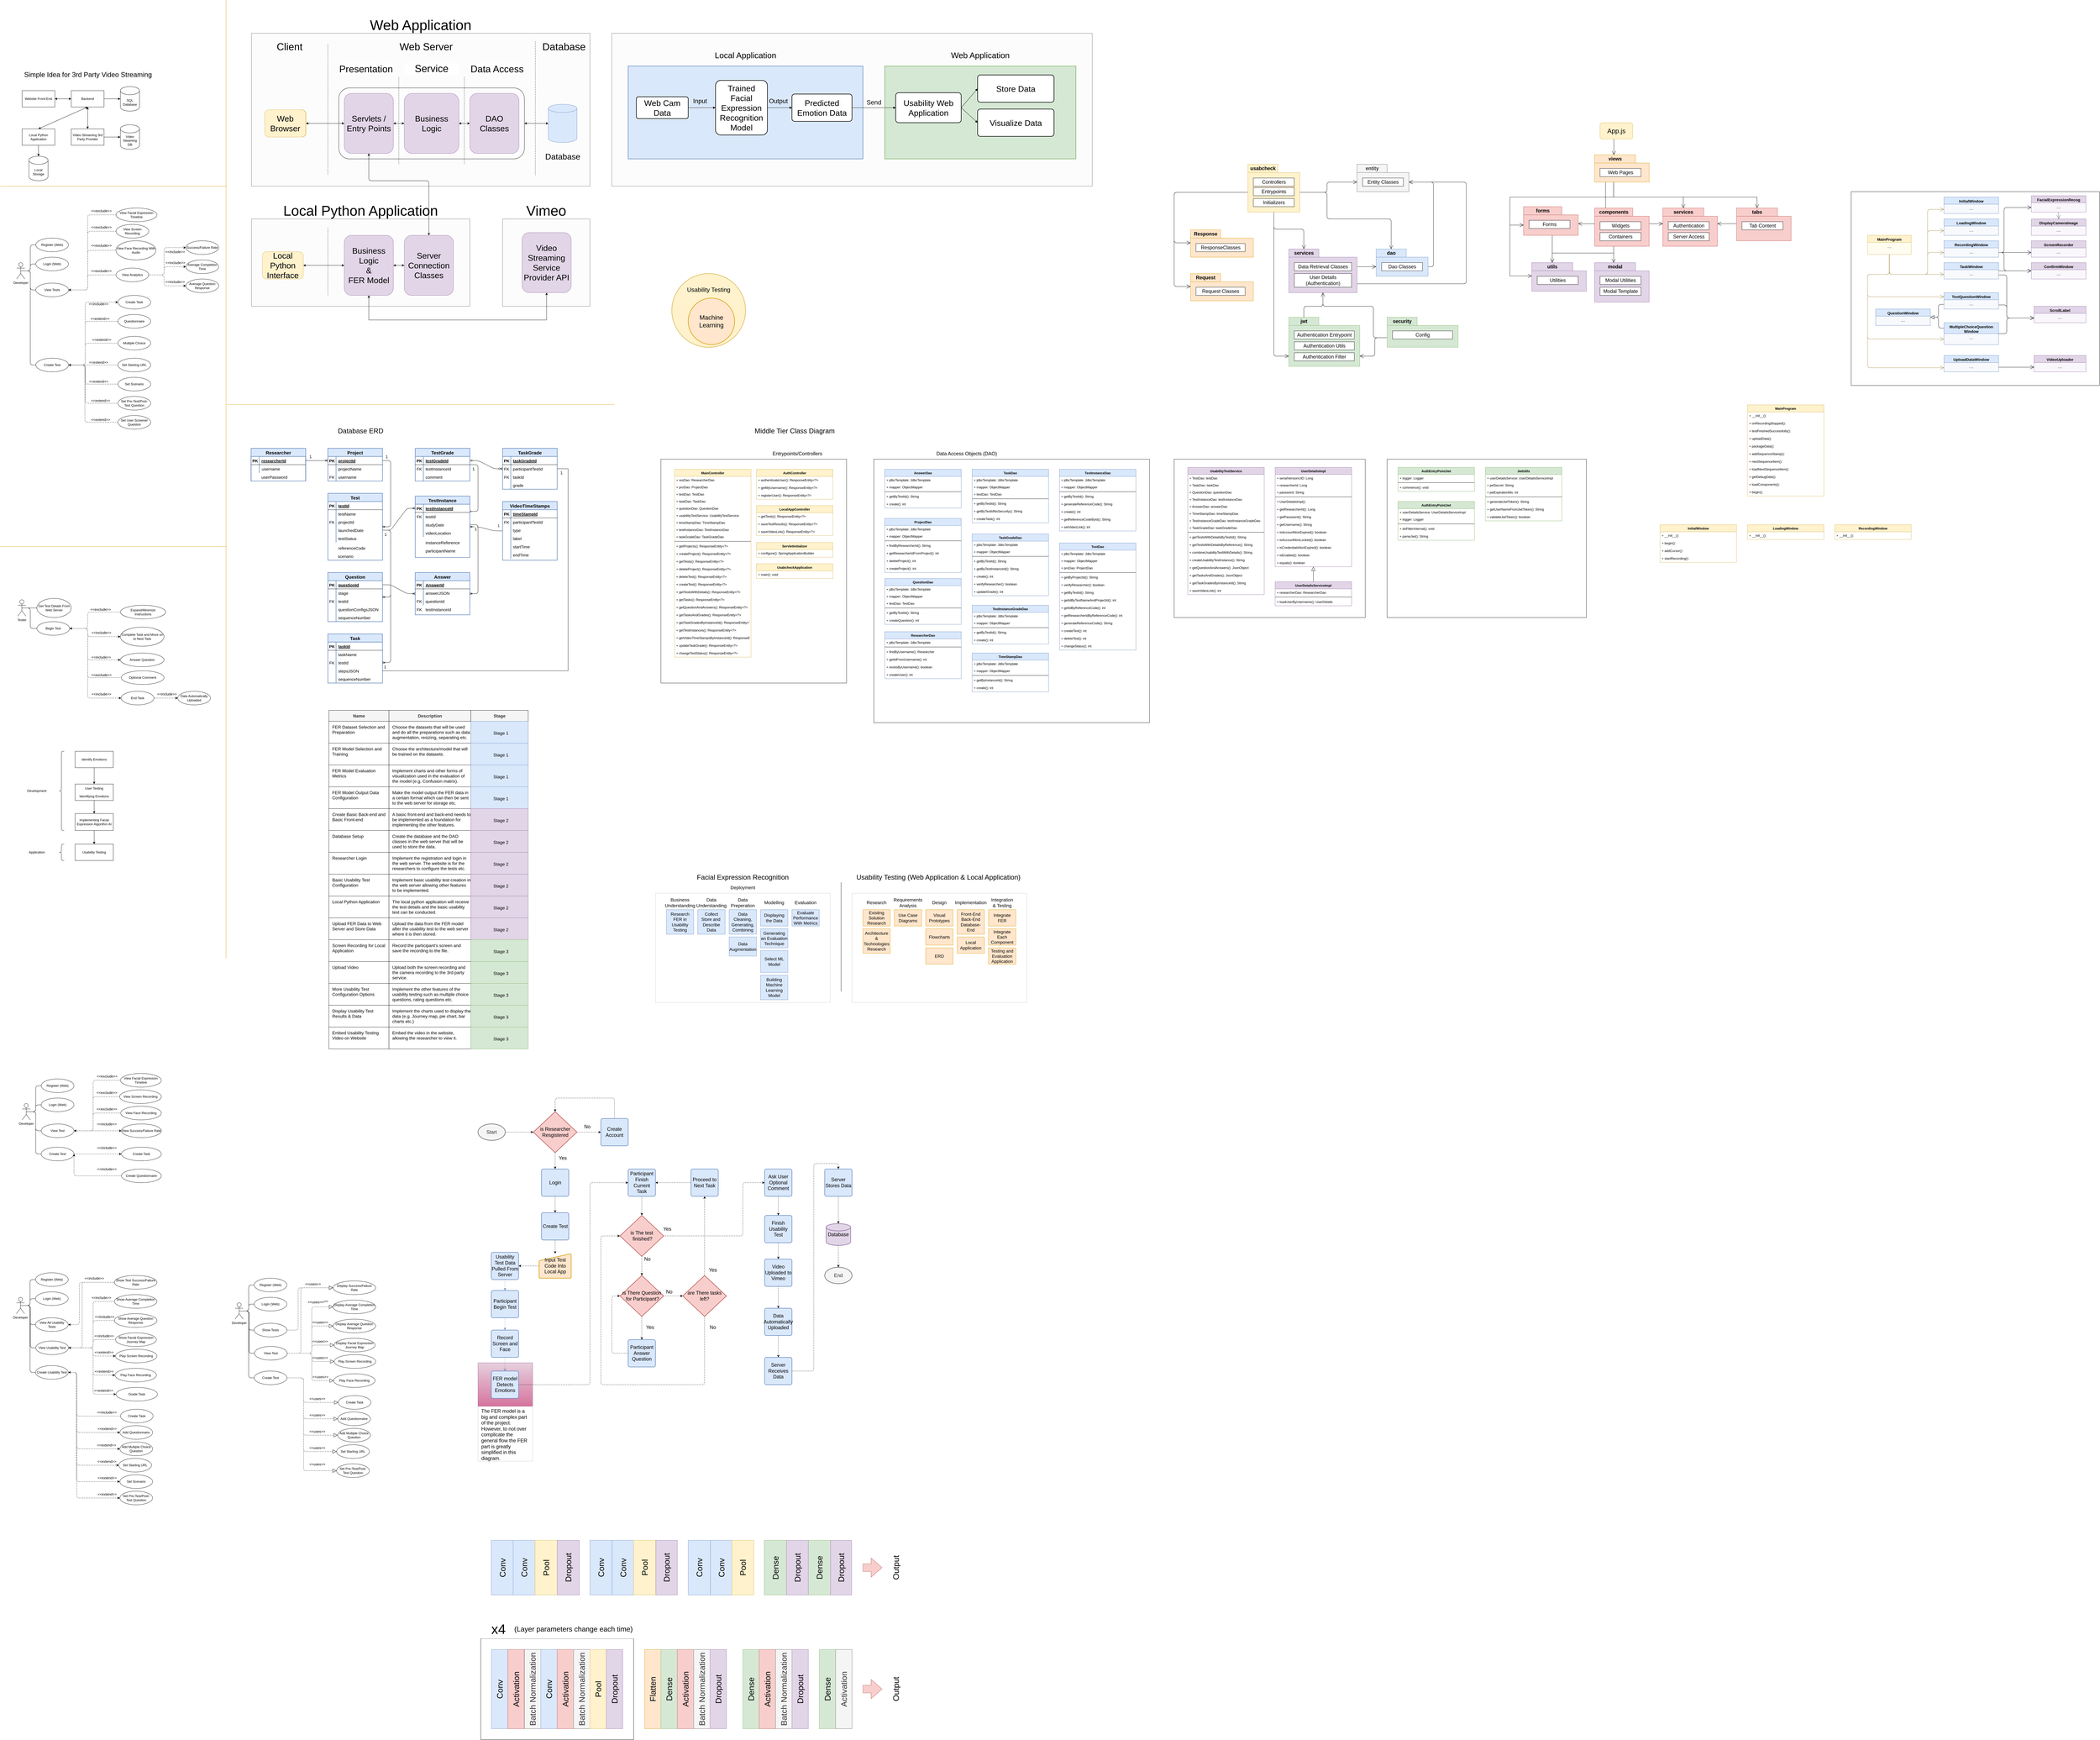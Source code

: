 <mxfile version="14.4.8" type="device"><diagram id="ms_7MVBDK5nkJjXj76XZ" name="Page-1"><mxGraphModel dx="1185" dy="12352" grid="1" gridSize="10" guides="1" tooltips="1" connect="1" arrows="1" fold="1" page="1" pageScale="10" pageWidth="827" pageHeight="1169" math="0" shadow="0"><root><mxCell id="0"/><mxCell id="1" parent="0"/><mxCell id="WzbPWLVcZrxObQmd7hxY-159" value="" style="rounded=0;whiteSpace=wrap;html=1;fillColor=#ffffff;fontSize=14;align=center;" vertex="1" parent="1"><mxGeometry x="6780" y="700" width="910" height="710" as="geometry"/></mxCell><mxCell id="WzbPWLVcZrxObQmd7hxY-29" style="edgeStyle=orthogonalEdgeStyle;rounded=0;orthogonalLoop=1;jettySize=auto;html=1;exitX=0.344;exitY=1.006;exitDx=0;exitDy=0;entryX=0;entryY=0;entryDx=75;entryDy=0;entryPerimeter=0;endSize=12;strokeWidth=1;exitPerimeter=0;endArrow=open;endFill=0;" edge="1" parent="1" source="WzbPWLVcZrxObQmd7hxY-1" target="WzbPWLVcZrxObQmd7hxY-18"><mxGeometry relative="1" as="geometry"><mxPoint x="6200" y="680" as="sourcePoint"/><mxPoint x="6415" y="740" as="targetPoint"/><Array as="points"><mxPoint x="5910" y="663"/><mxPoint x="5910" y="720"/><mxPoint x="6435" y="720"/></Array></mxGeometry></mxCell><mxCell id="WzbPWLVcZrxObQmd7hxY-28" style="edgeStyle=orthogonalEdgeStyle;rounded=0;orthogonalLoop=1;jettySize=auto;html=1;exitX=0.349;exitY=1.034;exitDx=0;exitDy=0;entryX=0;entryY=0;entryDx=75;entryDy=0;entryPerimeter=0;endSize=12;strokeWidth=1;exitPerimeter=0;endArrow=open;endFill=0;" edge="1" parent="1" source="WzbPWLVcZrxObQmd7hxY-1" target="WzbPWLVcZrxObQmd7hxY-15"><mxGeometry relative="1" as="geometry"><mxPoint x="5950" y="710" as="sourcePoint"/><mxPoint x="5930" y="770" as="targetPoint"/><Array as="points"><mxPoint x="5910" y="720"/><mxPoint x="6165" y="720"/></Array></mxGeometry></mxCell><mxCell id="WzbPWLVcZrxObQmd7hxY-27" style="edgeStyle=orthogonalEdgeStyle;rounded=0;orthogonalLoop=1;jettySize=auto;html=1;endSize=12;strokeWidth=1;startArrow=none;startFill=0;startSize=12;exitX=0.201;exitY=0.999;exitDx=0;exitDy=0;exitPerimeter=0;entryX=0.201;entryY=-0.003;entryDx=0;entryDy=0;entryPerimeter=0;endArrow=none;endFill=0;" edge="1" parent="1" source="WzbPWLVcZrxObQmd7hxY-1" target="WzbPWLVcZrxObQmd7hxY-5"><mxGeometry relative="1" as="geometry"><mxPoint x="5910" y="663" as="sourcePoint"/><mxPoint x="5890" y="760" as="targetPoint"/><Array as="points"/></mxGeometry></mxCell><mxCell id="Tf5DrJhVU1KBWFocRqr--328" value="" style="rounded=0;whiteSpace=wrap;html=1;" parent="1" vertex="1"><mxGeometry x="5080" y="1680" width="730" height="580" as="geometry"/></mxCell><mxCell id="Tf5DrJhVU1KBWFocRqr--147" value="" style="rounded=0;whiteSpace=wrap;html=1;" parent="1" vertex="1"><mxGeometry x="3200" y="1680" width="1010" height="965" as="geometry"/></mxCell><mxCell id="Tf5DrJhVU1KBWFocRqr--48" value="" style="rounded=0;whiteSpace=wrap;html=1;" parent="1" vertex="1"><mxGeometry x="2420" y="1680" width="680" height="820" as="geometry"/></mxCell><mxCell id="9LF-leF1t6fNlb6JBx0H-36" value="" style="rounded=0;whiteSpace=wrap;html=1;" parent="1" vertex="1"><mxGeometry x="1760" y="6000" width="560" height="370" as="geometry"/></mxCell><mxCell id="9LF-leF1t6fNlb6JBx0H-1" value="" style="rounded=0;whiteSpace=wrap;html=1;strokeColor=#666666;fontColor=#333333;fillColor=#FCFCFC;fontSize=30;" parent="1" vertex="1"><mxGeometry x="1840" y="800" width="320" height="320" as="geometry"/></mxCell><mxCell id="hOL73vJvcyXOta8HVYUF-14" value="" style="rounded=0;whiteSpace=wrap;html=1;labelBackgroundColor=none;strokeColor=#CCCCCC;fillColor=#ffffff;" parent="1" vertex="1"><mxGeometry x="2400" y="3270" width="640" height="400" as="geometry"/></mxCell><mxCell id="hOL73vJvcyXOta8HVYUF-1" value="" style="rounded=0;whiteSpace=wrap;html=1;fillColor=#e6d0de;strokeColor=#996185;gradientColor=#d5739d;" parent="1" vertex="1"><mxGeometry x="1750" y="4990" width="200" height="160" as="geometry"/></mxCell><mxCell id="45BtbbSqyDSNv6UM8lTg-280" value="1" style="edgeStyle=entityRelationEdgeStyle;fontSize=12;html=1;endArrow=ERoneToMany;" parent="1" source="45BtbbSqyDSNv6UM8lTg-246" target="45BtbbSqyDSNv6UM8lTg-172" edge="1"><mxGeometry x="-1" y="133" width="100" height="100" relative="1" as="geometry"><mxPoint x="1410" y="1905" as="sourcePoint"/><mxPoint x="1410" y="1695" as="targetPoint"/><mxPoint x="130" y="-103" as="offset"/></mxGeometry></mxCell><mxCell id="45BtbbSqyDSNv6UM8lTg-407" value="1" style="edgeLabel;html=1;align=center;verticalAlign=middle;resizable=0;points=[];fontSize=13;" parent="45BtbbSqyDSNv6UM8lTg-280" vertex="1" connectable="0"><mxGeometry x="-0.747" y="1" relative="1" as="geometry"><mxPoint y="-21" as="offset"/></mxGeometry></mxCell><mxCell id="45BtbbSqyDSNv6UM8lTg-390" value="" style="rounded=0;whiteSpace=wrap;html=1;labelBackgroundColor=none;strokeColor=#000000;strokeWidth=2;fillColor=#ffffff;fontSize=13;" parent="1" vertex="1"><mxGeometry x="1200" y="1640" width="200" height="120" as="geometry"/></mxCell><mxCell id="45BtbbSqyDSNv6UM8lTg-391" value="" style="rounded=0;whiteSpace=wrap;html=1;labelBackgroundColor=none;strokeColor=#000000;strokeWidth=2;fillColor=#ffffff;fontSize=13;" parent="1" vertex="1"><mxGeometry x="1520" y="1640" width="200" height="120" as="geometry"/></mxCell><mxCell id="45BtbbSqyDSNv6UM8lTg-392" value="" style="rounded=0;whiteSpace=wrap;html=1;labelBackgroundColor=none;strokeColor=#000000;strokeWidth=2;fillColor=#ffffff;fontSize=13;" parent="1" vertex="1"><mxGeometry x="1840" y="1640" width="200" height="150" as="geometry"/></mxCell><mxCell id="45BtbbSqyDSNv6UM8lTg-393" value="" style="rounded=0;whiteSpace=wrap;html=1;labelBackgroundColor=none;strokeColor=#000000;strokeWidth=2;fillColor=#ffffff;fontSize=13;" parent="1" vertex="1"><mxGeometry x="1840" y="1835" width="200" height="215" as="geometry"/></mxCell><mxCell id="45BtbbSqyDSNv6UM8lTg-394" value="" style="rounded=0;whiteSpace=wrap;html=1;labelBackgroundColor=none;strokeColor=#000000;strokeWidth=2;fillColor=#ffffff;fontSize=13;" parent="1" vertex="1"><mxGeometry x="1200" y="1805" width="200" height="245" as="geometry"/></mxCell><mxCell id="45BtbbSqyDSNv6UM8lTg-395" value="" style="rounded=0;whiteSpace=wrap;html=1;labelBackgroundColor=none;strokeColor=#000000;strokeWidth=2;fillColor=#ffffff;fontSize=13;" parent="1" vertex="1"><mxGeometry x="1520" y="1815" width="200" height="225" as="geometry"/></mxCell><mxCell id="45BtbbSqyDSNv6UM8lTg-396" value="" style="rounded=0;whiteSpace=wrap;html=1;labelBackgroundColor=none;strokeColor=#000000;strokeWidth=2;fillColor=#ffffff;fontSize=13;" parent="1" vertex="1"><mxGeometry x="1520" y="2095" width="200" height="155" as="geometry"/></mxCell><mxCell id="45BtbbSqyDSNv6UM8lTg-397" value="" style="rounded=0;whiteSpace=wrap;html=1;labelBackgroundColor=none;strokeColor=#000000;strokeWidth=2;fillColor=#ffffff;fontSize=13;" parent="1" vertex="1"><mxGeometry x="1200" y="2095" width="200" height="180" as="geometry"/></mxCell><mxCell id="45BtbbSqyDSNv6UM8lTg-398" value="" style="rounded=0;whiteSpace=wrap;html=1;labelBackgroundColor=none;strokeColor=#000000;strokeWidth=2;fillColor=#ffffff;fontSize=13;" parent="1" vertex="1"><mxGeometry x="1200" y="2320" width="200" height="180" as="geometry"/></mxCell><mxCell id="45BtbbSqyDSNv6UM8lTg-399" value="" style="rounded=0;whiteSpace=wrap;html=1;labelBackgroundColor=none;strokeColor=#000000;strokeWidth=2;fillColor=#ffffff;fontSize=13;" parent="1" vertex="1"><mxGeometry x="1200" y="1640" width="200" height="120" as="geometry"/></mxCell><mxCell id="45BtbbSqyDSNv6UM8lTg-400" value="" style="rounded=0;whiteSpace=wrap;html=1;labelBackgroundColor=none;strokeColor=#000000;strokeWidth=2;fillColor=#ffffff;fontSize=13;" parent="1" vertex="1"><mxGeometry x="1520" y="1640" width="200" height="120" as="geometry"/></mxCell><mxCell id="45BtbbSqyDSNv6UM8lTg-401" value="" style="rounded=0;whiteSpace=wrap;html=1;labelBackgroundColor=none;strokeColor=#000000;strokeWidth=2;fillColor=#ffffff;fontSize=13;" parent="1" vertex="1"><mxGeometry x="1840" y="1640" width="200" height="150" as="geometry"/></mxCell><mxCell id="45BtbbSqyDSNv6UM8lTg-159" value="Question" style="shape=table;startSize=30;container=1;collapsible=1;childLayout=tableLayout;fixedRows=1;rowLines=0;fontStyle=1;align=center;resizeLast=1;labelBackgroundColor=none;strokeColor=#6c8ebf;strokeWidth=2;fillColor=#dae8fc;fontSize=17;" parent="1" vertex="1"><mxGeometry x="1200" y="2095" width="200" height="180" as="geometry"/></mxCell><mxCell id="45BtbbSqyDSNv6UM8lTg-160" value="" style="shape=partialRectangle;collapsible=0;dropTarget=0;pointerEvents=0;fillColor=none;top=0;left=0;bottom=1;right=0;points=[[0,0.5],[1,0.5]];portConstraint=eastwest;" parent="45BtbbSqyDSNv6UM8lTg-159" vertex="1"><mxGeometry y="30" width="200" height="30" as="geometry"/></mxCell><mxCell id="45BtbbSqyDSNv6UM8lTg-161" value="PK" style="shape=partialRectangle;connectable=0;fillColor=none;top=0;left=0;bottom=0;right=0;fontStyle=1;overflow=hidden;fontSize=15;" parent="45BtbbSqyDSNv6UM8lTg-160" vertex="1"><mxGeometry width="30" height="30" as="geometry"/></mxCell><mxCell id="45BtbbSqyDSNv6UM8lTg-162" value="questionId" style="shape=partialRectangle;connectable=0;fillColor=none;top=0;left=0;bottom=0;right=0;align=left;spacingLeft=6;fontStyle=5;overflow=hidden;fontSize=15;" parent="45BtbbSqyDSNv6UM8lTg-160" vertex="1"><mxGeometry x="30" width="170" height="30" as="geometry"/></mxCell><mxCell id="45BtbbSqyDSNv6UM8lTg-209" value="" style="shape=partialRectangle;collapsible=0;dropTarget=0;pointerEvents=0;fillColor=none;top=0;left=0;bottom=0;right=0;points=[[0,0.5],[1,0.5]];portConstraint=eastwest;" parent="45BtbbSqyDSNv6UM8lTg-159" vertex="1"><mxGeometry y="60" width="200" height="30" as="geometry"/></mxCell><mxCell id="45BtbbSqyDSNv6UM8lTg-210" value="" style="shape=partialRectangle;connectable=0;fillColor=none;top=0;left=0;bottom=0;right=0;editable=1;overflow=hidden;" parent="45BtbbSqyDSNv6UM8lTg-209" vertex="1"><mxGeometry width="30" height="30" as="geometry"/></mxCell><mxCell id="45BtbbSqyDSNv6UM8lTg-211" value="stage" style="shape=partialRectangle;connectable=0;fillColor=none;top=0;left=0;bottom=0;right=0;align=left;spacingLeft=6;overflow=hidden;fontSize=15;" parent="45BtbbSqyDSNv6UM8lTg-209" vertex="1"><mxGeometry x="30" width="170" height="30" as="geometry"/></mxCell><mxCell id="45BtbbSqyDSNv6UM8lTg-163" value="" style="shape=partialRectangle;collapsible=0;dropTarget=0;pointerEvents=0;fillColor=none;top=0;left=0;bottom=0;right=0;points=[[0,0.5],[1,0.5]];portConstraint=eastwest;" parent="45BtbbSqyDSNv6UM8lTg-159" vertex="1"><mxGeometry y="90" width="200" height="30" as="geometry"/></mxCell><mxCell id="45BtbbSqyDSNv6UM8lTg-164" value="FK" style="shape=partialRectangle;connectable=0;fillColor=none;top=0;left=0;bottom=0;right=0;editable=1;overflow=hidden;fontSize=15;" parent="45BtbbSqyDSNv6UM8lTg-163" vertex="1"><mxGeometry width="30" height="30" as="geometry"/></mxCell><mxCell id="45BtbbSqyDSNv6UM8lTg-165" value="testId" style="shape=partialRectangle;connectable=0;fillColor=none;top=0;left=0;bottom=0;right=0;align=left;spacingLeft=6;overflow=hidden;fontSize=15;" parent="45BtbbSqyDSNv6UM8lTg-163" vertex="1"><mxGeometry x="30" width="170" height="30" as="geometry"/></mxCell><mxCell id="45BtbbSqyDSNv6UM8lTg-166" value="" style="shape=partialRectangle;collapsible=0;dropTarget=0;pointerEvents=0;fillColor=none;top=0;left=0;bottom=0;right=0;points=[[0,0.5],[1,0.5]];portConstraint=eastwest;" parent="45BtbbSqyDSNv6UM8lTg-159" vertex="1"><mxGeometry y="120" width="200" height="30" as="geometry"/></mxCell><mxCell id="45BtbbSqyDSNv6UM8lTg-167" value="" style="shape=partialRectangle;connectable=0;fillColor=none;top=0;left=0;bottom=0;right=0;editable=1;overflow=hidden;" parent="45BtbbSqyDSNv6UM8lTg-166" vertex="1"><mxGeometry width="30" height="30" as="geometry"/></mxCell><mxCell id="45BtbbSqyDSNv6UM8lTg-168" value="questionConfigsJSON" style="shape=partialRectangle;connectable=0;fillColor=none;top=0;left=0;bottom=0;right=0;align=left;spacingLeft=6;overflow=hidden;fontSize=15;" parent="45BtbbSqyDSNv6UM8lTg-166" vertex="1"><mxGeometry x="30" width="170" height="30" as="geometry"/></mxCell><mxCell id="45BtbbSqyDSNv6UM8lTg-169" value="" style="shape=partialRectangle;collapsible=0;dropTarget=0;pointerEvents=0;fillColor=none;top=0;left=0;bottom=0;right=0;points=[[0,0.5],[1,0.5]];portConstraint=eastwest;" parent="45BtbbSqyDSNv6UM8lTg-159" vertex="1"><mxGeometry y="150" width="200" height="30" as="geometry"/></mxCell><mxCell id="45BtbbSqyDSNv6UM8lTg-170" value="" style="shape=partialRectangle;connectable=0;fillColor=none;top=0;left=0;bottom=0;right=0;editable=1;overflow=hidden;" parent="45BtbbSqyDSNv6UM8lTg-169" vertex="1"><mxGeometry width="30" height="30" as="geometry"/></mxCell><mxCell id="45BtbbSqyDSNv6UM8lTg-171" value="sequenceNumber" style="shape=partialRectangle;connectable=0;fillColor=none;top=0;left=0;bottom=0;right=0;align=left;spacingLeft=6;overflow=hidden;fontSize=15;" parent="45BtbbSqyDSNv6UM8lTg-169" vertex="1"><mxGeometry x="30" width="170" height="30" as="geometry"/></mxCell><mxCell id="45BtbbSqyDSNv6UM8lTg-389" value="" style="rounded=0;whiteSpace=wrap;html=1;labelBackgroundColor=none;strokeColor=#000000;strokeWidth=2;fillColor=#ffffff;fontSize=13;" parent="1" vertex="1"><mxGeometry x="918.75" y="1670" width="200" height="90" as="geometry"/></mxCell><mxCell id="45BtbbSqyDSNv6UM8lTg-310" value="" style="rounded=0;whiteSpace=wrap;html=1;strokeColor=#666666;fontColor=#333333;fillColor=#FCFCFC;" parent="1" vertex="1"><mxGeometry x="2240" y="120" width="1760" height="560" as="geometry"/></mxCell><mxCell id="45BtbbSqyDSNv6UM8lTg-332" value="" style="rounded=0;whiteSpace=wrap;html=1;labelBackgroundColor=none;strokeColor=#82b366;strokeWidth=2;fontSize=20;fillColor=#d5e8d4;" parent="1" vertex="1"><mxGeometry x="3240" y="240" width="700" height="340" as="geometry"/></mxCell><mxCell id="45BtbbSqyDSNv6UM8lTg-331" value="" style="rounded=0;whiteSpace=wrap;html=1;labelBackgroundColor=none;strokeColor=#6c8ebf;strokeWidth=2;fontSize=20;fillColor=#dae8fc;" parent="1" vertex="1"><mxGeometry x="2300" y="240" width="860" height="340" as="geometry"/></mxCell><mxCell id="45BtbbSqyDSNv6UM8lTg-59" value="" style="rounded=0;whiteSpace=wrap;html=1;strokeColor=#666666;fontColor=#333333;fillColor=#FCFCFC;fontSize=30;" parent="1" vertex="1"><mxGeometry x="920" y="800" width="800" height="320" as="geometry"/></mxCell><mxCell id="45BtbbSqyDSNv6UM8lTg-33" value="" style="rounded=0;whiteSpace=wrap;html=1;strokeColor=#666666;fontColor=#333333;fillColor=#FCFCFC;fontSize=30;" parent="1" vertex="1"><mxGeometry x="920" y="120" width="1240" height="560" as="geometry"/></mxCell><mxCell id="KQXgNUwIRrmtorsS-0V_-1" value="Website Front-End" style="rounded=0;whiteSpace=wrap;html=1;" parent="1" vertex="1"><mxGeometry x="80" y="330" width="120" height="60" as="geometry"/></mxCell><mxCell id="KQXgNUwIRrmtorsS-0V_-2" value="Backend" style="rounded=0;whiteSpace=wrap;html=1;" parent="1" vertex="1"><mxGeometry x="260" y="330" width="120" height="60" as="geometry"/></mxCell><mxCell id="KQXgNUwIRrmtorsS-0V_-3" value="SQL Database" style="shape=cylinder3;whiteSpace=wrap;html=1;boundedLbl=1;backgroundOutline=1;size=15;" parent="1" vertex="1"><mxGeometry x="440" y="315" width="70" height="90" as="geometry"/></mxCell><mxCell id="KQXgNUwIRrmtorsS-0V_-4" value="Local Python Application" style="rounded=0;whiteSpace=wrap;html=1;" parent="1" vertex="1"><mxGeometry x="80" y="470" width="120" height="60" as="geometry"/></mxCell><mxCell id="KQXgNUwIRrmtorsS-0V_-5" value="Local Storage" style="shape=cylinder3;whiteSpace=wrap;html=1;boundedLbl=1;backgroundOutline=1;size=15;" parent="1" vertex="1"><mxGeometry x="105" y="570" width="70" height="90" as="geometry"/></mxCell><mxCell id="KQXgNUwIRrmtorsS-0V_-7" value="Video Streaming 3rd Party Provider" style="rounded=0;whiteSpace=wrap;html=1;" parent="1" vertex="1"><mxGeometry x="260" y="470" width="120" height="60" as="geometry"/></mxCell><mxCell id="KQXgNUwIRrmtorsS-0V_-8" value="Video Steaming DB" style="shape=cylinder3;whiteSpace=wrap;html=1;boundedLbl=1;backgroundOutline=1;size=15;" parent="1" vertex="1"><mxGeometry x="440" y="455" width="70" height="90" as="geometry"/></mxCell><mxCell id="KQXgNUwIRrmtorsS-0V_-9" value="" style="endArrow=classic;startArrow=classic;html=1;exitX=1;exitY=0.5;exitDx=0;exitDy=0;entryX=0;entryY=0.5;entryDx=0;entryDy=0;" parent="1" source="KQXgNUwIRrmtorsS-0V_-1" target="KQXgNUwIRrmtorsS-0V_-2" edge="1"><mxGeometry width="50" height="50" relative="1" as="geometry"><mxPoint x="390" y="400" as="sourcePoint"/><mxPoint x="440" y="350" as="targetPoint"/></mxGeometry></mxCell><mxCell id="KQXgNUwIRrmtorsS-0V_-11" value="" style="endArrow=classic;startArrow=classic;html=1;exitX=0.5;exitY=0;exitDx=0;exitDy=0;entryX=0.5;entryY=1;entryDx=0;entryDy=0;" parent="1" source="KQXgNUwIRrmtorsS-0V_-4" target="KQXgNUwIRrmtorsS-0V_-2" edge="1"><mxGeometry width="50" height="50" relative="1" as="geometry"><mxPoint x="390" y="370" as="sourcePoint"/><mxPoint x="450" y="370" as="targetPoint"/></mxGeometry></mxCell><mxCell id="KQXgNUwIRrmtorsS-0V_-12" value="" style="endArrow=classic;startArrow=classic;html=1;exitX=0.5;exitY=0;exitDx=0;exitDy=0;entryX=0.5;entryY=1;entryDx=0;entryDy=0;" parent="1" source="KQXgNUwIRrmtorsS-0V_-7" target="KQXgNUwIRrmtorsS-0V_-2" edge="1"><mxGeometry width="50" height="50" relative="1" as="geometry"><mxPoint x="150" y="480" as="sourcePoint"/><mxPoint x="330" y="400" as="targetPoint"/></mxGeometry></mxCell><mxCell id="KQXgNUwIRrmtorsS-0V_-15" value="" style="endArrow=classic;html=1;exitX=1;exitY=0.5;exitDx=0;exitDy=0;entryX=0;entryY=0.5;entryDx=0;entryDy=0;entryPerimeter=0;" parent="1" source="KQXgNUwIRrmtorsS-0V_-2" target="KQXgNUwIRrmtorsS-0V_-3" edge="1"><mxGeometry width="50" height="50" relative="1" as="geometry"><mxPoint x="390" y="400" as="sourcePoint"/><mxPoint x="440" y="350" as="targetPoint"/></mxGeometry></mxCell><mxCell id="KQXgNUwIRrmtorsS-0V_-16" value="" style="endArrow=classic;html=1;exitX=0.5;exitY=1;exitDx=0;exitDy=0;entryX=0.5;entryY=0;entryDx=0;entryDy=0;entryPerimeter=0;" parent="1" source="KQXgNUwIRrmtorsS-0V_-4" target="KQXgNUwIRrmtorsS-0V_-5" edge="1"><mxGeometry width="50" height="50" relative="1" as="geometry"><mxPoint x="390" y="370" as="sourcePoint"/><mxPoint x="450" y="370" as="targetPoint"/></mxGeometry></mxCell><mxCell id="KQXgNUwIRrmtorsS-0V_-17" value="" style="endArrow=classic;html=1;exitX=1;exitY=0.5;exitDx=0;exitDy=0;entryX=0;entryY=0.5;entryDx=0;entryDy=0;entryPerimeter=0;" parent="1" source="KQXgNUwIRrmtorsS-0V_-7" target="KQXgNUwIRrmtorsS-0V_-8" edge="1"><mxGeometry width="50" height="50" relative="1" as="geometry"><mxPoint x="390" y="370" as="sourcePoint"/><mxPoint x="450" y="370" as="targetPoint"/></mxGeometry></mxCell><mxCell id="r5SDBiimQBa_-Yax_hKY-1" value="Developer" style="shape=umlActor;verticalLabelPosition=bottom;verticalAlign=top;html=1;outlineConnect=0;" parent="1" vertex="1"><mxGeometry x="60" y="960" width="30" height="60" as="geometry"/></mxCell><mxCell id="r5SDBiimQBa_-Yax_hKY-2" value="Register (Web)" style="ellipse;whiteSpace=wrap;html=1;" parent="1" vertex="1"><mxGeometry x="130" y="870" width="120" height="50" as="geometry"/></mxCell><mxCell id="r5SDBiimQBa_-Yax_hKY-3" value="Login (Web)" style="ellipse;whiteSpace=wrap;html=1;" parent="1" vertex="1"><mxGeometry x="130" y="940" width="120" height="50" as="geometry"/></mxCell><mxCell id="r5SDBiimQBa_-Yax_hKY-4" value="View Tests" style="ellipse;whiteSpace=wrap;html=1;" parent="1" vertex="1"><mxGeometry x="130" y="1035" width="120" height="50" as="geometry"/></mxCell><mxCell id="r5SDBiimQBa_-Yax_hKY-5" value="View Facial Expression Timeline" style="ellipse;whiteSpace=wrap;html=1;" parent="1" vertex="1"><mxGeometry x="424" y="760" width="150" height="50" as="geometry"/></mxCell><mxCell id="r5SDBiimQBa_-Yax_hKY-6" value="View Screen Recording" style="ellipse;whiteSpace=wrap;html=1;" parent="1" vertex="1"><mxGeometry x="424" y="820" width="120" height="50" as="geometry"/></mxCell><mxCell id="r5SDBiimQBa_-Yax_hKY-7" value="View Face Recording With Audio" style="ellipse;whiteSpace=wrap;html=1;" parent="1" vertex="1"><mxGeometry x="424" y="880" width="146" height="70" as="geometry"/></mxCell><mxCell id="r5SDBiimQBa_-Yax_hKY-8" value="" style="endArrow=none;html=1;exitX=1;exitY=0.5;exitDx=0;exitDy=0;entryX=0;entryY=0.5;entryDx=0;entryDy=0;endFill=0;dashed=1;startArrow=classic;startFill=1;" parent="1" source="r5SDBiimQBa_-Yax_hKY-4" target="r5SDBiimQBa_-Yax_hKY-5" edge="1"><mxGeometry width="50" height="50" relative="1" as="geometry"><mxPoint x="410" y="880" as="sourcePoint"/><mxPoint x="460" y="830" as="targetPoint"/><Array as="points"><mxPoint x="320" y="1060"/><mxPoint x="320" y="785"/></Array></mxGeometry></mxCell><mxCell id="45BtbbSqyDSNv6UM8lTg-377" value="&amp;lt;&amp;lt;exclude&amp;gt;&amp;gt;" style="edgeLabel;html=1;align=center;verticalAlign=middle;resizable=0;points=[];fontSize=13;labelBackgroundColor=none;" parent="r5SDBiimQBa_-Yax_hKY-8" vertex="1" connectable="0"><mxGeometry x="0.693" y="1" relative="1" as="geometry"><mxPoint x="15" y="-14" as="offset"/></mxGeometry></mxCell><mxCell id="r5SDBiimQBa_-Yax_hKY-9" value="" style="endArrow=none;html=1;exitX=1;exitY=0.5;exitDx=0;exitDy=0;entryX=0;entryY=0.5;entryDx=0;entryDy=0;endFill=0;dashed=1;startArrow=classic;startFill=1;" parent="1" source="r5SDBiimQBa_-Yax_hKY-4" target="r5SDBiimQBa_-Yax_hKY-6" edge="1"><mxGeometry width="50" height="50" relative="1" as="geometry"><mxPoint x="270" y="845" as="sourcePoint"/><mxPoint x="330" y="825" as="targetPoint"/><Array as="points"><mxPoint x="320" y="1060"/><mxPoint x="320" y="845"/></Array></mxGeometry></mxCell><mxCell id="45BtbbSqyDSNv6UM8lTg-375" value="&amp;lt;&amp;lt;exclude&amp;gt;&amp;gt;" style="edgeLabel;html=1;align=center;verticalAlign=middle;resizable=0;points=[];fontSize=13;labelBackgroundColor=none;" parent="r5SDBiimQBa_-Yax_hKY-9" vertex="1" connectable="0"><mxGeometry x="0.562" y="3" relative="1" as="geometry"><mxPoint x="30.83" y="-12" as="offset"/></mxGeometry></mxCell><mxCell id="r5SDBiimQBa_-Yax_hKY-10" value="" style="endArrow=none;html=1;exitX=1;exitY=0.5;exitDx=0;exitDy=0;entryX=0;entryY=0.5;entryDx=0;entryDy=0;endFill=0;dashed=1;startArrow=classic;startFill=1;" parent="1" source="r5SDBiimQBa_-Yax_hKY-4" target="r5SDBiimQBa_-Yax_hKY-7" edge="1"><mxGeometry width="50" height="50" relative="1" as="geometry"><mxPoint x="270" y="845" as="sourcePoint"/><mxPoint x="330" y="885" as="targetPoint"/><Array as="points"><mxPoint x="320" y="1060"/><mxPoint x="320" y="915"/></Array></mxGeometry></mxCell><mxCell id="45BtbbSqyDSNv6UM8lTg-374" value="&amp;lt;&amp;lt;exclude&amp;gt;&amp;gt;" style="edgeLabel;html=1;align=center;verticalAlign=middle;resizable=0;points=[];fontSize=13;labelBackgroundColor=none;" parent="r5SDBiimQBa_-Yax_hKY-10" vertex="1" connectable="0"><mxGeometry x="0.296" y="2" relative="1" as="geometry"><mxPoint x="52" y="-27.11" as="offset"/></mxGeometry></mxCell><mxCell id="r5SDBiimQBa_-Yax_hKY-11" value="" style="endArrow=none;html=1;exitX=0.5;exitY=0.5;exitDx=0;exitDy=0;exitPerimeter=0;entryX=0;entryY=0.5;entryDx=0;entryDy=0;rounded=1;endFill=0;" parent="1" source="r5SDBiimQBa_-Yax_hKY-1" target="r5SDBiimQBa_-Yax_hKY-2" edge="1"><mxGeometry width="50" height="50" relative="1" as="geometry"><mxPoint x="400" y="1010" as="sourcePoint"/><mxPoint x="450" y="960" as="targetPoint"/><Array as="points"><mxPoint x="110" y="990"/><mxPoint x="110" y="895"/></Array></mxGeometry></mxCell><mxCell id="r5SDBiimQBa_-Yax_hKY-12" value="" style="endArrow=none;html=1;entryX=0;entryY=0.5;entryDx=0;entryDy=0;endFill=0;" parent="1" target="r5SDBiimQBa_-Yax_hKY-3" edge="1"><mxGeometry width="50" height="50" relative="1" as="geometry"><mxPoint x="75" y="990" as="sourcePoint"/><mxPoint x="140" y="855" as="targetPoint"/><Array as="points"><mxPoint x="110" y="990"/><mxPoint x="110" y="965"/></Array></mxGeometry></mxCell><mxCell id="r5SDBiimQBa_-Yax_hKY-13" value="" style="endArrow=none;html=1;exitX=0.5;exitY=0.5;exitDx=0;exitDy=0;exitPerimeter=0;entryX=0;entryY=0.5;entryDx=0;entryDy=0;endFill=0;" parent="1" source="r5SDBiimQBa_-Yax_hKY-1" target="r5SDBiimQBa_-Yax_hKY-4" edge="1"><mxGeometry width="50" height="50" relative="1" as="geometry"><mxPoint x="85" y="1000" as="sourcePoint"/><mxPoint x="140" y="915" as="targetPoint"/><Array as="points"><mxPoint x="110" y="990"/><mxPoint x="110" y="1060"/></Array></mxGeometry></mxCell><mxCell id="r5SDBiimQBa_-Yax_hKY-14" value="Create Test" style="ellipse;whiteSpace=wrap;html=1;" parent="1" vertex="1"><mxGeometry x="130" y="1310" width="120" height="50" as="geometry"/></mxCell><mxCell id="r5SDBiimQBa_-Yax_hKY-15" value="Create Task" style="ellipse;whiteSpace=wrap;html=1;" parent="1" vertex="1"><mxGeometry x="431" y="1080" width="120" height="50" as="geometry"/></mxCell><mxCell id="r5SDBiimQBa_-Yax_hKY-16" value="Questionnaire" style="ellipse;whiteSpace=wrap;html=1;" parent="1" vertex="1"><mxGeometry x="431" y="1150" width="120" height="50" as="geometry"/></mxCell><mxCell id="r5SDBiimQBa_-Yax_hKY-19" value="" style="endArrow=none;html=1;exitX=0.5;exitY=0.5;exitDx=0;exitDy=0;exitPerimeter=0;entryX=0;entryY=0.5;entryDx=0;entryDy=0;endFill=0;" parent="1" source="r5SDBiimQBa_-Yax_hKY-1" target="r5SDBiimQBa_-Yax_hKY-14" edge="1"><mxGeometry width="50" height="50" relative="1" as="geometry"><mxPoint x="85" y="1000" as="sourcePoint"/><mxPoint x="140" y="975" as="targetPoint"/><Array as="points"><mxPoint x="110" y="990"/><mxPoint x="110" y="1335"/></Array></mxGeometry></mxCell><mxCell id="r5SDBiimQBa_-Yax_hKY-20" value="Tester" style="shape=umlActor;verticalLabelPosition=bottom;verticalAlign=top;html=1;outlineConnect=0;" parent="1" vertex="1"><mxGeometry x="64" y="2195" width="30" height="60" as="geometry"/></mxCell><mxCell id="r5SDBiimQBa_-Yax_hKY-21" value="Get Test Details From Web Server" style="ellipse;whiteSpace=wrap;html=1;" parent="1" vertex="1"><mxGeometry x="134" y="2190" width="126" height="70" as="geometry"/></mxCell><mxCell id="r5SDBiimQBa_-Yax_hKY-23" value="Begin Test" style="ellipse;whiteSpace=wrap;html=1;" parent="1" vertex="1"><mxGeometry x="134" y="2275" width="120" height="50" as="geometry"/></mxCell><mxCell id="r5SDBiimQBa_-Yax_hKY-24" value="Expand/Minimize &lt;br&gt;Instructions" style="ellipse;whiteSpace=wrap;html=1;" parent="1" vertex="1"><mxGeometry x="440" y="2215" width="166" height="50" as="geometry"/></mxCell><mxCell id="r5SDBiimQBa_-Yax_hKY-25" value="Complete Task and Move on to Next Task" style="ellipse;whiteSpace=wrap;html=1;" parent="1" vertex="1"><mxGeometry x="440" y="2295" width="160" height="70" as="geometry"/></mxCell><mxCell id="r5SDBiimQBa_-Yax_hKY-26" value="Answer Question" style="ellipse;whiteSpace=wrap;html=1;" parent="1" vertex="1"><mxGeometry x="440" y="2390" width="160" height="50" as="geometry"/></mxCell><mxCell id="r5SDBiimQBa_-Yax_hKY-27" value="Optional Comment" style="ellipse;whiteSpace=wrap;html=1;" parent="1" vertex="1"><mxGeometry x="443" y="2455" width="157" height="50" as="geometry"/></mxCell><mxCell id="r5SDBiimQBa_-Yax_hKY-28" value="" style="endArrow=none;html=1;exitX=1;exitY=0.5;exitDx=0;exitDy=0;entryX=0;entryY=0.5;entryDx=0;entryDy=0;dashed=1;endFill=0;startArrow=classic;startFill=1;" parent="1" source="r5SDBiimQBa_-Yax_hKY-23" target="r5SDBiimQBa_-Yax_hKY-24" edge="1"><mxGeometry width="50" height="50" relative="1" as="geometry"><mxPoint x="404" y="2255" as="sourcePoint"/><mxPoint x="454" y="2205" as="targetPoint"/><Array as="points"><mxPoint x="320" y="2300"/><mxPoint x="320" y="2240"/></Array></mxGeometry></mxCell><mxCell id="45BtbbSqyDSNv6UM8lTg-388" value="&amp;lt;&amp;lt;exclude&amp;gt;&amp;gt;" style="edgeLabel;html=1;align=center;verticalAlign=middle;resizable=0;points=[];fontSize=13;" parent="r5SDBiimQBa_-Yax_hKY-28" vertex="1" connectable="0"><mxGeometry x="0.401" relative="1" as="geometry"><mxPoint y="-10" as="offset"/></mxGeometry></mxCell><mxCell id="r5SDBiimQBa_-Yax_hKY-29" value="" style="endArrow=classic;html=1;exitX=1;exitY=0.5;exitDx=0;exitDy=0;entryX=0;entryY=0.5;entryDx=0;entryDy=0;dashed=1;" parent="1" source="r5SDBiimQBa_-Yax_hKY-23" target="r5SDBiimQBa_-Yax_hKY-25" edge="1"><mxGeometry width="50" height="50" relative="1" as="geometry"><mxPoint x="264" y="2310" as="sourcePoint"/><mxPoint x="354" y="2270" as="targetPoint"/><Array as="points"><mxPoint x="320" y="2300"/><mxPoint x="320" y="2330"/></Array></mxGeometry></mxCell><mxCell id="45BtbbSqyDSNv6UM8lTg-387" value="&amp;lt;&amp;lt;include&amp;gt;&amp;gt;" style="edgeLabel;html=1;align=center;verticalAlign=middle;resizable=0;points=[];fontSize=13;" parent="r5SDBiimQBa_-Yax_hKY-29" vertex="1" connectable="0"><mxGeometry x="0.526" y="1" relative="1" as="geometry"><mxPoint x="-19" y="-14" as="offset"/></mxGeometry></mxCell><mxCell id="r5SDBiimQBa_-Yax_hKY-30" value="" style="endArrow=classic;html=1;exitX=1;exitY=0.5;exitDx=0;exitDy=0;entryX=0;entryY=0.5;entryDx=0;entryDy=0;dashed=1;" parent="1" source="r5SDBiimQBa_-Yax_hKY-23" target="r5SDBiimQBa_-Yax_hKY-26" edge="1"><mxGeometry width="50" height="50" relative="1" as="geometry"><mxPoint x="264" y="2310" as="sourcePoint"/><mxPoint x="354" y="2340" as="targetPoint"/><Array as="points"><mxPoint x="320" y="2300"/><mxPoint x="320" y="2415"/></Array></mxGeometry></mxCell><mxCell id="45BtbbSqyDSNv6UM8lTg-386" value="&amp;lt;&amp;lt;include&amp;gt;&amp;gt;" style="edgeLabel;html=1;align=center;verticalAlign=middle;resizable=0;points=[];fontSize=13;" parent="r5SDBiimQBa_-Yax_hKY-30" vertex="1" connectable="0"><mxGeometry x="0.527" y="3" relative="1" as="geometry"><mxPoint y="-7" as="offset"/></mxGeometry></mxCell><mxCell id="r5SDBiimQBa_-Yax_hKY-31" value="" style="endArrow=none;html=1;exitX=1;exitY=0.5;exitDx=0;exitDy=0;entryX=0;entryY=0.5;entryDx=0;entryDy=0;dashed=1;endFill=0;startArrow=classic;startFill=1;" parent="1" source="r5SDBiimQBa_-Yax_hKY-23" target="r5SDBiimQBa_-Yax_hKY-27" edge="1"><mxGeometry width="50" height="50" relative="1" as="geometry"><mxPoint x="264" y="2310" as="sourcePoint"/><mxPoint x="357" y="2420" as="targetPoint"/><Array as="points"><mxPoint x="320" y="2300"/><mxPoint x="320" y="2480"/></Array></mxGeometry></mxCell><mxCell id="45BtbbSqyDSNv6UM8lTg-385" value="&amp;lt;&amp;lt;exclude&amp;gt;&amp;gt;" style="edgeLabel;html=1;align=center;verticalAlign=middle;resizable=0;points=[];fontSize=13;" parent="r5SDBiimQBa_-Yax_hKY-31" vertex="1" connectable="0"><mxGeometry x="0.715" y="-2" relative="1" as="geometry"><mxPoint x="-20.67" y="-12" as="offset"/></mxGeometry></mxCell><mxCell id="r5SDBiimQBa_-Yax_hKY-32" value="" style="endArrow=none;html=1;exitX=0.5;exitY=0.5;exitDx=0;exitDy=0;entryX=0;entryY=0.5;entryDx=0;entryDy=0;exitPerimeter=0;endFill=0;" parent="1" source="r5SDBiimQBa_-Yax_hKY-20" target="r5SDBiimQBa_-Yax_hKY-21" edge="1"><mxGeometry width="50" height="50" relative="1" as="geometry"><mxPoint x="264" y="2310" as="sourcePoint"/><mxPoint x="354" y="2490" as="targetPoint"/><Array as="points"><mxPoint x="110" y="2225"/></Array></mxGeometry></mxCell><mxCell id="r5SDBiimQBa_-Yax_hKY-34" value="" style="endArrow=none;html=1;exitX=0.5;exitY=0.5;exitDx=0;exitDy=0;entryX=0;entryY=0.5;entryDx=0;entryDy=0;exitPerimeter=0;endFill=0;" parent="1" source="r5SDBiimQBa_-Yax_hKY-20" target="r5SDBiimQBa_-Yax_hKY-23" edge="1"><mxGeometry width="50" height="50" relative="1" as="geometry"><mxPoint x="89" y="2195" as="sourcePoint"/><mxPoint x="144" y="2240" as="targetPoint"/><Array as="points"><mxPoint x="110" y="2225"/><mxPoint x="110" y="2300"/></Array></mxGeometry></mxCell><mxCell id="r5SDBiimQBa_-Yax_hKY-35" value="End Task" style="ellipse;whiteSpace=wrap;html=1;" parent="1" vertex="1"><mxGeometry x="443" y="2530" width="120" height="50" as="geometry"/></mxCell><mxCell id="r5SDBiimQBa_-Yax_hKY-36" value="" style="endArrow=classic;html=1;entryX=0;entryY=0.5;entryDx=0;entryDy=0;exitX=1;exitY=0.5;exitDx=0;exitDy=0;startArrow=none;startFill=0;dashed=1;" parent="1" source="r5SDBiimQBa_-Yax_hKY-23" target="r5SDBiimQBa_-Yax_hKY-35" edge="1"><mxGeometry width="50" height="50" relative="1" as="geometry"><mxPoint x="254" y="2305" as="sourcePoint"/><mxPoint x="357" y="2490" as="targetPoint"/><Array as="points"><mxPoint x="320" y="2300"/><mxPoint x="320" y="2420"/><mxPoint x="320" y="2555"/></Array></mxGeometry></mxCell><mxCell id="45BtbbSqyDSNv6UM8lTg-384" value="&amp;lt;&amp;lt;include&amp;gt;&amp;gt;" style="edgeLabel;html=1;align=center;verticalAlign=middle;resizable=0;points=[];fontSize=13;" parent="r5SDBiimQBa_-Yax_hKY-36" vertex="1" connectable="0"><mxGeometry x="0.636" y="2" relative="1" as="geometry"><mxPoint x="7.67" y="-13" as="offset"/></mxGeometry></mxCell><mxCell id="r5SDBiimQBa_-Yax_hKY-37" value="Multiple Choice" style="ellipse;whiteSpace=wrap;html=1;" parent="1" vertex="1"><mxGeometry x="431" y="1230" width="120" height="50" as="geometry"/></mxCell><mxCell id="r5SDBiimQBa_-Yax_hKY-38" value="Set Starting URL" style="ellipse;whiteSpace=wrap;html=1;" parent="1" vertex="1"><mxGeometry x="431" y="1310" width="120" height="50" as="geometry"/></mxCell><mxCell id="r5SDBiimQBa_-Yax_hKY-40" value="" style="endArrow=none;html=1;entryX=0;entryY=0.5;entryDx=0;entryDy=0;exitX=1;exitY=0.5;exitDx=0;exitDy=0;endFill=0;dashed=1;" parent="1" target="r5SDBiimQBa_-Yax_hKY-38" edge="1"><mxGeometry width="50" height="50" relative="1" as="geometry"><mxPoint x="254" y="1335" as="sourcePoint"/><mxPoint x="421" y="1235" as="targetPoint"/></mxGeometry></mxCell><mxCell id="45BtbbSqyDSNv6UM8lTg-350" value="&amp;lt;&amp;lt;extend&amp;gt;&amp;gt;" style="edgeLabel;html=1;align=center;verticalAlign=middle;resizable=0;points=[];fontSize=13;labelBackgroundColor=none;" parent="r5SDBiimQBa_-Yax_hKY-40" vertex="1" connectable="0"><mxGeometry x="0.316" relative="1" as="geometry"><mxPoint x="-10.67" y="-10" as="offset"/></mxGeometry></mxCell><mxCell id="r5SDBiimQBa_-Yax_hKY-41" value="Set Scenario" style="ellipse;whiteSpace=wrap;html=1;" parent="1" vertex="1"><mxGeometry x="431" y="1380" width="120" height="50" as="geometry"/></mxCell><mxCell id="r5SDBiimQBa_-Yax_hKY-42" value="Set Pre-Test/Post-Test Question" style="ellipse;whiteSpace=wrap;html=1;" parent="1" vertex="1"><mxGeometry x="431" y="1450" width="120" height="50" as="geometry"/></mxCell><mxCell id="r5SDBiimQBa_-Yax_hKY-43" value="Set User Screener Question" style="ellipse;whiteSpace=wrap;html=1;" parent="1" vertex="1"><mxGeometry x="431" y="1520" width="120" height="50" as="geometry"/></mxCell><mxCell id="r5SDBiimQBa_-Yax_hKY-44" value="" style="endArrow=none;html=1;entryX=0;entryY=0.5;entryDx=0;entryDy=0;exitX=1;exitY=0.5;exitDx=0;exitDy=0;endFill=0;labelBackgroundColor=none;fontSize=13;dashed=1;" parent="1" target="r5SDBiimQBa_-Yax_hKY-41" edge="1"><mxGeometry width="50" height="50" relative="1" as="geometry"><mxPoint x="254" y="1335" as="sourcePoint"/><mxPoint x="424" y="1295" as="targetPoint"/><Array as="points"><mxPoint x="311" y="1335"/><mxPoint x="311" y="1405"/></Array></mxGeometry></mxCell><mxCell id="45BtbbSqyDSNv6UM8lTg-351" value="&amp;lt;&amp;lt;extend&amp;gt;&amp;gt;" style="edgeLabel;html=1;align=center;verticalAlign=middle;resizable=0;points=[];fontSize=13;labelBackgroundColor=none;" parent="r5SDBiimQBa_-Yax_hKY-44" vertex="1" connectable="0"><mxGeometry x="0.578" y="1" relative="1" as="geometry"><mxPoint x="-19.0" y="-9.0" as="offset"/></mxGeometry></mxCell><mxCell id="r5SDBiimQBa_-Yax_hKY-45" value="" style="endArrow=none;html=1;entryX=0;entryY=0.5;entryDx=0;entryDy=0;exitX=1;exitY=0.5;exitDx=0;exitDy=0;endFill=0;labelBackgroundColor=none;fontSize=13;dashed=1;startArrow=classic;startFill=1;" parent="1" source="r5SDBiimQBa_-Yax_hKY-14" target="r5SDBiimQBa_-Yax_hKY-42" edge="1"><mxGeometry width="50" height="50" relative="1" as="geometry"><mxPoint x="254" y="1335" as="sourcePoint"/><mxPoint x="424" y="1355" as="targetPoint"/><Array as="points"><mxPoint x="311" y="1335"/><mxPoint x="311" y="1475"/></Array></mxGeometry></mxCell><mxCell id="45BtbbSqyDSNv6UM8lTg-352" value="&amp;lt;&amp;lt;extend&amp;gt;&amp;gt;" style="edgeLabel;html=1;align=center;verticalAlign=middle;resizable=0;points=[];fontSize=13;labelBackgroundColor=none;" parent="r5SDBiimQBa_-Yax_hKY-45" vertex="1" connectable="0"><mxGeometry x="0.612" y="-2" relative="1" as="geometry"><mxPoint x="-1.5" y="-12" as="offset"/></mxGeometry></mxCell><mxCell id="r5SDBiimQBa_-Yax_hKY-47" value="View Analytics" style="ellipse;whiteSpace=wrap;html=1;" parent="1" vertex="1"><mxGeometry x="424" y="980" width="120" height="50" as="geometry"/></mxCell><mxCell id="r5SDBiimQBa_-Yax_hKY-48" value="" style="endArrow=none;html=1;exitX=1;exitY=0.5;exitDx=0;exitDy=0;entryX=0;entryY=0.5;entryDx=0;entryDy=0;endFill=0;dashed=1;startArrow=classic;startFill=1;" parent="1" source="r5SDBiimQBa_-Yax_hKY-4" target="r5SDBiimQBa_-Yax_hKY-47" edge="1"><mxGeometry width="50" height="50" relative="1" as="geometry"><mxPoint x="270" y="845" as="sourcePoint"/><mxPoint x="360" y="845" as="targetPoint"/><Array as="points"><mxPoint x="320" y="1060"/><mxPoint x="320" y="1005"/></Array></mxGeometry></mxCell><mxCell id="45BtbbSqyDSNv6UM8lTg-373" value="&amp;lt;&amp;lt;exclude&amp;gt;&amp;gt;" style="edgeLabel;html=1;align=center;verticalAlign=middle;resizable=0;points=[];fontSize=13;labelBackgroundColor=none;" parent="r5SDBiimQBa_-Yax_hKY-48" vertex="1" connectable="0"><mxGeometry x="0.351" y="2" relative="1" as="geometry"><mxPoint x="20" y="-13" as="offset"/></mxGeometry></mxCell><mxCell id="r5SDBiimQBa_-Yax_hKY-49" value="Success/Failure Rate" style="ellipse;whiteSpace=wrap;html=1;" parent="1" vertex="1"><mxGeometry x="680" y="880" width="120" height="50" as="geometry"/></mxCell><mxCell id="r5SDBiimQBa_-Yax_hKY-50" value="Average Completion Time" style="ellipse;whiteSpace=wrap;html=1;" parent="1" vertex="1"><mxGeometry x="680" y="950" width="120" height="50" as="geometry"/></mxCell><mxCell id="r5SDBiimQBa_-Yax_hKY-51" value="Average Question Response" style="ellipse;whiteSpace=wrap;html=1;" parent="1" vertex="1"><mxGeometry x="680" y="1020" width="120" height="50" as="geometry"/></mxCell><mxCell id="r5SDBiimQBa_-Yax_hKY-52" value="" style="endArrow=classic;html=1;exitX=1;exitY=0.5;exitDx=0;exitDy=0;entryX=0;entryY=0.5;entryDx=0;entryDy=0;endFill=1;dashed=1;" parent="1" source="r5SDBiimQBa_-Yax_hKY-47" target="r5SDBiimQBa_-Yax_hKY-49" edge="1"><mxGeometry width="50" height="50" relative="1" as="geometry"><mxPoint x="344" y="1045" as="sourcePoint"/><mxPoint x="434" y="985" as="targetPoint"/><Array as="points"><mxPoint x="600" y="1005"/><mxPoint x="600" y="905"/></Array></mxGeometry></mxCell><mxCell id="45BtbbSqyDSNv6UM8lTg-380" value="&amp;lt;&amp;lt;include&amp;gt;&amp;gt;" style="edgeLabel;html=1;align=center;verticalAlign=middle;resizable=0;points=[];fontSize=13;" parent="r5SDBiimQBa_-Yax_hKY-52" vertex="1" connectable="0"><mxGeometry x="0.617" y="-3" relative="1" as="geometry"><mxPoint x="5.17" y="12" as="offset"/></mxGeometry></mxCell><mxCell id="r5SDBiimQBa_-Yax_hKY-53" value="" style="endArrow=classic;html=1;exitX=1;exitY=0.5;exitDx=0;exitDy=0;entryX=0;entryY=0.5;entryDx=0;entryDy=0;endFill=1;dashed=1;" parent="1" source="r5SDBiimQBa_-Yax_hKY-47" target="r5SDBiimQBa_-Yax_hKY-50" edge="1"><mxGeometry width="50" height="50" relative="1" as="geometry"><mxPoint x="554" y="985" as="sourcePoint"/><mxPoint x="714" y="945" as="targetPoint"/><Array as="points"><mxPoint x="600" y="1005"/><mxPoint x="600" y="975"/></Array></mxGeometry></mxCell><mxCell id="45BtbbSqyDSNv6UM8lTg-379" value="&amp;lt;&amp;lt;include&amp;gt;&amp;gt;" style="edgeLabel;html=1;align=center;verticalAlign=middle;resizable=0;points=[];fontSize=13;" parent="r5SDBiimQBa_-Yax_hKY-53" vertex="1" connectable="0"><mxGeometry x="0.681" y="-3" relative="1" as="geometry"><mxPoint x="-13.17" y="-18" as="offset"/></mxGeometry></mxCell><mxCell id="r5SDBiimQBa_-Yax_hKY-54" value="" style="endArrow=classic;html=1;exitX=1;exitY=0.5;exitDx=0;exitDy=0;entryX=0;entryY=0.5;entryDx=0;entryDy=0;endFill=1;dashed=1;" parent="1" source="r5SDBiimQBa_-Yax_hKY-47" target="r5SDBiimQBa_-Yax_hKY-51" edge="1"><mxGeometry width="50" height="50" relative="1" as="geometry"><mxPoint x="554" y="985" as="sourcePoint"/><mxPoint x="714" y="1005" as="targetPoint"/><Array as="points"><mxPoint x="600" y="1005"/><mxPoint x="600" y="1045"/></Array></mxGeometry></mxCell><mxCell id="45BtbbSqyDSNv6UM8lTg-378" value="&amp;lt;&amp;lt;include&amp;gt;&amp;gt;" style="edgeLabel;html=1;align=center;verticalAlign=middle;resizable=0;points=[];fontSize=13;labelBackgroundColor=none;" parent="r5SDBiimQBa_-Yax_hKY-54" vertex="1" connectable="0"><mxGeometry x="-0.453" y="-1" relative="1" as="geometry"><mxPoint x="47.67" y="24" as="offset"/></mxGeometry></mxCell><mxCell id="r5SDBiimQBa_-Yax_hKY-55" value="Identify Emotions" style="rounded=0;whiteSpace=wrap;html=1;" parent="1" vertex="1"><mxGeometry x="274" y="2750" width="140" height="60" as="geometry"/></mxCell><mxCell id="r5SDBiimQBa_-Yax_hKY-56" value="User Testing&lt;br&gt;&lt;br&gt;Identifying Emotions" style="rounded=0;whiteSpace=wrap;html=1;" parent="1" vertex="1"><mxGeometry x="274" y="2870" width="140" height="60" as="geometry"/></mxCell><mxCell id="r5SDBiimQBa_-Yax_hKY-57" value="Implementing Facial Expression Algorithm AI&lt;span style=&quot;color: rgba(0 , 0 , 0 , 0) ; font-family: monospace ; font-size: 0px&quot;&gt;%3CmxGraphModel%3E%3Croot%3E%3CmxCell%20id%3D%220%22%2F%3E%3CmxCell%20id%3D%221%22%20parent%3D%220%22%2F%3E%3CmxCell%20id%3D%222%22%20value%3D%22User%20Testing%26lt%3Bbr%26gt%3BIdentifying%20Emotions%22%20style%3D%22rounded%3D0%3BwhiteSpace%3Dwrap%3Bhtml%3D1%3B%22%20vertex%3D%221%22%20parent%3D%221%22%3E%3CmxGeometry%20x%3D%22260%22%20y%3D%222230%22%20width%3D%22120%22%20height%3D%2260%22%20as%3D%22geometry%22%2F%3E%3C%2FmxCell%3E%3C%2Froot%3E%3C%2FmxGraphModel%3&lt;/span&gt;" style="rounded=0;whiteSpace=wrap;html=1;" parent="1" vertex="1"><mxGeometry x="274" y="2978" width="140" height="62" as="geometry"/></mxCell><mxCell id="r5SDBiimQBa_-Yax_hKY-58" value="Usability Testing" style="rounded=0;whiteSpace=wrap;html=1;" parent="1" vertex="1"><mxGeometry x="274" y="3090" width="140" height="60" as="geometry"/></mxCell><mxCell id="r5SDBiimQBa_-Yax_hKY-59" value="" style="shape=curlyBracket;whiteSpace=wrap;html=1;rounded=1;" parent="1" vertex="1"><mxGeometry x="214" y="2750" width="20" height="290" as="geometry"/></mxCell><mxCell id="r5SDBiimQBa_-Yax_hKY-60" value="" style="shape=curlyBracket;whiteSpace=wrap;html=1;rounded=1;" parent="1" vertex="1"><mxGeometry x="214" y="3090" width="20" height="60" as="geometry"/></mxCell><mxCell id="r5SDBiimQBa_-Yax_hKY-61" value="" style="endArrow=classic;html=1;exitX=0.5;exitY=1;exitDx=0;exitDy=0;entryX=0.5;entryY=0;entryDx=0;entryDy=0;" parent="1" source="r5SDBiimQBa_-Yax_hKY-55" target="r5SDBiimQBa_-Yax_hKY-56" edge="1"><mxGeometry width="50" height="50" relative="1" as="geometry"><mxPoint x="384" y="3000" as="sourcePoint"/><mxPoint x="434" y="2950" as="targetPoint"/></mxGeometry></mxCell><mxCell id="r5SDBiimQBa_-Yax_hKY-62" value="" style="endArrow=classic;html=1;exitX=0.5;exitY=1;exitDx=0;exitDy=0;entryX=0.5;entryY=0;entryDx=0;entryDy=0;" parent="1" source="r5SDBiimQBa_-Yax_hKY-56" target="r5SDBiimQBa_-Yax_hKY-57" edge="1"><mxGeometry width="50" height="50" relative="1" as="geometry"><mxPoint x="354" y="2820" as="sourcePoint"/><mxPoint x="354" y="2880" as="targetPoint"/></mxGeometry></mxCell><mxCell id="r5SDBiimQBa_-Yax_hKY-64" value="" style="endArrow=classic;html=1;exitX=0.5;exitY=1;exitDx=0;exitDy=0;entryX=0.5;entryY=0;entryDx=0;entryDy=0;" parent="1" source="r5SDBiimQBa_-Yax_hKY-57" target="r5SDBiimQBa_-Yax_hKY-58" edge="1"><mxGeometry width="50" height="50" relative="1" as="geometry"><mxPoint x="354" y="2940" as="sourcePoint"/><mxPoint x="354" y="2988" as="targetPoint"/></mxGeometry></mxCell><mxCell id="r5SDBiimQBa_-Yax_hKY-65" value="Development" style="text;html=1;strokeColor=none;fillColor=none;align=center;verticalAlign=middle;whiteSpace=wrap;rounded=0;" parent="1" vertex="1"><mxGeometry x="59" y="2885" width="150" height="20" as="geometry"/></mxCell><mxCell id="r5SDBiimQBa_-Yax_hKY-66" value="Application" style="text;html=1;strokeColor=none;fillColor=none;align=center;verticalAlign=middle;whiteSpace=wrap;rounded=0;" parent="1" vertex="1"><mxGeometry x="59" y="3110" width="150" height="20" as="geometry"/></mxCell><mxCell id="45BtbbSqyDSNv6UM8lTg-1" value="" style="endArrow=none;html=1;fillColor=#ffe6cc;strokeColor=#d79b00;" parent="1" edge="1"><mxGeometry width="50" height="50" relative="1" as="geometry"><mxPoint y="680" as="sourcePoint"/><mxPoint x="830" y="680" as="targetPoint"/></mxGeometry></mxCell><mxCell id="45BtbbSqyDSNv6UM8lTg-3" value="" style="endArrow=none;html=1;fillColor=#ffe6cc;strokeColor=#d79b00;" parent="1" edge="1"><mxGeometry width="50" height="50" relative="1" as="geometry"><mxPoint y="2000" as="sourcePoint"/><mxPoint x="830" y="2000" as="targetPoint"/></mxGeometry></mxCell><mxCell id="45BtbbSqyDSNv6UM8lTg-4" value="" style="endArrow=none;html=1;fillColor=#ffe6cc;strokeColor=#d79b00;" parent="1" edge="1"><mxGeometry width="50" height="50" relative="1" as="geometry"><mxPoint x="827" y="-1" as="sourcePoint"/><mxPoint x="827" y="3509" as="targetPoint"/></mxGeometry></mxCell><mxCell id="45BtbbSqyDSNv6UM8lTg-5" value="Web Browser" style="rounded=1;whiteSpace=wrap;html=1;fillColor=#fff2cc;strokeColor=#d6b656;fontSize=30;" parent="1" vertex="1"><mxGeometry x="970" y="400" width="150" height="100" as="geometry"/></mxCell><mxCell id="45BtbbSqyDSNv6UM8lTg-6" value="" style="rounded=1;whiteSpace=wrap;html=1;fillColor=none;fontSize=30;" parent="1" vertex="1"><mxGeometry x="1240" y="320" width="680" height="260" as="geometry"/></mxCell><mxCell id="45BtbbSqyDSNv6UM8lTg-9" value="" style="endArrow=none;html=1;dashed=1;exitX=0;exitY=0;exitDx=0;exitDy=0;fontSize=30;" parent="1" source="45BtbbSqyDSNv6UM8lTg-12" edge="1"><mxGeometry width="50" height="50" relative="1" as="geometry"><mxPoint x="1200" y="120" as="sourcePoint"/><mxPoint x="1200" y="640" as="targetPoint"/></mxGeometry></mxCell><mxCell id="45BtbbSqyDSNv6UM8lTg-11" value="&lt;font style=&quot;font-size: 37px;&quot;&gt;Client&lt;/font&gt;" style="text;html=1;strokeColor=none;fillColor=none;align=center;verticalAlign=middle;whiteSpace=wrap;rounded=0;fontSize=37;" parent="1" vertex="1"><mxGeometry x="920" y="160" width="280" height="20" as="geometry"/></mxCell><mxCell id="45BtbbSqyDSNv6UM8lTg-12" value="&lt;font style=&quot;font-size: 37px;&quot;&gt;Web Server&lt;/font&gt;" style="text;html=1;strokeColor=none;fillColor=none;align=center;verticalAlign=middle;whiteSpace=wrap;rounded=0;fontSize=37;" parent="1" vertex="1"><mxGeometry x="1200" y="160" width="720" height="20" as="geometry"/></mxCell><mxCell id="45BtbbSqyDSNv6UM8lTg-13" value="" style="endArrow=none;html=1;dashed=1;fontSize=30;" parent="1" edge="1"><mxGeometry width="50" height="50" relative="1" as="geometry"><mxPoint x="1960" y="150" as="sourcePoint"/><mxPoint x="1960" y="640" as="targetPoint"/></mxGeometry></mxCell><mxCell id="45BtbbSqyDSNv6UM8lTg-14" value="Presentation" style="rounded=0;whiteSpace=wrap;html=1;fontSize=35;strokeColor=none;" parent="1" vertex="1"><mxGeometry x="1240" y="230" width="200" height="40" as="geometry"/></mxCell><mxCell id="45BtbbSqyDSNv6UM8lTg-15" value="Service" style="rounded=0;whiteSpace=wrap;html=1;fontSize=37;strokeColor=none;" parent="1" vertex="1"><mxGeometry x="1480" y="230" width="200" height="40" as="geometry"/></mxCell><mxCell id="45BtbbSqyDSNv6UM8lTg-16" value="Data Access" style="rounded=0;whiteSpace=wrap;html=1;fontSize=35;strokeColor=none;" parent="1" vertex="1"><mxGeometry x="1720" y="230" width="200" height="40" as="geometry"/></mxCell><mxCell id="45BtbbSqyDSNv6UM8lTg-18" value="Servlets /&lt;br&gt;Entry Points" style="rounded=1;whiteSpace=wrap;html=1;fillColor=#e1d5e7;strokeColor=#9673a6;fontSize=30;" parent="1" vertex="1"><mxGeometry x="1260" y="340" width="180" height="220" as="geometry"/></mxCell><mxCell id="45BtbbSqyDSNv6UM8lTg-19" value="Business Logic" style="rounded=1;whiteSpace=wrap;html=1;fillColor=#e1d5e7;strokeColor=#9673a6;fontSize=30;" parent="1" vertex="1"><mxGeometry x="1480" y="340" width="200" height="220" as="geometry"/></mxCell><mxCell id="45BtbbSqyDSNv6UM8lTg-21" value="DAO Classes" style="rounded=1;whiteSpace=wrap;html=1;fillColor=#e1d5e7;strokeColor=#9673a6;fontSize=30;" parent="1" vertex="1"><mxGeometry x="1720" y="340" width="180" height="220" as="geometry"/></mxCell><mxCell id="45BtbbSqyDSNv6UM8lTg-23" value="" style="endArrow=none;html=1;dashed=1;fontSize=30;" parent="1" edge="1"><mxGeometry width="50" height="50" relative="1" as="geometry"><mxPoint x="1460" y="280" as="sourcePoint"/><mxPoint x="1460" y="600" as="targetPoint"/></mxGeometry></mxCell><mxCell id="45BtbbSqyDSNv6UM8lTg-24" value="" style="endArrow=none;html=1;dashed=1;fontSize=30;" parent="1" edge="1"><mxGeometry width="50" height="50" relative="1" as="geometry"><mxPoint x="1700" y="280" as="sourcePoint"/><mxPoint x="1700" y="600" as="targetPoint"/></mxGeometry></mxCell><mxCell id="45BtbbSqyDSNv6UM8lTg-26" value="&lt;br&gt;&lt;br&gt;&lt;br&gt;&lt;br&gt;&lt;br&gt;&lt;br&gt;Database" style="shape=cylinder3;whiteSpace=wrap;html=1;boundedLbl=1;backgroundOutline=1;size=15;fillColor=#dae8fc;strokeColor=#6c8ebf;fontSize=30;" parent="1" vertex="1"><mxGeometry x="2007.5" y="380" width="105" height="140" as="geometry"/></mxCell><mxCell id="45BtbbSqyDSNv6UM8lTg-28" value="&lt;font style=&quot;font-size: 37px;&quot;&gt;Database&lt;/font&gt;" style="text;html=1;strokeColor=none;fillColor=none;align=center;verticalAlign=middle;whiteSpace=wrap;rounded=0;fontSize=37;" parent="1" vertex="1"><mxGeometry x="1970" y="160" width="190" height="20" as="geometry"/></mxCell><mxCell id="45BtbbSqyDSNv6UM8lTg-29" value="" style="endArrow=classic;startArrow=classic;html=1;exitX=1;exitY=0.5;exitDx=0;exitDy=0;entryX=0;entryY=0.5;entryDx=0;entryDy=0;fontSize=30;" parent="1" source="45BtbbSqyDSNv6UM8lTg-5" target="45BtbbSqyDSNv6UM8lTg-18" edge="1"><mxGeometry width="50" height="50" relative="1" as="geometry"><mxPoint x="1610" y="390" as="sourcePoint"/><mxPoint x="1660" y="340" as="targetPoint"/></mxGeometry></mxCell><mxCell id="45BtbbSqyDSNv6UM8lTg-30" value="" style="endArrow=classic;startArrow=classic;html=1;entryX=0;entryY=0.5;entryDx=0;entryDy=0;fontSize=30;" parent="1" target="45BtbbSqyDSNv6UM8lTg-19" edge="1"><mxGeometry width="50" height="50" relative="1" as="geometry"><mxPoint x="1440" y="450" as="sourcePoint"/><mxPoint x="1270" y="460" as="targetPoint"/></mxGeometry></mxCell><mxCell id="45BtbbSqyDSNv6UM8lTg-31" value="" style="endArrow=classic;startArrow=classic;html=1;exitX=1;exitY=0.5;exitDx=0;exitDy=0;fontSize=30;" parent="1" source="45BtbbSqyDSNv6UM8lTg-19" edge="1"><mxGeometry width="50" height="50" relative="1" as="geometry"><mxPoint x="1730" y="449.58" as="sourcePoint"/><mxPoint x="1720" y="450" as="targetPoint"/></mxGeometry></mxCell><mxCell id="45BtbbSqyDSNv6UM8lTg-32" value="" style="endArrow=classic;startArrow=classic;html=1;entryX=0;entryY=0.5;entryDx=0;entryDy=0;entryPerimeter=0;exitX=1;exitY=0.5;exitDx=0;exitDy=0;fontSize=30;" parent="1" source="45BtbbSqyDSNv6UM8lTg-6" target="45BtbbSqyDSNv6UM8lTg-26" edge="1"><mxGeometry width="50" height="50" relative="1" as="geometry"><mxPoint x="1450" y="460" as="sourcePoint"/><mxPoint x="1490" y="460" as="targetPoint"/></mxGeometry></mxCell><mxCell id="45BtbbSqyDSNv6UM8lTg-35" value="Local Python Interface" style="rounded=1;whiteSpace=wrap;html=1;fillColor=#fff2cc;strokeColor=#d6b656;fontSize=30;" parent="1" vertex="1"><mxGeometry x="960" y="920" width="150" height="100" as="geometry"/></mxCell><mxCell id="9LF-leF1t6fNlb6JBx0H-3" style="edgeStyle=orthogonalEdgeStyle;rounded=0;orthogonalLoop=1;jettySize=auto;html=1;exitX=0.5;exitY=1;exitDx=0;exitDy=0;entryX=0.5;entryY=1;entryDx=0;entryDy=0;startArrow=classic;startFill=1;fontSize=30;" parent="1" source="45BtbbSqyDSNv6UM8lTg-54" target="9LF-leF1t6fNlb6JBx0H-2" edge="1"><mxGeometry relative="1" as="geometry"><Array as="points"><mxPoint x="1350" y="1170"/><mxPoint x="2001" y="1170"/></Array></mxGeometry></mxCell><mxCell id="45BtbbSqyDSNv6UM8lTg-54" value="Business Logic&lt;br style=&quot;font-size: 30px&quot;&gt;&amp;amp;&lt;br&gt;FER Model" style="rounded=1;whiteSpace=wrap;html=1;fillColor=#e1d5e7;strokeColor=#9673a6;fontSize=30;" parent="1" vertex="1"><mxGeometry x="1260" y="860" width="180" height="220" as="geometry"/></mxCell><mxCell id="45BtbbSqyDSNv6UM8lTg-55" value="" style="endArrow=classic;startArrow=classic;html=1;exitX=1;exitY=0.5;exitDx=0;exitDy=0;entryX=0;entryY=0.5;entryDx=0;entryDy=0;fontSize=30;" parent="1" source="45BtbbSqyDSNv6UM8lTg-35" target="45BtbbSqyDSNv6UM8lTg-54" edge="1"><mxGeometry width="50" height="50" relative="1" as="geometry"><mxPoint x="1120.0" y="969.41" as="sourcePoint"/><mxPoint x="1260.0" y="969.41" as="targetPoint"/></mxGeometry></mxCell><mxCell id="45BtbbSqyDSNv6UM8lTg-58" value="" style="endArrow=classic;startArrow=classic;html=1;entryX=0.5;entryY=1;entryDx=0;entryDy=0;exitX=0.5;exitY=0;exitDx=0;exitDy=0;startFill=1;fontSize=30;" parent="1" source="45BtbbSqyDSNv6UM8lTg-61" target="45BtbbSqyDSNv6UM8lTg-18" edge="1"><mxGeometry width="50" height="50" relative="1" as="geometry"><mxPoint x="1280" y="770" as="sourcePoint"/><mxPoint x="1330" y="720" as="targetPoint"/><Array as="points"><mxPoint x="1570" y="660"/><mxPoint x="1350" y="660"/></Array></mxGeometry></mxCell><mxCell id="45BtbbSqyDSNv6UM8lTg-61" value="Server Connection Classes" style="rounded=1;whiteSpace=wrap;html=1;fillColor=#e1d5e7;strokeColor=#9673a6;fontSize=30;" parent="1" vertex="1"><mxGeometry x="1480" y="860" width="180" height="220" as="geometry"/></mxCell><mxCell id="45BtbbSqyDSNv6UM8lTg-62" value="" style="endArrow=classic;startArrow=classic;html=1;entryX=0;entryY=0.5;entryDx=0;entryDy=0;fontSize=30;" parent="1" source="45BtbbSqyDSNv6UM8lTg-54" target="45BtbbSqyDSNv6UM8lTg-61" edge="1"><mxGeometry width="50" height="50" relative="1" as="geometry"><mxPoint x="1440" y="970" as="sourcePoint"/><mxPoint x="1270.0" y="980" as="targetPoint"/></mxGeometry></mxCell><mxCell id="45BtbbSqyDSNv6UM8lTg-63" value="" style="endArrow=none;html=1;dashed=1;fontSize=30;" parent="1" edge="1"><mxGeometry width="50" height="50" relative="1" as="geometry"><mxPoint x="1200" y="832.5" as="sourcePoint"/><mxPoint x="1200" y="1080" as="targetPoint"/></mxGeometry></mxCell><mxCell id="45BtbbSqyDSNv6UM8lTg-66" value="&lt;font style=&quot;font-size: 52px;&quot;&gt;Web Application&lt;/font&gt;" style="text;html=1;strokeColor=none;fillColor=none;align=center;verticalAlign=middle;whiteSpace=wrap;rounded=0;fontSize=52;" parent="1" vertex="1"><mxGeometry x="920" y="80" width="1240" height="20" as="geometry"/></mxCell><mxCell id="45BtbbSqyDSNv6UM8lTg-67" value="&lt;font style=&quot;font-size: 52px;&quot;&gt;Local Python Application&lt;/font&gt;" style="text;html=1;strokeColor=none;fillColor=none;align=center;verticalAlign=middle;whiteSpace=wrap;rounded=0;fontSize=52;" parent="1" vertex="1"><mxGeometry x="920" y="760" width="800" height="20" as="geometry"/></mxCell><mxCell id="45BtbbSqyDSNv6UM8lTg-68" value="" style="endArrow=none;html=1;fillColor=#ffe6cc;strokeColor=#d79b00;" parent="1" edge="1"><mxGeometry width="50" height="50" relative="1" as="geometry"><mxPoint x="830" y="1480" as="sourcePoint"/><mxPoint x="2250" y="1480" as="targetPoint"/></mxGeometry></mxCell><mxCell id="45BtbbSqyDSNv6UM8lTg-113" value="Researcher" style="shape=table;startSize=30;container=1;collapsible=1;childLayout=tableLayout;fixedRows=1;rowLines=0;fontStyle=1;align=center;resizeLast=1;labelBackgroundColor=none;strokeColor=#6c8ebf;strokeWidth=2;fillColor=#dae8fc;fontSize=17;" parent="1" vertex="1"><mxGeometry x="918.75" y="1640" width="200" height="120" as="geometry"/></mxCell><mxCell id="45BtbbSqyDSNv6UM8lTg-114" value="" style="shape=partialRectangle;collapsible=0;dropTarget=0;pointerEvents=0;fillColor=none;top=0;left=0;bottom=1;right=0;points=[[0,0.5],[1,0.5]];portConstraint=eastwest;" parent="45BtbbSqyDSNv6UM8lTg-113" vertex="1"><mxGeometry y="30" width="200" height="30" as="geometry"/></mxCell><mxCell id="45BtbbSqyDSNv6UM8lTg-115" value="PK" style="shape=partialRectangle;connectable=0;fillColor=none;top=0;left=0;bottom=0;right=0;fontStyle=1;overflow=hidden;fontSize=15;" parent="45BtbbSqyDSNv6UM8lTg-114" vertex="1"><mxGeometry width="30" height="30" as="geometry"/></mxCell><mxCell id="45BtbbSqyDSNv6UM8lTg-116" value="researcherId" style="shape=partialRectangle;connectable=0;fillColor=none;top=0;left=0;bottom=0;right=0;align=left;spacingLeft=6;fontStyle=5;overflow=hidden;fontSize=15;" parent="45BtbbSqyDSNv6UM8lTg-114" vertex="1"><mxGeometry x="30" width="170" height="30" as="geometry"/></mxCell><mxCell id="45BtbbSqyDSNv6UM8lTg-117" value="" style="shape=partialRectangle;collapsible=0;dropTarget=0;pointerEvents=0;fillColor=none;top=0;left=0;bottom=0;right=0;points=[[0,0.5],[1,0.5]];portConstraint=eastwest;" parent="45BtbbSqyDSNv6UM8lTg-113" vertex="1"><mxGeometry y="60" width="200" height="30" as="geometry"/></mxCell><mxCell id="45BtbbSqyDSNv6UM8lTg-118" value="" style="shape=partialRectangle;connectable=0;fillColor=none;top=0;left=0;bottom=0;right=0;editable=1;overflow=hidden;" parent="45BtbbSqyDSNv6UM8lTg-117" vertex="1"><mxGeometry width="30" height="30" as="geometry"/></mxCell><mxCell id="45BtbbSqyDSNv6UM8lTg-119" value="" style="shape=partialRectangle;connectable=0;fillColor=none;top=0;left=0;bottom=0;right=0;align=left;spacingLeft=6;overflow=hidden;fontSize=15;" parent="45BtbbSqyDSNv6UM8lTg-117" vertex="1"><mxGeometry x="30" width="170" height="30" as="geometry"/></mxCell><mxCell id="45BtbbSqyDSNv6UM8lTg-126" value="Project" style="shape=table;startSize=30;container=1;collapsible=1;childLayout=tableLayout;fixedRows=1;rowLines=0;fontStyle=1;align=center;resizeLast=1;labelBackgroundColor=none;strokeColor=#6c8ebf;strokeWidth=2;fillColor=#dae8fc;fontSize=17;" parent="1" vertex="1"><mxGeometry x="1200" y="1640" width="200" height="120" as="geometry"/></mxCell><mxCell id="45BtbbSqyDSNv6UM8lTg-127" value="" style="shape=partialRectangle;collapsible=0;dropTarget=0;pointerEvents=0;fillColor=none;top=0;left=0;bottom=1;right=0;points=[[0,0.5],[1,0.5]];portConstraint=eastwest;" parent="45BtbbSqyDSNv6UM8lTg-126" vertex="1"><mxGeometry y="30" width="200" height="30" as="geometry"/></mxCell><mxCell id="45BtbbSqyDSNv6UM8lTg-128" value="PK" style="shape=partialRectangle;connectable=0;fillColor=none;top=0;left=0;bottom=0;right=0;fontStyle=1;overflow=hidden;fontSize=15;" parent="45BtbbSqyDSNv6UM8lTg-127" vertex="1"><mxGeometry width="30" height="30" as="geometry"/></mxCell><mxCell id="45BtbbSqyDSNv6UM8lTg-129" value="projectId" style="shape=partialRectangle;connectable=0;fillColor=none;top=0;left=0;bottom=0;right=0;align=left;spacingLeft=6;fontStyle=5;overflow=hidden;fontSize=15;" parent="45BtbbSqyDSNv6UM8lTg-127" vertex="1"><mxGeometry x="30" width="170" height="30" as="geometry"/></mxCell><mxCell id="45BtbbSqyDSNv6UM8lTg-203" value="" style="shape=partialRectangle;collapsible=0;dropTarget=0;pointerEvents=0;fillColor=none;top=0;left=0;bottom=0;right=0;points=[[0,0.5],[1,0.5]];portConstraint=eastwest;" parent="45BtbbSqyDSNv6UM8lTg-126" vertex="1"><mxGeometry y="60" width="200" height="30" as="geometry"/></mxCell><mxCell id="45BtbbSqyDSNv6UM8lTg-204" value="" style="shape=partialRectangle;connectable=0;fillColor=none;top=0;left=0;bottom=0;right=0;editable=1;overflow=hidden;" parent="45BtbbSqyDSNv6UM8lTg-203" vertex="1"><mxGeometry width="30" height="30" as="geometry"/></mxCell><mxCell id="45BtbbSqyDSNv6UM8lTg-205" value="projectName" style="shape=partialRectangle;connectable=0;fillColor=none;top=0;left=0;bottom=0;right=0;align=left;spacingLeft=6;overflow=hidden;fontSize=15;" parent="45BtbbSqyDSNv6UM8lTg-203" vertex="1"><mxGeometry x="30" width="170" height="30" as="geometry"/></mxCell><mxCell id="45BtbbSqyDSNv6UM8lTg-130" value="" style="shape=partialRectangle;collapsible=0;dropTarget=0;pointerEvents=0;fillColor=none;top=0;left=0;bottom=0;right=0;points=[[0,0.5],[1,0.5]];portConstraint=eastwest;" parent="45BtbbSqyDSNv6UM8lTg-126" vertex="1"><mxGeometry y="90" width="200" height="30" as="geometry"/></mxCell><mxCell id="45BtbbSqyDSNv6UM8lTg-131" value="FK" style="shape=partialRectangle;connectable=0;fillColor=none;top=0;left=0;bottom=0;right=0;editable=1;overflow=hidden;fontSize=15;" parent="45BtbbSqyDSNv6UM8lTg-130" vertex="1"><mxGeometry width="30" height="30" as="geometry"/></mxCell><mxCell id="45BtbbSqyDSNv6UM8lTg-132" value="username" style="shape=partialRectangle;connectable=0;fillColor=none;top=0;left=0;bottom=0;right=0;align=left;spacingLeft=6;overflow=hidden;fontSize=15;" parent="45BtbbSqyDSNv6UM8lTg-130" vertex="1"><mxGeometry x="30" width="170" height="30" as="geometry"/></mxCell><mxCell id="45BtbbSqyDSNv6UM8lTg-133" value="Test" style="shape=table;startSize=30;container=1;collapsible=1;childLayout=tableLayout;fixedRows=1;rowLines=0;fontStyle=1;align=center;resizeLast=1;labelBackgroundColor=none;strokeColor=#6c8ebf;strokeWidth=2;fillColor=#dae8fc;fontSize=17;" parent="1" vertex="1"><mxGeometry x="1200" y="1805" width="200" height="245" as="geometry"/></mxCell><mxCell id="45BtbbSqyDSNv6UM8lTg-134" value="" style="shape=partialRectangle;collapsible=0;dropTarget=0;pointerEvents=0;fillColor=none;top=0;left=0;bottom=1;right=0;points=[[0,0.5],[1,0.5]];portConstraint=eastwest;" parent="45BtbbSqyDSNv6UM8lTg-133" vertex="1"><mxGeometry y="30" width="200" height="30" as="geometry"/></mxCell><mxCell id="45BtbbSqyDSNv6UM8lTg-135" value="PK" style="shape=partialRectangle;connectable=0;fillColor=none;top=0;left=0;bottom=0;right=0;fontStyle=1;overflow=hidden;fontSize=15;" parent="45BtbbSqyDSNv6UM8lTg-134" vertex="1"><mxGeometry width="30" height="30" as="geometry"/></mxCell><mxCell id="45BtbbSqyDSNv6UM8lTg-136" value="testId" style="shape=partialRectangle;connectable=0;fillColor=none;top=0;left=0;bottom=0;right=0;align=left;spacingLeft=6;fontStyle=5;overflow=hidden;fontSize=15;" parent="45BtbbSqyDSNv6UM8lTg-134" vertex="1"><mxGeometry x="30" width="170" height="30" as="geometry"/></mxCell><mxCell id="45BtbbSqyDSNv6UM8lTg-137" value="" style="shape=partialRectangle;collapsible=0;dropTarget=0;pointerEvents=0;fillColor=none;top=0;left=0;bottom=0;right=0;points=[[0,0.5],[1,0.5]];portConstraint=eastwest;" parent="45BtbbSqyDSNv6UM8lTg-133" vertex="1"><mxGeometry y="60" width="200" height="30" as="geometry"/></mxCell><mxCell id="45BtbbSqyDSNv6UM8lTg-138" value="" style="shape=partialRectangle;connectable=0;fillColor=none;top=0;left=0;bottom=0;right=0;editable=1;overflow=hidden;" parent="45BtbbSqyDSNv6UM8lTg-137" vertex="1"><mxGeometry width="30" height="30" as="geometry"/></mxCell><mxCell id="45BtbbSqyDSNv6UM8lTg-139" value="testName" style="shape=partialRectangle;connectable=0;fillColor=none;top=0;left=0;bottom=0;right=0;align=left;spacingLeft=6;overflow=hidden;fontSize=15;" parent="45BtbbSqyDSNv6UM8lTg-137" vertex="1"><mxGeometry x="30" width="170" height="30" as="geometry"/></mxCell><mxCell id="45BtbbSqyDSNv6UM8lTg-206" value="" style="shape=partialRectangle;collapsible=0;dropTarget=0;pointerEvents=0;fillColor=none;top=0;left=0;bottom=0;right=0;points=[[0,0.5],[1,0.5]];portConstraint=eastwest;" parent="45BtbbSqyDSNv6UM8lTg-133" vertex="1"><mxGeometry y="90" width="200" height="30" as="geometry"/></mxCell><mxCell id="45BtbbSqyDSNv6UM8lTg-207" value="FK" style="shape=partialRectangle;connectable=0;fillColor=none;top=0;left=0;bottom=0;right=0;editable=1;overflow=hidden;fontSize=15;" parent="45BtbbSqyDSNv6UM8lTg-206" vertex="1"><mxGeometry width="30" height="30" as="geometry"/></mxCell><mxCell id="45BtbbSqyDSNv6UM8lTg-208" value="projectId" style="shape=partialRectangle;connectable=0;fillColor=none;top=0;left=0;bottom=0;right=0;align=left;spacingLeft=6;overflow=hidden;fontSize=15;" parent="45BtbbSqyDSNv6UM8lTg-206" vertex="1"><mxGeometry x="30" width="170" height="30" as="geometry"/></mxCell><mxCell id="45BtbbSqyDSNv6UM8lTg-140" value="" style="shape=partialRectangle;collapsible=0;dropTarget=0;pointerEvents=0;fillColor=none;top=0;left=0;bottom=0;right=0;points=[[0,0.5],[1,0.5]];portConstraint=eastwest;" parent="45BtbbSqyDSNv6UM8lTg-133" vertex="1"><mxGeometry y="120" width="200" height="30" as="geometry"/></mxCell><mxCell id="45BtbbSqyDSNv6UM8lTg-141" value="" style="shape=partialRectangle;connectable=0;fillColor=none;top=0;left=0;bottom=0;right=0;editable=1;overflow=hidden;" parent="45BtbbSqyDSNv6UM8lTg-140" vertex="1"><mxGeometry width="30" height="30" as="geometry"/></mxCell><mxCell id="45BtbbSqyDSNv6UM8lTg-142" value="launchedDate" style="shape=partialRectangle;connectable=0;fillColor=none;top=0;left=0;bottom=0;right=0;align=left;spacingLeft=6;overflow=hidden;fontSize=15;" parent="45BtbbSqyDSNv6UM8lTg-140" vertex="1"><mxGeometry x="30" width="170" height="30" as="geometry"/></mxCell><mxCell id="45BtbbSqyDSNv6UM8lTg-143" value="" style="shape=partialRectangle;collapsible=0;dropTarget=0;pointerEvents=0;fillColor=none;top=0;left=0;bottom=0;right=0;points=[[0,0.5],[1,0.5]];portConstraint=eastwest;" parent="45BtbbSqyDSNv6UM8lTg-133" vertex="1"><mxGeometry y="150" width="200" height="30" as="geometry"/></mxCell><mxCell id="45BtbbSqyDSNv6UM8lTg-144" value="" style="shape=partialRectangle;connectable=0;fillColor=none;top=0;left=0;bottom=0;right=0;editable=1;overflow=hidden;" parent="45BtbbSqyDSNv6UM8lTg-143" vertex="1"><mxGeometry width="30" height="30" as="geometry"/></mxCell><mxCell id="45BtbbSqyDSNv6UM8lTg-145" value="testStatus" style="shape=partialRectangle;connectable=0;fillColor=none;top=0;left=0;bottom=0;right=0;align=left;spacingLeft=6;overflow=hidden;fontSize=15;" parent="45BtbbSqyDSNv6UM8lTg-143" vertex="1"><mxGeometry x="30" width="170" height="30" as="geometry"/></mxCell><mxCell id="45BtbbSqyDSNv6UM8lTg-146" value="Task" style="shape=table;startSize=30;container=1;collapsible=1;childLayout=tableLayout;fixedRows=1;rowLines=0;fontStyle=1;align=center;resizeLast=1;labelBackgroundColor=none;strokeColor=#6c8ebf;strokeWidth=2;fillColor=#dae8fc;fontSize=17;" parent="1" vertex="1"><mxGeometry x="1200" y="2320" width="200" height="180" as="geometry"/></mxCell><mxCell id="45BtbbSqyDSNv6UM8lTg-147" value="" style="shape=partialRectangle;collapsible=0;dropTarget=0;pointerEvents=0;fillColor=none;top=0;left=0;bottom=1;right=0;points=[[0,0.5],[1,0.5]];portConstraint=eastwest;" parent="45BtbbSqyDSNv6UM8lTg-146" vertex="1"><mxGeometry y="30" width="200" height="30" as="geometry"/></mxCell><mxCell id="45BtbbSqyDSNv6UM8lTg-148" value="PK" style="shape=partialRectangle;connectable=0;fillColor=none;top=0;left=0;bottom=0;right=0;fontStyle=1;overflow=hidden;fontSize=15;" parent="45BtbbSqyDSNv6UM8lTg-147" vertex="1"><mxGeometry width="30" height="30" as="geometry"/></mxCell><mxCell id="45BtbbSqyDSNv6UM8lTg-149" value="taskId" style="shape=partialRectangle;connectable=0;fillColor=none;top=0;left=0;bottom=0;right=0;align=left;spacingLeft=6;fontStyle=5;overflow=hidden;fontSize=15;" parent="45BtbbSqyDSNv6UM8lTg-147" vertex="1"><mxGeometry x="30" width="170" height="30" as="geometry"/></mxCell><mxCell id="45BtbbSqyDSNv6UM8lTg-150" value="" style="shape=partialRectangle;collapsible=0;dropTarget=0;pointerEvents=0;fillColor=none;top=0;left=0;bottom=0;right=0;points=[[0,0.5],[1,0.5]];portConstraint=eastwest;" parent="45BtbbSqyDSNv6UM8lTg-146" vertex="1"><mxGeometry y="60" width="200" height="30" as="geometry"/></mxCell><mxCell id="45BtbbSqyDSNv6UM8lTg-151" value="" style="shape=partialRectangle;connectable=0;fillColor=none;top=0;left=0;bottom=0;right=0;editable=1;overflow=hidden;" parent="45BtbbSqyDSNv6UM8lTg-150" vertex="1"><mxGeometry width="30" height="30" as="geometry"/></mxCell><mxCell id="45BtbbSqyDSNv6UM8lTg-152" value="taskName" style="shape=partialRectangle;connectable=0;fillColor=none;top=0;left=0;bottom=0;right=0;align=left;spacingLeft=6;overflow=hidden;fontSize=15;" parent="45BtbbSqyDSNv6UM8lTg-150" vertex="1"><mxGeometry x="30" width="170" height="30" as="geometry"/></mxCell><mxCell id="45BtbbSqyDSNv6UM8lTg-212" value="" style="shape=partialRectangle;collapsible=0;dropTarget=0;pointerEvents=0;fillColor=none;top=0;left=0;bottom=0;right=0;points=[[0,0.5],[1,0.5]];portConstraint=eastwest;" parent="45BtbbSqyDSNv6UM8lTg-146" vertex="1"><mxGeometry y="90" width="200" height="30" as="geometry"/></mxCell><mxCell id="45BtbbSqyDSNv6UM8lTg-213" value="FK" style="shape=partialRectangle;connectable=0;fillColor=none;top=0;left=0;bottom=0;right=0;editable=1;overflow=hidden;fontSize=15;" parent="45BtbbSqyDSNv6UM8lTg-212" vertex="1"><mxGeometry width="30" height="30" as="geometry"/></mxCell><mxCell id="45BtbbSqyDSNv6UM8lTg-214" value="testId" style="shape=partialRectangle;connectable=0;fillColor=none;top=0;left=0;bottom=0;right=0;align=left;spacingLeft=6;overflow=hidden;fontSize=15;" parent="45BtbbSqyDSNv6UM8lTg-212" vertex="1"><mxGeometry x="30" width="170" height="30" as="geometry"/></mxCell><mxCell id="45BtbbSqyDSNv6UM8lTg-153" value="" style="shape=partialRectangle;collapsible=0;dropTarget=0;pointerEvents=0;fillColor=none;top=0;left=0;bottom=0;right=0;points=[[0,0.5],[1,0.5]];portConstraint=eastwest;" parent="45BtbbSqyDSNv6UM8lTg-146" vertex="1"><mxGeometry y="120" width="200" height="30" as="geometry"/></mxCell><mxCell id="45BtbbSqyDSNv6UM8lTg-154" value="" style="shape=partialRectangle;connectable=0;fillColor=none;top=0;left=0;bottom=0;right=0;editable=1;overflow=hidden;" parent="45BtbbSqyDSNv6UM8lTg-153" vertex="1"><mxGeometry width="30" height="30" as="geometry"/></mxCell><mxCell id="45BtbbSqyDSNv6UM8lTg-155" value="stepsJSON" style="shape=partialRectangle;connectable=0;fillColor=none;top=0;left=0;bottom=0;right=0;align=left;spacingLeft=6;overflow=hidden;fontSize=15;" parent="45BtbbSqyDSNv6UM8lTg-153" vertex="1"><mxGeometry x="30" width="170" height="30" as="geometry"/></mxCell><mxCell id="45BtbbSqyDSNv6UM8lTg-156" value="" style="shape=partialRectangle;collapsible=0;dropTarget=0;pointerEvents=0;fillColor=none;top=0;left=0;bottom=0;right=0;points=[[0,0.5],[1,0.5]];portConstraint=eastwest;" parent="45BtbbSqyDSNv6UM8lTg-146" vertex="1"><mxGeometry y="150" width="200" height="30" as="geometry"/></mxCell><mxCell id="45BtbbSqyDSNv6UM8lTg-157" value="" style="shape=partialRectangle;connectable=0;fillColor=none;top=0;left=0;bottom=0;right=0;editable=1;overflow=hidden;" parent="45BtbbSqyDSNv6UM8lTg-156" vertex="1"><mxGeometry width="30" height="30" as="geometry"/></mxCell><mxCell id="45BtbbSqyDSNv6UM8lTg-158" value="sequenceNumber" style="shape=partialRectangle;connectable=0;fillColor=none;top=0;left=0;bottom=0;right=0;align=left;spacingLeft=6;overflow=hidden;fontSize=15;" parent="45BtbbSqyDSNv6UM8lTg-156" vertex="1"><mxGeometry x="30" width="170" height="30" as="geometry"/></mxCell><mxCell id="45BtbbSqyDSNv6UM8lTg-172" value="TestInstance" style="shape=table;startSize=30;container=1;collapsible=1;childLayout=tableLayout;fixedRows=1;rowLines=0;fontStyle=1;align=center;resizeLast=1;labelBackgroundColor=none;strokeColor=#6c8ebf;strokeWidth=2;fillColor=#dae8fc;fontSize=17;" parent="1" vertex="1"><mxGeometry x="1520" y="1815" width="200" height="225" as="geometry"/></mxCell><mxCell id="45BtbbSqyDSNv6UM8lTg-173" value="" style="shape=partialRectangle;collapsible=0;dropTarget=0;pointerEvents=0;fillColor=none;top=0;left=0;bottom=1;right=0;points=[[0,0.5],[1,0.5]];portConstraint=eastwest;" parent="45BtbbSqyDSNv6UM8lTg-172" vertex="1"><mxGeometry y="30" width="200" height="30" as="geometry"/></mxCell><mxCell id="45BtbbSqyDSNv6UM8lTg-174" value="PK" style="shape=partialRectangle;connectable=0;fillColor=none;top=0;left=0;bottom=0;right=0;fontStyle=1;overflow=hidden;fontSize=15;" parent="45BtbbSqyDSNv6UM8lTg-173" vertex="1"><mxGeometry width="30" height="30" as="geometry"/></mxCell><mxCell id="45BtbbSqyDSNv6UM8lTg-175" value="testInstanceId" style="shape=partialRectangle;connectable=0;fillColor=none;top=0;left=0;bottom=0;right=0;align=left;spacingLeft=6;fontStyle=5;overflow=hidden;fontSize=15;" parent="45BtbbSqyDSNv6UM8lTg-173" vertex="1"><mxGeometry x="30" width="170" height="30" as="geometry"/></mxCell><mxCell id="45BtbbSqyDSNv6UM8lTg-176" value="" style="shape=partialRectangle;collapsible=0;dropTarget=0;pointerEvents=0;fillColor=none;top=0;left=0;bottom=0;right=0;points=[[0,0.5],[1,0.5]];portConstraint=eastwest;" parent="45BtbbSqyDSNv6UM8lTg-172" vertex="1"><mxGeometry y="60" width="200" height="30" as="geometry"/></mxCell><mxCell id="45BtbbSqyDSNv6UM8lTg-177" value="FK" style="shape=partialRectangle;connectable=0;fillColor=none;top=0;left=0;bottom=0;right=0;editable=1;overflow=hidden;fontSize=15;" parent="45BtbbSqyDSNv6UM8lTg-176" vertex="1"><mxGeometry width="30" height="30" as="geometry"/></mxCell><mxCell id="45BtbbSqyDSNv6UM8lTg-178" value="testId" style="shape=partialRectangle;connectable=0;fillColor=none;top=0;left=0;bottom=0;right=0;align=left;spacingLeft=6;overflow=hidden;fontSize=15;" parent="45BtbbSqyDSNv6UM8lTg-176" vertex="1"><mxGeometry x="30" width="170" height="30" as="geometry"/></mxCell><mxCell id="45BtbbSqyDSNv6UM8lTg-179" value="" style="shape=partialRectangle;collapsible=0;dropTarget=0;pointerEvents=0;fillColor=none;top=0;left=0;bottom=0;right=0;points=[[0,0.5],[1,0.5]];portConstraint=eastwest;" parent="45BtbbSqyDSNv6UM8lTg-172" vertex="1"><mxGeometry y="90" width="200" height="30" as="geometry"/></mxCell><mxCell id="45BtbbSqyDSNv6UM8lTg-180" value="" style="shape=partialRectangle;connectable=0;fillColor=none;top=0;left=0;bottom=0;right=0;editable=1;overflow=hidden;" parent="45BtbbSqyDSNv6UM8lTg-179" vertex="1"><mxGeometry width="30" height="30" as="geometry"/></mxCell><mxCell id="45BtbbSqyDSNv6UM8lTg-181" value="studyDate" style="shape=partialRectangle;connectable=0;fillColor=none;top=0;left=0;bottom=0;right=0;align=left;spacingLeft=6;overflow=hidden;fontSize=15;" parent="45BtbbSqyDSNv6UM8lTg-179" vertex="1"><mxGeometry x="30" width="170" height="30" as="geometry"/></mxCell><mxCell id="45BtbbSqyDSNv6UM8lTg-298" value="" style="shape=partialRectangle;collapsible=0;dropTarget=0;pointerEvents=0;fillColor=none;top=0;left=0;bottom=0;right=0;points=[[0,0.5],[1,0.5]];portConstraint=eastwest;" parent="45BtbbSqyDSNv6UM8lTg-172" vertex="1"><mxGeometry y="120" width="200" height="30" as="geometry"/></mxCell><mxCell id="45BtbbSqyDSNv6UM8lTg-299" value="" style="shape=partialRectangle;connectable=0;fillColor=none;top=0;left=0;bottom=0;right=0;editable=1;overflow=hidden;" parent="45BtbbSqyDSNv6UM8lTg-298" vertex="1"><mxGeometry width="30" height="30" as="geometry"/></mxCell><mxCell id="45BtbbSqyDSNv6UM8lTg-300" value="videoLocation" style="shape=partialRectangle;connectable=0;fillColor=none;top=0;left=0;bottom=0;right=0;align=left;spacingLeft=6;overflow=hidden;fontSize=15;" parent="45BtbbSqyDSNv6UM8lTg-298" vertex="1"><mxGeometry x="30" width="170" height="30" as="geometry"/></mxCell><mxCell id="45BtbbSqyDSNv6UM8lTg-216" value="" style="edgeStyle=entityRelationEdgeStyle;fontSize=12;html=1;endArrow=ERoneToMany;entryX=0;entryY=0.5;entryDx=0;entryDy=0;" parent="1" source="45BtbbSqyDSNv6UM8lTg-114" target="45BtbbSqyDSNv6UM8lTg-127" edge="1"><mxGeometry width="100" height="100" relative="1" as="geometry"><mxPoint x="960" y="2110" as="sourcePoint"/><mxPoint x="1060" y="2010" as="targetPoint"/></mxGeometry></mxCell><mxCell id="45BtbbSqyDSNv6UM8lTg-405" value="1" style="edgeLabel;html=1;align=center;verticalAlign=middle;resizable=0;points=[];fontSize=15;" parent="45BtbbSqyDSNv6UM8lTg-216" vertex="1" connectable="0"><mxGeometry x="-0.6" y="-2" relative="1" as="geometry"><mxPoint y="-17" as="offset"/></mxGeometry></mxCell><mxCell id="45BtbbSqyDSNv6UM8lTg-217" value="" style="edgeStyle=entityRelationEdgeStyle;fontSize=12;html=1;endArrow=ERoneToMany;exitX=1;exitY=0.5;exitDx=0;exitDy=0;" parent="1" source="45BtbbSqyDSNv6UM8lTg-127" target="45BtbbSqyDSNv6UM8lTg-133" edge="1"><mxGeometry width="100" height="100" relative="1" as="geometry"><mxPoint x="1130" y="1695" as="sourcePoint"/><mxPoint x="1460" y="1700" as="targetPoint"/></mxGeometry></mxCell><mxCell id="45BtbbSqyDSNv6UM8lTg-403" value="1" style="edgeLabel;html=1;align=center;verticalAlign=middle;resizable=0;points=[];fontSize=15;" parent="45BtbbSqyDSNv6UM8lTg-217" vertex="1" connectable="0"><mxGeometry x="-0.9" y="1" relative="1" as="geometry"><mxPoint y="-14" as="offset"/></mxGeometry></mxCell><mxCell id="45BtbbSqyDSNv6UM8lTg-218" value="" style="edgeStyle=entityRelationEdgeStyle;fontSize=12;html=1;endArrow=ERoneToMany;entryX=0;entryY=0.5;entryDx=0;entryDy=0;" parent="1" source="45BtbbSqyDSNv6UM8lTg-140" target="45BtbbSqyDSNv6UM8lTg-173" edge="1"><mxGeometry width="100" height="100" relative="1" as="geometry"><mxPoint x="1410" y="1695" as="sourcePoint"/><mxPoint x="1410" y="1905" as="targetPoint"/></mxGeometry></mxCell><mxCell id="45BtbbSqyDSNv6UM8lTg-219" value="" style="edgeStyle=entityRelationEdgeStyle;fontSize=12;html=1;endArrow=ERoneToMany;" parent="1" source="45BtbbSqyDSNv6UM8lTg-140" target="45BtbbSqyDSNv6UM8lTg-159" edge="1"><mxGeometry width="100" height="100" relative="1" as="geometry"><mxPoint x="1410" y="1695" as="sourcePoint"/><mxPoint x="1410" y="1905" as="targetPoint"/></mxGeometry></mxCell><mxCell id="45BtbbSqyDSNv6UM8lTg-221" value="" style="edgeStyle=entityRelationEdgeStyle;fontSize=12;html=1;endArrow=ERoneToMany;" parent="1" source="45BtbbSqyDSNv6UM8lTg-140" target="45BtbbSqyDSNv6UM8lTg-212" edge="1"><mxGeometry width="100" height="100" relative="1" as="geometry"><mxPoint x="1410" y="1950" as="sourcePoint"/><mxPoint x="1400" y="2120" as="targetPoint"/></mxGeometry></mxCell><mxCell id="45BtbbSqyDSNv6UM8lTg-402" value="1" style="edgeLabel;html=1;align=center;verticalAlign=middle;resizable=0;points=[];fontSize=15;" parent="45BtbbSqyDSNv6UM8lTg-221" vertex="1" connectable="0"><mxGeometry x="-0.95" y="-1" relative="1" as="geometry"><mxPoint x="-2.94" y="14" as="offset"/></mxGeometry></mxCell><mxCell id="45BtbbSqyDSNv6UM8lTg-222" value="Answer" style="shape=table;startSize=30;container=1;collapsible=1;childLayout=tableLayout;fixedRows=1;rowLines=0;fontStyle=1;align=center;resizeLast=1;labelBackgroundColor=none;strokeColor=#6c8ebf;strokeWidth=2;fillColor=#dae8fc;fontSize=17;" parent="1" vertex="1"><mxGeometry x="1520" y="2095" width="200" height="155" as="geometry"/></mxCell><mxCell id="45BtbbSqyDSNv6UM8lTg-223" value="" style="shape=partialRectangle;collapsible=0;dropTarget=0;pointerEvents=0;fillColor=none;top=0;left=0;bottom=1;right=0;points=[[0,0.5],[1,0.5]];portConstraint=eastwest;" parent="45BtbbSqyDSNv6UM8lTg-222" vertex="1"><mxGeometry y="30" width="200" height="30" as="geometry"/></mxCell><mxCell id="45BtbbSqyDSNv6UM8lTg-224" value="PK" style="shape=partialRectangle;connectable=0;fillColor=none;top=0;left=0;bottom=0;right=0;fontStyle=1;overflow=hidden;fontSize=15;" parent="45BtbbSqyDSNv6UM8lTg-223" vertex="1"><mxGeometry width="30" height="30" as="geometry"/></mxCell><mxCell id="45BtbbSqyDSNv6UM8lTg-225" value="AnswerId" style="shape=partialRectangle;connectable=0;fillColor=none;top=0;left=0;bottom=0;right=0;align=left;spacingLeft=6;fontStyle=5;overflow=hidden;fontSize=15;" parent="45BtbbSqyDSNv6UM8lTg-223" vertex="1"><mxGeometry x="30" width="170" height="30" as="geometry"/></mxCell><mxCell id="45BtbbSqyDSNv6UM8lTg-226" value="" style="shape=partialRectangle;collapsible=0;dropTarget=0;pointerEvents=0;fillColor=none;top=0;left=0;bottom=0;right=0;points=[[0,0.5],[1,0.5]];portConstraint=eastwest;" parent="45BtbbSqyDSNv6UM8lTg-222" vertex="1"><mxGeometry y="60" width="200" height="30" as="geometry"/></mxCell><mxCell id="45BtbbSqyDSNv6UM8lTg-227" value="" style="shape=partialRectangle;connectable=0;fillColor=none;top=0;left=0;bottom=0;right=0;editable=1;overflow=hidden;" parent="45BtbbSqyDSNv6UM8lTg-226" vertex="1"><mxGeometry width="30" height="30" as="geometry"/></mxCell><mxCell id="45BtbbSqyDSNv6UM8lTg-228" value="answerJSON" style="shape=partialRectangle;connectable=0;fillColor=none;top=0;left=0;bottom=0;right=0;align=left;spacingLeft=6;overflow=hidden;fontSize=15;" parent="45BtbbSqyDSNv6UM8lTg-226" vertex="1"><mxGeometry x="30" width="170" height="30" as="geometry"/></mxCell><mxCell id="45BtbbSqyDSNv6UM8lTg-229" value="" style="shape=partialRectangle;collapsible=0;dropTarget=0;pointerEvents=0;fillColor=none;top=0;left=0;bottom=0;right=0;points=[[0,0.5],[1,0.5]];portConstraint=eastwest;" parent="45BtbbSqyDSNv6UM8lTg-222" vertex="1"><mxGeometry y="90" width="200" height="30" as="geometry"/></mxCell><mxCell id="45BtbbSqyDSNv6UM8lTg-230" value="FK" style="shape=partialRectangle;connectable=0;fillColor=none;top=0;left=0;bottom=0;right=0;editable=1;overflow=hidden;fontSize=15;" parent="45BtbbSqyDSNv6UM8lTg-229" vertex="1"><mxGeometry width="30" height="30" as="geometry"/></mxCell><mxCell id="45BtbbSqyDSNv6UM8lTg-231" value="questionId" style="shape=partialRectangle;connectable=0;fillColor=none;top=0;left=0;bottom=0;right=0;align=left;spacingLeft=6;overflow=hidden;fontSize=15;" parent="45BtbbSqyDSNv6UM8lTg-229" vertex="1"><mxGeometry x="30" width="170" height="30" as="geometry"/></mxCell><mxCell id="45BtbbSqyDSNv6UM8lTg-238" value="" style="edgeStyle=entityRelationEdgeStyle;fontSize=12;html=1;endArrow=ERoneToMany;exitX=1;exitY=0.5;exitDx=0;exitDy=0;" parent="1" source="45BtbbSqyDSNv6UM8lTg-160" target="45BtbbSqyDSNv6UM8lTg-222" edge="1"><mxGeometry width="100" height="100" relative="1" as="geometry"><mxPoint x="1650" y="2270" as="sourcePoint"/><mxPoint x="1820" y="2220" as="targetPoint"/></mxGeometry></mxCell><mxCell id="45BtbbSqyDSNv6UM8lTg-239" value="" style="edgeStyle=entityRelationEdgeStyle;fontSize=12;html=1;endArrow=ERoneToMany;exitX=1;exitY=0.5;exitDx=0;exitDy=0;" parent="1" source="45BtbbSqyDSNv6UM8lTg-179" target="45BtbbSqyDSNv6UM8lTg-222" edge="1"><mxGeometry width="100" height="100" relative="1" as="geometry"><mxPoint x="1720" y="1940" as="sourcePoint"/><mxPoint x="1530" y="1860" as="targetPoint"/></mxGeometry></mxCell><mxCell id="45BtbbSqyDSNv6UM8lTg-406" value="1" style="edgeLabel;html=1;align=center;verticalAlign=middle;resizable=0;points=[];fontSize=15;" parent="45BtbbSqyDSNv6UM8lTg-239" vertex="1" connectable="0"><mxGeometry x="-0.867" y="1" relative="1" as="geometry"><mxPoint y="16" as="offset"/></mxGeometry></mxCell><mxCell id="45BtbbSqyDSNv6UM8lTg-246" value="VideoTimeStamps" style="shape=table;startSize=30;container=1;collapsible=1;childLayout=tableLayout;fixedRows=1;rowLines=0;fontStyle=1;align=center;resizeLast=1;labelBackgroundColor=none;strokeColor=#6c8ebf;strokeWidth=2;fillColor=#dae8fc;fontSize=17;" parent="1" vertex="1"><mxGeometry x="1840" y="1835" width="200" height="215" as="geometry"/></mxCell><mxCell id="45BtbbSqyDSNv6UM8lTg-247" value="" style="shape=partialRectangle;collapsible=0;dropTarget=0;pointerEvents=0;fillColor=none;top=0;left=0;bottom=1;right=0;points=[[0,0.5],[1,0.5]];portConstraint=eastwest;" parent="45BtbbSqyDSNv6UM8lTg-246" vertex="1"><mxGeometry y="30" width="200" height="30" as="geometry"/></mxCell><mxCell id="45BtbbSqyDSNv6UM8lTg-248" value="PK" style="shape=partialRectangle;connectable=0;fillColor=none;top=0;left=0;bottom=0;right=0;fontStyle=1;overflow=hidden;fontSize=15;" parent="45BtbbSqyDSNv6UM8lTg-247" vertex="1"><mxGeometry width="30" height="30" as="geometry"/></mxCell><mxCell id="45BtbbSqyDSNv6UM8lTg-249" value="timeStampId" style="shape=partialRectangle;connectable=0;fillColor=none;top=0;left=0;bottom=0;right=0;align=left;spacingLeft=6;fontStyle=5;overflow=hidden;fontSize=15;" parent="45BtbbSqyDSNv6UM8lTg-247" vertex="1"><mxGeometry x="30" width="170" height="30" as="geometry"/></mxCell><mxCell id="45BtbbSqyDSNv6UM8lTg-250" value="" style="shape=partialRectangle;collapsible=0;dropTarget=0;pointerEvents=0;fillColor=none;top=0;left=0;bottom=0;right=0;points=[[0,0.5],[1,0.5]];portConstraint=eastwest;" parent="45BtbbSqyDSNv6UM8lTg-246" vertex="1"><mxGeometry y="60" width="200" height="30" as="geometry"/></mxCell><mxCell id="45BtbbSqyDSNv6UM8lTg-251" value="FK" style="shape=partialRectangle;connectable=0;fillColor=none;top=0;left=0;bottom=0;right=0;editable=1;overflow=hidden;fontSize=15;" parent="45BtbbSqyDSNv6UM8lTg-250" vertex="1"><mxGeometry width="30" height="30" as="geometry"/></mxCell><mxCell id="45BtbbSqyDSNv6UM8lTg-252" value="participantTestId" style="shape=partialRectangle;connectable=0;fillColor=none;top=0;left=0;bottom=0;right=0;align=left;spacingLeft=6;overflow=hidden;fontSize=15;" parent="45BtbbSqyDSNv6UM8lTg-250" vertex="1"><mxGeometry x="30" width="170" height="30" as="geometry"/></mxCell><mxCell id="45BtbbSqyDSNv6UM8lTg-253" value="" style="shape=partialRectangle;collapsible=0;dropTarget=0;pointerEvents=0;fillColor=none;top=0;left=0;bottom=0;right=0;points=[[0,0.5],[1,0.5]];portConstraint=eastwest;" parent="45BtbbSqyDSNv6UM8lTg-246" vertex="1"><mxGeometry y="90" width="200" height="30" as="geometry"/></mxCell><mxCell id="45BtbbSqyDSNv6UM8lTg-254" value="" style="shape=partialRectangle;connectable=0;fillColor=none;top=0;left=0;bottom=0;right=0;editable=1;overflow=hidden;" parent="45BtbbSqyDSNv6UM8lTg-253" vertex="1"><mxGeometry width="30" height="30" as="geometry"/></mxCell><mxCell id="45BtbbSqyDSNv6UM8lTg-255" value="type" style="shape=partialRectangle;connectable=0;fillColor=none;top=0;left=0;bottom=0;right=0;align=left;spacingLeft=6;overflow=hidden;fontSize=15;" parent="45BtbbSqyDSNv6UM8lTg-253" vertex="1"><mxGeometry x="30" width="170" height="30" as="geometry"/></mxCell><mxCell id="45BtbbSqyDSNv6UM8lTg-265" value="" style="shape=partialRectangle;collapsible=0;dropTarget=0;pointerEvents=0;fillColor=none;top=0;left=0;bottom=0;right=0;points=[[0,0.5],[1,0.5]];portConstraint=eastwest;" parent="45BtbbSqyDSNv6UM8lTg-246" vertex="1"><mxGeometry y="120" width="200" height="30" as="geometry"/></mxCell><mxCell id="45BtbbSqyDSNv6UM8lTg-266" value="" style="shape=partialRectangle;connectable=0;fillColor=none;top=0;left=0;bottom=0;right=0;editable=1;overflow=hidden;" parent="45BtbbSqyDSNv6UM8lTg-265" vertex="1"><mxGeometry width="30" height="30" as="geometry"/></mxCell><mxCell id="45BtbbSqyDSNv6UM8lTg-267" value="label" style="shape=partialRectangle;connectable=0;fillColor=none;top=0;left=0;bottom=0;right=0;align=left;spacingLeft=6;overflow=hidden;fontSize=15;" parent="45BtbbSqyDSNv6UM8lTg-265" vertex="1"><mxGeometry x="30" width="170" height="30" as="geometry"/></mxCell><mxCell id="45BtbbSqyDSNv6UM8lTg-259" value="" style="shape=partialRectangle;collapsible=0;dropTarget=0;pointerEvents=0;fillColor=none;top=0;left=0;bottom=0;right=0;points=[[0,0.5],[1,0.5]];portConstraint=eastwest;" parent="45BtbbSqyDSNv6UM8lTg-246" vertex="1"><mxGeometry y="150" width="200" height="30" as="geometry"/></mxCell><mxCell id="45BtbbSqyDSNv6UM8lTg-260" value="" style="shape=partialRectangle;connectable=0;fillColor=none;top=0;left=0;bottom=0;right=0;editable=1;overflow=hidden;" parent="45BtbbSqyDSNv6UM8lTg-259" vertex="1"><mxGeometry width="30" height="30" as="geometry"/></mxCell><mxCell id="45BtbbSqyDSNv6UM8lTg-261" value="startTime" style="shape=partialRectangle;connectable=0;fillColor=none;top=0;left=0;bottom=0;right=0;align=left;spacingLeft=6;overflow=hidden;fontSize=15;" parent="45BtbbSqyDSNv6UM8lTg-259" vertex="1"><mxGeometry x="30" width="170" height="30" as="geometry"/></mxCell><mxCell id="45BtbbSqyDSNv6UM8lTg-262" value="" style="shape=partialRectangle;collapsible=0;dropTarget=0;pointerEvents=0;fillColor=none;top=0;left=0;bottom=0;right=0;points=[[0,0.5],[1,0.5]];portConstraint=eastwest;" parent="45BtbbSqyDSNv6UM8lTg-246" vertex="1"><mxGeometry y="180" width="200" height="30" as="geometry"/></mxCell><mxCell id="45BtbbSqyDSNv6UM8lTg-263" value="" style="shape=partialRectangle;connectable=0;fillColor=none;top=0;left=0;bottom=0;right=0;editable=1;overflow=hidden;" parent="45BtbbSqyDSNv6UM8lTg-262" vertex="1"><mxGeometry width="30" height="30" as="geometry"/></mxCell><mxCell id="45BtbbSqyDSNv6UM8lTg-264" value="endTime" style="shape=partialRectangle;connectable=0;fillColor=none;top=0;left=0;bottom=0;right=0;align=left;spacingLeft=6;overflow=hidden;fontSize=15;" parent="45BtbbSqyDSNv6UM8lTg-262" vertex="1"><mxGeometry x="30" width="170" height="30" as="geometry"/></mxCell><mxCell id="45BtbbSqyDSNv6UM8lTg-268" value="TestGrade" style="shape=table;startSize=30;container=1;collapsible=1;childLayout=tableLayout;fixedRows=1;rowLines=0;fontStyle=1;align=center;resizeLast=1;labelBackgroundColor=none;strokeColor=#6c8ebf;strokeWidth=2;fillColor=#dae8fc;fontSize=17;" parent="1" vertex="1"><mxGeometry x="1520" y="1640" width="200" height="120" as="geometry"/></mxCell><mxCell id="45BtbbSqyDSNv6UM8lTg-269" value="" style="shape=partialRectangle;collapsible=0;dropTarget=0;pointerEvents=0;fillColor=none;top=0;left=0;bottom=1;right=0;points=[[0,0.5],[1,0.5]];portConstraint=eastwest;" parent="45BtbbSqyDSNv6UM8lTg-268" vertex="1"><mxGeometry y="30" width="200" height="30" as="geometry"/></mxCell><mxCell id="45BtbbSqyDSNv6UM8lTg-270" value="PK" style="shape=partialRectangle;connectable=0;fillColor=none;top=0;left=0;bottom=0;right=0;fontStyle=1;overflow=hidden;fontSize=15;" parent="45BtbbSqyDSNv6UM8lTg-269" vertex="1"><mxGeometry width="30" height="30" as="geometry"/></mxCell><mxCell id="45BtbbSqyDSNv6UM8lTg-271" value="testGradeId" style="shape=partialRectangle;connectable=0;fillColor=none;top=0;left=0;bottom=0;right=0;align=left;spacingLeft=6;fontStyle=5;overflow=hidden;fontSize=15;" parent="45BtbbSqyDSNv6UM8lTg-269" vertex="1"><mxGeometry x="30" width="170" height="30" as="geometry"/></mxCell><mxCell id="45BtbbSqyDSNv6UM8lTg-272" value="" style="shape=partialRectangle;collapsible=0;dropTarget=0;pointerEvents=0;fillColor=none;top=0;left=0;bottom=0;right=0;points=[[0,0.5],[1,0.5]];portConstraint=eastwest;" parent="45BtbbSqyDSNv6UM8lTg-268" vertex="1"><mxGeometry y="60" width="200" height="30" as="geometry"/></mxCell><mxCell id="45BtbbSqyDSNv6UM8lTg-273" value="FK" style="shape=partialRectangle;connectable=0;fillColor=none;top=0;left=0;bottom=0;right=0;editable=1;overflow=hidden;fontSize=15;" parent="45BtbbSqyDSNv6UM8lTg-272" vertex="1"><mxGeometry width="30" height="30" as="geometry"/></mxCell><mxCell id="45BtbbSqyDSNv6UM8lTg-274" value="testInstanceId" style="shape=partialRectangle;connectable=0;fillColor=none;top=0;left=0;bottom=0;right=0;align=left;spacingLeft=6;overflow=hidden;fontSize=15;" parent="45BtbbSqyDSNv6UM8lTg-272" vertex="1"><mxGeometry x="30" width="170" height="30" as="geometry"/></mxCell><mxCell id="45BtbbSqyDSNv6UM8lTg-275" value="" style="shape=partialRectangle;collapsible=0;dropTarget=0;pointerEvents=0;fillColor=none;top=0;left=0;bottom=0;right=0;points=[[0,0.5],[1,0.5]];portConstraint=eastwest;" parent="45BtbbSqyDSNv6UM8lTg-268" vertex="1"><mxGeometry y="90" width="200" height="30" as="geometry"/></mxCell><mxCell id="45BtbbSqyDSNv6UM8lTg-276" value="" style="shape=partialRectangle;connectable=0;fillColor=none;top=0;left=0;bottom=0;right=0;editable=1;overflow=hidden;" parent="45BtbbSqyDSNv6UM8lTg-275" vertex="1"><mxGeometry width="30" height="30" as="geometry"/></mxCell><mxCell id="45BtbbSqyDSNv6UM8lTg-277" value="comment" style="shape=partialRectangle;connectable=0;fillColor=none;top=0;left=0;bottom=0;right=0;align=left;spacingLeft=6;overflow=hidden;fontSize=15;" parent="45BtbbSqyDSNv6UM8lTg-275" vertex="1"><mxGeometry x="30" width="170" height="30" as="geometry"/></mxCell><mxCell id="45BtbbSqyDSNv6UM8lTg-279" value="" style="edgeStyle=entityRelationEdgeStyle;fontSize=12;html=1;endArrow=ERone;endFill=1;entryX=1;entryY=0.25;entryDx=0;entryDy=0;" parent="1" source="45BtbbSqyDSNv6UM8lTg-268" target="45BtbbSqyDSNv6UM8lTg-172" edge="1"><mxGeometry width="100" height="100" relative="1" as="geometry"><mxPoint x="1550" y="1950" as="sourcePoint"/><mxPoint x="1650" y="1850" as="targetPoint"/></mxGeometry></mxCell><mxCell id="45BtbbSqyDSNv6UM8lTg-404" value="1" style="edgeLabel;html=1;align=center;verticalAlign=middle;resizable=0;points=[];fontSize=15;" parent="45BtbbSqyDSNv6UM8lTg-279" vertex="1" connectable="0"><mxGeometry x="-0.889" y="3" relative="1" as="geometry"><mxPoint y="18" as="offset"/></mxGeometry></mxCell><mxCell id="45BtbbSqyDSNv6UM8lTg-281" value="TaskGrade" style="shape=table;startSize=30;container=1;collapsible=1;childLayout=tableLayout;fixedRows=1;rowLines=0;fontStyle=1;align=center;resizeLast=1;labelBackgroundColor=none;strokeColor=#6c8ebf;strokeWidth=2;fillColor=#dae8fc;fontSize=17;" parent="1" vertex="1"><mxGeometry x="1840" y="1640" width="200" height="150" as="geometry"/></mxCell><mxCell id="45BtbbSqyDSNv6UM8lTg-282" value="" style="shape=partialRectangle;collapsible=0;dropTarget=0;pointerEvents=0;fillColor=none;top=0;left=0;bottom=1;right=0;points=[[0,0.5],[1,0.5]];portConstraint=eastwest;" parent="45BtbbSqyDSNv6UM8lTg-281" vertex="1"><mxGeometry y="30" width="200" height="30" as="geometry"/></mxCell><mxCell id="45BtbbSqyDSNv6UM8lTg-283" value="PK" style="shape=partialRectangle;connectable=0;fillColor=none;top=0;left=0;bottom=0;right=0;fontStyle=1;overflow=hidden;fontSize=15;" parent="45BtbbSqyDSNv6UM8lTg-282" vertex="1"><mxGeometry width="30" height="30" as="geometry"/></mxCell><mxCell id="45BtbbSqyDSNv6UM8lTg-284" value="taskGradeId" style="shape=partialRectangle;connectable=0;fillColor=none;top=0;left=0;bottom=0;right=0;align=left;spacingLeft=6;fontStyle=5;overflow=hidden;fontSize=15;" parent="45BtbbSqyDSNv6UM8lTg-282" vertex="1"><mxGeometry x="30" width="170" height="30" as="geometry"/></mxCell><mxCell id="45BtbbSqyDSNv6UM8lTg-285" value="" style="shape=partialRectangle;collapsible=0;dropTarget=0;pointerEvents=0;fillColor=none;top=0;left=0;bottom=0;right=0;points=[[0,0.5],[1,0.5]];portConstraint=eastwest;" parent="45BtbbSqyDSNv6UM8lTg-281" vertex="1"><mxGeometry y="60" width="200" height="30" as="geometry"/></mxCell><mxCell id="45BtbbSqyDSNv6UM8lTg-286" value="FK" style="shape=partialRectangle;connectable=0;fillColor=none;top=0;left=0;bottom=0;right=0;editable=1;overflow=hidden;fontSize=15;" parent="45BtbbSqyDSNv6UM8lTg-285" vertex="1"><mxGeometry width="30" height="30" as="geometry"/></mxCell><mxCell id="45BtbbSqyDSNv6UM8lTg-287" value="participantTestId" style="shape=partialRectangle;connectable=0;fillColor=none;top=0;left=0;bottom=0;right=0;align=left;spacingLeft=6;overflow=hidden;fontSize=15;" parent="45BtbbSqyDSNv6UM8lTg-285" vertex="1"><mxGeometry x="30" width="170" height="30" as="geometry"/></mxCell><mxCell id="45BtbbSqyDSNv6UM8lTg-294" value="" style="shape=partialRectangle;collapsible=0;dropTarget=0;pointerEvents=0;fillColor=none;top=0;left=0;bottom=0;right=0;points=[[0,0.5],[1,0.5]];portConstraint=eastwest;" parent="45BtbbSqyDSNv6UM8lTg-281" vertex="1"><mxGeometry y="90" width="200" height="30" as="geometry"/></mxCell><mxCell id="45BtbbSqyDSNv6UM8lTg-295" value="FK" style="shape=partialRectangle;connectable=0;fillColor=none;top=0;left=0;bottom=0;right=0;editable=1;overflow=hidden;fontSize=15;" parent="45BtbbSqyDSNv6UM8lTg-294" vertex="1"><mxGeometry width="30" height="30" as="geometry"/></mxCell><mxCell id="45BtbbSqyDSNv6UM8lTg-296" value="taskId" style="shape=partialRectangle;connectable=0;fillColor=none;top=0;left=0;bottom=0;right=0;align=left;spacingLeft=6;overflow=hidden;fontSize=15;" parent="45BtbbSqyDSNv6UM8lTg-294" vertex="1"><mxGeometry x="30" width="170" height="30" as="geometry"/></mxCell><mxCell id="45BtbbSqyDSNv6UM8lTg-288" value="" style="shape=partialRectangle;collapsible=0;dropTarget=0;pointerEvents=0;fillColor=none;top=0;left=0;bottom=0;right=0;points=[[0,0.5],[1,0.5]];portConstraint=eastwest;" parent="45BtbbSqyDSNv6UM8lTg-281" vertex="1"><mxGeometry y="120" width="200" height="30" as="geometry"/></mxCell><mxCell id="45BtbbSqyDSNv6UM8lTg-289" value="" style="shape=partialRectangle;connectable=0;fillColor=none;top=0;left=0;bottom=0;right=0;editable=1;overflow=hidden;" parent="45BtbbSqyDSNv6UM8lTg-288" vertex="1"><mxGeometry width="30" height="30" as="geometry"/></mxCell><mxCell id="45BtbbSqyDSNv6UM8lTg-290" value="grade" style="shape=partialRectangle;connectable=0;fillColor=none;top=0;left=0;bottom=0;right=0;align=left;spacingLeft=6;overflow=hidden;fontSize=15;" parent="45BtbbSqyDSNv6UM8lTg-288" vertex="1"><mxGeometry x="30" width="170" height="30" as="geometry"/></mxCell><mxCell id="45BtbbSqyDSNv6UM8lTg-301" value="" style="edgeStyle=entityRelationEdgeStyle;fontSize=12;html=1;endArrow=ERzeroToMany;startArrow=ERmandOne;entryX=0;entryY=0.5;entryDx=0;entryDy=0;exitX=1;exitY=0.5;exitDx=0;exitDy=0;" parent="1" source="45BtbbSqyDSNv6UM8lTg-269" target="45BtbbSqyDSNv6UM8lTg-285" edge="1"><mxGeometry width="100" height="100" relative="1" as="geometry"><mxPoint x="1550" y="2000" as="sourcePoint"/><mxPoint x="1650" y="1900" as="targetPoint"/></mxGeometry></mxCell><mxCell id="45BtbbSqyDSNv6UM8lTg-302" value="&lt;font style=&quot;font-size: 25px&quot;&gt;Database ERD&lt;/font&gt;" style="text;html=1;strokeColor=none;fillColor=none;align=center;verticalAlign=middle;whiteSpace=wrap;rounded=0;" parent="1" vertex="1"><mxGeometry x="920" y="1565" width="800" height="20" as="geometry"/></mxCell><mxCell id="45BtbbSqyDSNv6UM8lTg-303" value="&lt;font style=&quot;font-size: 25px&quot;&gt;Simple Idea for 3rd Party Video Streaming&lt;/font&gt;" style="text;html=1;strokeColor=none;fillColor=none;align=center;verticalAlign=middle;whiteSpace=wrap;rounded=0;" parent="1" vertex="1"><mxGeometry x="3" y="260" width="637" height="20" as="geometry"/></mxCell><mxCell id="45BtbbSqyDSNv6UM8lTg-304" value="Web Browser" style="rounded=1;whiteSpace=wrap;html=1;fillColor=#fff2cc;strokeColor=#d6b656;fontSize=30;" parent="1" vertex="1"><mxGeometry x="968.75" y="400" width="150" height="100" as="geometry"/></mxCell><mxCell id="45BtbbSqyDSNv6UM8lTg-313" value="Trained Facial Expression Recognition Model" style="rounded=1;arcSize=10;whiteSpace=wrap;html=1;align=center;labelBackgroundColor=none;strokeColor=#000000;strokeWidth=2;fillColor=#FFFFFF;fontSize=30;" parent="1" vertex="1"><mxGeometry x="2620" y="292.5" width="190" height="200" as="geometry"/></mxCell><mxCell id="45BtbbSqyDSNv6UM8lTg-315" value="Predicted Emotion Data" style="rounded=1;arcSize=10;whiteSpace=wrap;html=1;align=center;labelBackgroundColor=none;strokeColor=#000000;strokeWidth=2;fillColor=#FFFFFF;fontSize=30;" parent="1" vertex="1"><mxGeometry x="2900" y="342.5" width="220" height="100" as="geometry"/></mxCell><mxCell id="45BtbbSqyDSNv6UM8lTg-316" value="Web Cam Data" style="rounded=1;arcSize=10;whiteSpace=wrap;html=1;align=center;labelBackgroundColor=none;strokeColor=#000000;strokeWidth=2;fillColor=#FFFFFF;fontSize=30;" parent="1" vertex="1"><mxGeometry x="2330" y="352.5" width="190" height="80" as="geometry"/></mxCell><mxCell id="45BtbbSqyDSNv6UM8lTg-317" value="" style="endArrow=block;endFill=1;endSize=6;html=1;fontSize=30;exitX=1;exitY=0.5;exitDx=0;exitDy=0;entryX=0;entryY=0.5;entryDx=0;entryDy=0;" parent="1" source="45BtbbSqyDSNv6UM8lTg-316" target="45BtbbSqyDSNv6UM8lTg-313" edge="1"><mxGeometry width="100" relative="1" as="geometry"><mxPoint x="3008.75" y="267.5" as="sourcePoint"/><mxPoint x="2608.75" y="382.5" as="targetPoint"/></mxGeometry></mxCell><mxCell id="45BtbbSqyDSNv6UM8lTg-328" value="Input" style="edgeLabel;html=1;align=center;verticalAlign=middle;resizable=0;points=[];fontSize=23;labelBackgroundColor=none;" parent="45BtbbSqyDSNv6UM8lTg-317" vertex="1" connectable="0"><mxGeometry x="-0.481" y="3" relative="1" as="geometry"><mxPoint x="16.67" y="-22" as="offset"/></mxGeometry></mxCell><mxCell id="45BtbbSqyDSNv6UM8lTg-318" value="" style="endArrow=block;endFill=1;endSize=6;html=1;fontSize=30;exitX=1;exitY=0.5;exitDx=0;exitDy=0;entryX=0;entryY=0.5;entryDx=0;entryDy=0;" parent="1" source="45BtbbSqyDSNv6UM8lTg-313" target="45BtbbSqyDSNv6UM8lTg-315" edge="1"><mxGeometry width="100" relative="1" as="geometry"><mxPoint x="2528.75" y="452.5" as="sourcePoint"/><mxPoint x="2618.75" y="452.5" as="targetPoint"/></mxGeometry></mxCell><mxCell id="45BtbbSqyDSNv6UM8lTg-329" value="Output" style="edgeLabel;html=1;align=center;verticalAlign=middle;resizable=0;points=[];fontSize=23;labelBackgroundColor=none;" parent="45BtbbSqyDSNv6UM8lTg-318" vertex="1" connectable="0"><mxGeometry x="0.481" relative="1" as="geometry"><mxPoint x="-26.67" y="-25" as="offset"/></mxGeometry></mxCell><mxCell id="45BtbbSqyDSNv6UM8lTg-319" value="Usability Web Application" style="rounded=1;arcSize=10;whiteSpace=wrap;html=1;align=center;labelBackgroundColor=none;strokeColor=#000000;strokeWidth=2;fillColor=#FFFFFF;fontSize=30;" parent="1" vertex="1"><mxGeometry x="3280" y="337.5" width="240" height="110" as="geometry"/></mxCell><mxCell id="45BtbbSqyDSNv6UM8lTg-322" value="" style="endArrow=block;endFill=1;endSize=6;html=1;fontSize=30;entryX=0;entryY=0.5;entryDx=0;entryDy=0;exitX=1;exitY=0.5;exitDx=0;exitDy=0;" parent="1" source="45BtbbSqyDSNv6UM8lTg-315" target="45BtbbSqyDSNv6UM8lTg-319" edge="1"><mxGeometry width="100" relative="1" as="geometry"><mxPoint x="3348.75" y="392.5" as="sourcePoint"/><mxPoint x="3168.75" y="402.5" as="targetPoint"/></mxGeometry></mxCell><mxCell id="45BtbbSqyDSNv6UM8lTg-323" value="Visualize Data" style="rounded=1;arcSize=10;whiteSpace=wrap;html=1;align=center;labelBackgroundColor=none;strokeColor=#000000;strokeWidth=2;fillColor=#FFFFFF;fontSize=30;" parent="1" vertex="1"><mxGeometry x="3580" y="397.5" width="280" height="100" as="geometry"/></mxCell><mxCell id="45BtbbSqyDSNv6UM8lTg-324" value="" style="endArrow=block;endFill=1;endSize=6;html=1;fontSize=30;entryX=0;entryY=0.5;entryDx=0;entryDy=0;exitX=1;exitY=0.5;exitDx=0;exitDy=0;" parent="1" source="45BtbbSqyDSNv6UM8lTg-319" target="45BtbbSqyDSNv6UM8lTg-323" edge="1"><mxGeometry width="100" relative="1" as="geometry"><mxPoint x="3210" y="397.5" as="sourcePoint"/><mxPoint x="3280" y="397.5" as="targetPoint"/></mxGeometry></mxCell><mxCell id="45BtbbSqyDSNv6UM8lTg-325" value="Store Data" style="rounded=1;arcSize=10;whiteSpace=wrap;html=1;align=center;labelBackgroundColor=none;strokeColor=#000000;strokeWidth=2;fillColor=#FFFFFF;fontSize=30;" parent="1" vertex="1"><mxGeometry x="3580" y="272.5" width="280" height="100" as="geometry"/></mxCell><mxCell id="45BtbbSqyDSNv6UM8lTg-326" value="" style="endArrow=block;endFill=1;endSize=6;html=1;fontSize=30;entryX=0;entryY=0.5;entryDx=0;entryDy=0;exitX=1;exitY=0.5;exitDx=0;exitDy=0;" parent="1" source="45BtbbSqyDSNv6UM8lTg-319" target="45BtbbSqyDSNv6UM8lTg-325" edge="1"><mxGeometry width="100" relative="1" as="geometry"><mxPoint x="3520" y="397.5" as="sourcePoint"/><mxPoint x="3590" y="457.5" as="targetPoint"/></mxGeometry></mxCell><mxCell id="45BtbbSqyDSNv6UM8lTg-330" value="Send" style="edgeLabel;html=1;align=center;verticalAlign=middle;resizable=0;points=[];fontSize=23;" parent="1" vertex="1" connectable="0"><mxGeometry x="3199.997" y="372.5" as="geometry"/></mxCell><mxCell id="45BtbbSqyDSNv6UM8lTg-333" value="&lt;font style=&quot;font-size: 30px&quot;&gt;Local Application&lt;/font&gt;" style="text;html=1;strokeColor=none;fillColor=none;align=center;verticalAlign=middle;whiteSpace=wrap;rounded=0;fontSize=30;" parent="1" vertex="1"><mxGeometry x="2300" y="190" width="860" height="20" as="geometry"/></mxCell><mxCell id="45BtbbSqyDSNv6UM8lTg-334" value="&lt;font style=&quot;font-size: 30px&quot;&gt;Web Application&lt;/font&gt;" style="text;html=1;strokeColor=none;fillColor=none;align=center;verticalAlign=middle;whiteSpace=wrap;rounded=0;fontSize=30;" parent="1" vertex="1"><mxGeometry x="3240" y="190" width="700" height="20" as="geometry"/></mxCell><mxCell id="45BtbbSqyDSNv6UM8lTg-335" value="Web Cam Data" style="rounded=1;arcSize=10;whiteSpace=wrap;html=1;align=center;labelBackgroundColor=none;strokeColor=#000000;strokeWidth=2;fillColor=#FFFFFF;fontSize=30;" parent="1" vertex="1"><mxGeometry x="2330" y="352.5" width="190" height="80" as="geometry"/></mxCell><mxCell id="45BtbbSqyDSNv6UM8lTg-336" value="Trained Facial Expression Recognition Model" style="rounded=1;arcSize=10;whiteSpace=wrap;html=1;align=center;labelBackgroundColor=none;strokeColor=#000000;strokeWidth=2;fillColor=#FFFFFF;fontSize=30;" parent="1" vertex="1"><mxGeometry x="2620" y="292.5" width="190" height="200" as="geometry"/></mxCell><mxCell id="45BtbbSqyDSNv6UM8lTg-337" value="" style="ellipse;whiteSpace=wrap;html=1;aspect=fixed;labelBackgroundColor=none;strokeColor=#d6b656;strokeWidth=2;fillColor=#fff2cc;fontSize=23;" parent="1" vertex="1"><mxGeometry x="2460" y="1000" width="270" height="270" as="geometry"/></mxCell><mxCell id="45BtbbSqyDSNv6UM8lTg-338" value="Machine Learning" style="ellipse;whiteSpace=wrap;html=1;aspect=fixed;labelBackgroundColor=none;strokeColor=#d79b00;strokeWidth=2;fillColor=#ffe6cc;fontSize=23;" parent="1" vertex="1"><mxGeometry x="2520" y="1090" width="170" height="170" as="geometry"/></mxCell><mxCell id="45BtbbSqyDSNv6UM8lTg-339" value="Usability Testing" style="text;html=1;strokeColor=none;fillColor=none;align=center;verticalAlign=middle;whiteSpace=wrap;rounded=0;labelBackgroundColor=none;fontSize=22;" parent="1" vertex="1"><mxGeometry x="2500" y="1050" width="190" height="20" as="geometry"/></mxCell><mxCell id="45BtbbSqyDSNv6UM8lTg-354" value="" style="endArrow=classic;html=1;exitX=1;exitY=0.5;exitDx=0;exitDy=0;entryX=0;entryY=0.5;entryDx=0;entryDy=0;endFill=1;dashed=1;startArrow=none;startFill=0;" parent="1" source="r5SDBiimQBa_-Yax_hKY-14" edge="1"><mxGeometry width="50" height="50" relative="1" as="geometry"><mxPoint x="254" y="1335" as="sourcePoint"/><mxPoint x="431" y="1105" as="targetPoint"/><Array as="points"><mxPoint x="311" y="1335"/><mxPoint x="311" y="1105"/></Array></mxGeometry></mxCell><mxCell id="45BtbbSqyDSNv6UM8lTg-355" value="&lt;font style=&quot;font-size: 13px&quot;&gt;&amp;lt;&amp;lt;include&amp;gt;&amp;gt;&lt;/font&gt;" style="edgeLabel;html=1;align=center;verticalAlign=middle;resizable=0;points=[];fontSize=22;labelBackgroundColor=none;" parent="45BtbbSqyDSNv6UM8lTg-354" vertex="1" connectable="0"><mxGeometry x="0.377" y="-2" relative="1" as="geometry"><mxPoint x="47" y="-4.5" as="offset"/></mxGeometry></mxCell><mxCell id="45BtbbSqyDSNv6UM8lTg-356" value="" style="endArrow=none;html=1;exitX=1;exitY=0.5;exitDx=0;exitDy=0;entryX=0;entryY=0.5;entryDx=0;entryDy=0;endFill=0;dashed=1;startArrow=classic;startFill=1;" parent="1" source="r5SDBiimQBa_-Yax_hKY-14" edge="1"><mxGeometry width="50" height="50" relative="1" as="geometry"><mxPoint x="254" y="1335" as="sourcePoint"/><mxPoint x="431" y="1175" as="targetPoint"/><Array as="points"><mxPoint x="311" y="1335"/><mxPoint x="311" y="1175"/></Array></mxGeometry></mxCell><mxCell id="45BtbbSqyDSNv6UM8lTg-357" value="&amp;lt;&amp;lt;extend&amp;gt;&amp;gt;" style="edgeLabel;html=1;align=center;verticalAlign=middle;resizable=0;points=[];fontSize=13;labelBackgroundColor=none;" parent="45BtbbSqyDSNv6UM8lTg-356" vertex="1" connectable="0"><mxGeometry x="0.631" y="-3" relative="1" as="geometry"><mxPoint x="-3.15" y="-13" as="offset"/></mxGeometry></mxCell><mxCell id="45BtbbSqyDSNv6UM8lTg-358" value="" style="endArrow=none;html=1;entryX=0;entryY=0.5;entryDx=0;entryDy=0;exitX=1;exitY=0.5;exitDx=0;exitDy=0;endFill=0;labelBackgroundColor=none;fontSize=13;dashed=1;startArrow=classic;startFill=1;" parent="1" source="r5SDBiimQBa_-Yax_hKY-14" edge="1"><mxGeometry width="50" height="50" relative="1" as="geometry"><mxPoint x="254" y="1335" as="sourcePoint"/><mxPoint x="431" y="1255" as="targetPoint"/><Array as="points"><mxPoint x="311" y="1335"/><mxPoint x="311" y="1255"/></Array></mxGeometry></mxCell><mxCell id="45BtbbSqyDSNv6UM8lTg-359" value="&lt;font style=&quot;font-size: 13px&quot;&gt;&amp;lt;&amp;lt;extend&amp;gt;&amp;gt;&lt;/font&gt;" style="edgeLabel;html=1;align=center;verticalAlign=middle;resizable=0;points=[];fontSize=22;labelBackgroundColor=none;" parent="45BtbbSqyDSNv6UM8lTg-358" vertex="1" connectable="0"><mxGeometry x="0.385" y="3" relative="1" as="geometry"><mxPoint x="20.17" y="-12" as="offset"/></mxGeometry></mxCell><mxCell id="45BtbbSqyDSNv6UM8lTg-370" value="" style="endArrow=none;html=1;entryX=0;entryY=0.5;entryDx=0;entryDy=0;endFill=0;labelBackgroundColor=none;fontSize=13;dashed=1;startArrow=classic;startFill=1;" parent="1" source="r5SDBiimQBa_-Yax_hKY-14" target="r5SDBiimQBa_-Yax_hKY-43" edge="1"><mxGeometry width="50" height="50" relative="1" as="geometry"><mxPoint x="254" y="1335" as="sourcePoint"/><mxPoint x="441" y="1485" as="targetPoint"/><Array as="points"><mxPoint x="310" y="1335"/><mxPoint x="310" y="1545"/></Array></mxGeometry></mxCell><mxCell id="45BtbbSqyDSNv6UM8lTg-371" value="&amp;lt;&amp;lt;extend&amp;gt;&amp;gt;" style="edgeLabel;html=1;align=center;verticalAlign=middle;resizable=0;points=[];fontSize=13;labelBackgroundColor=none;" parent="45BtbbSqyDSNv6UM8lTg-370" vertex="1" connectable="0"><mxGeometry x="0.612" y="-2" relative="1" as="geometry"><mxPoint x="11.83" y="-12" as="offset"/></mxGeometry></mxCell><mxCell id="45BtbbSqyDSNv6UM8lTg-381" value="Data Automatically Uploaded" style="ellipse;whiteSpace=wrap;html=1;" parent="1" vertex="1"><mxGeometry x="650" y="2530" width="120" height="50" as="geometry"/></mxCell><mxCell id="45BtbbSqyDSNv6UM8lTg-382" value="" style="endArrow=classic;html=1;entryX=0;entryY=0.5;entryDx=0;entryDy=0;exitX=1;exitY=0.5;exitDx=0;exitDy=0;startArrow=none;startFill=0;dashed=1;" parent="1" source="r5SDBiimQBa_-Yax_hKY-35" target="45BtbbSqyDSNv6UM8lTg-381" edge="1"><mxGeometry width="50" height="50" relative="1" as="geometry"><mxPoint x="360" y="2310.0" as="sourcePoint"/><mxPoint x="453.0" y="2565.0" as="targetPoint"/></mxGeometry></mxCell><mxCell id="45BtbbSqyDSNv6UM8lTg-383" value="&amp;lt;&amp;lt;include&amp;gt;&amp;gt;" style="edgeLabel;html=1;align=center;verticalAlign=middle;resizable=0;points=[];fontSize=13;" parent="45BtbbSqyDSNv6UM8lTg-382" vertex="1" connectable="0"><mxGeometry x="0.399" y="-3" relative="1" as="geometry"><mxPoint x="-13.83" y="-18" as="offset"/></mxGeometry></mxCell><mxCell id="45BtbbSqyDSNv6UM8lTg-292" value="1" style="endArrow=none;html=1;rounded=0;entryX=1;entryY=0.5;entryDx=0;entryDy=0;exitX=1;exitY=0.5;exitDx=0;exitDy=0;fontSize=15;" parent="1" source="45BtbbSqyDSNv6UM8lTg-153" target="45BtbbSqyDSNv6UM8lTg-285" edge="1"><mxGeometry x="-0.986" y="15" relative="1" as="geometry"><mxPoint x="1680" y="2100" as="sourcePoint"/><mxPoint x="1520" y="2100" as="targetPoint"/><Array as="points"><mxPoint x="2080" y="2455"/><mxPoint x="2080" y="1715"/></Array><mxPoint x="-1" as="offset"/></mxGeometry></mxCell><mxCell id="45BtbbSqyDSNv6UM8lTg-293" value="1" style="resizable=0;html=1;align=right;verticalAlign=bottom;fontSize=15;" parent="45BtbbSqyDSNv6UM8lTg-292" connectable="0" vertex="1"><mxGeometry x="1" relative="1" as="geometry"><mxPoint x="20" y="25" as="offset"/></mxGeometry></mxCell><mxCell id="45BtbbSqyDSNv6UM8lTg-720" value="Name" style="rounded=0;whiteSpace=wrap;html=1;labelBackgroundColor=none;strokeWidth=1;fillColor=#f5f5f5;fontSize=16;fontColor=#333333;fontStyle=1" parent="1" vertex="1"><mxGeometry x="1203.75" y="2600" width="220" height="40" as="geometry"/></mxCell><mxCell id="45BtbbSqyDSNv6UM8lTg-721" value="Researcher Login" style="rounded=0;whiteSpace=wrap;html=1;labelBackgroundColor=none;strokeWidth=1;fontSize=16;align=left;spacingLeft=10;verticalAlign=top;spacingTop=5;" parent="1" vertex="1"><mxGeometry x="1203.75" y="3120" width="220" height="80" as="geometry"/></mxCell><mxCell id="45BtbbSqyDSNv6UM8lTg-722" value="Description" style="rounded=0;whiteSpace=wrap;html=1;labelBackgroundColor=none;strokeWidth=1;fillColor=#f5f5f5;fontSize=16;fontColor=#333333;fontStyle=1" parent="1" vertex="1"><mxGeometry x="1423.75" y="2600" width="300" height="40" as="geometry"/></mxCell><mxCell id="45BtbbSqyDSNv6UM8lTg-723" value="Implement the registration and login in the web server. The website is for the researchers to configure the tests etc." style="rounded=0;whiteSpace=wrap;html=1;labelBackgroundColor=none;strokeWidth=1;fontSize=16;align=left;spacingLeft=10;verticalAlign=top;spacingTop=5;" parent="1" vertex="1"><mxGeometry x="1423.75" y="3120" width="300" height="80" as="geometry"/></mxCell><mxCell id="45BtbbSqyDSNv6UM8lTg-728" value="Stage" style="rounded=0;whiteSpace=wrap;html=1;labelBackgroundColor=none;strokeWidth=1;fillColor=#f5f5f5;fontSize=16;fontColor=#333333;fontStyle=1" parent="1" vertex="1"><mxGeometry x="1723.75" y="2600" width="210" height="40" as="geometry"/></mxCell><mxCell id="45BtbbSqyDSNv6UM8lTg-729" value="Stage 2" style="rounded=0;whiteSpace=wrap;html=1;labelBackgroundColor=none;strokeWidth=1;fontSize=16;align=center;spacingLeft=10;verticalAlign=middle;spacingTop=5;fillColor=#fff2cc;strokeColor=#d6b656;" parent="1" vertex="1"><mxGeometry x="1723.75" y="3120" width="210" height="80" as="geometry"/></mxCell><mxCell id="45BtbbSqyDSNv6UM8lTg-730" value="Basic Usability Test Configuration" style="rounded=0;whiteSpace=wrap;html=1;labelBackgroundColor=none;strokeWidth=1;fontSize=16;align=left;spacingLeft=10;verticalAlign=top;spacingTop=5;" parent="1" vertex="1"><mxGeometry x="1203.75" y="3200" width="220" height="80" as="geometry"/></mxCell><mxCell id="45BtbbSqyDSNv6UM8lTg-731" value="Implement basic usability test creation in the web server allowing other features to be implemented.&amp;nbsp;" style="rounded=0;whiteSpace=wrap;html=1;labelBackgroundColor=none;strokeWidth=1;fontSize=16;align=left;spacingLeft=10;verticalAlign=top;spacingTop=5;" parent="1" vertex="1"><mxGeometry x="1423.75" y="3200" width="300" height="80" as="geometry"/></mxCell><mxCell id="45BtbbSqyDSNv6UM8lTg-732" value="Stage 2" style="rounded=0;whiteSpace=wrap;html=1;labelBackgroundColor=none;strokeWidth=1;fontSize=16;align=center;spacingLeft=10;verticalAlign=middle;spacingTop=5;fillColor=#fff2cc;strokeColor=#d6b656;" parent="1" vertex="1"><mxGeometry x="1723.75" y="3200" width="210" height="80" as="geometry"/></mxCell><mxCell id="45BtbbSqyDSNv6UM8lTg-733" value="Local Python Application&amp;nbsp;" style="rounded=0;whiteSpace=wrap;html=1;labelBackgroundColor=none;strokeWidth=1;fontSize=16;align=left;spacingLeft=10;verticalAlign=top;spacingTop=5;" parent="1" vertex="1"><mxGeometry x="1203.75" y="3280" width="220" height="80" as="geometry"/></mxCell><mxCell id="45BtbbSqyDSNv6UM8lTg-734" value="The local python application will receive the test details and the basic usability test can be conducted.&amp;nbsp;" style="rounded=0;whiteSpace=wrap;html=1;labelBackgroundColor=none;strokeWidth=1;fontSize=16;align=left;spacingLeft=10;verticalAlign=top;spacingTop=5;" parent="1" vertex="1"><mxGeometry x="1423.75" y="3280" width="300" height="80" as="geometry"/></mxCell><mxCell id="45BtbbSqyDSNv6UM8lTg-735" value="Stage 2" style="rounded=0;whiteSpace=wrap;html=1;labelBackgroundColor=none;strokeWidth=1;fontSize=16;align=center;spacingLeft=10;verticalAlign=middle;spacingTop=5;fillColor=#e1d5e7;strokeColor=#9673a6;" parent="1" vertex="1"><mxGeometry x="1723.75" y="3280" width="210" height="80" as="geometry"/></mxCell><mxCell id="45BtbbSqyDSNv6UM8lTg-736" value="FER Dataset Selection and Preparation" style="rounded=0;whiteSpace=wrap;html=1;labelBackgroundColor=none;strokeWidth=1;fontSize=16;align=left;spacingLeft=10;verticalAlign=top;spacingTop=5;" parent="1" vertex="1"><mxGeometry x="1203.75" y="2640" width="220" height="80" as="geometry"/></mxCell><mxCell id="45BtbbSqyDSNv6UM8lTg-737" value="Choose the datasets that will be used and do all the preparations such as data augmentation, resizing, separating etc." style="rounded=0;whiteSpace=wrap;html=1;labelBackgroundColor=none;strokeWidth=1;fontSize=16;align=left;spacingLeft=10;verticalAlign=top;spacingTop=5;" parent="1" vertex="1"><mxGeometry x="1423.75" y="2640" width="300" height="80" as="geometry"/></mxCell><mxCell id="45BtbbSqyDSNv6UM8lTg-738" value="Stage 1" style="rounded=0;whiteSpace=wrap;html=1;labelBackgroundColor=none;strokeWidth=1;fontSize=16;align=center;spacingLeft=10;verticalAlign=middle;spacingTop=5;fillColor=#f8cecc;strokeColor=#b85450;" parent="1" vertex="1"><mxGeometry x="1723.75" y="2640" width="210" height="80" as="geometry"/></mxCell><mxCell id="45BtbbSqyDSNv6UM8lTg-739" value="FER Model Selection and Training" style="rounded=0;whiteSpace=wrap;html=1;labelBackgroundColor=none;strokeWidth=1;fontSize=16;align=left;spacingLeft=10;verticalAlign=top;spacingTop=5;" parent="1" vertex="1"><mxGeometry x="1203.75" y="2720" width="220" height="80" as="geometry"/></mxCell><mxCell id="45BtbbSqyDSNv6UM8lTg-740" value="Choose the architecture/model that will be trained on the datasets." style="rounded=0;whiteSpace=wrap;html=1;labelBackgroundColor=none;strokeWidth=1;fontSize=16;align=left;spacingLeft=10;verticalAlign=top;spacingTop=5;" parent="1" vertex="1"><mxGeometry x="1423.75" y="2720" width="300" height="80" as="geometry"/></mxCell><mxCell id="45BtbbSqyDSNv6UM8lTg-741" value="Stage 1" style="rounded=0;whiteSpace=wrap;html=1;labelBackgroundColor=none;strokeWidth=1;fontSize=16;align=center;spacingLeft=10;verticalAlign=middle;spacingTop=5;fillColor=#f8cecc;strokeColor=#b85450;" parent="1" vertex="1"><mxGeometry x="1723.75" y="2720" width="210" height="80" as="geometry"/></mxCell><mxCell id="45BtbbSqyDSNv6UM8lTg-742" value="FER Model Output Data Configuration" style="rounded=0;whiteSpace=wrap;html=1;labelBackgroundColor=none;strokeWidth=1;fontSize=16;align=left;spacingLeft=10;verticalAlign=top;spacingTop=5;" parent="1" vertex="1"><mxGeometry x="1203.75" y="2880" width="220" height="80" as="geometry"/></mxCell><mxCell id="45BtbbSqyDSNv6UM8lTg-743" value="Make the model output the FER data in a certain format which can then be sent to the web server for storage etc." style="rounded=0;whiteSpace=wrap;html=1;labelBackgroundColor=none;strokeWidth=1;fontSize=16;align=left;spacingLeft=10;verticalAlign=top;spacingTop=5;" parent="1" vertex="1"><mxGeometry x="1423.75" y="2880" width="300" height="80" as="geometry"/></mxCell><mxCell id="45BtbbSqyDSNv6UM8lTg-744" value="Stage 1" style="rounded=0;whiteSpace=wrap;html=1;labelBackgroundColor=none;strokeWidth=1;fontSize=16;align=center;spacingLeft=10;verticalAlign=middle;spacingTop=5;fillColor=#dae8fc;strokeColor=#6c8ebf;" parent="1" vertex="1"><mxGeometry x="1723.75" y="2880" width="210" height="80" as="geometry"/></mxCell><mxCell id="45BtbbSqyDSNv6UM8lTg-745" value="Upload FER Data to Web Server and Store Data" style="rounded=0;whiteSpace=wrap;html=1;labelBackgroundColor=none;strokeWidth=1;fontSize=16;align=left;spacingLeft=10;verticalAlign=top;spacingTop=5;" parent="1" vertex="1"><mxGeometry x="1203.75" y="3360" width="220" height="80" as="geometry"/></mxCell><mxCell id="45BtbbSqyDSNv6UM8lTg-746" value="Upload the data from the FER model after the usability test to the web server where it is then stored." style="rounded=0;whiteSpace=wrap;html=1;labelBackgroundColor=none;strokeWidth=1;fontSize=16;align=left;spacingLeft=10;verticalAlign=top;spacingTop=5;" parent="1" vertex="1"><mxGeometry x="1423.75" y="3360" width="300" height="80" as="geometry"/></mxCell><mxCell id="45BtbbSqyDSNv6UM8lTg-747" value="Stage 2" style="rounded=0;whiteSpace=wrap;html=1;labelBackgroundColor=none;strokeWidth=1;fontSize=16;align=center;spacingLeft=10;verticalAlign=middle;spacingTop=5;fillColor=#e1d5e7;strokeColor=#9673a6;" parent="1" vertex="1"><mxGeometry x="1723.75" y="3360" width="210" height="80" as="geometry"/></mxCell><mxCell id="45BtbbSqyDSNv6UM8lTg-748" value="Database Setup" style="rounded=0;whiteSpace=wrap;html=1;labelBackgroundColor=none;strokeWidth=1;fontSize=16;align=left;spacingLeft=10;verticalAlign=top;spacingTop=5;" parent="1" vertex="1"><mxGeometry x="1203.75" y="3040" width="220" height="80" as="geometry"/></mxCell><mxCell id="45BtbbSqyDSNv6UM8lTg-749" value="Create the database and the DAO classes in the web server that will be used to store the data." style="rounded=0;whiteSpace=wrap;html=1;labelBackgroundColor=none;strokeWidth=1;fontSize=16;align=left;spacingLeft=10;verticalAlign=top;spacingTop=5;" parent="1" vertex="1"><mxGeometry x="1423.75" y="3040" width="300" height="80" as="geometry"/></mxCell><mxCell id="45BtbbSqyDSNv6UM8lTg-750" value="Stage 2" style="rounded=0;whiteSpace=wrap;html=1;labelBackgroundColor=none;strokeWidth=1;fontSize=16;align=center;spacingLeft=10;verticalAlign=middle;spacingTop=5;fillColor=#fff2cc;strokeColor=#d6b656;" parent="1" vertex="1"><mxGeometry x="1723.75" y="3040" width="210" height="80" as="geometry"/></mxCell><mxCell id="45BtbbSqyDSNv6UM8lTg-751" value="Create Basic Back-end and Basic Front-end" style="rounded=0;whiteSpace=wrap;html=1;labelBackgroundColor=none;strokeWidth=1;fontSize=16;align=left;spacingLeft=10;verticalAlign=top;spacingTop=5;" parent="1" vertex="1"><mxGeometry x="1203.75" y="2960" width="220" height="80" as="geometry"/></mxCell><mxCell id="45BtbbSqyDSNv6UM8lTg-752" value="A basic front-end and back-end needs to be implemented as a foundation for implementing the other features." style="rounded=0;whiteSpace=wrap;html=1;labelBackgroundColor=none;strokeWidth=1;fontSize=16;align=left;spacingLeft=10;verticalAlign=top;spacingTop=5;" parent="1" vertex="1"><mxGeometry x="1423.75" y="2960" width="300" height="80" as="geometry"/></mxCell><mxCell id="45BtbbSqyDSNv6UM8lTg-753" value="Stage 2" style="rounded=0;whiteSpace=wrap;html=1;labelBackgroundColor=none;strokeWidth=1;fontSize=16;align=center;spacingLeft=10;verticalAlign=middle;spacingTop=5;fillColor=#fff2cc;strokeColor=#d6b656;" parent="1" vertex="1"><mxGeometry x="1723.75" y="2960" width="210" height="80" as="geometry"/></mxCell><mxCell id="45BtbbSqyDSNv6UM8lTg-754" value="Upload Video" style="rounded=0;whiteSpace=wrap;html=1;labelBackgroundColor=none;strokeWidth=1;fontSize=16;align=left;spacingLeft=10;verticalAlign=top;spacingTop=5;" parent="1" vertex="1"><mxGeometry x="1203.75" y="3520" width="220" height="80" as="geometry"/></mxCell><mxCell id="45BtbbSqyDSNv6UM8lTg-755" value="Upload both the screen recording and the camera recording to the 3rd party service." style="rounded=0;whiteSpace=wrap;html=1;labelBackgroundColor=none;strokeWidth=1;fontSize=16;align=left;spacingLeft=10;verticalAlign=top;spacingTop=5;" parent="1" vertex="1"><mxGeometry x="1423.75" y="3520" width="300" height="80" as="geometry"/></mxCell><mxCell id="45BtbbSqyDSNv6UM8lTg-756" value="Stage 3" style="rounded=0;whiteSpace=wrap;html=1;labelBackgroundColor=none;strokeWidth=1;fontSize=16;align=center;spacingLeft=10;verticalAlign=middle;spacingTop=5;fillColor=#d5e8d4;strokeColor=#82b366;" parent="1" vertex="1"><mxGeometry x="1723.75" y="3520" width="210" height="80" as="geometry"/></mxCell><mxCell id="45BtbbSqyDSNv6UM8lTg-757" value="Screen Recording for Local Application" style="rounded=0;whiteSpace=wrap;html=1;labelBackgroundColor=none;strokeWidth=1;fontSize=16;align=left;spacingLeft=10;verticalAlign=top;spacingTop=5;" parent="1" vertex="1"><mxGeometry x="1203.75" y="3440" width="220" height="80" as="geometry"/></mxCell><mxCell id="45BtbbSqyDSNv6UM8lTg-758" value="Record the participant's screen and save the recording to the file." style="rounded=0;whiteSpace=wrap;html=1;labelBackgroundColor=none;strokeWidth=1;fontSize=16;align=left;spacingLeft=10;verticalAlign=top;spacingTop=5;" parent="1" vertex="1"><mxGeometry x="1423.75" y="3440" width="300" height="80" as="geometry"/></mxCell><mxCell id="45BtbbSqyDSNv6UM8lTg-759" value="Stage 3" style="rounded=0;whiteSpace=wrap;html=1;labelBackgroundColor=none;strokeWidth=1;fontSize=16;align=center;spacingLeft=10;verticalAlign=middle;spacingTop=5;fillColor=#d5e8d4;strokeColor=#82b366;" parent="1" vertex="1"><mxGeometry x="1723.75" y="3440" width="210" height="80" as="geometry"/></mxCell><mxCell id="45BtbbSqyDSNv6UM8lTg-760" value="More Usability Test Configuration Options&amp;nbsp;" style="rounded=0;whiteSpace=wrap;html=1;labelBackgroundColor=none;strokeWidth=1;fontSize=16;align=left;spacingLeft=10;verticalAlign=top;spacingTop=5;" parent="1" vertex="1"><mxGeometry x="1203.75" y="3600" width="220" height="80" as="geometry"/></mxCell><mxCell id="45BtbbSqyDSNv6UM8lTg-761" value="Implement the other features of the usability testing such as multiple choice questions, rating questions etc." style="rounded=0;whiteSpace=wrap;html=1;labelBackgroundColor=none;strokeWidth=1;fontSize=16;align=left;spacingLeft=10;verticalAlign=top;spacingTop=5;" parent="1" vertex="1"><mxGeometry x="1423.75" y="3600" width="300" height="80" as="geometry"/></mxCell><mxCell id="45BtbbSqyDSNv6UM8lTg-762" value="Stage 3" style="rounded=0;whiteSpace=wrap;html=1;labelBackgroundColor=none;strokeWidth=1;fontSize=16;align=center;spacingLeft=10;verticalAlign=middle;spacingTop=5;fillColor=#d5e8d4;strokeColor=#82b366;" parent="1" vertex="1"><mxGeometry x="1723.75" y="3600" width="210" height="80" as="geometry"/></mxCell><mxCell id="45BtbbSqyDSNv6UM8lTg-778" value="FER Model Evaluation Metrics" style="rounded=0;whiteSpace=wrap;html=1;labelBackgroundColor=none;strokeWidth=1;fontSize=16;align=left;spacingLeft=10;verticalAlign=top;spacingTop=5;" parent="1" vertex="1"><mxGeometry x="1203.75" y="2800" width="220" height="80" as="geometry"/></mxCell><mxCell id="45BtbbSqyDSNv6UM8lTg-779" value="Implement charts and other forms of visualization used in the evaluation of the model (e.g. Confusion matrix)." style="rounded=0;whiteSpace=wrap;html=1;labelBackgroundColor=none;strokeWidth=1;fontSize=16;align=left;spacingLeft=10;verticalAlign=top;spacingTop=5;" parent="1" vertex="1"><mxGeometry x="1423.75" y="2800" width="300" height="80" as="geometry"/></mxCell><mxCell id="45BtbbSqyDSNv6UM8lTg-780" value="Stage 1" style="rounded=0;whiteSpace=wrap;html=1;labelBackgroundColor=none;strokeWidth=1;fontSize=16;align=center;spacingLeft=10;verticalAlign=middle;spacingTop=5;fillColor=#dae8fc;strokeColor=#6c8ebf;" parent="1" vertex="1"><mxGeometry x="1723.75" y="2800" width="210" height="80" as="geometry"/></mxCell><mxCell id="45BtbbSqyDSNv6UM8lTg-781" value="Display Usability Test Results &amp;amp; Data" style="rounded=0;whiteSpace=wrap;html=1;labelBackgroundColor=none;strokeWidth=1;fontSize=16;align=left;spacingLeft=10;verticalAlign=top;spacingTop=5;" parent="1" vertex="1"><mxGeometry x="1203.75" y="3680" width="220" height="80" as="geometry"/></mxCell><mxCell id="45BtbbSqyDSNv6UM8lTg-782" value="Implement the charts used to display the data (e.g. Journey map, pie chart, bar charts etc.)" style="rounded=0;whiteSpace=wrap;html=1;labelBackgroundColor=none;strokeWidth=1;fontSize=16;align=left;spacingLeft=10;verticalAlign=top;spacingTop=5;" parent="1" vertex="1"><mxGeometry x="1423.75" y="3680" width="300" height="80" as="geometry"/></mxCell><mxCell id="45BtbbSqyDSNv6UM8lTg-783" value="Stage 3" style="rounded=0;whiteSpace=wrap;html=1;labelBackgroundColor=none;strokeWidth=1;fontSize=16;align=center;spacingLeft=10;verticalAlign=middle;spacingTop=5;fillColor=#d5e8d4;strokeColor=#82b366;" parent="1" vertex="1"><mxGeometry x="1723.75" y="3680" width="210" height="80" as="geometry"/></mxCell><mxCell id="45BtbbSqyDSNv6UM8lTg-784" value="Embed Usability Testing Video on Website" style="rounded=0;whiteSpace=wrap;html=1;labelBackgroundColor=none;strokeWidth=1;fontSize=16;align=left;spacingLeft=10;verticalAlign=top;spacingTop=5;" parent="1" vertex="1"><mxGeometry x="1203.75" y="3760" width="220" height="80" as="geometry"/></mxCell><mxCell id="45BtbbSqyDSNv6UM8lTg-785" value="Embed the video in the website, allowing the researcher to view it." style="rounded=0;whiteSpace=wrap;html=1;labelBackgroundColor=none;strokeWidth=1;fontSize=16;align=left;spacingLeft=10;verticalAlign=top;spacingTop=5;" parent="1" vertex="1"><mxGeometry x="1423.75" y="3760" width="300" height="80" as="geometry"/></mxCell><mxCell id="45BtbbSqyDSNv6UM8lTg-786" value="Stage 3" style="rounded=0;whiteSpace=wrap;html=1;labelBackgroundColor=none;strokeWidth=1;fontSize=16;align=center;spacingLeft=10;verticalAlign=middle;spacingTop=5;fillColor=#d5e8d4;strokeColor=#82b366;" parent="1" vertex="1"><mxGeometry x="1723.75" y="3760" width="210" height="80" as="geometry"/></mxCell><mxCell id="45BtbbSqyDSNv6UM8lTg-787" value="Developer" style="shape=umlActor;verticalLabelPosition=bottom;verticalAlign=top;html=1;outlineConnect=0;" parent="1" vertex="1"><mxGeometry x="80" y="4040" width="30" height="60" as="geometry"/></mxCell><mxCell id="45BtbbSqyDSNv6UM8lTg-788" value="Register (Web)" style="ellipse;whiteSpace=wrap;html=1;" parent="1" vertex="1"><mxGeometry x="150" y="3950" width="120" height="50" as="geometry"/></mxCell><mxCell id="45BtbbSqyDSNv6UM8lTg-789" value="Login (Web)" style="ellipse;whiteSpace=wrap;html=1;" parent="1" vertex="1"><mxGeometry x="150" y="4020" width="120" height="50" as="geometry"/></mxCell><mxCell id="45BtbbSqyDSNv6UM8lTg-790" value="View Test" style="ellipse;whiteSpace=wrap;html=1;" parent="1" vertex="1"><mxGeometry x="150" y="4115" width="120" height="50" as="geometry"/></mxCell><mxCell id="45BtbbSqyDSNv6UM8lTg-791" value="View Facial Expression Timeline" style="ellipse;whiteSpace=wrap;html=1;" parent="1" vertex="1"><mxGeometry x="440" y="3930" width="150" height="50" as="geometry"/></mxCell><mxCell id="45BtbbSqyDSNv6UM8lTg-792" value="View Screen Recording" style="ellipse;whiteSpace=wrap;html=1;" parent="1" vertex="1"><mxGeometry x="437" y="3990" width="153" height="50" as="geometry"/></mxCell><mxCell id="45BtbbSqyDSNv6UM8lTg-793" value="View Face Recording" style="ellipse;whiteSpace=wrap;html=1;" parent="1" vertex="1"><mxGeometry x="441" y="4050" width="149" height="50" as="geometry"/></mxCell><mxCell id="45BtbbSqyDSNv6UM8lTg-794" value="" style="endArrow=none;html=1;exitX=1;exitY=0.5;exitDx=0;exitDy=0;entryX=0;entryY=0.5;entryDx=0;entryDy=0;endFill=0;dashed=1;startArrow=classic;startFill=1;" parent="1" source="45BtbbSqyDSNv6UM8lTg-790" target="45BtbbSqyDSNv6UM8lTg-791" edge="1"><mxGeometry width="50" height="50" relative="1" as="geometry"><mxPoint x="430" y="3960" as="sourcePoint"/><mxPoint x="480" y="3910" as="targetPoint"/><Array as="points"><mxPoint x="340" y="4140"/><mxPoint x="340" y="3955"/></Array></mxGeometry></mxCell><mxCell id="45BtbbSqyDSNv6UM8lTg-795" value="&amp;lt;&amp;lt;exclude&amp;gt;&amp;gt;" style="edgeLabel;html=1;align=center;verticalAlign=middle;resizable=0;points=[];fontSize=13;labelBackgroundColor=none;" parent="45BtbbSqyDSNv6UM8lTg-794" vertex="1" connectable="0"><mxGeometry x="0.693" y="1" relative="1" as="geometry"><mxPoint x="5" y="-14" as="offset"/></mxGeometry></mxCell><mxCell id="45BtbbSqyDSNv6UM8lTg-796" value="" style="endArrow=none;html=1;exitX=1;exitY=0.5;exitDx=0;exitDy=0;entryX=0;entryY=0.5;entryDx=0;entryDy=0;endFill=0;dashed=1;startArrow=classic;startFill=1;" parent="1" source="45BtbbSqyDSNv6UM8lTg-790" target="45BtbbSqyDSNv6UM8lTg-792" edge="1"><mxGeometry width="50" height="50" relative="1" as="geometry"><mxPoint x="290" y="3925" as="sourcePoint"/><mxPoint x="350" y="3905" as="targetPoint"/><Array as="points"><mxPoint x="340" y="4140"/><mxPoint x="340" y="4015"/></Array></mxGeometry></mxCell><mxCell id="45BtbbSqyDSNv6UM8lTg-797" value="&amp;lt;&amp;lt;exclude&amp;gt;&amp;gt;" style="edgeLabel;html=1;align=center;verticalAlign=middle;resizable=0;points=[];fontSize=13;labelBackgroundColor=none;" parent="45BtbbSqyDSNv6UM8lTg-796" vertex="1" connectable="0"><mxGeometry x="0.562" y="3" relative="1" as="geometry"><mxPoint x="16.76" y="-12" as="offset"/></mxGeometry></mxCell><mxCell id="45BtbbSqyDSNv6UM8lTg-798" value="" style="endArrow=none;html=1;exitX=1;exitY=0.5;exitDx=0;exitDy=0;entryX=0;entryY=0.5;entryDx=0;entryDy=0;endFill=0;dashed=1;startArrow=classic;startFill=1;" parent="1" source="45BtbbSqyDSNv6UM8lTg-790" target="45BtbbSqyDSNv6UM8lTg-793" edge="1"><mxGeometry width="50" height="50" relative="1" as="geometry"><mxPoint x="290" y="3925" as="sourcePoint"/><mxPoint x="350" y="3965" as="targetPoint"/><Array as="points"><mxPoint x="340" y="4140"/><mxPoint x="340" y="4075"/></Array></mxGeometry></mxCell><mxCell id="45BtbbSqyDSNv6UM8lTg-799" value="&amp;lt;&amp;lt;exclude&amp;gt;&amp;gt;" style="edgeLabel;html=1;align=center;verticalAlign=middle;resizable=0;points=[];fontSize=13;labelBackgroundColor=none;" parent="45BtbbSqyDSNv6UM8lTg-798" vertex="1" connectable="0"><mxGeometry x="0.296" y="2" relative="1" as="geometry"><mxPoint x="32.06" y="-13" as="offset"/></mxGeometry></mxCell><mxCell id="45BtbbSqyDSNv6UM8lTg-800" value="" style="endArrow=none;html=1;exitX=0.5;exitY=0.5;exitDx=0;exitDy=0;exitPerimeter=0;entryX=0;entryY=0.5;entryDx=0;entryDy=0;rounded=1;endFill=0;" parent="1" source="45BtbbSqyDSNv6UM8lTg-787" target="45BtbbSqyDSNv6UM8lTg-788" edge="1"><mxGeometry width="50" height="50" relative="1" as="geometry"><mxPoint x="420" y="4090" as="sourcePoint"/><mxPoint x="470" y="4040" as="targetPoint"/><Array as="points"><mxPoint x="130" y="4070"/><mxPoint x="130" y="3975"/></Array></mxGeometry></mxCell><mxCell id="45BtbbSqyDSNv6UM8lTg-801" value="" style="endArrow=none;html=1;entryX=0;entryY=0.5;entryDx=0;entryDy=0;endFill=0;" parent="1" target="45BtbbSqyDSNv6UM8lTg-789" edge="1"><mxGeometry width="50" height="50" relative="1" as="geometry"><mxPoint x="95" y="4070" as="sourcePoint"/><mxPoint x="160" y="3935" as="targetPoint"/><Array as="points"><mxPoint x="130" y="4070"/><mxPoint x="130" y="4045"/></Array></mxGeometry></mxCell><mxCell id="45BtbbSqyDSNv6UM8lTg-802" value="" style="endArrow=none;html=1;exitX=0.5;exitY=0.5;exitDx=0;exitDy=0;exitPerimeter=0;entryX=0;entryY=0.5;entryDx=0;entryDy=0;endFill=0;" parent="1" source="45BtbbSqyDSNv6UM8lTg-787" target="45BtbbSqyDSNv6UM8lTg-790" edge="1"><mxGeometry width="50" height="50" relative="1" as="geometry"><mxPoint x="105" y="4080" as="sourcePoint"/><mxPoint x="160" y="3995" as="targetPoint"/><Array as="points"><mxPoint x="130" y="4070"/><mxPoint x="130" y="4140"/></Array></mxGeometry></mxCell><mxCell id="45BtbbSqyDSNv6UM8lTg-803" value="Create Test" style="ellipse;whiteSpace=wrap;html=1;" parent="1" vertex="1"><mxGeometry x="150" y="4200" width="120" height="50" as="geometry"/></mxCell><mxCell id="45BtbbSqyDSNv6UM8lTg-804" value="Create Task" style="ellipse;whiteSpace=wrap;html=1;" parent="1" vertex="1"><mxGeometry x="444" y="4200" width="146" height="50" as="geometry"/></mxCell><mxCell id="45BtbbSqyDSNv6UM8lTg-805" value="Create Questionnaire" style="ellipse;whiteSpace=wrap;html=1;" parent="1" vertex="1"><mxGeometry x="444" y="4280" width="146" height="50" as="geometry"/></mxCell><mxCell id="45BtbbSqyDSNv6UM8lTg-806" value="" style="endArrow=none;html=1;exitX=0.5;exitY=0.5;exitDx=0;exitDy=0;exitPerimeter=0;entryX=0;entryY=0.5;entryDx=0;entryDy=0;endFill=0;" parent="1" source="45BtbbSqyDSNv6UM8lTg-787" target="45BtbbSqyDSNv6UM8lTg-803" edge="1"><mxGeometry width="50" height="50" relative="1" as="geometry"><mxPoint x="105" y="4080" as="sourcePoint"/><mxPoint x="160" y="4055" as="targetPoint"/><Array as="points"><mxPoint x="130" y="4070"/><mxPoint x="130" y="4225"/></Array></mxGeometry></mxCell><mxCell id="45BtbbSqyDSNv6UM8lTg-821" value="View Success/Failure Rate" style="ellipse;whiteSpace=wrap;html=1;" parent="1" vertex="1"><mxGeometry x="444" y="4115" width="146" height="50" as="geometry"/></mxCell><mxCell id="45BtbbSqyDSNv6UM8lTg-824" value="" style="endArrow=classic;html=1;exitX=1;exitY=0.5;exitDx=0;exitDy=0;entryX=0;entryY=0.5;entryDx=0;entryDy=0;endFill=1;dashed=1;" parent="1" source="45BtbbSqyDSNv6UM8lTg-790" target="45BtbbSqyDSNv6UM8lTg-821" edge="1"><mxGeometry width="50" height="50" relative="1" as="geometry"><mxPoint x="564" y="4085" as="sourcePoint"/><mxPoint x="454" y="4065" as="targetPoint"/><Array as="points"><mxPoint x="370" y="4140"/></Array></mxGeometry></mxCell><mxCell id="45BtbbSqyDSNv6UM8lTg-825" value="&amp;lt;&amp;lt;include&amp;gt;&amp;gt;" style="edgeLabel;html=1;align=center;verticalAlign=middle;resizable=0;points=[];fontSize=13;" parent="45BtbbSqyDSNv6UM8lTg-824" vertex="1" connectable="0"><mxGeometry x="0.617" y="-3" relative="1" as="geometry"><mxPoint x="-21.18" y="-28" as="offset"/></mxGeometry></mxCell><mxCell id="45BtbbSqyDSNv6UM8lTg-830" value="" style="endArrow=classic;html=1;exitX=1;exitY=0.5;exitDx=0;exitDy=0;entryX=0;entryY=0.5;entryDx=0;entryDy=0;endFill=1;dashed=1;startArrow=none;startFill=0;" parent="1" source="45BtbbSqyDSNv6UM8lTg-803" target="45BtbbSqyDSNv6UM8lTg-804" edge="1"><mxGeometry width="50" height="50" relative="1" as="geometry"><mxPoint x="274" y="4415" as="sourcePoint"/><mxPoint x="451" y="4185" as="targetPoint"/><Array as="points"><mxPoint x="320" y="4225"/></Array></mxGeometry></mxCell><mxCell id="45BtbbSqyDSNv6UM8lTg-831" value="&lt;font style=&quot;font-size: 13px&quot;&gt;&amp;lt;&amp;lt;include&amp;gt;&amp;gt;&lt;/font&gt;" style="edgeLabel;html=1;align=center;verticalAlign=middle;resizable=0;points=[];fontSize=22;labelBackgroundColor=none;" parent="45BtbbSqyDSNv6UM8lTg-830" vertex="1" connectable="0"><mxGeometry x="0.377" y="-2" relative="1" as="geometry"><mxPoint x="8.882e-16" y="-27.0" as="offset"/></mxGeometry></mxCell><mxCell id="45BtbbSqyDSNv6UM8lTg-832" value="" style="endArrow=none;html=1;exitX=1;exitY=0.5;exitDx=0;exitDy=0;entryX=0;entryY=0.5;entryDx=0;entryDy=0;endFill=0;dashed=1;startArrow=classic;startFill=1;" parent="1" source="45BtbbSqyDSNv6UM8lTg-803" target="45BtbbSqyDSNv6UM8lTg-805" edge="1"><mxGeometry width="50" height="50" relative="1" as="geometry"><mxPoint x="293.0" y="4575" as="sourcePoint"/><mxPoint x="474" y="4415" as="targetPoint"/><Array as="points"><mxPoint x="270" y="4305"/></Array></mxGeometry></mxCell><mxCell id="45BtbbSqyDSNv6UM8lTg-833" value="&amp;lt;&amp;lt;include&amp;gt;&amp;gt;" style="edgeLabel;html=1;align=center;verticalAlign=middle;resizable=0;points=[];fontSize=13;labelBackgroundColor=none;" parent="45BtbbSqyDSNv6UM8lTg-832" vertex="1" connectable="0"><mxGeometry x="0.631" y="-3" relative="1" as="geometry"><mxPoint x="-7.06" y="-28" as="offset"/></mxGeometry></mxCell><mxCell id="45BtbbSqyDSNv6UM8lTg-838" value="Developer" style="shape=umlActor;verticalLabelPosition=bottom;verticalAlign=top;html=1;outlineConnect=0;" parent="1" vertex="1"><mxGeometry x="59" y="4750" width="30" height="60" as="geometry"/></mxCell><mxCell id="45BtbbSqyDSNv6UM8lTg-839" value="Register (Web)" style="ellipse;whiteSpace=wrap;html=1;" parent="1" vertex="1"><mxGeometry x="129" y="4660" width="120" height="50" as="geometry"/></mxCell><mxCell id="45BtbbSqyDSNv6UM8lTg-840" value="Login (Web)" style="ellipse;whiteSpace=wrap;html=1;" parent="1" vertex="1"><mxGeometry x="129" y="4730" width="120" height="50" as="geometry"/></mxCell><mxCell id="45BtbbSqyDSNv6UM8lTg-841" value="View All Usability Tests" style="ellipse;whiteSpace=wrap;html=1;" parent="1" vertex="1"><mxGeometry x="129" y="4825" width="120" height="50" as="geometry"/></mxCell><mxCell id="45BtbbSqyDSNv6UM8lTg-842" value="Show Facial Expression Journey Map" style="ellipse;whiteSpace=wrap;html=1;" parent="1" vertex="1"><mxGeometry x="422" y="4880" width="150" height="50" as="geometry"/></mxCell><mxCell id="45BtbbSqyDSNv6UM8lTg-843" value="Play Screen Recording" style="ellipse;whiteSpace=wrap;html=1;" parent="1" vertex="1"><mxGeometry x="422" y="4940" width="152" height="50" as="geometry"/></mxCell><mxCell id="45BtbbSqyDSNv6UM8lTg-844" value="Play Face Recording" style="ellipse;whiteSpace=wrap;html=1;" parent="1" vertex="1"><mxGeometry x="420" y="5010" width="152" height="50" as="geometry"/></mxCell><mxCell id="45BtbbSqyDSNv6UM8lTg-851" value="" style="endArrow=none;html=1;exitX=0.5;exitY=0.5;exitDx=0;exitDy=0;exitPerimeter=0;entryX=0;entryY=0.5;entryDx=0;entryDy=0;rounded=1;endFill=0;" parent="1" source="45BtbbSqyDSNv6UM8lTg-838" target="45BtbbSqyDSNv6UM8lTg-839" edge="1"><mxGeometry width="50" height="50" relative="1" as="geometry"><mxPoint x="399" y="4800" as="sourcePoint"/><mxPoint x="449" y="4750" as="targetPoint"/><Array as="points"><mxPoint x="109" y="4780"/><mxPoint x="109" y="4685"/></Array></mxGeometry></mxCell><mxCell id="45BtbbSqyDSNv6UM8lTg-852" value="" style="endArrow=none;html=1;entryX=0;entryY=0.5;entryDx=0;entryDy=0;endFill=0;" parent="1" target="45BtbbSqyDSNv6UM8lTg-840" edge="1"><mxGeometry width="50" height="50" relative="1" as="geometry"><mxPoint x="74" y="4780" as="sourcePoint"/><mxPoint x="139" y="4645" as="targetPoint"/><Array as="points"><mxPoint x="109" y="4780"/><mxPoint x="109" y="4755"/></Array></mxGeometry></mxCell><mxCell id="45BtbbSqyDSNv6UM8lTg-853" value="" style="endArrow=none;html=1;exitX=0.5;exitY=0.5;exitDx=0;exitDy=0;exitPerimeter=0;entryX=0;entryY=0.5;entryDx=0;entryDy=0;endFill=0;" parent="1" source="45BtbbSqyDSNv6UM8lTg-838" target="45BtbbSqyDSNv6UM8lTg-841" edge="1"><mxGeometry width="50" height="50" relative="1" as="geometry"><mxPoint x="84" y="4790" as="sourcePoint"/><mxPoint x="139" y="4705" as="targetPoint"/><Array as="points"><mxPoint x="109" y="4780"/><mxPoint x="109" y="4850"/></Array></mxGeometry></mxCell><mxCell id="45BtbbSqyDSNv6UM8lTg-854" value="Create Usability Test" style="ellipse;whiteSpace=wrap;html=1;" parent="1" vertex="1"><mxGeometry x="129" y="5000" width="120" height="50" as="geometry"/></mxCell><mxCell id="45BtbbSqyDSNv6UM8lTg-855" value="Create Task" style="ellipse;whiteSpace=wrap;html=1;" parent="1" vertex="1"><mxGeometry x="440" y="5160" width="120" height="50" as="geometry"/></mxCell><mxCell id="45BtbbSqyDSNv6UM8lTg-856" value="Add Questionnaire" style="ellipse;whiteSpace=wrap;html=1;" parent="1" vertex="1"><mxGeometry x="438" y="5220" width="120" height="50" as="geometry"/></mxCell><mxCell id="45BtbbSqyDSNv6UM8lTg-857" value="" style="endArrow=none;html=1;exitX=0.5;exitY=0.5;exitDx=0;exitDy=0;exitPerimeter=0;entryX=0;entryY=0.5;entryDx=0;entryDy=0;endFill=0;" parent="1" source="45BtbbSqyDSNv6UM8lTg-838" target="45BtbbSqyDSNv6UM8lTg-854" edge="1"><mxGeometry width="50" height="50" relative="1" as="geometry"><mxPoint x="84" y="4790" as="sourcePoint"/><mxPoint x="139" y="4765" as="targetPoint"/><Array as="points"><mxPoint x="109" y="4780"/><mxPoint x="109" y="5025"/></Array></mxGeometry></mxCell><mxCell id="45BtbbSqyDSNv6UM8lTg-858" value="Add Multiple Choice Question" style="ellipse;whiteSpace=wrap;html=1;" parent="1" vertex="1"><mxGeometry x="438" y="5280" width="120" height="50" as="geometry"/></mxCell><mxCell id="45BtbbSqyDSNv6UM8lTg-859" value="Set Starting URL" style="ellipse;whiteSpace=wrap;html=1;" parent="1" vertex="1"><mxGeometry x="434" y="5340" width="120" height="50" as="geometry"/></mxCell><mxCell id="45BtbbSqyDSNv6UM8lTg-862" value="Set Scenario" style="ellipse;whiteSpace=wrap;html=1;" parent="1" vertex="1"><mxGeometry x="438" y="5400" width="120" height="50" as="geometry"/></mxCell><mxCell id="45BtbbSqyDSNv6UM8lTg-863" value="Set Pre-Test/Post-Test Question" style="ellipse;whiteSpace=wrap;html=1;" parent="1" vertex="1"><mxGeometry x="438" y="5460" width="120" height="50" as="geometry"/></mxCell><mxCell id="45BtbbSqyDSNv6UM8lTg-872" value="Show Test Success/Failure Rate" style="ellipse;whiteSpace=wrap;html=1;" parent="1" vertex="1"><mxGeometry x="418.0" y="4670" width="156" height="50" as="geometry"/></mxCell><mxCell id="45BtbbSqyDSNv6UM8lTg-873" value="Show Average Completion Time" style="ellipse;whiteSpace=wrap;html=1;" parent="1" vertex="1"><mxGeometry x="418.0" y="4740" width="156" height="50" as="geometry"/></mxCell><mxCell id="45BtbbSqyDSNv6UM8lTg-874" value="Show Average Question Response" style="ellipse;whiteSpace=wrap;html=1;" parent="1" vertex="1"><mxGeometry x="418.0" y="4810" width="156" height="50" as="geometry"/></mxCell><mxCell id="45BtbbSqyDSNv6UM8lTg-890" value="Stage 1" style="rounded=0;whiteSpace=wrap;html=1;labelBackgroundColor=none;strokeWidth=1;fontSize=16;align=center;spacingLeft=10;verticalAlign=middle;spacingTop=5;fillColor=#dae8fc;strokeColor=#6c8ebf;" parent="1" vertex="1"><mxGeometry x="1723.75" y="2640" width="210" height="80" as="geometry"/></mxCell><mxCell id="45BtbbSqyDSNv6UM8lTg-891" value="Stage 1" style="rounded=0;whiteSpace=wrap;html=1;labelBackgroundColor=none;strokeWidth=1;fontSize=16;align=center;spacingLeft=10;verticalAlign=middle;spacingTop=5;fillColor=#dae8fc;strokeColor=#6c8ebf;" parent="1" vertex="1"><mxGeometry x="1723.75" y="2720" width="210" height="80" as="geometry"/></mxCell><mxCell id="45BtbbSqyDSNv6UM8lTg-892" value="Stage 2" style="rounded=0;whiteSpace=wrap;html=1;labelBackgroundColor=none;strokeWidth=1;fontSize=16;align=center;spacingLeft=10;verticalAlign=middle;spacingTop=5;fillColor=#e1d5e7;strokeColor=#9673a6;" parent="1" vertex="1"><mxGeometry x="1723.75" y="2960" width="210" height="80" as="geometry"/></mxCell><mxCell id="45BtbbSqyDSNv6UM8lTg-893" value="Stage 2" style="rounded=0;whiteSpace=wrap;html=1;labelBackgroundColor=none;strokeWidth=1;fontSize=16;align=center;spacingLeft=10;verticalAlign=middle;spacingTop=5;fillColor=#e1d5e7;strokeColor=#9673a6;" parent="1" vertex="1"><mxGeometry x="1723.75" y="3040" width="210" height="80" as="geometry"/></mxCell><mxCell id="45BtbbSqyDSNv6UM8lTg-894" value="Stage 2" style="rounded=0;whiteSpace=wrap;html=1;labelBackgroundColor=none;strokeWidth=1;fontSize=16;align=center;spacingLeft=10;verticalAlign=middle;spacingTop=5;fillColor=#e1d5e7;strokeColor=#9673a6;" parent="1" vertex="1"><mxGeometry x="1723.75" y="3120" width="210" height="80" as="geometry"/></mxCell><mxCell id="45BtbbSqyDSNv6UM8lTg-895" value="Stage 2" style="rounded=0;whiteSpace=wrap;html=1;labelBackgroundColor=none;strokeWidth=1;fontSize=16;align=center;spacingLeft=10;verticalAlign=middle;spacingTop=5;fillColor=#e1d5e7;strokeColor=#9673a6;" parent="1" vertex="1"><mxGeometry x="1723.75" y="3200" width="210" height="80" as="geometry"/></mxCell><mxCell id="45BtbbSqyDSNv6UM8lTg-899" value="View Usability Test" style="ellipse;whiteSpace=wrap;html=1;" parent="1" vertex="1"><mxGeometry x="130" y="4910" width="120" height="50" as="geometry"/></mxCell><mxCell id="45BtbbSqyDSNv6UM8lTg-901" value="" style="endArrow=none;html=1;exitX=0.5;exitY=0.5;exitDx=0;exitDy=0;exitPerimeter=0;entryX=0;entryY=0.5;entryDx=0;entryDy=0;rounded=1;endFill=0;" parent="1" source="45BtbbSqyDSNv6UM8lTg-838" target="45BtbbSqyDSNv6UM8lTg-899" edge="1"><mxGeometry width="50" height="50" relative="1" as="geometry"><mxPoint x="89" y="4790" as="sourcePoint"/><mxPoint x="144" y="4695" as="targetPoint"/><Array as="points"><mxPoint x="110" y="4780"/><mxPoint x="110" y="4935"/></Array></mxGeometry></mxCell><mxCell id="45BtbbSqyDSNv6UM8lTg-932" value="Developer" style="shape=umlActor;verticalLabelPosition=bottom;verticalAlign=top;html=1;outlineConnect=0;" parent="1" vertex="1"><mxGeometry x="860" y="4770" width="30" height="60" as="geometry"/></mxCell><mxCell id="45BtbbSqyDSNv6UM8lTg-933" value="Register (Web)" style="ellipse;whiteSpace=wrap;html=1;" parent="1" vertex="1"><mxGeometry x="930" y="4680" width="120" height="50" as="geometry"/></mxCell><mxCell id="45BtbbSqyDSNv6UM8lTg-934" value="Login (Web)" style="ellipse;whiteSpace=wrap;html=1;" parent="1" vertex="1"><mxGeometry x="930" y="4750" width="120" height="50" as="geometry"/></mxCell><mxCell id="45BtbbSqyDSNv6UM8lTg-935" value="Show Tests" style="ellipse;whiteSpace=wrap;html=1;" parent="1" vertex="1"><mxGeometry x="930" y="4845" width="120" height="50" as="geometry"/></mxCell><mxCell id="45BtbbSqyDSNv6UM8lTg-936" value="Display Facial Expression Journey Map" style="ellipse;whiteSpace=wrap;html=1;" parent="1" vertex="1"><mxGeometry x="1223" y="4900" width="150" height="50" as="geometry"/></mxCell><mxCell id="45BtbbSqyDSNv6UM8lTg-937" value="Play Screen Recording" style="ellipse;whiteSpace=wrap;html=1;" parent="1" vertex="1"><mxGeometry x="1223" y="4960" width="152" height="50" as="geometry"/></mxCell><mxCell id="45BtbbSqyDSNv6UM8lTg-938" value="Play Face Recording" style="ellipse;whiteSpace=wrap;html=1;" parent="1" vertex="1"><mxGeometry x="1221" y="5030" width="152" height="50" as="geometry"/></mxCell><mxCell id="45BtbbSqyDSNv6UM8lTg-939" value="" style="endArrow=none;html=1;exitX=0.5;exitY=0.5;exitDx=0;exitDy=0;exitPerimeter=0;entryX=0;entryY=0.5;entryDx=0;entryDy=0;rounded=1;endFill=0;" parent="1" source="45BtbbSqyDSNv6UM8lTg-932" target="45BtbbSqyDSNv6UM8lTg-933" edge="1"><mxGeometry width="50" height="50" relative="1" as="geometry"><mxPoint x="1200" y="4820" as="sourcePoint"/><mxPoint x="1250" y="4770" as="targetPoint"/><Array as="points"><mxPoint x="910" y="4800"/><mxPoint x="910" y="4705"/></Array></mxGeometry></mxCell><mxCell id="45BtbbSqyDSNv6UM8lTg-940" value="" style="endArrow=none;html=1;entryX=0;entryY=0.5;entryDx=0;entryDy=0;endFill=0;" parent="1" target="45BtbbSqyDSNv6UM8lTg-934" edge="1"><mxGeometry width="50" height="50" relative="1" as="geometry"><mxPoint x="875" y="4800" as="sourcePoint"/><mxPoint x="940" y="4665" as="targetPoint"/><Array as="points"><mxPoint x="910" y="4800"/><mxPoint x="910" y="4775"/></Array></mxGeometry></mxCell><mxCell id="45BtbbSqyDSNv6UM8lTg-941" value="" style="endArrow=none;html=1;exitX=0.5;exitY=0.5;exitDx=0;exitDy=0;exitPerimeter=0;entryX=0;entryY=0.5;entryDx=0;entryDy=0;endFill=0;" parent="1" source="45BtbbSqyDSNv6UM8lTg-932" target="45BtbbSqyDSNv6UM8lTg-935" edge="1"><mxGeometry width="50" height="50" relative="1" as="geometry"><mxPoint x="885" y="4810" as="sourcePoint"/><mxPoint x="940" y="4725" as="targetPoint"/><Array as="points"><mxPoint x="910" y="4800"/><mxPoint x="910" y="4870"/></Array></mxGeometry></mxCell><mxCell id="45BtbbSqyDSNv6UM8lTg-942" value="Create Test" style="ellipse;whiteSpace=wrap;html=1;" parent="1" vertex="1"><mxGeometry x="930" y="5020" width="120" height="50" as="geometry"/></mxCell><mxCell id="45BtbbSqyDSNv6UM8lTg-943" value="Create Task" style="ellipse;whiteSpace=wrap;html=1;" parent="1" vertex="1"><mxGeometry x="1238" y="5110" width="120" height="50" as="geometry"/></mxCell><mxCell id="45BtbbSqyDSNv6UM8lTg-944" value="Add Questionnaire" style="ellipse;whiteSpace=wrap;html=1;" parent="1" vertex="1"><mxGeometry x="1236" y="5170" width="120" height="50" as="geometry"/></mxCell><mxCell id="45BtbbSqyDSNv6UM8lTg-945" value="" style="endArrow=none;html=1;exitX=0.5;exitY=0.5;exitDx=0;exitDy=0;exitPerimeter=0;entryX=0;entryY=0.5;entryDx=0;entryDy=0;endFill=0;" parent="1" source="45BtbbSqyDSNv6UM8lTg-932" target="45BtbbSqyDSNv6UM8lTg-942" edge="1"><mxGeometry width="50" height="50" relative="1" as="geometry"><mxPoint x="885" y="4810" as="sourcePoint"/><mxPoint x="940" y="4785" as="targetPoint"/><Array as="points"><mxPoint x="910" y="4800"/><mxPoint x="910" y="5045"/></Array></mxGeometry></mxCell><mxCell id="45BtbbSqyDSNv6UM8lTg-946" value="Add Multiple Choice Question" style="ellipse;whiteSpace=wrap;html=1;" parent="1" vertex="1"><mxGeometry x="1236" y="5230" width="120" height="50" as="geometry"/></mxCell><mxCell id="45BtbbSqyDSNv6UM8lTg-947" value="Set Starting URL" style="ellipse;whiteSpace=wrap;html=1;" parent="1" vertex="1"><mxGeometry x="1232" y="5290" width="120" height="50" as="geometry"/></mxCell><mxCell id="45BtbbSqyDSNv6UM8lTg-948" value="Set Pre-Test/Post-Test Question" style="ellipse;whiteSpace=wrap;html=1;" parent="1" vertex="1"><mxGeometry x="1232" y="5360" width="120" height="50" as="geometry"/></mxCell><mxCell id="45BtbbSqyDSNv6UM8lTg-949" value="Display Success/Failure Rate" style="ellipse;whiteSpace=wrap;html=1;" parent="1" vertex="1"><mxGeometry x="1219" y="4690" width="156" height="50" as="geometry"/></mxCell><mxCell id="45BtbbSqyDSNv6UM8lTg-950" value="Display Average Completion Time" style="ellipse;whiteSpace=wrap;html=1;" parent="1" vertex="1"><mxGeometry x="1219" y="4760" width="156" height="50" as="geometry"/></mxCell><mxCell id="45BtbbSqyDSNv6UM8lTg-951" value="Display Average Question Response" style="ellipse;whiteSpace=wrap;html=1;" parent="1" vertex="1"><mxGeometry x="1219" y="4830" width="156" height="50" as="geometry"/></mxCell><mxCell id="45BtbbSqyDSNv6UM8lTg-952" value="View Test" style="ellipse;whiteSpace=wrap;html=1;" parent="1" vertex="1"><mxGeometry x="931" y="4930" width="120" height="50" as="geometry"/></mxCell><mxCell id="45BtbbSqyDSNv6UM8lTg-953" value="" style="endArrow=none;html=1;exitX=0.5;exitY=0.5;exitDx=0;exitDy=0;exitPerimeter=0;entryX=0;entryY=0.5;entryDx=0;entryDy=0;rounded=1;endFill=0;" parent="1" source="45BtbbSqyDSNv6UM8lTg-932" target="45BtbbSqyDSNv6UM8lTg-952" edge="1"><mxGeometry width="50" height="50" relative="1" as="geometry"><mxPoint x="890" y="4810" as="sourcePoint"/><mxPoint x="945" y="4715" as="targetPoint"/><Array as="points"><mxPoint x="911" y="4800"/><mxPoint x="911" y="4955"/></Array></mxGeometry></mxCell><mxCell id="45BtbbSqyDSNv6UM8lTg-954" value="" style="endArrow=block;dashed=1;endFill=0;endSize=12;html=1;labelBackgroundColor=none;fontSize=16;entryX=0;entryY=0.5;entryDx=0;entryDy=0;exitX=1;exitY=0.5;exitDx=0;exitDy=0;" parent="1" source="45BtbbSqyDSNv6UM8lTg-935" target="45BtbbSqyDSNv6UM8lTg-949" edge="1"><mxGeometry width="160" relative="1" as="geometry"><mxPoint x="1061" y="4895" as="sourcePoint"/><mxPoint x="1221" y="4895" as="targetPoint"/><Array as="points"><mxPoint x="1091" y="4870"/><mxPoint x="1091" y="4715"/></Array></mxGeometry></mxCell><mxCell id="45BtbbSqyDSNv6UM8lTg-955" value="&lt;font style=&quot;font-size: 13px&quot;&gt;&amp;lt;&amp;lt;uses&amp;gt;&amp;gt;&lt;/font&gt;" style="edgeLabel;html=1;align=center;verticalAlign=middle;resizable=0;points=[];fontSize=16;" parent="45BtbbSqyDSNv6UM8lTg-954" vertex="1" connectable="0"><mxGeometry x="-0.338" y="1" relative="1" as="geometry"><mxPoint x="55" y="-104" as="offset"/></mxGeometry></mxCell><mxCell id="45BtbbSqyDSNv6UM8lTg-956" value="" style="endArrow=block;dashed=1;endFill=0;endSize=12;html=1;labelBackgroundColor=none;fontSize=16;entryX=0;entryY=0.5;entryDx=0;entryDy=0;exitX=1;exitY=0.5;exitDx=0;exitDy=0;" parent="1" source="45BtbbSqyDSNv6UM8lTg-952" target="45BtbbSqyDSNv6UM8lTg-950" edge="1"><mxGeometry width="160" relative="1" as="geometry"><mxPoint x="1060" y="4950" as="sourcePoint"/><mxPoint x="1229" y="4725" as="targetPoint"/><Array as="points"><mxPoint x="1141" y="4955"/><mxPoint x="1141" y="4785"/></Array></mxGeometry></mxCell><mxCell id="45BtbbSqyDSNv6UM8lTg-957" value="&lt;font style=&quot;font-size: 13px&quot;&gt;&amp;lt;&amp;lt;uses&amp;gt;&amp;gt;&lt;/font&gt;" style="edgeLabel;html=1;align=center;verticalAlign=middle;resizable=0;points=[];fontSize=16;" parent="45BtbbSqyDSNv6UM8lTg-956" vertex="1" connectable="0"><mxGeometry x="-0.338" y="1" relative="1" as="geometry"><mxPoint x="31" y="-170.61" as="offset"/></mxGeometry></mxCell><mxCell id="45BtbbSqyDSNv6UM8lTg-958" value="" style="endArrow=block;dashed=1;endFill=0;endSize=12;html=1;labelBackgroundColor=none;fontSize=16;entryX=0;entryY=0.5;entryDx=0;entryDy=0;exitX=1;exitY=0.5;exitDx=0;exitDy=0;" parent="1" source="45BtbbSqyDSNv6UM8lTg-952" target="45BtbbSqyDSNv6UM8lTg-951" edge="1"><mxGeometry width="160" relative="1" as="geometry"><mxPoint x="1070" y="4960" as="sourcePoint"/><mxPoint x="1229" y="4795" as="targetPoint"/><Array as="points"><mxPoint x="1141" y="4955"/><mxPoint x="1141" y="4855"/></Array></mxGeometry></mxCell><mxCell id="45BtbbSqyDSNv6UM8lTg-959" value="&lt;font style=&quot;font-size: 13px&quot;&gt;&amp;lt;&amp;lt;uses&amp;gt;&amp;gt;&lt;/font&gt;" style="edgeLabel;html=1;align=center;verticalAlign=middle;resizable=0;points=[];fontSize=16;" parent="45BtbbSqyDSNv6UM8lTg-958" vertex="1" connectable="0"><mxGeometry x="-0.338" y="1" relative="1" as="geometry"><mxPoint x="31" y="-114" as="offset"/></mxGeometry></mxCell><mxCell id="45BtbbSqyDSNv6UM8lTg-960" value="" style="endArrow=block;dashed=1;endFill=0;endSize=12;html=1;labelBackgroundColor=none;fontSize=16;entryX=0;entryY=0.5;entryDx=0;entryDy=0;exitX=1;exitY=0.5;exitDx=0;exitDy=0;" parent="1" source="45BtbbSqyDSNv6UM8lTg-952" target="45BtbbSqyDSNv6UM8lTg-936" edge="1"><mxGeometry width="160" relative="1" as="geometry"><mxPoint x="1061" y="4965" as="sourcePoint"/><mxPoint x="1229" y="4865" as="targetPoint"/><Array as="points"><mxPoint x="1141" y="4955"/><mxPoint x="1141" y="4925"/></Array></mxGeometry></mxCell><mxCell id="45BtbbSqyDSNv6UM8lTg-961" value="&lt;font style=&quot;font-size: 13px&quot;&gt;&amp;lt;&amp;lt;uses&amp;gt;&amp;gt;&lt;/font&gt;" style="edgeLabel;html=1;align=center;verticalAlign=middle;resizable=0;points=[];fontSize=16;" parent="45BtbbSqyDSNv6UM8lTg-960" vertex="1" connectable="0"><mxGeometry x="-0.338" y="1" relative="1" as="geometry"><mxPoint x="53" y="-44" as="offset"/></mxGeometry></mxCell><mxCell id="45BtbbSqyDSNv6UM8lTg-962" value="" style="endArrow=block;dashed=1;endFill=0;endSize=12;html=1;labelBackgroundColor=none;fontSize=16;entryX=0;entryY=0.5;entryDx=0;entryDy=0;exitX=1;exitY=0.5;exitDx=0;exitDy=0;" parent="1" source="45BtbbSqyDSNv6UM8lTg-952" target="45BtbbSqyDSNv6UM8lTg-937" edge="1"><mxGeometry width="160" relative="1" as="geometry"><mxPoint x="1061" y="4965" as="sourcePoint"/><mxPoint x="1233" y="4935" as="targetPoint"/><Array as="points"><mxPoint x="1141" y="4955"/><mxPoint x="1141" y="4985"/></Array></mxGeometry></mxCell><mxCell id="45BtbbSqyDSNv6UM8lTg-963" value="&lt;font style=&quot;font-size: 13px&quot;&gt;&amp;lt;&amp;lt;uses&amp;gt;&amp;gt;&lt;/font&gt;" style="edgeLabel;html=1;align=center;verticalAlign=middle;resizable=0;points=[];fontSize=16;" parent="45BtbbSqyDSNv6UM8lTg-962" vertex="1" connectable="0"><mxGeometry x="-0.338" y="1" relative="1" as="geometry"><mxPoint x="53" y="16" as="offset"/></mxGeometry></mxCell><mxCell id="45BtbbSqyDSNv6UM8lTg-964" value="" style="endArrow=block;dashed=1;endFill=0;endSize=12;html=1;labelBackgroundColor=none;fontSize=16;entryX=0;entryY=0.5;entryDx=0;entryDy=0;exitX=1;exitY=0.5;exitDx=0;exitDy=0;" parent="1" source="45BtbbSqyDSNv6UM8lTg-952" target="45BtbbSqyDSNv6UM8lTg-938" edge="1"><mxGeometry width="160" relative="1" as="geometry"><mxPoint x="1061" y="4965" as="sourcePoint"/><mxPoint x="1233" y="4995" as="targetPoint"/><Array as="points"><mxPoint x="1141" y="4955"/><mxPoint x="1141" y="5055"/></Array></mxGeometry></mxCell><mxCell id="45BtbbSqyDSNv6UM8lTg-965" value="&lt;font style=&quot;font-size: 13px&quot;&gt;&amp;lt;&amp;lt;uses&amp;gt;&amp;gt;&lt;/font&gt;" style="edgeLabel;html=1;align=center;verticalAlign=middle;resizable=0;points=[];fontSize=16;" parent="45BtbbSqyDSNv6UM8lTg-964" vertex="1" connectable="0"><mxGeometry x="-0.338" y="1" relative="1" as="geometry"><mxPoint x="31" y="86" as="offset"/></mxGeometry></mxCell><mxCell id="45BtbbSqyDSNv6UM8lTg-966" value="" style="endArrow=block;dashed=1;endFill=0;endSize=12;html=1;labelBackgroundColor=none;fontSize=16;entryX=0;entryY=0.5;entryDx=0;entryDy=0;exitX=1;exitY=0.5;exitDx=0;exitDy=0;" parent="1" source="45BtbbSqyDSNv6UM8lTg-952" target="45BtbbSqyDSNv6UM8lTg-949" edge="1"><mxGeometry width="160" relative="1" as="geometry"><mxPoint x="1060" y="4880" as="sourcePoint"/><mxPoint x="1229" y="4725" as="targetPoint"/><Array as="points"><mxPoint x="1101" y="4955"/><mxPoint x="1101" y="4715"/></Array></mxGeometry></mxCell><mxCell id="45BtbbSqyDSNv6UM8lTg-967" value="&lt;font style=&quot;font-size: 13px&quot;&gt;&amp;lt;&amp;lt;uses&amp;gt;&amp;gt;&lt;/font&gt;" style="edgeLabel;html=1;align=center;verticalAlign=middle;resizable=0;points=[];fontSize=16;" parent="45BtbbSqyDSNv6UM8lTg-966" vertex="1" connectable="0"><mxGeometry x="-0.338" y="1" relative="1" as="geometry"><mxPoint x="55" y="-104" as="offset"/></mxGeometry></mxCell><mxCell id="45BtbbSqyDSNv6UM8lTg-968" value="" style="endArrow=block;dashed=1;endFill=0;endSize=12;html=1;labelBackgroundColor=none;fontSize=16;entryX=0;entryY=0.5;entryDx=0;entryDy=0;exitX=1;exitY=0.5;exitDx=0;exitDy=0;" parent="1" source="45BtbbSqyDSNv6UM8lTg-942" target="45BtbbSqyDSNv6UM8lTg-943" edge="1"><mxGeometry width="160" relative="1" as="geometry"><mxPoint x="1061" y="4965" as="sourcePoint"/><mxPoint x="1231" y="5065" as="targetPoint"/><Array as="points"><mxPoint x="1111" y="5045"/><mxPoint x="1111" y="5135"/></Array></mxGeometry></mxCell><mxCell id="45BtbbSqyDSNv6UM8lTg-969" value="&lt;font style=&quot;font-size: 13px&quot;&gt;&amp;lt;&amp;lt;uses&amp;gt;&amp;gt;&lt;/font&gt;" style="edgeLabel;html=1;align=center;verticalAlign=middle;resizable=0;points=[];fontSize=16;" parent="45BtbbSqyDSNv6UM8lTg-968" vertex="1" connectable="0"><mxGeometry x="-0.338" y="1" relative="1" as="geometry"><mxPoint x="49" y="44" as="offset"/></mxGeometry></mxCell><mxCell id="45BtbbSqyDSNv6UM8lTg-970" value="" style="endArrow=block;dashed=1;endFill=0;endSize=12;html=1;labelBackgroundColor=none;fontSize=16;entryX=0;entryY=0.5;entryDx=0;entryDy=0;exitX=1;exitY=0.5;exitDx=0;exitDy=0;" parent="1" source="45BtbbSqyDSNv6UM8lTg-942" target="45BtbbSqyDSNv6UM8lTg-944" edge="1"><mxGeometry width="160" relative="1" as="geometry"><mxPoint x="1060" y="5055" as="sourcePoint"/><mxPoint x="1248" y="5145" as="targetPoint"/><Array as="points"><mxPoint x="1111" y="5045"/><mxPoint x="1111" y="5195"/></Array></mxGeometry></mxCell><mxCell id="45BtbbSqyDSNv6UM8lTg-971" value="&lt;font style=&quot;font-size: 13px&quot;&gt;&amp;lt;&amp;lt;uses&amp;gt;&amp;gt;&lt;/font&gt;" style="edgeLabel;html=1;align=center;verticalAlign=middle;resizable=0;points=[];fontSize=16;" parent="45BtbbSqyDSNv6UM8lTg-970" vertex="1" connectable="0"><mxGeometry x="-0.338" y="1" relative="1" as="geometry"><mxPoint x="49" y="85" as="offset"/></mxGeometry></mxCell><mxCell id="45BtbbSqyDSNv6UM8lTg-972" value="" style="endArrow=block;dashed=1;endFill=0;endSize=12;html=1;labelBackgroundColor=none;fontSize=16;entryX=0;entryY=0.5;entryDx=0;entryDy=0;exitX=1;exitY=0.5;exitDx=0;exitDy=0;" parent="1" source="45BtbbSqyDSNv6UM8lTg-942" target="45BtbbSqyDSNv6UM8lTg-946" edge="1"><mxGeometry width="160" relative="1" as="geometry"><mxPoint x="1070" y="5065" as="sourcePoint"/><mxPoint x="1246" y="5205" as="targetPoint"/><Array as="points"><mxPoint x="1111" y="5045"/><mxPoint x="1111" y="5255"/></Array></mxGeometry></mxCell><mxCell id="45BtbbSqyDSNv6UM8lTg-973" value="&lt;font style=&quot;font-size: 13px&quot;&gt;&amp;lt;&amp;lt;uses&amp;gt;&amp;gt;&lt;/font&gt;" style="edgeLabel;html=1;align=center;verticalAlign=middle;resizable=0;points=[];fontSize=16;" parent="45BtbbSqyDSNv6UM8lTg-972" vertex="1" connectable="0"><mxGeometry x="-0.338" y="1" relative="1" as="geometry"><mxPoint x="49" y="125" as="offset"/></mxGeometry></mxCell><mxCell id="45BtbbSqyDSNv6UM8lTg-974" value="" style="endArrow=block;dashed=1;endFill=0;endSize=12;html=1;labelBackgroundColor=none;fontSize=16;entryX=0;entryY=0.5;entryDx=0;entryDy=0;exitX=1;exitY=0.5;exitDx=0;exitDy=0;" parent="1" source="45BtbbSqyDSNv6UM8lTg-942" target="45BtbbSqyDSNv6UM8lTg-947" edge="1"><mxGeometry width="160" relative="1" as="geometry"><mxPoint x="1080" y="5075" as="sourcePoint"/><mxPoint x="1246" y="5265" as="targetPoint"/><Array as="points"><mxPoint x="1111" y="5045"/><mxPoint x="1111" y="5315"/></Array></mxGeometry></mxCell><mxCell id="45BtbbSqyDSNv6UM8lTg-975" value="&lt;font style=&quot;font-size: 13px&quot;&gt;&amp;lt;&amp;lt;uses&amp;gt;&amp;gt;&lt;/font&gt;" style="edgeLabel;html=1;align=center;verticalAlign=middle;resizable=0;points=[];fontSize=16;" parent="45BtbbSqyDSNv6UM8lTg-974" vertex="1" connectable="0"><mxGeometry x="-0.338" y="1" relative="1" as="geometry"><mxPoint x="49" y="166" as="offset"/></mxGeometry></mxCell><mxCell id="45BtbbSqyDSNv6UM8lTg-976" value="" style="endArrow=block;dashed=1;endFill=0;endSize=12;html=1;labelBackgroundColor=none;fontSize=16;entryX=0;entryY=0.5;entryDx=0;entryDy=0;exitX=1;exitY=0.5;exitDx=0;exitDy=0;" parent="1" source="45BtbbSqyDSNv6UM8lTg-942" target="45BtbbSqyDSNv6UM8lTg-948" edge="1"><mxGeometry width="160" relative="1" as="geometry"><mxPoint x="1090" y="5085" as="sourcePoint"/><mxPoint x="1242" y="5325" as="targetPoint"/><Array as="points"><mxPoint x="1111" y="5045"/><mxPoint x="1111" y="5385"/></Array></mxGeometry></mxCell><mxCell id="45BtbbSqyDSNv6UM8lTg-977" value="&lt;font style=&quot;font-size: 13px&quot;&gt;&amp;lt;&amp;lt;uses&amp;gt;&amp;gt;&lt;/font&gt;" style="edgeLabel;html=1;align=center;verticalAlign=middle;resizable=0;points=[];fontSize=16;" parent="45BtbbSqyDSNv6UM8lTg-976" vertex="1" connectable="0"><mxGeometry x="-0.338" y="1" relative="1" as="geometry"><mxPoint x="49" y="203" as="offset"/></mxGeometry></mxCell><mxCell id="45BtbbSqyDSNv6UM8lTg-980" value="" style="endArrow=none;html=1;exitX=1;exitY=0.5;exitDx=0;exitDy=0;entryX=0;entryY=0.5;entryDx=0;entryDy=0;endFill=0;dashed=1;startArrow=classic;startFill=1;" parent="1" source="45BtbbSqyDSNv6UM8lTg-841" target="45BtbbSqyDSNv6UM8lTg-872" edge="1"><mxGeometry width="50" height="50" relative="1" as="geometry"><mxPoint x="280" y="4235" as="sourcePoint"/><mxPoint x="454" y="4315" as="targetPoint"/><Array as="points"><mxPoint x="290" y="4850"/><mxPoint x="290" y="4695"/></Array></mxGeometry></mxCell><mxCell id="45BtbbSqyDSNv6UM8lTg-981" value="&amp;lt;&amp;lt;include&amp;gt;&amp;gt;" style="edgeLabel;html=1;align=center;verticalAlign=middle;resizable=0;points=[];fontSize=13;labelBackgroundColor=none;" parent="45BtbbSqyDSNv6UM8lTg-980" vertex="1" connectable="0"><mxGeometry x="0.631" y="-3" relative="1" as="geometry"><mxPoint x="-14.0" y="-18" as="offset"/></mxGeometry></mxCell><mxCell id="45BtbbSqyDSNv6UM8lTg-982" value="" style="endArrow=none;html=1;exitX=1;exitY=0.5;exitDx=0;exitDy=0;entryX=0;entryY=0.5;entryDx=0;entryDy=0;endFill=0;dashed=1;startArrow=classic;startFill=1;" parent="1" source="45BtbbSqyDSNv6UM8lTg-899" target="45BtbbSqyDSNv6UM8lTg-872" edge="1"><mxGeometry width="50" height="50" relative="1" as="geometry"><mxPoint x="259" y="4860" as="sourcePoint"/><mxPoint x="428" y="4705" as="targetPoint"/><Array as="points"><mxPoint x="300" y="4935"/><mxPoint x="300" y="4695"/></Array></mxGeometry></mxCell><mxCell id="45BtbbSqyDSNv6UM8lTg-984" value="" style="endArrow=none;html=1;exitX=1;exitY=0.5;exitDx=0;exitDy=0;entryX=0;entryY=0.5;entryDx=0;entryDy=0;endFill=0;dashed=1;startArrow=classic;startFill=1;" parent="1" source="45BtbbSqyDSNv6UM8lTg-899" target="45BtbbSqyDSNv6UM8lTg-873" edge="1"><mxGeometry width="50" height="50" relative="1" as="geometry"><mxPoint x="260" y="4945" as="sourcePoint"/><mxPoint x="428" y="4705" as="targetPoint"/><Array as="points"><mxPoint x="340" y="4935"/><mxPoint x="340" y="4765"/></Array></mxGeometry></mxCell><mxCell id="45BtbbSqyDSNv6UM8lTg-985" value="&lt;font style=&quot;font-size: 13px&quot;&gt;&amp;lt;&amp;lt;include&amp;gt;&amp;gt;&lt;/font&gt;" style="edgeLabel;html=1;align=center;verticalAlign=middle;resizable=0;points=[];fontSize=16;" parent="45BtbbSqyDSNv6UM8lTg-984" vertex="1" connectable="0"><mxGeometry x="0.675" relative="1" as="geometry"><mxPoint x="7" y="-15" as="offset"/></mxGeometry></mxCell><mxCell id="45BtbbSqyDSNv6UM8lTg-986" value="" style="endArrow=none;html=1;exitX=1;exitY=0.5;exitDx=0;exitDy=0;entryX=0;entryY=0.5;entryDx=0;entryDy=0;endFill=0;dashed=1;startArrow=classic;startFill=1;" parent="1" source="45BtbbSqyDSNv6UM8lTg-899" target="45BtbbSqyDSNv6UM8lTg-874" edge="1"><mxGeometry width="50" height="50" relative="1" as="geometry"><mxPoint x="260" y="4945" as="sourcePoint"/><mxPoint x="428" y="4775" as="targetPoint"/><Array as="points"><mxPoint x="340" y="4935"/><mxPoint x="340" y="4835"/></Array></mxGeometry></mxCell><mxCell id="45BtbbSqyDSNv6UM8lTg-987" value="&lt;font style=&quot;font-size: 13px&quot;&gt;&amp;lt;&amp;lt;include&amp;gt;&amp;gt;&lt;/font&gt;" style="edgeLabel;html=1;align=center;verticalAlign=middle;resizable=0;points=[];fontSize=16;" parent="45BtbbSqyDSNv6UM8lTg-986" vertex="1" connectable="0"><mxGeometry x="0.675" relative="1" as="geometry"><mxPoint x="7" y="-15" as="offset"/></mxGeometry></mxCell><mxCell id="45BtbbSqyDSNv6UM8lTg-988" value="" style="endArrow=none;html=1;exitX=1;exitY=0.5;exitDx=0;exitDy=0;entryX=0;entryY=0.5;entryDx=0;entryDy=0;endFill=0;dashed=1;startArrow=classic;startFill=1;" parent="1" source="45BtbbSqyDSNv6UM8lTg-899" target="45BtbbSqyDSNv6UM8lTg-842" edge="1"><mxGeometry width="50" height="50" relative="1" as="geometry"><mxPoint x="260" y="4945" as="sourcePoint"/><mxPoint x="428" y="4845" as="targetPoint"/><Array as="points"><mxPoint x="340" y="4935"/><mxPoint x="340" y="4905"/></Array></mxGeometry></mxCell><mxCell id="45BtbbSqyDSNv6UM8lTg-989" value="&lt;font style=&quot;font-size: 13px&quot;&gt;&amp;lt;&amp;lt;include&amp;gt;&amp;gt;&lt;/font&gt;" style="edgeLabel;html=1;align=center;verticalAlign=middle;resizable=0;points=[];fontSize=16;" parent="45BtbbSqyDSNv6UM8lTg-988" vertex="1" connectable="0"><mxGeometry x="0.675" relative="1" as="geometry"><mxPoint x="-9" y="-15" as="offset"/></mxGeometry></mxCell><mxCell id="45BtbbSqyDSNv6UM8lTg-990" value="" style="endArrow=classic;html=1;exitX=1;exitY=0.5;exitDx=0;exitDy=0;entryX=0;entryY=0.5;entryDx=0;entryDy=0;endFill=1;dashed=1;startArrow=none;startFill=0;" parent="1" source="45BtbbSqyDSNv6UM8lTg-899" target="45BtbbSqyDSNv6UM8lTg-843" edge="1"><mxGeometry width="50" height="50" relative="1" as="geometry"><mxPoint x="260" y="4945" as="sourcePoint"/><mxPoint x="432" y="4915" as="targetPoint"/><Array as="points"><mxPoint x="340" y="4935"/><mxPoint x="340" y="4965"/></Array></mxGeometry></mxCell><mxCell id="45BtbbSqyDSNv6UM8lTg-991" value="&lt;font style=&quot;font-size: 13px&quot;&gt;&amp;lt;&amp;lt;extend&amp;gt;&amp;gt;&lt;/font&gt;" style="edgeLabel;html=1;align=center;verticalAlign=middle;resizable=0;points=[];fontSize=16;" parent="45BtbbSqyDSNv6UM8lTg-990" vertex="1" connectable="0"><mxGeometry x="0.675" relative="1" as="geometry"><mxPoint x="-9" y="-15" as="offset"/></mxGeometry></mxCell><mxCell id="45BtbbSqyDSNv6UM8lTg-992" value="" style="endArrow=classic;html=1;exitX=1;exitY=0.5;exitDx=0;exitDy=0;entryX=0;entryY=0.5;entryDx=0;entryDy=0;endFill=1;dashed=1;startArrow=none;startFill=0;" parent="1" source="45BtbbSqyDSNv6UM8lTg-899" target="45BtbbSqyDSNv6UM8lTg-844" edge="1"><mxGeometry width="50" height="50" relative="1" as="geometry"><mxPoint x="260" y="4945" as="sourcePoint"/><mxPoint x="432" y="4975" as="targetPoint"/><Array as="points"><mxPoint x="340" y="4935"/><mxPoint x="340" y="5035"/></Array></mxGeometry></mxCell><mxCell id="45BtbbSqyDSNv6UM8lTg-993" value="&lt;font style=&quot;font-size: 13px&quot;&gt;&amp;lt;&amp;lt;extend&amp;gt;&amp;gt;&lt;/font&gt;" style="edgeLabel;html=1;align=center;verticalAlign=middle;resizable=0;points=[];fontSize=16;" parent="45BtbbSqyDSNv6UM8lTg-992" vertex="1" connectable="0"><mxGeometry x="0.675" relative="1" as="geometry"><mxPoint x="4" y="-15" as="offset"/></mxGeometry></mxCell><mxCell id="45BtbbSqyDSNv6UM8lTg-994" value="Grade Task" style="ellipse;whiteSpace=wrap;html=1;" parent="1" vertex="1"><mxGeometry x="424" y="5080" width="152" height="50" as="geometry"/></mxCell><mxCell id="45BtbbSqyDSNv6UM8lTg-995" value="" style="endArrow=classic;html=1;exitX=1;exitY=0.5;exitDx=0;exitDy=0;entryX=0;entryY=0.5;entryDx=0;entryDy=0;endFill=1;dashed=1;startArrow=none;startFill=0;" parent="1" source="45BtbbSqyDSNv6UM8lTg-899" target="45BtbbSqyDSNv6UM8lTg-994" edge="1"><mxGeometry width="50" height="50" relative="1" as="geometry"><mxPoint x="260" y="4945" as="sourcePoint"/><mxPoint x="430" y="5045" as="targetPoint"/><Array as="points"><mxPoint x="340" y="4935"/><mxPoint x="340" y="5105"/></Array></mxGeometry></mxCell><mxCell id="45BtbbSqyDSNv6UM8lTg-996" value="&lt;font style=&quot;font-size: 13px&quot;&gt;&amp;lt;&amp;lt;extend&amp;gt;&amp;gt;&lt;/font&gt;" style="edgeLabel;html=1;align=center;verticalAlign=middle;resizable=0;points=[];fontSize=16;" parent="45BtbbSqyDSNv6UM8lTg-995" vertex="1" connectable="0"><mxGeometry x="0.675" relative="1" as="geometry"><mxPoint x="10" y="-15" as="offset"/></mxGeometry></mxCell><mxCell id="45BtbbSqyDSNv6UM8lTg-997" value="" style="endArrow=none;html=1;exitX=1;exitY=0.5;exitDx=0;exitDy=0;entryX=0;entryY=0.5;entryDx=0;entryDy=0;endFill=0;dashed=1;startArrow=classic;startFill=1;" parent="1" source="45BtbbSqyDSNv6UM8lTg-854" target="45BtbbSqyDSNv6UM8lTg-855" edge="1"><mxGeometry width="50" height="50" relative="1" as="geometry"><mxPoint x="260" y="4945" as="sourcePoint"/><mxPoint x="428" y="4775" as="targetPoint"/><Array as="points"><mxPoint x="280" y="5025"/><mxPoint x="280" y="5185"/></Array></mxGeometry></mxCell><mxCell id="45BtbbSqyDSNv6UM8lTg-998" value="&lt;font style=&quot;font-size: 13px&quot;&gt;&amp;lt;&amp;lt;include&amp;gt;&amp;gt;&lt;/font&gt;" style="edgeLabel;html=1;align=center;verticalAlign=middle;resizable=0;points=[];fontSize=16;" parent="45BtbbSqyDSNv6UM8lTg-997" vertex="1" connectable="0"><mxGeometry x="0.675" relative="1" as="geometry"><mxPoint x="7" y="-15" as="offset"/></mxGeometry></mxCell><mxCell id="45BtbbSqyDSNv6UM8lTg-1001" value="" style="endArrow=classic;html=1;exitX=1;exitY=0.5;exitDx=0;exitDy=0;entryX=0;entryY=0.5;entryDx=0;entryDy=0;endFill=1;dashed=1;startArrow=none;startFill=0;" parent="1" source="45BtbbSqyDSNv6UM8lTg-854" target="45BtbbSqyDSNv6UM8lTg-856" edge="1"><mxGeometry width="50" height="50" relative="1" as="geometry"><mxPoint x="260" y="4945" as="sourcePoint"/><mxPoint x="434" y="5115" as="targetPoint"/><Array as="points"><mxPoint x="280" y="5025"/><mxPoint x="280" y="5245"/></Array></mxGeometry></mxCell><mxCell id="45BtbbSqyDSNv6UM8lTg-1002" value="&lt;font style=&quot;font-size: 13px&quot;&gt;&amp;lt;&amp;lt;extend&amp;gt;&amp;gt;&lt;/font&gt;" style="edgeLabel;html=1;align=center;verticalAlign=middle;resizable=0;points=[];fontSize=16;" parent="45BtbbSqyDSNv6UM8lTg-1001" vertex="1" connectable="0"><mxGeometry x="0.675" relative="1" as="geometry"><mxPoint x="19" y="-15" as="offset"/></mxGeometry></mxCell><mxCell id="45BtbbSqyDSNv6UM8lTg-1003" value="" style="endArrow=classic;html=1;entryX=0;entryY=0.5;entryDx=0;entryDy=0;endFill=1;dashed=1;startArrow=none;startFill=0;" parent="1" source="45BtbbSqyDSNv6UM8lTg-854" target="45BtbbSqyDSNv6UM8lTg-858" edge="1"><mxGeometry width="50" height="50" relative="1" as="geometry"><mxPoint x="250" y="5030" as="sourcePoint"/><mxPoint x="448" y="5255" as="targetPoint"/><Array as="points"><mxPoint x="280" y="5025"/><mxPoint x="280" y="5305"/></Array></mxGeometry></mxCell><mxCell id="45BtbbSqyDSNv6UM8lTg-1004" value="&lt;font style=&quot;font-size: 13px&quot;&gt;&amp;lt;&amp;lt;extend&amp;gt;&amp;gt;&lt;/font&gt;" style="edgeLabel;html=1;align=center;verticalAlign=middle;resizable=0;points=[];fontSize=16;" parent="45BtbbSqyDSNv6UM8lTg-1003" vertex="1" connectable="0"><mxGeometry x="0.675" relative="1" as="geometry"><mxPoint x="27.19" y="-15" as="offset"/></mxGeometry></mxCell><mxCell id="45BtbbSqyDSNv6UM8lTg-1005" value="" style="endArrow=classic;html=1;exitX=1;exitY=0.5;exitDx=0;exitDy=0;entryX=0;entryY=0.5;entryDx=0;entryDy=0;endFill=1;dashed=1;startArrow=none;startFill=0;" parent="1" source="45BtbbSqyDSNv6UM8lTg-854" target="45BtbbSqyDSNv6UM8lTg-859" edge="1"><mxGeometry width="50" height="50" relative="1" as="geometry"><mxPoint x="269" y="5045" as="sourcePoint"/><mxPoint x="448" y="5315" as="targetPoint"/><Array as="points"><mxPoint x="280" y="5025"/><mxPoint x="280" y="5365"/></Array></mxGeometry></mxCell><mxCell id="45BtbbSqyDSNv6UM8lTg-1006" value="&lt;font style=&quot;font-size: 13px&quot;&gt;&amp;lt;&amp;lt;extend&amp;gt;&amp;gt;&lt;/font&gt;" style="edgeLabel;html=1;align=center;verticalAlign=middle;resizable=0;points=[];fontSize=16;" parent="45BtbbSqyDSNv6UM8lTg-1005" vertex="1" connectable="0"><mxGeometry x="0.675" relative="1" as="geometry"><mxPoint x="41.0" y="-15" as="offset"/></mxGeometry></mxCell><mxCell id="45BtbbSqyDSNv6UM8lTg-1007" value="" style="endArrow=classic;html=1;exitX=1;exitY=0.5;exitDx=0;exitDy=0;entryX=0;entryY=0.5;entryDx=0;entryDy=0;endFill=1;dashed=1;startArrow=none;startFill=0;" parent="1" source="45BtbbSqyDSNv6UM8lTg-854" target="45BtbbSqyDSNv6UM8lTg-862" edge="1"><mxGeometry width="50" height="50" relative="1" as="geometry"><mxPoint x="279" y="5055" as="sourcePoint"/><mxPoint x="444" y="5375" as="targetPoint"/><Array as="points"><mxPoint x="279" y="5025"/><mxPoint x="279" y="5425"/></Array></mxGeometry></mxCell><mxCell id="45BtbbSqyDSNv6UM8lTg-1008" value="&lt;font style=&quot;font-size: 13px&quot;&gt;&amp;lt;&amp;lt;extend&amp;gt;&amp;gt;&lt;/font&gt;" style="edgeLabel;html=1;align=center;verticalAlign=middle;resizable=0;points=[];fontSize=16;" parent="45BtbbSqyDSNv6UM8lTg-1007" vertex="1" connectable="0"><mxGeometry x="0.675" relative="1" as="geometry"><mxPoint x="48.0" y="-15" as="offset"/></mxGeometry></mxCell><mxCell id="45BtbbSqyDSNv6UM8lTg-1009" value="" style="endArrow=classic;html=1;exitX=1;exitY=0.5;exitDx=0;exitDy=0;entryX=0;entryY=0.5;entryDx=0;entryDy=0;endFill=1;dashed=1;startArrow=none;startFill=0;" parent="1" source="45BtbbSqyDSNv6UM8lTg-854" target="45BtbbSqyDSNv6UM8lTg-863" edge="1"><mxGeometry width="50" height="50" relative="1" as="geometry"><mxPoint x="289" y="5065" as="sourcePoint"/><mxPoint x="448" y="5435" as="targetPoint"/><Array as="points"><mxPoint x="280" y="5025"/><mxPoint x="280" y="5485"/></Array></mxGeometry></mxCell><mxCell id="45BtbbSqyDSNv6UM8lTg-1010" value="&lt;font style=&quot;font-size: 13px&quot;&gt;&amp;lt;&amp;lt;extend&amp;gt;&amp;gt;&lt;/font&gt;" style="edgeLabel;html=1;align=center;verticalAlign=middle;resizable=0;points=[];fontSize=16;" parent="45BtbbSqyDSNv6UM8lTg-1009" vertex="1" connectable="0"><mxGeometry x="0.675" relative="1" as="geometry"><mxPoint x="58" y="-15" as="offset"/></mxGeometry></mxCell><mxCell id="45BtbbSqyDSNv6UM8lTg-1045" style="edgeStyle=orthogonalEdgeStyle;rounded=1;orthogonalLoop=1;jettySize=auto;html=1;exitX=1;exitY=0.5;exitDx=0;exitDy=0;exitPerimeter=0;entryX=0;entryY=0.5;entryDx=0;entryDy=0;dashed=1;labelBackgroundColor=none;startArrow=none;startFill=0;endArrow=classic;endFill=1;fontSize=18;" parent="1" source="45BtbbSqyDSNv6UM8lTg-1012" target="45BtbbSqyDSNv6UM8lTg-1014" edge="1"><mxGeometry relative="1" as="geometry"><Array as="points"><mxPoint x="2180" y="4145"/><mxPoint x="2180" y="4145"/></Array></mxGeometry></mxCell><mxCell id="45BtbbSqyDSNv6UM8lTg-1012" value="is Researcher Resgistered" style="strokeWidth=2;html=1;shape=mxgraph.flowchart.decision;whiteSpace=wrap;labelBackgroundColor=none;fillColor=#f8cecc;fontSize=18;align=center;strokeColor=#b85450;" parent="1" vertex="1"><mxGeometry x="1952.5" y="4070" width="160" height="150" as="geometry"/></mxCell><mxCell id="45BtbbSqyDSNv6UM8lTg-1050" style="edgeStyle=orthogonalEdgeStyle;rounded=1;orthogonalLoop=1;jettySize=auto;html=1;exitX=0.5;exitY=1;exitDx=0;exitDy=0;entryX=0.5;entryY=0;entryDx=0;entryDy=0;dashed=1;labelBackgroundColor=none;startArrow=none;startFill=0;endArrow=classic;endFill=1;fontSize=18;" parent="1" source="45BtbbSqyDSNv6UM8lTg-1013" target="45BtbbSqyDSNv6UM8lTg-1015" edge="1"><mxGeometry relative="1" as="geometry"/></mxCell><mxCell id="45BtbbSqyDSNv6UM8lTg-1013" value="Login" style="rounded=1;whiteSpace=wrap;html=1;absoluteArcSize=1;arcSize=14;strokeWidth=2;labelBackgroundColor=none;fillColor=#dae8fc;fontSize=18;align=center;strokeColor=#6c8ebf;" parent="1" vertex="1"><mxGeometry x="1982.5" y="4280" width="100" height="100" as="geometry"/></mxCell><mxCell id="45BtbbSqyDSNv6UM8lTg-1046" style="edgeStyle=orthogonalEdgeStyle;rounded=1;orthogonalLoop=1;jettySize=auto;html=1;exitX=0.5;exitY=0;exitDx=0;exitDy=0;entryX=0.5;entryY=0;entryDx=0;entryDy=0;entryPerimeter=0;dashed=1;labelBackgroundColor=none;startArrow=none;startFill=0;endArrow=classic;endFill=1;fontSize=18;" parent="1" source="45BtbbSqyDSNv6UM8lTg-1014" target="45BtbbSqyDSNv6UM8lTg-1012" edge="1"><mxGeometry relative="1" as="geometry"><Array as="points"><mxPoint x="2250" y="4020"/><mxPoint x="2033" y="4020"/></Array></mxGeometry></mxCell><mxCell id="45BtbbSqyDSNv6UM8lTg-1014" value="Create Account" style="rounded=1;whiteSpace=wrap;html=1;absoluteArcSize=1;arcSize=14;strokeWidth=2;labelBackgroundColor=none;fillColor=#dae8fc;fontSize=18;align=center;strokeColor=#6c8ebf;" parent="1" vertex="1"><mxGeometry x="2200" y="4095" width="100" height="100" as="geometry"/></mxCell><mxCell id="45BtbbSqyDSNv6UM8lTg-1015" value="Create Test" style="rounded=1;whiteSpace=wrap;html=1;absoluteArcSize=1;arcSize=14;strokeWidth=2;labelBackgroundColor=none;fillColor=#dae8fc;fontSize=18;align=center;strokeColor=#6c8ebf;" parent="1" vertex="1"><mxGeometry x="1982.5" y="4440" width="100" height="100" as="geometry"/></mxCell><mxCell id="45BtbbSqyDSNv6UM8lTg-1078" style="edgeStyle=orthogonalEdgeStyle;rounded=1;orthogonalLoop=1;jettySize=auto;html=1;exitX=0;exitY=0.5;exitDx=0;exitDy=0;entryX=1;entryY=0.5;entryDx=0;entryDy=0;dashed=1;labelBackgroundColor=none;startArrow=none;startFill=0;endArrow=classic;endFill=1;fontSize=18;" parent="1" source="45BtbbSqyDSNv6UM8lTg-1020" target="45BtbbSqyDSNv6UM8lTg-1077" edge="1"><mxGeometry relative="1" as="geometry"/></mxCell><mxCell id="45BtbbSqyDSNv6UM8lTg-1020" value="Input Test Code Into Local App" style="html=1;strokeWidth=2;shape=manualInput;whiteSpace=wrap;rounded=1;size=26;arcSize=11;labelBackgroundColor=none;fillColor=#ffe6cc;fontSize=18;align=center;strokeColor=#d79b00;" parent="1" vertex="1"><mxGeometry x="1973.75" y="4590" width="117.5" height="90" as="geometry"/></mxCell><mxCell id="45BtbbSqyDSNv6UM8lTg-1021" value="Participant Begin Test" style="rounded=1;whiteSpace=wrap;html=1;absoluteArcSize=1;arcSize=14;strokeWidth=2;labelBackgroundColor=none;fillColor=#dae8fc;fontSize=18;align=center;strokeColor=#6c8ebf;" parent="1" vertex="1"><mxGeometry x="1798.75" y="4725" width="100" height="100" as="geometry"/></mxCell><mxCell id="45BtbbSqyDSNv6UM8lTg-1022" value="Record Screen and Face" style="rounded=1;whiteSpace=wrap;html=1;absoluteArcSize=1;arcSize=14;strokeWidth=2;labelBackgroundColor=none;fillColor=#dae8fc;fontSize=18;align=center;strokeColor=#6c8ebf;" parent="1" vertex="1"><mxGeometry x="1798.75" y="4870" width="100" height="100" as="geometry"/></mxCell><mxCell id="45BtbbSqyDSNv6UM8lTg-1038" style="edgeStyle=orthogonalEdgeStyle;rounded=1;orthogonalLoop=1;jettySize=auto;html=1;exitX=1;exitY=0.5;exitDx=0;exitDy=0;entryX=0;entryY=0.5;entryDx=0;entryDy=0;dashed=1;labelBackgroundColor=none;startArrow=none;startFill=0;endArrow=classic;endFill=1;fontSize=18;" parent="1" source="45BtbbSqyDSNv6UM8lTg-1023" target="45BtbbSqyDSNv6UM8lTg-1053" edge="1"><mxGeometry relative="1" as="geometry"><Array as="points"><mxPoint x="2160" y="5070"/><mxPoint x="2160" y="4330"/></Array></mxGeometry></mxCell><mxCell id="45BtbbSqyDSNv6UM8lTg-1023" value="FER model Detects Emotions" style="rounded=1;whiteSpace=wrap;html=1;absoluteArcSize=1;arcSize=14;strokeWidth=2;labelBackgroundColor=none;fillColor=#dae8fc;fontSize=18;align=center;strokeColor=#6c8ebf;" parent="1" vertex="1"><mxGeometry x="1798.75" y="5020" width="100" height="100" as="geometry"/></mxCell><mxCell id="45BtbbSqyDSNv6UM8lTg-1060" style="edgeStyle=orthogonalEdgeStyle;rounded=1;orthogonalLoop=1;jettySize=auto;html=1;exitX=0;exitY=0.5;exitDx=0;exitDy=0;entryX=1;entryY=0.5;entryDx=0;entryDy=0;dashed=1;labelBackgroundColor=none;startArrow=none;startFill=0;endArrow=classic;endFill=1;fontSize=18;" parent="1" source="45BtbbSqyDSNv6UM8lTg-1024" target="45BtbbSqyDSNv6UM8lTg-1053" edge="1"><mxGeometry relative="1" as="geometry"/></mxCell><mxCell id="45BtbbSqyDSNv6UM8lTg-1024" value="Proceed to Next Task" style="rounded=1;whiteSpace=wrap;html=1;absoluteArcSize=1;arcSize=14;strokeWidth=2;labelBackgroundColor=none;fillColor=#dae8fc;fontSize=18;align=center;strokeColor=#6c8ebf;" parent="1" vertex="1"><mxGeometry x="2530" y="4280" width="100" height="100" as="geometry"/></mxCell><mxCell id="45BtbbSqyDSNv6UM8lTg-1040" style="edgeStyle=orthogonalEdgeStyle;rounded=1;orthogonalLoop=1;jettySize=auto;html=1;exitX=0.5;exitY=1;exitDx=0;exitDy=0;dashed=1;labelBackgroundColor=none;startArrow=none;startFill=0;endArrow=classic;endFill=1;fontSize=18;" parent="1" source="45BtbbSqyDSNv6UM8lTg-1053" target="45BtbbSqyDSNv6UM8lTg-1027" edge="1"><mxGeometry relative="1" as="geometry"><mxPoint x="2490" y="4590" as="sourcePoint"/></mxGeometry></mxCell><mxCell id="45BtbbSqyDSNv6UM8lTg-1058" style="edgeStyle=orthogonalEdgeStyle;rounded=1;orthogonalLoop=1;jettySize=auto;html=1;exitX=0;exitY=0.5;exitDx=0;exitDy=0;entryX=0;entryY=0.5;entryDx=0;entryDy=0;entryPerimeter=0;dashed=1;labelBackgroundColor=none;startArrow=none;startFill=0;endArrow=classic;endFill=1;fontSize=18;" parent="1" source="45BtbbSqyDSNv6UM8lTg-1025" target="45BtbbSqyDSNv6UM8lTg-1054" edge="1"><mxGeometry relative="1" as="geometry"><Array as="points"><mxPoint x="2240" y="4955"/><mxPoint x="2240" y="4745"/></Array></mxGeometry></mxCell><mxCell id="45BtbbSqyDSNv6UM8lTg-1025" value="Participant Answer Question" style="rounded=1;whiteSpace=wrap;html=1;absoluteArcSize=1;arcSize=14;strokeWidth=2;labelBackgroundColor=none;fillColor=#dae8fc;fontSize=18;align=center;strokeColor=#6c8ebf;" parent="1" vertex="1"><mxGeometry x="2300" y="4905" width="100" height="100" as="geometry"/></mxCell><mxCell id="45BtbbSqyDSNv6UM8lTg-1075" style="edgeStyle=orthogonalEdgeStyle;rounded=1;orthogonalLoop=1;jettySize=auto;html=1;exitX=0.5;exitY=1;exitDx=0;exitDy=0;entryX=0.5;entryY=0;entryDx=0;entryDy=0;dashed=1;labelBackgroundColor=none;startArrow=none;startFill=0;endArrow=classic;endFill=1;fontSize=18;" parent="1" source="45BtbbSqyDSNv6UM8lTg-1026" target="45BtbbSqyDSNv6UM8lTg-1065" edge="1"><mxGeometry relative="1" as="geometry"/></mxCell><mxCell id="45BtbbSqyDSNv6UM8lTg-1026" value="Finish Usability Test" style="rounded=1;whiteSpace=wrap;html=1;absoluteArcSize=1;arcSize=14;strokeWidth=2;labelBackgroundColor=none;fillColor=#dae8fc;fontSize=18;align=center;strokeColor=#6c8ebf;" parent="1" vertex="1"><mxGeometry x="2800" y="4450" width="100" height="100" as="geometry"/></mxCell><mxCell id="45BtbbSqyDSNv6UM8lTg-1041" style="edgeStyle=orthogonalEdgeStyle;rounded=1;orthogonalLoop=1;jettySize=auto;html=1;exitX=1;exitY=0.5;exitDx=0;exitDy=0;exitPerimeter=0;entryX=0;entryY=0.5;entryDx=0;entryDy=0;dashed=1;labelBackgroundColor=none;startArrow=none;startFill=0;endArrow=classic;endFill=1;fontSize=18;" parent="1" source="45BtbbSqyDSNv6UM8lTg-1027" target="45BtbbSqyDSNv6UM8lTg-1080" edge="1"><mxGeometry relative="1" as="geometry"><Array as="points"><mxPoint x="2720" y="4525"/><mxPoint x="2720" y="4330"/></Array></mxGeometry></mxCell><mxCell id="45BtbbSqyDSNv6UM8lTg-1062" value="Yes" style="edgeLabel;html=1;align=center;verticalAlign=middle;resizable=0;points=[];fontSize=18;" parent="45BtbbSqyDSNv6UM8lTg-1041" vertex="1" connectable="0"><mxGeometry x="-0.673" y="2" relative="1" as="geometry"><mxPoint x="-80" y="-23" as="offset"/></mxGeometry></mxCell><mxCell id="45BtbbSqyDSNv6UM8lTg-1055" style="edgeStyle=orthogonalEdgeStyle;rounded=1;orthogonalLoop=1;jettySize=auto;html=1;exitX=0.5;exitY=1;exitDx=0;exitDy=0;exitPerimeter=0;entryX=0.5;entryY=0;entryDx=0;entryDy=0;entryPerimeter=0;dashed=1;labelBackgroundColor=none;startArrow=none;startFill=0;endArrow=classic;endFill=1;fontSize=18;" parent="1" source="45BtbbSqyDSNv6UM8lTg-1027" target="45BtbbSqyDSNv6UM8lTg-1054" edge="1"><mxGeometry relative="1" as="geometry"/></mxCell><mxCell id="45BtbbSqyDSNv6UM8lTg-1027" value="is The test&lt;br style=&quot;font-size: 18px;&quot;&gt;&amp;nbsp;finished?" style="strokeWidth=2;html=1;shape=mxgraph.flowchart.decision;whiteSpace=wrap;labelBackgroundColor=none;fillColor=#f8cecc;fontSize=18;align=center;strokeColor=#b85450;" parent="1" vertex="1"><mxGeometry x="2270" y="4450" width="160" height="150" as="geometry"/></mxCell><mxCell id="45BtbbSqyDSNv6UM8lTg-1066" style="edgeStyle=orthogonalEdgeStyle;rounded=1;orthogonalLoop=1;jettySize=auto;html=1;exitX=0.5;exitY=1;exitDx=0;exitDy=0;entryX=0.5;entryY=0;entryDx=0;entryDy=0;dashed=1;labelBackgroundColor=none;startArrow=none;startFill=0;endArrow=classic;endFill=1;fontSize=18;" parent="1" source="45BtbbSqyDSNv6UM8lTg-1028" target="45BtbbSqyDSNv6UM8lTg-1029" edge="1"><mxGeometry relative="1" as="geometry"/></mxCell><mxCell id="45BtbbSqyDSNv6UM8lTg-1028" value="Data Automatically Uploaded" style="rounded=1;whiteSpace=wrap;html=1;absoluteArcSize=1;arcSize=14;strokeWidth=2;labelBackgroundColor=none;fillColor=#dae8fc;fontSize=18;align=center;strokeColor=#6c8ebf;" parent="1" vertex="1"><mxGeometry x="2800" y="4790" width="100" height="100" as="geometry"/></mxCell><mxCell id="45BtbbSqyDSNv6UM8lTg-1044" style="edgeStyle=orthogonalEdgeStyle;rounded=1;orthogonalLoop=1;jettySize=auto;html=1;exitX=1;exitY=0.5;exitDx=0;exitDy=0;entryX=0.5;entryY=0;entryDx=0;entryDy=0;dashed=1;labelBackgroundColor=none;startArrow=none;startFill=0;endArrow=classic;endFill=1;fontSize=18;" parent="1" source="45BtbbSqyDSNv6UM8lTg-1029" target="45BtbbSqyDSNv6UM8lTg-1030" edge="1"><mxGeometry relative="1" as="geometry"><Array as="points"><mxPoint x="2980" y="5020"/><mxPoint x="2980" y="4260"/><mxPoint x="3070" y="4260"/></Array></mxGeometry></mxCell><mxCell id="45BtbbSqyDSNv6UM8lTg-1029" value="Server Receives Data" style="rounded=1;whiteSpace=wrap;html=1;absoluteArcSize=1;arcSize=14;strokeWidth=2;labelBackgroundColor=none;fillColor=#dae8fc;fontSize=18;align=center;strokeColor=#6c8ebf;" parent="1" vertex="1"><mxGeometry x="2800" y="4970" width="100" height="100" as="geometry"/></mxCell><mxCell id="45BtbbSqyDSNv6UM8lTg-1091" style="edgeStyle=orthogonalEdgeStyle;rounded=1;orthogonalLoop=1;jettySize=auto;html=1;exitX=0.5;exitY=1;exitDx=0;exitDy=0;entryX=0.5;entryY=0;entryDx=0;entryDy=0;entryPerimeter=0;dashed=1;labelBackgroundColor=none;startArrow=none;startFill=0;endArrow=classic;endFill=1;fontSize=18;" parent="1" source="45BtbbSqyDSNv6UM8lTg-1030" target="45BtbbSqyDSNv6UM8lTg-1090" edge="1"><mxGeometry relative="1" as="geometry"/></mxCell><mxCell id="45BtbbSqyDSNv6UM8lTg-1030" value="Server Stores Data" style="rounded=1;whiteSpace=wrap;html=1;absoluteArcSize=1;arcSize=14;strokeWidth=2;labelBackgroundColor=none;fillColor=#dae8fc;fontSize=18;align=center;strokeColor=#6c8ebf;" parent="1" vertex="1"><mxGeometry x="3020" y="4280" width="100" height="100" as="geometry"/></mxCell><mxCell id="45BtbbSqyDSNv6UM8lTg-1031" value="" style="endArrow=classic;html=1;dashed=1;labelBackgroundColor=none;fontSize=18;exitX=0.5;exitY=1;exitDx=0;exitDy=0;exitPerimeter=0;entryX=0.5;entryY=0;entryDx=0;entryDy=0;" parent="1" source="45BtbbSqyDSNv6UM8lTg-1012" target="45BtbbSqyDSNv6UM8lTg-1013" edge="1"><mxGeometry width="50" height="50" relative="1" as="geometry"><mxPoint x="2240" y="4630" as="sourcePoint"/><mxPoint x="2290" y="4580" as="targetPoint"/></mxGeometry></mxCell><mxCell id="45BtbbSqyDSNv6UM8lTg-1034" value="" style="endArrow=classic;html=1;dashed=1;labelBackgroundColor=none;fontSize=18;entryX=0.5;entryY=0;entryDx=0;entryDy=0;exitX=0.5;exitY=1;exitDx=0;exitDy=0;" parent="1" source="45BtbbSqyDSNv6UM8lTg-1015" target="45BtbbSqyDSNv6UM8lTg-1020" edge="1"><mxGeometry width="50" height="50" relative="1" as="geometry"><mxPoint x="2033" y="4510" as="sourcePoint"/><mxPoint x="2042.5" y="4450" as="targetPoint"/></mxGeometry></mxCell><mxCell id="45BtbbSqyDSNv6UM8lTg-1036" value="" style="endArrow=classic;html=1;dashed=1;labelBackgroundColor=none;fontSize=18;entryX=0.5;entryY=0;entryDx=0;entryDy=0;exitX=0.5;exitY=1;exitDx=0;exitDy=0;fillColor=#dae8fc;strokeColor=#6c8ebf;" parent="1" source="45BtbbSqyDSNv6UM8lTg-1021" target="45BtbbSqyDSNv6UM8lTg-1022" edge="1"><mxGeometry width="50" height="50" relative="1" as="geometry"><mxPoint x="1860" y="4685" as="sourcePoint"/><mxPoint x="1860" y="4725" as="targetPoint"/></mxGeometry></mxCell><mxCell id="45BtbbSqyDSNv6UM8lTg-1037" value="" style="endArrow=classic;html=1;dashed=1;labelBackgroundColor=none;fontSize=18;entryX=0.5;entryY=0;entryDx=0;entryDy=0;exitX=0.5;exitY=1;exitDx=0;exitDy=0;fillColor=#dae8fc;strokeColor=#6c8ebf;" parent="1" source="45BtbbSqyDSNv6UM8lTg-1022" target="45BtbbSqyDSNv6UM8lTg-1023" edge="1"><mxGeometry width="50" height="50" relative="1" as="geometry"><mxPoint x="1937.5" y="4985" as="sourcePoint"/><mxPoint x="1860" y="4865" as="targetPoint"/></mxGeometry></mxCell><mxCell id="45BtbbSqyDSNv6UM8lTg-1051" value="No" style="text;html=1;align=center;verticalAlign=middle;resizable=0;points=[];autosize=1;fontSize=18;" parent="1" vertex="1"><mxGeometry x="2130" y="4110" width="40" height="30" as="geometry"/></mxCell><mxCell id="45BtbbSqyDSNv6UM8lTg-1052" value="Yes" style="text;html=1;align=center;verticalAlign=middle;resizable=0;points=[];autosize=1;fontSize=18;" parent="1" vertex="1"><mxGeometry x="2040" y="4225" width="40" height="30" as="geometry"/></mxCell><mxCell id="45BtbbSqyDSNv6UM8lTg-1053" value="Participant Finish Current&lt;br style=&quot;font-size: 18px;&quot;&gt;Task" style="rounded=1;whiteSpace=wrap;html=1;absoluteArcSize=1;arcSize=14;strokeWidth=2;labelBackgroundColor=none;fillColor=#dae8fc;fontSize=18;align=center;strokeColor=#6c8ebf;" parent="1" vertex="1"><mxGeometry x="2300" y="4280" width="100" height="100" as="geometry"/></mxCell><mxCell id="45BtbbSqyDSNv6UM8lTg-1057" style="edgeStyle=orthogonalEdgeStyle;rounded=1;orthogonalLoop=1;jettySize=auto;html=1;exitX=0.5;exitY=1;exitDx=0;exitDy=0;exitPerimeter=0;entryX=0.5;entryY=0;entryDx=0;entryDy=0;dashed=1;labelBackgroundColor=none;startArrow=none;startFill=0;endArrow=classic;endFill=1;fontSize=18;" parent="1" source="45BtbbSqyDSNv6UM8lTg-1054" target="45BtbbSqyDSNv6UM8lTg-1025" edge="1"><mxGeometry relative="1" as="geometry"/></mxCell><mxCell id="45BtbbSqyDSNv6UM8lTg-1069" style="edgeStyle=orthogonalEdgeStyle;rounded=1;orthogonalLoop=1;jettySize=auto;html=1;exitX=1;exitY=0.5;exitDx=0;exitDy=0;exitPerimeter=0;entryX=0;entryY=0.5;entryDx=0;entryDy=0;entryPerimeter=0;dashed=1;labelBackgroundColor=none;startArrow=none;startFill=0;endArrow=classic;endFill=1;fontSize=18;" parent="1" source="45BtbbSqyDSNv6UM8lTg-1054" target="45BtbbSqyDSNv6UM8lTg-1067" edge="1"><mxGeometry relative="1" as="geometry"/></mxCell><mxCell id="45BtbbSqyDSNv6UM8lTg-1054" value="is There Question&lt;br style=&quot;font-size: 18px;&quot;&gt;&amp;nbsp;for Participant?" style="strokeWidth=2;html=1;shape=mxgraph.flowchart.decision;whiteSpace=wrap;labelBackgroundColor=none;fillColor=#f8cecc;fontSize=18;align=center;strokeColor=#b85450;" parent="1" vertex="1"><mxGeometry x="2270" y="4670" width="160" height="150" as="geometry"/></mxCell><mxCell id="45BtbbSqyDSNv6UM8lTg-1061" value="No" style="text;html=1;align=center;verticalAlign=middle;resizable=0;points=[];autosize=1;fontSize=18;" parent="1" vertex="1"><mxGeometry x="2350" y="4595" width="40" height="30" as="geometry"/></mxCell><mxCell id="45BtbbSqyDSNv6UM8lTg-1063" value="No" style="text;html=1;align=center;verticalAlign=middle;resizable=0;points=[];autosize=1;fontSize=18;" parent="1" vertex="1"><mxGeometry x="2430" y="4715" width="40" height="30" as="geometry"/></mxCell><mxCell id="45BtbbSqyDSNv6UM8lTg-1064" value="Yes" style="text;html=1;align=center;verticalAlign=middle;resizable=0;points=[];autosize=1;fontSize=18;" parent="1" vertex="1"><mxGeometry x="2360" y="4845" width="40" height="30" as="geometry"/></mxCell><mxCell id="45BtbbSqyDSNv6UM8lTg-1076" style="edgeStyle=orthogonalEdgeStyle;rounded=1;orthogonalLoop=1;jettySize=auto;html=1;exitX=0.5;exitY=1;exitDx=0;exitDy=0;entryX=0.5;entryY=0;entryDx=0;entryDy=0;dashed=1;labelBackgroundColor=none;startArrow=none;startFill=0;endArrow=classic;endFill=1;fontSize=18;" parent="1" source="45BtbbSqyDSNv6UM8lTg-1065" target="45BtbbSqyDSNv6UM8lTg-1028" edge="1"><mxGeometry relative="1" as="geometry"/></mxCell><mxCell id="45BtbbSqyDSNv6UM8lTg-1065" value="Video Uploaded to Vimeo" style="rounded=1;whiteSpace=wrap;html=1;absoluteArcSize=1;arcSize=14;strokeWidth=2;labelBackgroundColor=none;fillColor=#dae8fc;fontSize=18;align=center;strokeColor=#6c8ebf;" parent="1" vertex="1"><mxGeometry x="2800" y="4610" width="100" height="100" as="geometry"/></mxCell><mxCell id="45BtbbSqyDSNv6UM8lTg-1068" style="edgeStyle=orthogonalEdgeStyle;rounded=1;orthogonalLoop=1;jettySize=auto;html=1;exitX=0.5;exitY=0;exitDx=0;exitDy=0;exitPerimeter=0;entryX=0.5;entryY=1;entryDx=0;entryDy=0;dashed=1;labelBackgroundColor=none;startArrow=none;startFill=0;endArrow=classic;endFill=1;fontSize=18;" parent="1" source="45BtbbSqyDSNv6UM8lTg-1067" target="45BtbbSqyDSNv6UM8lTg-1024" edge="1"><mxGeometry relative="1" as="geometry"/></mxCell><mxCell id="45BtbbSqyDSNv6UM8lTg-1072" style="edgeStyle=orthogonalEdgeStyle;rounded=1;orthogonalLoop=1;jettySize=auto;html=1;exitX=0.5;exitY=1;exitDx=0;exitDy=0;exitPerimeter=0;entryX=0;entryY=0.5;entryDx=0;entryDy=0;entryPerimeter=0;dashed=1;labelBackgroundColor=none;startArrow=none;startFill=0;endArrow=classic;endFill=1;fontSize=18;" parent="1" source="45BtbbSqyDSNv6UM8lTg-1067" target="45BtbbSqyDSNv6UM8lTg-1027" edge="1"><mxGeometry relative="1" as="geometry"><Array as="points"><mxPoint x="2580" y="5070"/><mxPoint x="2200" y="5070"/><mxPoint x="2200" y="4525"/></Array></mxGeometry></mxCell><mxCell id="45BtbbSqyDSNv6UM8lTg-1067" value="are There tasks&lt;br style=&quot;font-size: 18px&quot;&gt;left?" style="strokeWidth=2;html=1;shape=mxgraph.flowchart.decision;whiteSpace=wrap;labelBackgroundColor=none;fillColor=#f8cecc;fontSize=18;align=center;strokeColor=#b85450;" parent="1" vertex="1"><mxGeometry x="2500" y="4670" width="160" height="150" as="geometry"/></mxCell><mxCell id="45BtbbSqyDSNv6UM8lTg-1070" value="Yes" style="text;html=1;align=center;verticalAlign=middle;resizable=0;points=[];autosize=1;fontSize=18;" parent="1" vertex="1"><mxGeometry x="2590" y="4635" width="40" height="30" as="geometry"/></mxCell><mxCell id="45BtbbSqyDSNv6UM8lTg-1073" value="No" style="text;html=1;align=center;verticalAlign=middle;resizable=0;points=[];autosize=1;fontSize=18;" parent="1" vertex="1"><mxGeometry x="2590" y="4845" width="40" height="30" as="geometry"/></mxCell><mxCell id="45BtbbSqyDSNv6UM8lTg-1079" style="edgeStyle=orthogonalEdgeStyle;rounded=1;orthogonalLoop=1;jettySize=auto;html=1;exitX=0.5;exitY=1;exitDx=0;exitDy=0;entryX=0.5;entryY=0;entryDx=0;entryDy=0;dashed=1;labelBackgroundColor=none;startArrow=none;startFill=0;endArrow=classic;endFill=1;fontSize=18;fillColor=#dae8fc;strokeColor=#6c8ebf;" parent="1" source="45BtbbSqyDSNv6UM8lTg-1077" target="45BtbbSqyDSNv6UM8lTg-1021" edge="1"><mxGeometry relative="1" as="geometry"/></mxCell><mxCell id="45BtbbSqyDSNv6UM8lTg-1077" value="Usability Test Data Pulled From Server" style="rounded=1;whiteSpace=wrap;html=1;absoluteArcSize=1;arcSize=14;strokeWidth=2;labelBackgroundColor=none;fillColor=#dae8fc;fontSize=18;align=center;strokeColor=#6c8ebf;" parent="1" vertex="1"><mxGeometry x="1798.75" y="4585" width="100" height="100" as="geometry"/></mxCell><mxCell id="45BtbbSqyDSNv6UM8lTg-1081" style="edgeStyle=orthogonalEdgeStyle;rounded=1;orthogonalLoop=1;jettySize=auto;html=1;exitX=0.5;exitY=1;exitDx=0;exitDy=0;entryX=0.5;entryY=0;entryDx=0;entryDy=0;dashed=1;labelBackgroundColor=none;startArrow=none;startFill=0;endArrow=classic;endFill=1;fontSize=18;" parent="1" source="45BtbbSqyDSNv6UM8lTg-1080" target="45BtbbSqyDSNv6UM8lTg-1026" edge="1"><mxGeometry relative="1" as="geometry"/></mxCell><mxCell id="45BtbbSqyDSNv6UM8lTg-1080" value="Ask User Optional Comment" style="rounded=1;whiteSpace=wrap;html=1;absoluteArcSize=1;arcSize=14;strokeWidth=2;labelBackgroundColor=none;fillColor=#dae8fc;fontSize=18;align=center;strokeColor=#6c8ebf;" parent="1" vertex="1"><mxGeometry x="2800" y="4280" width="100" height="100" as="geometry"/></mxCell><mxCell id="45BtbbSqyDSNv6UM8lTg-1083" style="edgeStyle=orthogonalEdgeStyle;rounded=1;orthogonalLoop=1;jettySize=auto;html=1;exitX=1;exitY=0.5;exitDx=0;exitDy=0;exitPerimeter=0;entryX=0;entryY=0.5;entryDx=0;entryDy=0;entryPerimeter=0;dashed=1;labelBackgroundColor=none;startArrow=none;startFill=0;endArrow=classic;endFill=1;fontSize=18;" parent="1" source="45BtbbSqyDSNv6UM8lTg-1082" target="45BtbbSqyDSNv6UM8lTg-1012" edge="1"><mxGeometry relative="1" as="geometry"/></mxCell><mxCell id="45BtbbSqyDSNv6UM8lTg-1082" value="Start" style="strokeWidth=2;html=1;shape=mxgraph.flowchart.start_1;whiteSpace=wrap;labelBackgroundColor=none;fillColor=#f5f5f5;fontSize=18;align=center;strokeColor=#666666;fontColor=#333333;" parent="1" vertex="1"><mxGeometry x="1750" y="4115" width="100" height="60" as="geometry"/></mxCell><mxCell id="45BtbbSqyDSNv6UM8lTg-1088" value="End" style="strokeWidth=2;html=1;shape=mxgraph.flowchart.start_1;whiteSpace=wrap;labelBackgroundColor=none;fillColor=#f5f5f5;fontSize=18;align=center;strokeColor=#666666;fontColor=#333333;" parent="1" vertex="1"><mxGeometry x="3020" y="4640" width="100" height="60" as="geometry"/></mxCell><mxCell id="45BtbbSqyDSNv6UM8lTg-1092" style="edgeStyle=orthogonalEdgeStyle;rounded=1;orthogonalLoop=1;jettySize=auto;html=1;exitX=0.5;exitY=1;exitDx=0;exitDy=0;exitPerimeter=0;entryX=0.5;entryY=0;entryDx=0;entryDy=0;entryPerimeter=0;dashed=1;labelBackgroundColor=none;startArrow=none;startFill=0;endArrow=classic;endFill=1;fontSize=18;" parent="1" source="45BtbbSqyDSNv6UM8lTg-1090" target="45BtbbSqyDSNv6UM8lTg-1088" edge="1"><mxGeometry relative="1" as="geometry"/></mxCell><mxCell id="45BtbbSqyDSNv6UM8lTg-1090" value="Database" style="strokeWidth=2;html=1;shape=mxgraph.flowchart.database;whiteSpace=wrap;labelBackgroundColor=none;fillColor=#e1d5e7;fontSize=18;align=center;strokeColor=#9673a6;" parent="1" vertex="1"><mxGeometry x="3025" y="4480" width="90" height="80" as="geometry"/></mxCell><mxCell id="hOL73vJvcyXOta8HVYUF-2" value="&lt;font style=&quot;font-size: 18px;&quot;&gt;The FER model is a big and complex part of the project. However, to not over complicate the general flow the FER part is greatly simplified in this diagram.&lt;br style=&quot;font-size: 18px;&quot;&gt;&lt;/font&gt;" style="text;html=1;align=left;verticalAlign=top;whiteSpace=wrap;rounded=0;labelBackgroundColor=none;labelBorderColor=none;fillColor=#ffffff;strokeColor=#CCCCCC;spacingLeft=10;spacingRight=10;fontSize=18;" parent="1" vertex="1"><mxGeometry x="1750" y="5150" width="200" height="200" as="geometry"/></mxCell><mxCell id="hOL73vJvcyXOta8HVYUF-3" value="Research FER in Usability Testing" style="rounded=0;whiteSpace=wrap;html=1;labelBackgroundColor=none;strokeColor=#6c8ebf;fillColor=#dae8fc;fontSize=16;" parent="1" vertex="1"><mxGeometry x="2440" y="3330" width="100" height="90" as="geometry"/></mxCell><mxCell id="hOL73vJvcyXOta8HVYUF-4" value="&lt;font style=&quot;font-size: 17px;&quot;&gt;Business &lt;br style=&quot;font-size: 17px;&quot;&gt;Understanding&lt;/font&gt;" style="text;html=1;strokeColor=none;fillColor=none;align=center;verticalAlign=middle;whiteSpace=wrap;rounded=0;labelBackgroundColor=none;fontSize=17;" parent="1" vertex="1"><mxGeometry x="2440" y="3290" width="100" height="30" as="geometry"/></mxCell><mxCell id="hOL73vJvcyXOta8HVYUF-15" value="&lt;font style=&quot;font-size: 17px;&quot;&gt;Deployment&lt;/font&gt;" style="text;html=1;strokeColor=none;fillColor=none;align=center;verticalAlign=middle;whiteSpace=wrap;rounded=0;labelBackgroundColor=none;fontSize=17;" parent="1" vertex="1"><mxGeometry x="2410" y="3240" width="620" height="20" as="geometry"/></mxCell><mxCell id="hOL73vJvcyXOta8HVYUF-17" value="Collect&lt;br style=&quot;font-size: 16px;&quot;&gt;Store and&amp;nbsp;&lt;br style=&quot;font-size: 16px;&quot;&gt;Describe Data" style="rounded=0;whiteSpace=wrap;html=1;labelBackgroundColor=none;strokeColor=#6c8ebf;fillColor=#dae8fc;fontSize=16;" parent="1" vertex="1"><mxGeometry x="2555" y="3330" width="100" height="90" as="geometry"/></mxCell><mxCell id="hOL73vJvcyXOta8HVYUF-18" value="&lt;span style=&quot;font-size: 17px;&quot;&gt;Data Understanding&lt;/span&gt;" style="text;html=1;strokeColor=none;fillColor=none;align=center;verticalAlign=middle;whiteSpace=wrap;rounded=0;labelBackgroundColor=none;fontSize=17;" parent="1" vertex="1"><mxGeometry x="2555" y="3290" width="100" height="30" as="geometry"/></mxCell><mxCell id="hOL73vJvcyXOta8HVYUF-19" value="Data Cleaning, Generating, Combining" style="rounded=0;whiteSpace=wrap;html=1;labelBackgroundColor=none;strokeColor=#6c8ebf;fillColor=#dae8fc;fontSize=16;" parent="1" vertex="1"><mxGeometry x="2670" y="3330" width="100" height="90" as="geometry"/></mxCell><mxCell id="hOL73vJvcyXOta8HVYUF-20" value="&lt;span style=&quot;font-size: 17px;&quot;&gt;Data Preperation&lt;/span&gt;" style="text;html=1;strokeColor=none;fillColor=none;align=center;verticalAlign=middle;whiteSpace=wrap;rounded=0;labelBackgroundColor=none;fontSize=17;" parent="1" vertex="1"><mxGeometry x="2670" y="3290" width="100" height="30" as="geometry"/></mxCell><mxCell id="hOL73vJvcyXOta8HVYUF-21" value="Displaying the Data" style="rounded=0;whiteSpace=wrap;html=1;labelBackgroundColor=none;strokeColor=#6c8ebf;fillColor=#dae8fc;fontSize=16;" parent="1" vertex="1"><mxGeometry x="2785" y="3330" width="100" height="60" as="geometry"/></mxCell><mxCell id="hOL73vJvcyXOta8HVYUF-22" value="&lt;span style=&quot;font-size: 17px;&quot;&gt;Modelling&lt;/span&gt;" style="text;html=1;strokeColor=none;fillColor=none;align=center;verticalAlign=middle;whiteSpace=wrap;rounded=0;labelBackgroundColor=none;fontSize=17;" parent="1" vertex="1"><mxGeometry x="2785" y="3290" width="100" height="30" as="geometry"/></mxCell><mxCell id="hOL73vJvcyXOta8HVYUF-23" value="Evaluate Performance With Metrics" style="rounded=0;whiteSpace=wrap;html=1;labelBackgroundColor=none;strokeColor=#6c8ebf;fillColor=#dae8fc;fontSize=16;" parent="1" vertex="1"><mxGeometry x="2900" y="3330" width="100" height="60" as="geometry"/></mxCell><mxCell id="hOL73vJvcyXOta8HVYUF-24" value="&lt;span style=&quot;font-size: 17px;&quot;&gt;Evaluation&lt;/span&gt;" style="text;html=1;strokeColor=none;fillColor=none;align=center;verticalAlign=middle;whiteSpace=wrap;rounded=0;labelBackgroundColor=none;fontSize=17;" parent="1" vertex="1"><mxGeometry x="2900" y="3290" width="100" height="30" as="geometry"/></mxCell><mxCell id="hOL73vJvcyXOta8HVYUF-28" value="&lt;font style=&quot;font-size: 25px&quot;&gt;Facial Expression Recognition&lt;/font&gt;" style="text;html=1;strokeColor=none;fillColor=none;align=center;verticalAlign=middle;whiteSpace=wrap;rounded=0;labelBackgroundColor=none;fontSize=20;" parent="1" vertex="1"><mxGeometry x="2410" y="3200" width="620" height="20" as="geometry"/></mxCell><mxCell id="hOL73vJvcyXOta8HVYUF-29" value="" style="endArrow=none;html=1;" parent="1" edge="1"><mxGeometry width="50" height="50" relative="1" as="geometry"><mxPoint x="3080" y="3630" as="sourcePoint"/><mxPoint x="3080" y="3230" as="targetPoint"/></mxGeometry></mxCell><mxCell id="hOL73vJvcyXOta8HVYUF-30" value="" style="rounded=0;whiteSpace=wrap;html=1;labelBackgroundColor=none;strokeColor=#CCCCCC;fillColor=#ffffff;" parent="1" vertex="1"><mxGeometry x="3120" y="3270" width="640" height="400" as="geometry"/></mxCell><mxCell id="hOL73vJvcyXOta8HVYUF-31" value="Existing Solution Research" style="rounded=0;whiteSpace=wrap;html=1;labelBackgroundColor=none;strokeColor=#d79b00;fillColor=#ffe6cc;fontSize=16;" parent="1" vertex="1"><mxGeometry x="3160" y="3330" width="100" height="60" as="geometry"/></mxCell><mxCell id="hOL73vJvcyXOta8HVYUF-32" value="&lt;span style=&quot;font-size: 17px;&quot;&gt;Research&lt;/span&gt;" style="text;html=1;strokeColor=none;fillColor=none;align=center;verticalAlign=middle;whiteSpace=wrap;rounded=0;labelBackgroundColor=none;fontSize=17;" parent="1" vertex="1"><mxGeometry x="3160" y="3290" width="100" height="30" as="geometry"/></mxCell><mxCell id="hOL73vJvcyXOta8HVYUF-34" value="Use Case Diagrams" style="rounded=0;whiteSpace=wrap;html=1;labelBackgroundColor=none;strokeColor=#d79b00;fillColor=#ffe6cc;fontSize=16;" parent="1" vertex="1"><mxGeometry x="3275" y="3330" width="100" height="60" as="geometry"/></mxCell><mxCell id="hOL73vJvcyXOta8HVYUF-35" value="&lt;span style=&quot;font-size: 17px;&quot;&gt;Requirements Analysis&lt;br style=&quot;font-size: 17px;&quot;&gt;&lt;/span&gt;" style="text;html=1;strokeColor=none;fillColor=none;align=center;verticalAlign=middle;whiteSpace=wrap;rounded=0;labelBackgroundColor=none;fontSize=17;" parent="1" vertex="1"><mxGeometry x="3275" y="3290" width="100" height="30" as="geometry"/></mxCell><mxCell id="hOL73vJvcyXOta8HVYUF-36" value="Visual Prototypes" style="rounded=0;whiteSpace=wrap;html=1;labelBackgroundColor=none;strokeColor=#d79b00;fillColor=#ffe6cc;fontSize=16;" parent="1" vertex="1"><mxGeometry x="3390" y="3330" width="100" height="60" as="geometry"/></mxCell><mxCell id="hOL73vJvcyXOta8HVYUF-37" value="&lt;span style=&quot;font-size: 17px;&quot;&gt;Design&lt;/span&gt;" style="text;html=1;strokeColor=none;fillColor=none;align=center;verticalAlign=middle;whiteSpace=wrap;rounded=0;labelBackgroundColor=none;fontSize=17;" parent="1" vertex="1"><mxGeometry x="3390" y="3292.5" width="100" height="25" as="geometry"/></mxCell><mxCell id="hOL73vJvcyXOta8HVYUF-38" value="Front-End&lt;br style=&quot;font-size: 16px;&quot;&gt;Back-End&lt;br style=&quot;font-size: 16px;&quot;&gt;Database-End" style="rounded=0;whiteSpace=wrap;html=1;labelBackgroundColor=none;strokeColor=#d79b00;fillColor=#ffe6cc;fontSize=16;" parent="1" vertex="1"><mxGeometry x="3505" y="3330" width="100" height="90" as="geometry"/></mxCell><mxCell id="hOL73vJvcyXOta8HVYUF-39" value="&lt;span style=&quot;font-size: 17px;&quot;&gt;Implementation&lt;/span&gt;" style="text;html=1;strokeColor=none;fillColor=none;align=center;verticalAlign=middle;whiteSpace=wrap;rounded=0;labelBackgroundColor=none;fontSize=17;" parent="1" vertex="1"><mxGeometry x="3505" y="3290" width="100" height="30" as="geometry"/></mxCell><mxCell id="hOL73vJvcyXOta8HVYUF-40" value="Integrate FER" style="rounded=0;whiteSpace=wrap;html=1;labelBackgroundColor=none;strokeColor=#d79b00;fillColor=#ffe6cc;fontSize=16;" parent="1" vertex="1"><mxGeometry x="3620" y="3330" width="100" height="60" as="geometry"/></mxCell><mxCell id="hOL73vJvcyXOta8HVYUF-41" value="&lt;span style=&quot;font-size: 17px;&quot;&gt;Integration&lt;br style=&quot;font-size: 17px;&quot;&gt;&amp;amp; Testing&lt;br style=&quot;font-size: 17px;&quot;&gt;&lt;/span&gt;" style="text;html=1;strokeColor=none;fillColor=none;align=center;verticalAlign=middle;whiteSpace=wrap;rounded=0;labelBackgroundColor=none;fontSize=17;" parent="1" vertex="1"><mxGeometry x="3620" y="3290" width="100" height="30" as="geometry"/></mxCell><mxCell id="hOL73vJvcyXOta8HVYUF-42" value="&lt;font style=&quot;font-size: 25px;&quot;&gt;Usability Testing (Web Application &amp;amp; Local Application)&amp;nbsp;&lt;/font&gt;" style="text;html=1;strokeColor=none;fillColor=none;align=center;verticalAlign=middle;whiteSpace=wrap;rounded=0;labelBackgroundColor=none;fontSize=25;" parent="1" vertex="1"><mxGeometry x="3130" y="3200" width="620" height="20" as="geometry"/></mxCell><mxCell id="hOL73vJvcyXOta8HVYUF-47" value="Data Augmentation" style="rounded=0;whiteSpace=wrap;html=1;labelBackgroundColor=none;strokeColor=#6c8ebf;fillColor=#dae8fc;fontSize=16;" parent="1" vertex="1"><mxGeometry x="2670" y="3430" width="100" height="70" as="geometry"/></mxCell><mxCell id="hOL73vJvcyXOta8HVYUF-48" value="Generating an Evaluation Technique" style="rounded=0;whiteSpace=wrap;html=1;labelBackgroundColor=none;strokeColor=#6c8ebf;fillColor=#dae8fc;fontSize=16;" parent="1" vertex="1"><mxGeometry x="2785" y="3400" width="100" height="70" as="geometry"/></mxCell><mxCell id="hOL73vJvcyXOta8HVYUF-49" value="Building Machine Learning Model" style="rounded=0;whiteSpace=wrap;html=1;labelBackgroundColor=none;strokeColor=#6c8ebf;fillColor=#dae8fc;fontSize=16;" parent="1" vertex="1"><mxGeometry x="2785" y="3570" width="100" height="90" as="geometry"/></mxCell><mxCell id="hOL73vJvcyXOta8HVYUF-50" value="Select ML Model" style="rounded=0;whiteSpace=wrap;html=1;labelBackgroundColor=none;strokeColor=#6c8ebf;fillColor=#dae8fc;fontSize=16;" parent="1" vertex="1"><mxGeometry x="2785" y="3480" width="100" height="80" as="geometry"/></mxCell><mxCell id="hOL73vJvcyXOta8HVYUF-51" value="Architecture &amp;amp; Technologies Research" style="rounded=0;whiteSpace=wrap;html=1;labelBackgroundColor=none;strokeColor=#d79b00;fillColor=#ffe6cc;fontSize=16;" parent="1" vertex="1"><mxGeometry x="3160" y="3400" width="100" height="90" as="geometry"/></mxCell><mxCell id="hOL73vJvcyXOta8HVYUF-52" value="Flowcharts" style="rounded=0;whiteSpace=wrap;html=1;labelBackgroundColor=none;strokeColor=#d79b00;fillColor=#ffe6cc;fontSize=16;" parent="1" vertex="1"><mxGeometry x="3390" y="3400" width="100" height="60" as="geometry"/></mxCell><mxCell id="hOL73vJvcyXOta8HVYUF-55" value="Local Application" style="rounded=0;whiteSpace=wrap;html=1;labelBackgroundColor=none;strokeColor=#d79b00;fillColor=#ffe6cc;fontSize=16;" parent="1" vertex="1"><mxGeometry x="3505" y="3430" width="100" height="60" as="geometry"/></mxCell><mxCell id="hOL73vJvcyXOta8HVYUF-56" value="Integrate Each Component" style="rounded=0;whiteSpace=wrap;html=1;labelBackgroundColor=none;strokeColor=#d79b00;fillColor=#ffe6cc;fontSize=16;" parent="1" vertex="1"><mxGeometry x="3620" y="3400" width="100" height="60" as="geometry"/></mxCell><mxCell id="hOL73vJvcyXOta8HVYUF-57" value="Testing and Evaluation Application" style="rounded=0;whiteSpace=wrap;html=1;labelBackgroundColor=none;strokeColor=#d79b00;fillColor=#ffe6cc;fontSize=16;" parent="1" vertex="1"><mxGeometry x="3620" y="3470" width="100" height="60" as="geometry"/></mxCell><mxCell id="hOL73vJvcyXOta8HVYUF-58" value="ERD" style="rounded=0;whiteSpace=wrap;html=1;labelBackgroundColor=none;strokeColor=#d79b00;fillColor=#ffe6cc;fontSize=16;" parent="1" vertex="1"><mxGeometry x="3390" y="3470" width="100" height="60" as="geometry"/></mxCell><mxCell id="hOL73vJvcyXOta8HVYUF-59" value="&lt;font style=&quot;font-size: 30px&quot;&gt;Conv&lt;/font&gt;" style="rounded=0;whiteSpace=wrap;html=1;labelBackgroundColor=none;strokeColor=#6c8ebf;fillColor=#dae8fc;fontSize=18;direction=west;horizontal=0;" parent="1" vertex="1"><mxGeometry x="1798.75" y="5640" width="81.25" height="200" as="geometry"/></mxCell><mxCell id="hOL73vJvcyXOta8HVYUF-60" value="&lt;font style=&quot;font-size: 30px&quot;&gt;Conv&lt;/font&gt;" style="rounded=0;whiteSpace=wrap;html=1;labelBackgroundColor=none;strokeColor=#6c8ebf;fillColor=#dae8fc;fontSize=18;direction=west;horizontal=0;" parent="1" vertex="1"><mxGeometry x="1878.75" y="5640" width="80" height="200" as="geometry"/></mxCell><mxCell id="hOL73vJvcyXOta8HVYUF-61" value="&lt;font style=&quot;font-size: 30px&quot;&gt;Pool&lt;/font&gt;" style="rounded=0;whiteSpace=wrap;html=1;labelBackgroundColor=none;strokeColor=#d6b656;fillColor=#fff2cc;fontSize=18;direction=west;horizontal=0;" parent="1" vertex="1"><mxGeometry x="1958.75" y="5640" width="81.25" height="200" as="geometry"/></mxCell><mxCell id="hOL73vJvcyXOta8HVYUF-65" value="&lt;font style=&quot;font-size: 30px&quot;&gt;Conv&lt;/font&gt;" style="rounded=0;whiteSpace=wrap;html=1;labelBackgroundColor=none;strokeColor=#6c8ebf;fillColor=#dae8fc;fontSize=18;direction=west;horizontal=0;" parent="1" vertex="1"><mxGeometry x="2160" y="5640" width="81.25" height="200" as="geometry"/></mxCell><mxCell id="hOL73vJvcyXOta8HVYUF-66" value="&lt;font style=&quot;font-size: 30px&quot;&gt;Conv&lt;/font&gt;" style="rounded=0;whiteSpace=wrap;html=1;labelBackgroundColor=none;strokeColor=#6c8ebf;fillColor=#dae8fc;fontSize=18;direction=west;horizontal=0;" parent="1" vertex="1"><mxGeometry x="2241.25" y="5640" width="80" height="200" as="geometry"/></mxCell><mxCell id="hOL73vJvcyXOta8HVYUF-67" value="&lt;font style=&quot;font-size: 30px&quot;&gt;Pool&lt;/font&gt;" style="rounded=0;whiteSpace=wrap;html=1;labelBackgroundColor=none;strokeColor=#d6b656;fillColor=#fff2cc;fontSize=18;direction=west;horizontal=0;" parent="1" vertex="1"><mxGeometry x="2320" y="5640" width="81.25" height="200" as="geometry"/></mxCell><mxCell id="hOL73vJvcyXOta8HVYUF-68" value="&lt;font style=&quot;font-size: 30px&quot;&gt;Conv&lt;/font&gt;" style="rounded=0;whiteSpace=wrap;html=1;labelBackgroundColor=none;strokeColor=#6c8ebf;fillColor=#dae8fc;fontSize=18;direction=west;horizontal=0;" parent="1" vertex="1"><mxGeometry x="2520" y="5640" width="81.25" height="200" as="geometry"/></mxCell><mxCell id="hOL73vJvcyXOta8HVYUF-69" value="&lt;font style=&quot;font-size: 30px&quot;&gt;Conv&lt;/font&gt;" style="rounded=0;whiteSpace=wrap;html=1;labelBackgroundColor=none;strokeColor=#6c8ebf;fillColor=#dae8fc;fontSize=18;direction=west;horizontal=0;" parent="1" vertex="1"><mxGeometry x="2601.25" y="5640" width="80" height="200" as="geometry"/></mxCell><mxCell id="hOL73vJvcyXOta8HVYUF-70" value="&lt;font style=&quot;font-size: 30px&quot;&gt;Pool&lt;/font&gt;" style="rounded=0;whiteSpace=wrap;html=1;labelBackgroundColor=none;strokeColor=#d6b656;fillColor=#fff2cc;fontSize=18;direction=west;horizontal=0;" parent="1" vertex="1"><mxGeometry x="2680" y="5640" width="80" height="200" as="geometry"/></mxCell><mxCell id="hOL73vJvcyXOta8HVYUF-71" value="&lt;font style=&quot;font-size: 30px&quot;&gt;Dense&lt;/font&gt;" style="rounded=0;whiteSpace=wrap;html=1;labelBackgroundColor=none;strokeColor=#82b366;fillColor=#d5e8d4;fontSize=18;direction=west;horizontal=0;" parent="1" vertex="1"><mxGeometry x="2960" y="5640" width="81.25" height="200" as="geometry"/></mxCell><mxCell id="hOL73vJvcyXOta8HVYUF-72" value="&lt;font style=&quot;font-size: 30px&quot;&gt;Dense&lt;/font&gt;" style="rounded=0;whiteSpace=wrap;html=1;labelBackgroundColor=none;strokeColor=#82b366;fillColor=#d5e8d4;fontSize=18;direction=west;horizontal=0;" parent="1" vertex="1"><mxGeometry x="2798.75" y="5640" width="81.25" height="200" as="geometry"/></mxCell><mxCell id="hOL73vJvcyXOta8HVYUF-74" value="" style="html=1;shadow=0;dashed=0;align=center;verticalAlign=middle;shape=mxgraph.arrows2.arrow;dy=0.6;dx=40;notch=0;labelBackgroundColor=none;strokeColor=#b85450;fillColor=#f8cecc;fontSize=18;" parent="1" vertex="1"><mxGeometry x="3160" y="5705" width="70" height="70" as="geometry"/></mxCell><mxCell id="hOL73vJvcyXOta8HVYUF-75" value="&lt;font style=&quot;font-size: 30px&quot;&gt;Output&lt;/font&gt;" style="rounded=0;whiteSpace=wrap;html=1;labelBackgroundColor=none;fontSize=18;direction=west;horizontal=0;fillColor=none;strokeColor=none;" parent="1" vertex="1"><mxGeometry x="3240" y="5640" width="81.25" height="200" as="geometry"/></mxCell><mxCell id="hOL73vJvcyXOta8HVYUF-76" value="&lt;font style=&quot;font-size: 30px&quot;&gt;Dropout&lt;/font&gt;" style="rounded=0;whiteSpace=wrap;html=1;labelBackgroundColor=none;strokeColor=#9673a6;fillColor=#e1d5e7;fontSize=18;direction=west;horizontal=0;" parent="1" vertex="1"><mxGeometry x="2040" y="5640" width="81.25" height="200" as="geometry"/></mxCell><mxCell id="hOL73vJvcyXOta8HVYUF-77" value="&lt;font style=&quot;font-size: 30px&quot;&gt;Dropout&lt;/font&gt;" style="rounded=0;whiteSpace=wrap;html=1;labelBackgroundColor=none;strokeColor=#9673a6;fillColor=#e1d5e7;fontSize=18;direction=west;horizontal=0;" parent="1" vertex="1"><mxGeometry x="2401.25" y="5640" width="78.75" height="200" as="geometry"/></mxCell><mxCell id="hOL73vJvcyXOta8HVYUF-78" value="&lt;font style=&quot;font-size: 30px&quot;&gt;Dropout&lt;/font&gt;" style="rounded=0;whiteSpace=wrap;html=1;labelBackgroundColor=none;strokeColor=#9673a6;fillColor=#e1d5e7;fontSize=18;direction=west;horizontal=0;" parent="1" vertex="1"><mxGeometry x="3041.25" y="5640" width="77.5" height="200" as="geometry"/></mxCell><mxCell id="hOL73vJvcyXOta8HVYUF-79" value="&lt;font style=&quot;font-size: 30px&quot;&gt;Dropout&lt;/font&gt;" style="rounded=0;whiteSpace=wrap;html=1;labelBackgroundColor=none;strokeColor=#9673a6;fillColor=#e1d5e7;fontSize=18;direction=west;horizontal=0;" parent="1" vertex="1"><mxGeometry x="2880" y="5640" width="80" height="200" as="geometry"/></mxCell><mxCell id="9LF-leF1t6fNlb6JBx0H-2" value="Video Streaming Service Provider API" style="rounded=1;whiteSpace=wrap;html=1;fillColor=#e1d5e7;strokeColor=#9673a6;fontSize=30;" parent="1" vertex="1"><mxGeometry x="1911.25" y="850" width="180" height="220" as="geometry"/></mxCell><mxCell id="9LF-leF1t6fNlb6JBx0H-4" value="&lt;font style=&quot;font-size: 52px;&quot;&gt;Vimeo&lt;/font&gt;" style="text;html=1;strokeColor=none;fillColor=none;align=center;verticalAlign=middle;whiteSpace=wrap;rounded=0;fontSize=52;" parent="1" vertex="1"><mxGeometry x="1840" y="760" width="320" height="20" as="geometry"/></mxCell><mxCell id="9LF-leF1t6fNlb6JBx0H-5" value="&lt;font style=&quot;font-size: 30px&quot;&gt;Conv&lt;/font&gt;" style="rounded=0;whiteSpace=wrap;html=1;labelBackgroundColor=none;strokeColor=#6c8ebf;fillColor=#dae8fc;fontSize=18;direction=west;horizontal=0;" parent="1" vertex="1"><mxGeometry x="1799.38" y="6040" width="60" height="290" as="geometry"/></mxCell><mxCell id="9LF-leF1t6fNlb6JBx0H-6" value="&lt;font style=&quot;font-size: 30px&quot;&gt;Activation&lt;/font&gt;" style="rounded=0;whiteSpace=wrap;html=1;labelBackgroundColor=none;strokeColor=#b85450;fillColor=#f8cecc;fontSize=18;direction=west;horizontal=0;" parent="1" vertex="1"><mxGeometry x="1859.38" y="6040" width="60" height="290" as="geometry"/></mxCell><mxCell id="9LF-leF1t6fNlb6JBx0H-22" value="&lt;span style=&quot;font-size: 30px&quot;&gt;Batch Normalization&lt;/span&gt;" style="rounded=0;whiteSpace=wrap;html=1;labelBackgroundColor=none;strokeColor=#666666;fillColor=#f5f5f5;fontSize=18;direction=west;horizontal=0;fontColor=#333333;" parent="1" vertex="1"><mxGeometry x="1920" y="6040" width="60" height="290" as="geometry"/></mxCell><mxCell id="9LF-leF1t6fNlb6JBx0H-23" value="&lt;font style=&quot;font-size: 30px&quot;&gt;Conv&lt;/font&gt;" style="rounded=0;whiteSpace=wrap;html=1;labelBackgroundColor=none;strokeColor=#6c8ebf;fillColor=#dae8fc;fontSize=18;direction=west;horizontal=0;" parent="1" vertex="1"><mxGeometry x="1980" y="6040" width="60" height="290" as="geometry"/></mxCell><mxCell id="9LF-leF1t6fNlb6JBx0H-24" value="&lt;font style=&quot;font-size: 30px&quot;&gt;Activation&lt;/font&gt;" style="rounded=0;whiteSpace=wrap;html=1;labelBackgroundColor=none;strokeColor=#b85450;fillColor=#f8cecc;fontSize=18;direction=west;horizontal=0;" parent="1" vertex="1"><mxGeometry x="2040" y="6040" width="60" height="290" as="geometry"/></mxCell><mxCell id="9LF-leF1t6fNlb6JBx0H-25" value="&lt;span style=&quot;font-size: 30px&quot;&gt;Batch Normalization&lt;/span&gt;" style="rounded=0;whiteSpace=wrap;html=1;labelBackgroundColor=none;strokeColor=#666666;fillColor=#f5f5f5;fontSize=18;direction=west;horizontal=0;fontColor=#333333;" parent="1" vertex="1"><mxGeometry x="2100" y="6040" width="60" height="290" as="geometry"/></mxCell><mxCell id="9LF-leF1t6fNlb6JBx0H-26" value="&lt;font style=&quot;font-size: 30px&quot;&gt;Pool&lt;/font&gt;" style="rounded=0;whiteSpace=wrap;html=1;labelBackgroundColor=none;strokeColor=#d6b656;fillColor=#fff2cc;fontSize=18;direction=west;horizontal=0;" parent="1" vertex="1"><mxGeometry x="2160" y="6040" width="60" height="290" as="geometry"/></mxCell><mxCell id="9LF-leF1t6fNlb6JBx0H-27" value="&lt;font style=&quot;font-size: 30px&quot;&gt;Dropout&lt;/font&gt;" style="rounded=0;whiteSpace=wrap;html=1;labelBackgroundColor=none;strokeColor=#9673a6;fillColor=#e1d5e7;fontSize=18;direction=west;horizontal=0;" parent="1" vertex="1"><mxGeometry x="2220" y="6040" width="60" height="290" as="geometry"/></mxCell><mxCell id="9LF-leF1t6fNlb6JBx0H-37" value="&lt;font style=&quot;font-size: 50px&quot;&gt;x4&lt;/font&gt;" style="text;html=1;strokeColor=none;align=center;verticalAlign=middle;whiteSpace=wrap;rounded=0;fillColor=#ffffff;" parent="1" vertex="1"><mxGeometry x="1760" y="5930" width="130" height="70" as="geometry"/></mxCell><mxCell id="9LF-leF1t6fNlb6JBx0H-38" value="&lt;span style=&quot;font-size: 30px&quot;&gt;Flatten&lt;/span&gt;" style="rounded=0;whiteSpace=wrap;html=1;labelBackgroundColor=none;strokeColor=#d79b00;fillColor=#ffe6cc;fontSize=18;direction=west;horizontal=0;" parent="1" vertex="1"><mxGeometry x="2360" y="6040" width="60" height="290" as="geometry"/></mxCell><mxCell id="9LF-leF1t6fNlb6JBx0H-39" value="&lt;font style=&quot;font-size: 30px&quot;&gt;Dense&lt;/font&gt;" style="rounded=0;whiteSpace=wrap;html=1;labelBackgroundColor=none;strokeColor=#82b366;fillColor=#d5e8d4;fontSize=18;direction=west;horizontal=0;" parent="1" vertex="1"><mxGeometry x="2420" y="6040" width="60" height="290" as="geometry"/></mxCell><mxCell id="9LF-leF1t6fNlb6JBx0H-40" value="&lt;font style=&quot;font-size: 30px&quot;&gt;Activation&lt;/font&gt;" style="rounded=0;whiteSpace=wrap;html=1;labelBackgroundColor=none;strokeColor=#b85450;fillColor=#f8cecc;fontSize=18;direction=west;horizontal=0;" parent="1" vertex="1"><mxGeometry x="2480" y="6040" width="60" height="290" as="geometry"/></mxCell><mxCell id="9LF-leF1t6fNlb6JBx0H-41" value="&lt;span style=&quot;font-size: 30px&quot;&gt;Batch Normalization&lt;/span&gt;" style="rounded=0;whiteSpace=wrap;html=1;labelBackgroundColor=none;strokeColor=#666666;fillColor=#f5f5f5;fontSize=18;direction=west;horizontal=0;fontColor=#333333;" parent="1" vertex="1"><mxGeometry x="2540" y="6040" width="60" height="290" as="geometry"/></mxCell><mxCell id="9LF-leF1t6fNlb6JBx0H-42" value="&lt;span style=&quot;font-size: 30px&quot;&gt;Dropout&lt;/span&gt;" style="rounded=0;whiteSpace=wrap;html=1;labelBackgroundColor=none;strokeColor=#9673a6;fillColor=#e1d5e7;fontSize=18;direction=west;horizontal=0;" parent="1" vertex="1"><mxGeometry x="2600" y="6040" width="60" height="290" as="geometry"/></mxCell><mxCell id="9LF-leF1t6fNlb6JBx0H-43" value="&lt;font style=&quot;font-size: 30px&quot;&gt;Dense&lt;/font&gt;" style="rounded=0;whiteSpace=wrap;html=1;labelBackgroundColor=none;strokeColor=#82b366;fillColor=#d5e8d4;fontSize=18;direction=west;horizontal=0;" parent="1" vertex="1"><mxGeometry x="2720" y="6040" width="60" height="290" as="geometry"/></mxCell><mxCell id="9LF-leF1t6fNlb6JBx0H-44" value="&lt;font style=&quot;font-size: 30px&quot;&gt;Activation&lt;/font&gt;" style="rounded=0;whiteSpace=wrap;html=1;labelBackgroundColor=none;strokeColor=#b85450;fillColor=#f8cecc;fontSize=18;direction=west;horizontal=0;" parent="1" vertex="1"><mxGeometry x="2780" y="6040" width="60" height="290" as="geometry"/></mxCell><mxCell id="9LF-leF1t6fNlb6JBx0H-45" value="&lt;span style=&quot;font-size: 30px&quot;&gt;Batch Normalization&lt;/span&gt;" style="rounded=0;whiteSpace=wrap;html=1;labelBackgroundColor=none;strokeColor=#666666;fillColor=#f5f5f5;fontSize=18;direction=west;horizontal=0;fontColor=#333333;" parent="1" vertex="1"><mxGeometry x="2840" y="6040" width="60" height="290" as="geometry"/></mxCell><mxCell id="9LF-leF1t6fNlb6JBx0H-46" value="&lt;span style=&quot;font-size: 30px&quot;&gt;Dropout&lt;/span&gt;" style="rounded=0;whiteSpace=wrap;html=1;labelBackgroundColor=none;strokeColor=#9673a6;fillColor=#e1d5e7;fontSize=18;direction=west;horizontal=0;" parent="1" vertex="1"><mxGeometry x="2900" y="6040" width="60" height="290" as="geometry"/></mxCell><mxCell id="9LF-leF1t6fNlb6JBx0H-47" value="&lt;font style=&quot;font-size: 30px&quot;&gt;Dense&lt;/font&gt;" style="rounded=0;whiteSpace=wrap;html=1;labelBackgroundColor=none;strokeColor=#82b366;fillColor=#d5e8d4;fontSize=18;direction=west;horizontal=0;" parent="1" vertex="1"><mxGeometry x="3000" y="6040" width="60" height="290" as="geometry"/></mxCell><mxCell id="9LF-leF1t6fNlb6JBx0H-48" value="&lt;font style=&quot;font-size: 30px&quot;&gt;Activation&lt;/font&gt;" style="rounded=0;whiteSpace=wrap;html=1;labelBackgroundColor=none;strokeColor=#666666;fillColor=#f5f5f5;fontSize=18;direction=west;horizontal=0;fontColor=#333333;" parent="1" vertex="1"><mxGeometry x="3060" y="6040" width="60" height="290" as="geometry"/></mxCell><mxCell id="9LF-leF1t6fNlb6JBx0H-49" value="" style="html=1;shadow=0;dashed=0;align=center;verticalAlign=middle;shape=mxgraph.arrows2.arrow;dy=0.6;dx=40;notch=0;labelBackgroundColor=none;strokeColor=#b85450;fillColor=#f8cecc;fontSize=18;" parent="1" vertex="1"><mxGeometry x="3160" y="6150" width="70" height="70" as="geometry"/></mxCell><mxCell id="9LF-leF1t6fNlb6JBx0H-50" value="&lt;font style=&quot;font-size: 30px&quot;&gt;Output&lt;/font&gt;" style="rounded=0;whiteSpace=wrap;html=1;labelBackgroundColor=none;fontSize=18;direction=west;horizontal=0;fillColor=none;strokeColor=none;" parent="1" vertex="1"><mxGeometry x="3240" y="6085" width="81.25" height="200" as="geometry"/></mxCell><mxCell id="9LF-leF1t6fNlb6JBx0H-51" value="&lt;font style=&quot;font-size: 26px&quot;&gt;(Layer parameters change each time)&lt;/font&gt;" style="text;html=1;strokeColor=none;align=left;verticalAlign=middle;whiteSpace=wrap;rounded=0;fillColor=#ffffff;" parent="1" vertex="1"><mxGeometry x="1881" y="5930" width="439" height="70" as="geometry"/></mxCell><mxCell id="Tf5DrJhVU1KBWFocRqr--2" value="username" style="shape=partialRectangle;connectable=0;fillColor=none;top=0;left=0;bottom=0;right=0;align=left;spacingLeft=6;overflow=hidden;fontSize=15;" parent="1" vertex="1"><mxGeometry x="950" y="1700" width="170" height="30" as="geometry"/></mxCell><mxCell id="Tf5DrJhVU1KBWFocRqr--3" value="userPassword" style="shape=partialRectangle;connectable=0;fillColor=none;top=0;left=0;bottom=0;right=0;align=left;spacingLeft=6;overflow=hidden;fontSize=15;" parent="1" vertex="1"><mxGeometry x="948.75" y="1730" width="170" height="30" as="geometry"/></mxCell><mxCell id="Tf5DrJhVU1KBWFocRqr--4" value="instanceReference" style="shape=partialRectangle;connectable=0;fillColor=none;top=0;left=0;bottom=0;right=0;align=left;spacingLeft=6;overflow=hidden;fontSize=15;" parent="1" vertex="1"><mxGeometry x="1550" y="1970" width="170" height="30" as="geometry"/></mxCell><mxCell id="Tf5DrJhVU1KBWFocRqr--5" value="participantName" style="shape=partialRectangle;connectable=0;fillColor=none;top=0;left=0;bottom=0;right=0;align=left;spacingLeft=6;overflow=hidden;fontSize=15;" parent="1" vertex="1"><mxGeometry x="1550" y="2000" width="170" height="30" as="geometry"/></mxCell><mxCell id="Tf5DrJhVU1KBWFocRqr--6" value="referenceCode" style="shape=partialRectangle;connectable=0;fillColor=none;top=0;left=0;bottom=0;right=0;align=left;spacingLeft=6;overflow=hidden;fontSize=15;" parent="1" vertex="1"><mxGeometry x="1230" y="1990" width="170" height="30" as="geometry"/></mxCell><mxCell id="Tf5DrJhVU1KBWFocRqr--7" value="scenario" style="shape=partialRectangle;connectable=0;fillColor=none;top=0;left=0;bottom=0;right=0;align=left;spacingLeft=6;overflow=hidden;fontSize=15;" parent="1" vertex="1"><mxGeometry x="1228.75" y="2020" width="170" height="30" as="geometry"/></mxCell><mxCell id="Tf5DrJhVU1KBWFocRqr--8" value="testInstanceId" style="shape=partialRectangle;connectable=0;fillColor=none;top=0;left=0;bottom=0;right=0;align=left;spacingLeft=6;overflow=hidden;fontSize=15;" parent="1" vertex="1"><mxGeometry x="1550" y="2215" width="170" height="30" as="geometry"/></mxCell><mxCell id="Tf5DrJhVU1KBWFocRqr--9" value="FK" style="shape=partialRectangle;connectable=0;fillColor=none;top=0;left=0;bottom=0;right=0;editable=1;overflow=hidden;fontSize=15;" parent="1" vertex="1"><mxGeometry x="1520" y="2215" width="30" height="30" as="geometry"/></mxCell><mxCell id="Tf5DrJhVU1KBWFocRqr--17" value="&lt;span style=&quot;font-size: 25px&quot;&gt;Middle Tier Class Diagram&lt;/span&gt;" style="text;html=1;strokeColor=none;fillColor=none;align=center;verticalAlign=middle;whiteSpace=wrap;rounded=0;" parent="1" vertex="1"><mxGeometry x="2510" y="1565" width="800" height="20" as="geometry"/></mxCell><mxCell id="Tf5DrJhVU1KBWFocRqr--18" value="AuthController" style="swimlane;fontStyle=1;align=center;verticalAlign=top;childLayout=stackLayout;horizontal=1;startSize=26;horizontalStack=0;resizeParent=1;resizeParentMax=0;resizeLast=0;collapsible=1;marginBottom=0;fillColor=#fff2cc;strokeColor=#d6b656;" parent="1" vertex="1"><mxGeometry x="2770" y="1717" width="280" height="110" as="geometry"/></mxCell><mxCell id="Tf5DrJhVU1KBWFocRqr--24" value="+ authenticateUser(): ResponseEntity&lt;?&gt;" style="text;strokeColor=none;fillColor=none;align=left;verticalAlign=top;spacingLeft=4;spacingRight=4;overflow=hidden;rotatable=0;points=[[0,0.5],[1,0.5]];portConstraint=eastwest;" parent="Tf5DrJhVU1KBWFocRqr--18" vertex="1"><mxGeometry y="26" width="280" height="28" as="geometry"/></mxCell><mxCell id="Tf5DrJhVU1KBWFocRqr--26" value="+ getMyUsername(): ResponseEntity&lt;?&gt;" style="text;strokeColor=none;fillColor=none;align=left;verticalAlign=top;spacingLeft=4;spacingRight=4;overflow=hidden;rotatable=0;points=[[0,0.5],[1,0.5]];portConstraint=eastwest;" parent="Tf5DrJhVU1KBWFocRqr--18" vertex="1"><mxGeometry y="54" width="280" height="28" as="geometry"/></mxCell><mxCell id="Tf5DrJhVU1KBWFocRqr--27" value="+ registerUser(): ResponseEntity&lt;?&gt;" style="text;strokeColor=none;fillColor=none;align=left;verticalAlign=top;spacingLeft=4;spacingRight=4;overflow=hidden;rotatable=0;points=[[0,0.5],[1,0.5]];portConstraint=eastwest;" parent="Tf5DrJhVU1KBWFocRqr--18" vertex="1"><mxGeometry y="82" width="280" height="28" as="geometry"/></mxCell><mxCell id="Tf5DrJhVU1KBWFocRqr--28" value="LocalAppController" style="swimlane;fontStyle=1;align=center;verticalAlign=top;childLayout=stackLayout;horizontal=1;startSize=26;horizontalStack=0;resizeParent=1;resizeParentMax=0;resizeLast=0;collapsible=1;marginBottom=0;fillColor=#fff2cc;strokeColor=#d6b656;" parent="1" vertex="1"><mxGeometry x="2770" y="1850" width="280" height="110" as="geometry"/></mxCell><mxCell id="Tf5DrJhVU1KBWFocRqr--29" value="+ getTests(): ResponseEntity&lt;?&gt;" style="text;strokeColor=none;fillColor=none;align=left;verticalAlign=top;spacingLeft=4;spacingRight=4;overflow=hidden;rotatable=0;points=[[0,0.5],[1,0.5]];portConstraint=eastwest;" parent="Tf5DrJhVU1KBWFocRqr--28" vertex="1"><mxGeometry y="26" width="280" height="28" as="geometry"/></mxCell><mxCell id="Tf5DrJhVU1KBWFocRqr--30" value="+ saveTestResults(): ResponseEntity&lt;?&gt;" style="text;strokeColor=none;fillColor=none;align=left;verticalAlign=top;spacingLeft=4;spacingRight=4;overflow=hidden;rotatable=0;points=[[0,0.5],[1,0.5]];portConstraint=eastwest;" parent="Tf5DrJhVU1KBWFocRqr--28" vertex="1"><mxGeometry y="54" width="280" height="28" as="geometry"/></mxCell><mxCell id="Tf5DrJhVU1KBWFocRqr--31" value="+ saveVideoLink(): ResponseEntity&lt;?&gt;" style="text;strokeColor=none;fillColor=none;align=left;verticalAlign=top;spacingLeft=4;spacingRight=4;overflow=hidden;rotatable=0;points=[[0,0.5],[1,0.5]];portConstraint=eastwest;" parent="Tf5DrJhVU1KBWFocRqr--28" vertex="1"><mxGeometry y="82" width="280" height="28" as="geometry"/></mxCell><mxCell id="Tf5DrJhVU1KBWFocRqr--32" value="MainController" style="swimlane;fontStyle=1;align=center;verticalAlign=top;childLayout=stackLayout;horizontal=1;startSize=26;horizontalStack=0;resizeParent=1;resizeParentMax=0;resizeLast=0;collapsible=1;marginBottom=0;fillColor=#fff2cc;strokeColor=#d6b656;" parent="1" vertex="1"><mxGeometry x="2470" y="1717" width="280" height="688" as="geometry"/></mxCell><mxCell id="Tf5DrJhVU1KBWFocRqr--339" value="+ resDao: ResearcherDao" style="text;strokeColor=none;fillColor=none;align=left;verticalAlign=top;spacingLeft=4;spacingRight=4;overflow=hidden;rotatable=0;points=[[0,0.5],[1,0.5]];portConstraint=eastwest;" parent="Tf5DrJhVU1KBWFocRqr--32" vertex="1"><mxGeometry y="26" width="280" height="26" as="geometry"/></mxCell><mxCell id="Tf5DrJhVU1KBWFocRqr--338" value="+ proDao: ProjectDao" style="text;strokeColor=none;fillColor=none;align=left;verticalAlign=top;spacingLeft=4;spacingRight=4;overflow=hidden;rotatable=0;points=[[0,0.5],[1,0.5]];portConstraint=eastwest;" parent="Tf5DrJhVU1KBWFocRqr--32" vertex="1"><mxGeometry y="52" width="280" height="26" as="geometry"/></mxCell><mxCell id="Tf5DrJhVU1KBWFocRqr--329" value="+ testDao: TestDao" style="text;strokeColor=none;fillColor=none;align=left;verticalAlign=top;spacingLeft=4;spacingRight=4;overflow=hidden;rotatable=0;points=[[0,0.5],[1,0.5]];portConstraint=eastwest;" parent="Tf5DrJhVU1KBWFocRqr--32" vertex="1"><mxGeometry y="78" width="280" height="26" as="geometry"/></mxCell><mxCell id="Tf5DrJhVU1KBWFocRqr--330" value="+ taskDao: TaskDao" style="text;strokeColor=none;fillColor=none;align=left;verticalAlign=top;spacingLeft=4;spacingRight=4;overflow=hidden;rotatable=0;points=[[0,0.5],[1,0.5]];portConstraint=eastwest;" parent="Tf5DrJhVU1KBWFocRqr--32" vertex="1"><mxGeometry y="104" width="280" height="26" as="geometry"/></mxCell><mxCell id="Tf5DrJhVU1KBWFocRqr--331" value="+ questionDao: QuestionDao" style="text;strokeColor=none;fillColor=none;align=left;verticalAlign=top;spacingLeft=4;spacingRight=4;overflow=hidden;rotatable=0;points=[[0,0.5],[1,0.5]];portConstraint=eastwest;" parent="Tf5DrJhVU1KBWFocRqr--32" vertex="1"><mxGeometry y="130" width="280" height="26" as="geometry"/></mxCell><mxCell id="Tf5DrJhVU1KBWFocRqr--335" value="+ usabilityTestService: UsabilityTestService" style="text;strokeColor=none;fillColor=none;align=left;verticalAlign=top;spacingLeft=4;spacingRight=4;overflow=hidden;rotatable=0;points=[[0,0.5],[1,0.5]];portConstraint=eastwest;" parent="Tf5DrJhVU1KBWFocRqr--32" vertex="1"><mxGeometry y="156" width="280" height="26" as="geometry"/></mxCell><mxCell id="Tf5DrJhVU1KBWFocRqr--334" value="+ timeStampDao: TimeStampDao" style="text;strokeColor=none;fillColor=none;align=left;verticalAlign=top;spacingLeft=4;spacingRight=4;overflow=hidden;rotatable=0;points=[[0,0.5],[1,0.5]];portConstraint=eastwest;" parent="Tf5DrJhVU1KBWFocRqr--32" vertex="1"><mxGeometry y="182" width="280" height="26" as="geometry"/></mxCell><mxCell id="Tf5DrJhVU1KBWFocRqr--332" value="+ testInstanceDao: TestInstanceDao" style="text;strokeColor=none;fillColor=none;align=left;verticalAlign=top;spacingLeft=4;spacingRight=4;overflow=hidden;rotatable=0;points=[[0,0.5],[1,0.5]];portConstraint=eastwest;" parent="Tf5DrJhVU1KBWFocRqr--32" vertex="1"><mxGeometry y="208" width="280" height="26" as="geometry"/></mxCell><mxCell id="Tf5DrJhVU1KBWFocRqr--342" value="+ taskGradeDao: TaskGradeDao" style="text;strokeColor=none;fillColor=none;align=left;verticalAlign=top;spacingLeft=4;spacingRight=4;overflow=hidden;rotatable=0;points=[[0,0.5],[1,0.5]];portConstraint=eastwest;" parent="Tf5DrJhVU1KBWFocRqr--32" vertex="1"><mxGeometry y="234" width="280" height="26" as="geometry"/></mxCell><mxCell id="Tf5DrJhVU1KBWFocRqr--337" value="" style="line;strokeWidth=1;fillColor=none;align=left;verticalAlign=middle;spacingTop=-1;spacingLeft=3;spacingRight=3;rotatable=0;labelPosition=right;points=[];portConstraint=eastwest;" parent="Tf5DrJhVU1KBWFocRqr--32" vertex="1"><mxGeometry y="260" width="280" height="8" as="geometry"/></mxCell><mxCell id="Tf5DrJhVU1KBWFocRqr--33" value="+ getProjects(): ResponseEntity&lt;?&gt;" style="text;strokeColor=none;fillColor=none;align=left;verticalAlign=top;spacingLeft=4;spacingRight=4;overflow=hidden;rotatable=0;points=[[0,0.5],[1,0.5]];portConstraint=eastwest;" parent="Tf5DrJhVU1KBWFocRqr--32" vertex="1"><mxGeometry y="268" width="280" height="28" as="geometry"/></mxCell><mxCell id="Tf5DrJhVU1KBWFocRqr--34" value="+ createProject(): ResponseEntity&lt;?&gt;" style="text;strokeColor=none;fillColor=none;align=left;verticalAlign=top;spacingLeft=4;spacingRight=4;overflow=hidden;rotatable=0;points=[[0,0.5],[1,0.5]];portConstraint=eastwest;" parent="Tf5DrJhVU1KBWFocRqr--32" vertex="1"><mxGeometry y="296" width="280" height="28" as="geometry"/></mxCell><mxCell id="Tf5DrJhVU1KBWFocRqr--35" value="+ getTests(): ResponseEntity&lt;?&gt;" style="text;strokeColor=none;fillColor=none;align=left;verticalAlign=top;spacingLeft=4;spacingRight=4;overflow=hidden;rotatable=0;points=[[0,0.5],[1,0.5]];portConstraint=eastwest;" parent="Tf5DrJhVU1KBWFocRqr--32" vertex="1"><mxGeometry y="324" width="280" height="28" as="geometry"/></mxCell><mxCell id="Tf5DrJhVU1KBWFocRqr--36" value="+ deleteProject(): ResponseEntity&lt;?&gt;" style="text;strokeColor=none;fillColor=none;align=left;verticalAlign=top;spacingLeft=4;spacingRight=4;overflow=hidden;rotatable=0;points=[[0,0.5],[1,0.5]];portConstraint=eastwest;" parent="Tf5DrJhVU1KBWFocRqr--32" vertex="1"><mxGeometry y="352" width="280" height="28" as="geometry"/></mxCell><mxCell id="Tf5DrJhVU1KBWFocRqr--37" value="+ deleteTest(): ResponseEntity&lt;?&gt;" style="text;strokeColor=none;fillColor=none;align=left;verticalAlign=top;spacingLeft=4;spacingRight=4;overflow=hidden;rotatable=0;points=[[0,0.5],[1,0.5]];portConstraint=eastwest;" parent="Tf5DrJhVU1KBWFocRqr--32" vertex="1"><mxGeometry y="380" width="280" height="28" as="geometry"/></mxCell><mxCell id="Tf5DrJhVU1KBWFocRqr--38" value="+ createTest(): ResponseEntity&lt;?&gt;" style="text;strokeColor=none;fillColor=none;align=left;verticalAlign=top;spacingLeft=4;spacingRight=4;overflow=hidden;rotatable=0;points=[[0,0.5],[1,0.5]];portConstraint=eastwest;" parent="Tf5DrJhVU1KBWFocRqr--32" vertex="1"><mxGeometry y="408" width="280" height="28" as="geometry"/></mxCell><mxCell id="Tf5DrJhVU1KBWFocRqr--39" value="+ getTestsWithDetails(): ResponseEntity&lt;?&gt;" style="text;strokeColor=none;fillColor=none;align=left;verticalAlign=top;spacingLeft=4;spacingRight=4;overflow=hidden;rotatable=0;points=[[0,0.5],[1,0.5]];portConstraint=eastwest;" parent="Tf5DrJhVU1KBWFocRqr--32" vertex="1"><mxGeometry y="436" width="280" height="28" as="geometry"/></mxCell><mxCell id="Tf5DrJhVU1KBWFocRqr--41" value="+ getTasks(): ResponseEntity&lt;?&gt;" style="text;strokeColor=none;fillColor=none;align=left;verticalAlign=top;spacingLeft=4;spacingRight=4;overflow=hidden;rotatable=0;points=[[0,0.5],[1,0.5]];portConstraint=eastwest;" parent="Tf5DrJhVU1KBWFocRqr--32" vertex="1"><mxGeometry y="464" width="280" height="28" as="geometry"/></mxCell><mxCell id="Tf5DrJhVU1KBWFocRqr--40" value="+ getQuestionAndAnswers(): ResponseEntity&lt;?&gt;" style="text;strokeColor=none;fillColor=none;align=left;verticalAlign=top;spacingLeft=4;spacingRight=4;overflow=hidden;rotatable=0;points=[[0,0.5],[1,0.5]];portConstraint=eastwest;" parent="Tf5DrJhVU1KBWFocRqr--32" vertex="1"><mxGeometry y="492" width="280" height="28" as="geometry"/></mxCell><mxCell id="Tf5DrJhVU1KBWFocRqr--43" value="+ getTasksAndGrades(): ResponseEntity&lt;?&gt;" style="text;strokeColor=none;fillColor=none;align=left;verticalAlign=top;spacingLeft=4;spacingRight=4;overflow=hidden;rotatable=0;points=[[0,0.5],[1,0.5]];portConstraint=eastwest;" parent="Tf5DrJhVU1KBWFocRqr--32" vertex="1"><mxGeometry y="520" width="280" height="28" as="geometry"/></mxCell><mxCell id="Tf5DrJhVU1KBWFocRqr--44" value="+ getTaskGradesByInstanceId(): ResponseEntity&lt;?&gt;" style="text;strokeColor=none;fillColor=none;align=left;verticalAlign=top;spacingLeft=4;spacingRight=4;overflow=hidden;rotatable=0;points=[[0,0.5],[1,0.5]];portConstraint=eastwest;" parent="Tf5DrJhVU1KBWFocRqr--32" vertex="1"><mxGeometry y="548" width="280" height="28" as="geometry"/></mxCell><mxCell id="Tf5DrJhVU1KBWFocRqr--42" value="+ getTestInstances(): ResponseEntity&lt;?&gt;" style="text;strokeColor=none;fillColor=none;align=left;verticalAlign=top;spacingLeft=4;spacingRight=4;overflow=hidden;rotatable=0;points=[[0,0.5],[1,0.5]];portConstraint=eastwest;" parent="Tf5DrJhVU1KBWFocRqr--32" vertex="1"><mxGeometry y="576" width="280" height="28" as="geometry"/></mxCell><mxCell id="Tf5DrJhVU1KBWFocRqr--46" value="+ getVideoTimeStampsByInstanceId(): ResponseEntity&lt;?&gt;" style="text;strokeColor=none;fillColor=none;align=left;verticalAlign=top;spacingLeft=4;spacingRight=4;overflow=hidden;rotatable=0;points=[[0,0.5],[1,0.5]];portConstraint=eastwest;" parent="Tf5DrJhVU1KBWFocRqr--32" vertex="1"><mxGeometry y="604" width="280" height="28" as="geometry"/></mxCell><mxCell id="Tf5DrJhVU1KBWFocRqr--47" value="+ updateTaskGrade(): ResponseEntity&lt;?&gt;" style="text;strokeColor=none;fillColor=none;align=left;verticalAlign=top;spacingLeft=4;spacingRight=4;overflow=hidden;rotatable=0;points=[[0,0.5],[1,0.5]];portConstraint=eastwest;" parent="Tf5DrJhVU1KBWFocRqr--32" vertex="1"><mxGeometry y="632" width="280" height="28" as="geometry"/></mxCell><mxCell id="Tf5DrJhVU1KBWFocRqr--45" value="+ changeTestStatus(): ResponseEntity&lt;?&gt;" style="text;strokeColor=none;fillColor=none;align=left;verticalAlign=top;spacingLeft=4;spacingRight=4;overflow=hidden;rotatable=0;points=[[0,0.5],[1,0.5]];portConstraint=eastwest;" parent="Tf5DrJhVU1KBWFocRqr--32" vertex="1"><mxGeometry y="660" width="280" height="28" as="geometry"/></mxCell><mxCell id="Tf5DrJhVU1KBWFocRqr--49" value="&lt;font style=&quot;font-size: 18px&quot;&gt;Entrypoints/Controllers&lt;/font&gt;" style="text;html=1;strokeColor=none;fillColor=none;align=center;verticalAlign=middle;whiteSpace=wrap;rounded=0;fontSize=10;" parent="1" vertex="1"><mxGeometry x="2720" y="1650" width="400" height="20" as="geometry"/></mxCell><mxCell id="Tf5DrJhVU1KBWFocRqr--76" value="QuestionDao" style="swimlane;fontStyle=1;align=center;verticalAlign=top;childLayout=stackLayout;horizontal=1;startSize=26;horizontalStack=0;resizeParent=1;resizeParentMax=0;resizeLast=0;collapsible=1;marginBottom=0;fillColor=#dae8fc;strokeColor=#6c8ebf;" parent="1" vertex="1"><mxGeometry x="3240" y="2117" width="280" height="168" as="geometry"/></mxCell><mxCell id="Tf5DrJhVU1KBWFocRqr--108" value="+ jdbcTemplate: JdbcTemplate" style="text;strokeColor=none;fillColor=none;align=left;verticalAlign=top;spacingLeft=4;spacingRight=4;overflow=hidden;rotatable=0;points=[[0,0.5],[1,0.5]];portConstraint=eastwest;" parent="Tf5DrJhVU1KBWFocRqr--76" vertex="1"><mxGeometry y="26" width="280" height="26" as="geometry"/></mxCell><mxCell id="Tf5DrJhVU1KBWFocRqr--110" value="+ mapper: ObjectMapper" style="text;strokeColor=none;fillColor=none;align=left;verticalAlign=top;spacingLeft=4;spacingRight=4;overflow=hidden;rotatable=0;points=[[0,0.5],[1,0.5]];portConstraint=eastwest;" parent="Tf5DrJhVU1KBWFocRqr--76" vertex="1"><mxGeometry y="52" width="280" height="26" as="geometry"/></mxCell><mxCell id="Tf5DrJhVU1KBWFocRqr--109" value="+ testDao: TestDao" style="text;strokeColor=none;fillColor=none;align=left;verticalAlign=top;spacingLeft=4;spacingRight=4;overflow=hidden;rotatable=0;points=[[0,0.5],[1,0.5]];portConstraint=eastwest;" parent="Tf5DrJhVU1KBWFocRqr--76" vertex="1"><mxGeometry y="78" width="280" height="26" as="geometry"/></mxCell><mxCell id="Tf5DrJhVU1KBWFocRqr--107" value="" style="line;strokeWidth=1;fillColor=none;align=left;verticalAlign=middle;spacingTop=-1;spacingLeft=3;spacingRight=3;rotatable=0;labelPosition=right;points=[];portConstraint=eastwest;" parent="Tf5DrJhVU1KBWFocRqr--76" vertex="1"><mxGeometry y="104" width="280" height="8" as="geometry"/></mxCell><mxCell id="Tf5DrJhVU1KBWFocRqr--77" value="+ getByTestId(): String" style="text;strokeColor=none;fillColor=none;align=left;verticalAlign=top;spacingLeft=4;spacingRight=4;overflow=hidden;rotatable=0;points=[[0,0.5],[1,0.5]];portConstraint=eastwest;" parent="Tf5DrJhVU1KBWFocRqr--76" vertex="1"><mxGeometry y="112" width="280" height="28" as="geometry"/></mxCell><mxCell id="Tf5DrJhVU1KBWFocRqr--79" value="+ createQuestion(): int" style="text;strokeColor=none;fillColor=none;align=left;verticalAlign=top;spacingLeft=4;spacingRight=4;overflow=hidden;rotatable=0;points=[[0,0.5],[1,0.5]];portConstraint=eastwest;" parent="Tf5DrJhVU1KBWFocRqr--76" vertex="1"><mxGeometry y="140" width="280" height="28" as="geometry"/></mxCell><mxCell id="Tf5DrJhVU1KBWFocRqr--81" value="ResearcherDao" style="swimlane;fontStyle=1;align=center;verticalAlign=top;childLayout=stackLayout;horizontal=1;startSize=26;horizontalStack=0;resizeParent=1;resizeParentMax=0;resizeLast=0;collapsible=1;marginBottom=0;fillColor=#dae8fc;strokeColor=#6c8ebf;" parent="1" vertex="1"><mxGeometry x="3240" y="2312" width="280" height="172" as="geometry"/></mxCell><mxCell id="Tf5DrJhVU1KBWFocRqr--112" value="+ jdbcTemplate: JdbcTemplate" style="text;strokeColor=none;fillColor=none;align=left;verticalAlign=top;spacingLeft=4;spacingRight=4;overflow=hidden;rotatable=0;points=[[0,0.5],[1,0.5]];portConstraint=eastwest;" parent="Tf5DrJhVU1KBWFocRqr--81" vertex="1"><mxGeometry y="26" width="280" height="26" as="geometry"/></mxCell><mxCell id="Tf5DrJhVU1KBWFocRqr--111" value="" style="line;strokeWidth=1;fillColor=none;align=left;verticalAlign=middle;spacingTop=-1;spacingLeft=3;spacingRight=3;rotatable=0;labelPosition=right;points=[];portConstraint=eastwest;" parent="Tf5DrJhVU1KBWFocRqr--81" vertex="1"><mxGeometry y="52" width="280" height="8" as="geometry"/></mxCell><mxCell id="Tf5DrJhVU1KBWFocRqr--82" value="+ findByUsername(): Researcher" style="text;strokeColor=none;fillColor=none;align=left;verticalAlign=top;spacingLeft=4;spacingRight=4;overflow=hidden;rotatable=0;points=[[0,0.5],[1,0.5]];portConstraint=eastwest;" parent="Tf5DrJhVU1KBWFocRqr--81" vertex="1"><mxGeometry y="60" width="280" height="28" as="geometry"/></mxCell><mxCell id="Tf5DrJhVU1KBWFocRqr--83" value="+ getIdFromUsername(): int" style="text;strokeColor=none;fillColor=none;align=left;verticalAlign=top;spacingLeft=4;spacingRight=4;overflow=hidden;rotatable=0;points=[[0,0.5],[1,0.5]];portConstraint=eastwest;" parent="Tf5DrJhVU1KBWFocRqr--81" vertex="1"><mxGeometry y="88" width="280" height="28" as="geometry"/></mxCell><mxCell id="Tf5DrJhVU1KBWFocRqr--84" value="+ existsByUsername(): boolean" style="text;strokeColor=none;fillColor=none;align=left;verticalAlign=top;spacingLeft=4;spacingRight=4;overflow=hidden;rotatable=0;points=[[0,0.5],[1,0.5]];portConstraint=eastwest;" parent="Tf5DrJhVU1KBWFocRqr--81" vertex="1"><mxGeometry y="116" width="280" height="28" as="geometry"/></mxCell><mxCell id="Tf5DrJhVU1KBWFocRqr--85" value="+ createUser(): int" style="text;strokeColor=none;fillColor=none;align=left;verticalAlign=top;spacingLeft=4;spacingRight=4;overflow=hidden;rotatable=0;points=[[0,0.5],[1,0.5]];portConstraint=eastwest;" parent="Tf5DrJhVU1KBWFocRqr--81" vertex="1"><mxGeometry y="144" width="280" height="28" as="geometry"/></mxCell><mxCell id="Tf5DrJhVU1KBWFocRqr--90" value="AnswerDao" style="swimlane;fontStyle=1;align=center;verticalAlign=top;childLayout=stackLayout;horizontal=1;startSize=26;horizontalStack=0;resizeParent=1;resizeParentMax=0;resizeLast=0;collapsible=1;marginBottom=0;fontSize=12;fillColor=#dae8fc;strokeColor=#6c8ebf;" parent="1" vertex="1"><mxGeometry x="3240" y="1717" width="280" height="142" as="geometry"/></mxCell><mxCell id="Tf5DrJhVU1KBWFocRqr--91" value="+ jdbcTemplate: JdbcTemplate" style="text;strokeColor=none;fillColor=none;align=left;verticalAlign=top;spacingLeft=4;spacingRight=4;overflow=hidden;rotatable=0;points=[[0,0.5],[1,0.5]];portConstraint=eastwest;" parent="Tf5DrJhVU1KBWFocRqr--90" vertex="1"><mxGeometry y="26" width="280" height="26" as="geometry"/></mxCell><mxCell id="Tf5DrJhVU1KBWFocRqr--94" value="+ mapper: ObjectMapper" style="text;strokeColor=none;fillColor=none;align=left;verticalAlign=top;spacingLeft=4;spacingRight=4;overflow=hidden;rotatable=0;points=[[0,0.5],[1,0.5]];portConstraint=eastwest;" parent="Tf5DrJhVU1KBWFocRqr--90" vertex="1"><mxGeometry y="52" width="280" height="26" as="geometry"/></mxCell><mxCell id="Tf5DrJhVU1KBWFocRqr--92" value="" style="line;strokeWidth=1;fillColor=none;align=left;verticalAlign=middle;spacingTop=-1;spacingLeft=3;spacingRight=3;rotatable=0;labelPosition=right;points=[];portConstraint=eastwest;" parent="Tf5DrJhVU1KBWFocRqr--90" vertex="1"><mxGeometry y="78" width="280" height="8" as="geometry"/></mxCell><mxCell id="Tf5DrJhVU1KBWFocRqr--95" value="+ getByTestId(): String" style="text;strokeColor=none;fillColor=none;align=left;verticalAlign=top;spacingLeft=4;spacingRight=4;overflow=hidden;rotatable=0;points=[[0,0.5],[1,0.5]];portConstraint=eastwest;" parent="Tf5DrJhVU1KBWFocRqr--90" vertex="1"><mxGeometry y="86" width="280" height="28" as="geometry"/></mxCell><mxCell id="Tf5DrJhVU1KBWFocRqr--96" value="+ create(): int" style="text;strokeColor=none;fillColor=none;align=left;verticalAlign=top;spacingLeft=4;spacingRight=4;overflow=hidden;rotatable=0;points=[[0,0.5],[1,0.5]];portConstraint=eastwest;" parent="Tf5DrJhVU1KBWFocRqr--90" vertex="1"><mxGeometry y="114" width="280" height="28" as="geometry"/></mxCell><mxCell id="Tf5DrJhVU1KBWFocRqr--97" value="ProjectDao" style="swimlane;fontStyle=1;align=center;verticalAlign=top;childLayout=stackLayout;horizontal=1;startSize=26;horizontalStack=0;resizeParent=1;resizeParentMax=0;resizeLast=0;collapsible=1;marginBottom=0;fontSize=12;fillColor=#dae8fc;strokeColor=#6c8ebf;" parent="1" vertex="1"><mxGeometry x="3240" y="1897" width="280" height="198" as="geometry"/></mxCell><mxCell id="Tf5DrJhVU1KBWFocRqr--98" value="+ jdbcTemplate: JdbcTemplate" style="text;strokeColor=none;fillColor=none;align=left;verticalAlign=top;spacingLeft=4;spacingRight=4;overflow=hidden;rotatable=0;points=[[0,0.5],[1,0.5]];portConstraint=eastwest;" parent="Tf5DrJhVU1KBWFocRqr--97" vertex="1"><mxGeometry y="26" width="280" height="26" as="geometry"/></mxCell><mxCell id="Tf5DrJhVU1KBWFocRqr--99" value="+ mapper: ObjectMapper" style="text;strokeColor=none;fillColor=none;align=left;verticalAlign=top;spacingLeft=4;spacingRight=4;overflow=hidden;rotatable=0;points=[[0,0.5],[1,0.5]];portConstraint=eastwest;" parent="Tf5DrJhVU1KBWFocRqr--97" vertex="1"><mxGeometry y="52" width="280" height="26" as="geometry"/></mxCell><mxCell id="Tf5DrJhVU1KBWFocRqr--100" value="" style="line;strokeWidth=1;fillColor=none;align=left;verticalAlign=middle;spacingTop=-1;spacingLeft=3;spacingRight=3;rotatable=0;labelPosition=right;points=[];portConstraint=eastwest;" parent="Tf5DrJhVU1KBWFocRqr--97" vertex="1"><mxGeometry y="78" width="280" height="8" as="geometry"/></mxCell><mxCell id="Tf5DrJhVU1KBWFocRqr--103" value="+ findByResearcherId(): String" style="text;strokeColor=none;fillColor=none;align=left;verticalAlign=top;spacingLeft=4;spacingRight=4;overflow=hidden;rotatable=0;points=[[0,0.5],[1,0.5]];portConstraint=eastwest;" parent="Tf5DrJhVU1KBWFocRqr--97" vertex="1"><mxGeometry y="86" width="280" height="28" as="geometry"/></mxCell><mxCell id="Tf5DrJhVU1KBWFocRqr--104" value="+ getResearcherIdFromProject(): int" style="text;strokeColor=none;fillColor=none;align=left;verticalAlign=top;spacingLeft=4;spacingRight=4;overflow=hidden;rotatable=0;points=[[0,0.5],[1,0.5]];portConstraint=eastwest;" parent="Tf5DrJhVU1KBWFocRqr--97" vertex="1"><mxGeometry y="114" width="280" height="28" as="geometry"/></mxCell><mxCell id="Tf5DrJhVU1KBWFocRqr--106" value="+ deleteProject(): int" style="text;strokeColor=none;fillColor=none;align=left;verticalAlign=top;spacingLeft=4;spacingRight=4;overflow=hidden;rotatable=0;points=[[0,0.5],[1,0.5]];portConstraint=eastwest;" parent="Tf5DrJhVU1KBWFocRqr--97" vertex="1"><mxGeometry y="142" width="280" height="28" as="geometry"/></mxCell><mxCell id="Tf5DrJhVU1KBWFocRqr--105" value="+ createProject(): int" style="text;strokeColor=none;fillColor=none;align=left;verticalAlign=top;spacingLeft=4;spacingRight=4;overflow=hidden;rotatable=0;points=[[0,0.5],[1,0.5]];portConstraint=eastwest;" parent="Tf5DrJhVU1KBWFocRqr--97" vertex="1"><mxGeometry y="170" width="280" height="28" as="geometry"/></mxCell><mxCell id="Tf5DrJhVU1KBWFocRqr--113" value="TaskDao" style="swimlane;fontStyle=1;align=center;verticalAlign=top;childLayout=stackLayout;horizontal=1;startSize=26;horizontalStack=0;resizeParent=1;resizeParentMax=0;resizeLast=0;collapsible=1;marginBottom=0;fillColor=#dae8fc;strokeColor=#6c8ebf;" parent="1" vertex="1"><mxGeometry x="3560" y="1717" width="280" height="196" as="geometry"/></mxCell><mxCell id="Tf5DrJhVU1KBWFocRqr--114" value="+ jdbcTemplate: JdbcTemplate" style="text;strokeColor=none;fillColor=none;align=left;verticalAlign=top;spacingLeft=4;spacingRight=4;overflow=hidden;rotatable=0;points=[[0,0.5],[1,0.5]];portConstraint=eastwest;" parent="Tf5DrJhVU1KBWFocRqr--113" vertex="1"><mxGeometry y="26" width="280" height="26" as="geometry"/></mxCell><mxCell id="Tf5DrJhVU1KBWFocRqr--120" value="+ mapper: ObjectMapper" style="text;strokeColor=none;fillColor=none;align=left;verticalAlign=top;spacingLeft=4;spacingRight=4;overflow=hidden;rotatable=0;points=[[0,0.5],[1,0.5]];portConstraint=eastwest;" parent="Tf5DrJhVU1KBWFocRqr--113" vertex="1"><mxGeometry y="52" width="280" height="26" as="geometry"/></mxCell><mxCell id="Tf5DrJhVU1KBWFocRqr--121" value="+ testDao: TestDao" style="text;strokeColor=none;fillColor=none;align=left;verticalAlign=top;spacingLeft=4;spacingRight=4;overflow=hidden;rotatable=0;points=[[0,0.5],[1,0.5]];portConstraint=eastwest;" parent="Tf5DrJhVU1KBWFocRqr--113" vertex="1"><mxGeometry y="78" width="280" height="26" as="geometry"/></mxCell><mxCell id="Tf5DrJhVU1KBWFocRqr--115" value="" style="line;strokeWidth=1;fillColor=none;align=left;verticalAlign=middle;spacingTop=-1;spacingLeft=3;spacingRight=3;rotatable=0;labelPosition=right;points=[];portConstraint=eastwest;" parent="Tf5DrJhVU1KBWFocRqr--113" vertex="1"><mxGeometry y="104" width="280" height="8" as="geometry"/></mxCell><mxCell id="Tf5DrJhVU1KBWFocRqr--116" value="+ getByTestId(): String" style="text;strokeColor=none;fillColor=none;align=left;verticalAlign=top;spacingLeft=4;spacingRight=4;overflow=hidden;rotatable=0;points=[[0,0.5],[1,0.5]];portConstraint=eastwest;" parent="Tf5DrJhVU1KBWFocRqr--113" vertex="1"><mxGeometry y="112" width="280" height="28" as="geometry"/></mxCell><mxCell id="Tf5DrJhVU1KBWFocRqr--117" value="+ getByTestIdNoSecurity(): String" style="text;strokeColor=none;fillColor=none;align=left;verticalAlign=top;spacingLeft=4;spacingRight=4;overflow=hidden;rotatable=0;points=[[0,0.5],[1,0.5]];portConstraint=eastwest;" parent="Tf5DrJhVU1KBWFocRqr--113" vertex="1"><mxGeometry y="140" width="280" height="28" as="geometry"/></mxCell><mxCell id="Tf5DrJhVU1KBWFocRqr--118" value="+ createTask(): int" style="text;strokeColor=none;fillColor=none;align=left;verticalAlign=top;spacingLeft=4;spacingRight=4;overflow=hidden;rotatable=0;points=[[0,0.5],[1,0.5]];portConstraint=eastwest;" parent="Tf5DrJhVU1KBWFocRqr--113" vertex="1"><mxGeometry y="168" width="280" height="28" as="geometry"/></mxCell><mxCell id="Tf5DrJhVU1KBWFocRqr--122" value="TaskGradeDao" style="swimlane;fontStyle=1;align=center;verticalAlign=top;childLayout=stackLayout;horizontal=1;startSize=26;horizontalStack=0;resizeParent=1;resizeParentMax=0;resizeLast=0;collapsible=1;marginBottom=0;fillColor=#dae8fc;strokeColor=#6c8ebf;" parent="1" vertex="1"><mxGeometry x="3560" y="1954" width="280" height="226" as="geometry"/></mxCell><mxCell id="Tf5DrJhVU1KBWFocRqr--123" value="+ jdbcTemplate: JdbcTemplate" style="text;strokeColor=none;fillColor=none;align=left;verticalAlign=top;spacingLeft=4;spacingRight=4;overflow=hidden;rotatable=0;points=[[0,0.5],[1,0.5]];portConstraint=eastwest;" parent="Tf5DrJhVU1KBWFocRqr--122" vertex="1"><mxGeometry y="26" width="280" height="26" as="geometry"/></mxCell><mxCell id="Tf5DrJhVU1KBWFocRqr--124" value="+ mapper: ObjectMapper" style="text;strokeColor=none;fillColor=none;align=left;verticalAlign=top;spacingLeft=4;spacingRight=4;overflow=hidden;rotatable=0;points=[[0,0.5],[1,0.5]];portConstraint=eastwest;" parent="Tf5DrJhVU1KBWFocRqr--122" vertex="1"><mxGeometry y="52" width="280" height="26" as="geometry"/></mxCell><mxCell id="Tf5DrJhVU1KBWFocRqr--126" value="" style="line;strokeWidth=1;fillColor=none;align=left;verticalAlign=middle;spacingTop=-1;spacingLeft=3;spacingRight=3;rotatable=0;labelPosition=right;points=[];portConstraint=eastwest;" parent="Tf5DrJhVU1KBWFocRqr--122" vertex="1"><mxGeometry y="78" width="280" height="8" as="geometry"/></mxCell><mxCell id="Tf5DrJhVU1KBWFocRqr--127" value="+ getByTestId(): String" style="text;strokeColor=none;fillColor=none;align=left;verticalAlign=top;spacingLeft=4;spacingRight=4;overflow=hidden;rotatable=0;points=[[0,0.5],[1,0.5]];portConstraint=eastwest;" parent="Tf5DrJhVU1KBWFocRqr--122" vertex="1"><mxGeometry y="86" width="280" height="28" as="geometry"/></mxCell><mxCell id="Tf5DrJhVU1KBWFocRqr--128" value="+ getByTestInstanceId(): String" style="text;strokeColor=none;fillColor=none;align=left;verticalAlign=top;spacingLeft=4;spacingRight=4;overflow=hidden;rotatable=0;points=[[0,0.5],[1,0.5]];portConstraint=eastwest;" parent="Tf5DrJhVU1KBWFocRqr--122" vertex="1"><mxGeometry y="114" width="280" height="28" as="geometry"/></mxCell><mxCell id="Tf5DrJhVU1KBWFocRqr--129" value="+ create(): int" style="text;strokeColor=none;fillColor=none;align=left;verticalAlign=top;spacingLeft=4;spacingRight=4;overflow=hidden;rotatable=0;points=[[0,0.5],[1,0.5]];portConstraint=eastwest;" parent="Tf5DrJhVU1KBWFocRqr--122" vertex="1"><mxGeometry y="142" width="280" height="28" as="geometry"/></mxCell><mxCell id="Tf5DrJhVU1KBWFocRqr--130" value="+ verifyResearcher(): boolean" style="text;strokeColor=none;fillColor=none;align=left;verticalAlign=top;spacingLeft=4;spacingRight=4;overflow=hidden;rotatable=0;points=[[0,0.5],[1,0.5]];portConstraint=eastwest;" parent="Tf5DrJhVU1KBWFocRqr--122" vertex="1"><mxGeometry y="170" width="280" height="28" as="geometry"/></mxCell><mxCell id="Tf5DrJhVU1KBWFocRqr--131" value="+ updateGrade(): int" style="text;strokeColor=none;fillColor=none;align=left;verticalAlign=top;spacingLeft=4;spacingRight=4;overflow=hidden;rotatable=0;points=[[0,0.5],[1,0.5]];portConstraint=eastwest;" parent="Tf5DrJhVU1KBWFocRqr--122" vertex="1"><mxGeometry y="198" width="280" height="28" as="geometry"/></mxCell><mxCell id="Tf5DrJhVU1KBWFocRqr--132" value="TestDao" style="swimlane;fontStyle=1;align=center;verticalAlign=top;childLayout=stackLayout;horizontal=1;startSize=26;horizontalStack=0;resizeParent=1;resizeParentMax=0;resizeLast=0;collapsible=1;marginBottom=0;fillColor=#dae8fc;strokeColor=#6c8ebf;" parent="1" vertex="1"><mxGeometry x="3880" y="1987" width="280" height="392" as="geometry"/></mxCell><mxCell id="Tf5DrJhVU1KBWFocRqr--133" value="+ jdbcTemplate: JdbcTemplate" style="text;strokeColor=none;fillColor=none;align=left;verticalAlign=top;spacingLeft=4;spacingRight=4;overflow=hidden;rotatable=0;points=[[0,0.5],[1,0.5]];portConstraint=eastwest;" parent="Tf5DrJhVU1KBWFocRqr--132" vertex="1"><mxGeometry y="26" width="280" height="26" as="geometry"/></mxCell><mxCell id="Tf5DrJhVU1KBWFocRqr--134" value="+ mapper: ObjectMapper" style="text;strokeColor=none;fillColor=none;align=left;verticalAlign=top;spacingLeft=4;spacingRight=4;overflow=hidden;rotatable=0;points=[[0,0.5],[1,0.5]];portConstraint=eastwest;" parent="Tf5DrJhVU1KBWFocRqr--132" vertex="1"><mxGeometry y="52" width="280" height="26" as="geometry"/></mxCell><mxCell id="Tf5DrJhVU1KBWFocRqr--141" value="+ proDao: ProjectDao" style="text;strokeColor=none;fillColor=none;align=left;verticalAlign=top;spacingLeft=4;spacingRight=4;overflow=hidden;rotatable=0;points=[[0,0.5],[1,0.5]];portConstraint=eastwest;" parent="Tf5DrJhVU1KBWFocRqr--132" vertex="1"><mxGeometry y="78" width="280" height="26" as="geometry"/></mxCell><mxCell id="Tf5DrJhVU1KBWFocRqr--135" value="" style="line;strokeWidth=1;fillColor=none;align=left;verticalAlign=middle;spacingTop=-1;spacingLeft=3;spacingRight=3;rotatable=0;labelPosition=right;points=[];portConstraint=eastwest;" parent="Tf5DrJhVU1KBWFocRqr--132" vertex="1"><mxGeometry y="104" width="280" height="8" as="geometry"/></mxCell><mxCell id="Tf5DrJhVU1KBWFocRqr--136" value="+ getByProjectId(): String" style="text;strokeColor=none;fillColor=none;align=left;verticalAlign=top;spacingLeft=4;spacingRight=4;overflow=hidden;rotatable=0;points=[[0,0.5],[1,0.5]];portConstraint=eastwest;" parent="Tf5DrJhVU1KBWFocRqr--132" vertex="1"><mxGeometry y="112" width="280" height="28" as="geometry"/></mxCell><mxCell id="Tf5DrJhVU1KBWFocRqr--137" value="+ verifyResearcher(): boolean" style="text;strokeColor=none;fillColor=none;align=left;verticalAlign=top;spacingLeft=4;spacingRight=4;overflow=hidden;rotatable=0;points=[[0,0.5],[1,0.5]];portConstraint=eastwest;" parent="Tf5DrJhVU1KBWFocRqr--132" vertex="1"><mxGeometry y="140" width="280" height="28" as="geometry"/></mxCell><mxCell id="Tf5DrJhVU1KBWFocRqr--138" value="+ getByTestId(): String" style="text;strokeColor=none;fillColor=none;align=left;verticalAlign=top;spacingLeft=4;spacingRight=4;overflow=hidden;rotatable=0;points=[[0,0.5],[1,0.5]];portConstraint=eastwest;" parent="Tf5DrJhVU1KBWFocRqr--132" vertex="1"><mxGeometry y="168" width="280" height="28" as="geometry"/></mxCell><mxCell id="Tf5DrJhVU1KBWFocRqr--139" value="+ getIdByTestNameAndProjectId(): int" style="text;strokeColor=none;fillColor=none;align=left;verticalAlign=top;spacingLeft=4;spacingRight=4;overflow=hidden;rotatable=0;points=[[0,0.5],[1,0.5]];portConstraint=eastwest;" parent="Tf5DrJhVU1KBWFocRqr--132" vertex="1"><mxGeometry y="196" width="280" height="28" as="geometry"/></mxCell><mxCell id="Tf5DrJhVU1KBWFocRqr--140" value="+ getIdByReferenceCode(): int" style="text;strokeColor=none;fillColor=none;align=left;verticalAlign=top;spacingLeft=4;spacingRight=4;overflow=hidden;rotatable=0;points=[[0,0.5],[1,0.5]];portConstraint=eastwest;" parent="Tf5DrJhVU1KBWFocRqr--132" vertex="1"><mxGeometry y="224" width="280" height="28" as="geometry"/></mxCell><mxCell id="Tf5DrJhVU1KBWFocRqr--142" value="+ getResearcherIdByReferenceCode(): int" style="text;strokeColor=none;fillColor=none;align=left;verticalAlign=top;spacingLeft=4;spacingRight=4;overflow=hidden;rotatable=0;points=[[0,0.5],[1,0.5]];portConstraint=eastwest;" parent="Tf5DrJhVU1KBWFocRqr--132" vertex="1"><mxGeometry y="252" width="280" height="28" as="geometry"/></mxCell><mxCell id="Tf5DrJhVU1KBWFocRqr--143" value="+ generateReferenceCode(): String" style="text;strokeColor=none;fillColor=none;align=left;verticalAlign=top;spacingLeft=4;spacingRight=4;overflow=hidden;rotatable=0;points=[[0,0.5],[1,0.5]];portConstraint=eastwest;" parent="Tf5DrJhVU1KBWFocRqr--132" vertex="1"><mxGeometry y="280" width="280" height="28" as="geometry"/></mxCell><mxCell id="Tf5DrJhVU1KBWFocRqr--144" value="+ createTest(): int" style="text;strokeColor=none;fillColor=none;align=left;verticalAlign=top;spacingLeft=4;spacingRight=4;overflow=hidden;rotatable=0;points=[[0,0.5],[1,0.5]];portConstraint=eastwest;" parent="Tf5DrJhVU1KBWFocRqr--132" vertex="1"><mxGeometry y="308" width="280" height="28" as="geometry"/></mxCell><mxCell id="Tf5DrJhVU1KBWFocRqr--145" value="+ deleteTest(): int" style="text;strokeColor=none;fillColor=none;align=left;verticalAlign=top;spacingLeft=4;spacingRight=4;overflow=hidden;rotatable=0;points=[[0,0.5],[1,0.5]];portConstraint=eastwest;" parent="Tf5DrJhVU1KBWFocRqr--132" vertex="1"><mxGeometry y="336" width="280" height="28" as="geometry"/></mxCell><mxCell id="Tf5DrJhVU1KBWFocRqr--146" value="+ changeStatus(): int" style="text;strokeColor=none;fillColor=none;align=left;verticalAlign=top;spacingLeft=4;spacingRight=4;overflow=hidden;rotatable=0;points=[[0,0.5],[1,0.5]];portConstraint=eastwest;" parent="Tf5DrJhVU1KBWFocRqr--132" vertex="1"><mxGeometry y="364" width="280" height="28" as="geometry"/></mxCell><mxCell id="Tf5DrJhVU1KBWFocRqr--148" value="&lt;font style=&quot;font-size: 18px&quot;&gt;Data Access Objects (DAO)&lt;/font&gt;" style="text;html=1;strokeColor=none;fillColor=none;align=center;verticalAlign=middle;whiteSpace=wrap;rounded=0;fontSize=10;" parent="1" vertex="1"><mxGeometry x="3200" y="1650" width="680" height="20" as="geometry"/></mxCell><mxCell id="Tf5DrJhVU1KBWFocRqr--149" value="TestInstanceDao" style="swimlane;fontStyle=1;align=center;verticalAlign=top;childLayout=stackLayout;horizontal=1;startSize=26;horizontalStack=0;resizeParent=1;resizeParentMax=0;resizeLast=0;collapsible=1;marginBottom=0;fillColor=#dae8fc;strokeColor=#6c8ebf;" parent="1" vertex="1"><mxGeometry x="3880" y="1717" width="280" height="226" as="geometry"/></mxCell><mxCell id="Tf5DrJhVU1KBWFocRqr--150" value="+ jdbcTemplate: JdbcTemplate" style="text;strokeColor=none;fillColor=none;align=left;verticalAlign=top;spacingLeft=4;spacingRight=4;overflow=hidden;rotatable=0;points=[[0,0.5],[1,0.5]];portConstraint=eastwest;" parent="Tf5DrJhVU1KBWFocRqr--149" vertex="1"><mxGeometry y="26" width="280" height="26" as="geometry"/></mxCell><mxCell id="Tf5DrJhVU1KBWFocRqr--151" value="+ mapper: ObjectMapper" style="text;strokeColor=none;fillColor=none;align=left;verticalAlign=top;spacingLeft=4;spacingRight=4;overflow=hidden;rotatable=0;points=[[0,0.5],[1,0.5]];portConstraint=eastwest;" parent="Tf5DrJhVU1KBWFocRqr--149" vertex="1"><mxGeometry y="52" width="280" height="26" as="geometry"/></mxCell><mxCell id="Tf5DrJhVU1KBWFocRqr--153" value="" style="line;strokeWidth=1;fillColor=none;align=left;verticalAlign=middle;spacingTop=-1;spacingLeft=3;spacingRight=3;rotatable=0;labelPosition=right;points=[];portConstraint=eastwest;" parent="Tf5DrJhVU1KBWFocRqr--149" vertex="1"><mxGeometry y="78" width="280" height="8" as="geometry"/></mxCell><mxCell id="Tf5DrJhVU1KBWFocRqr--154" value="+ getByTestId(): String" style="text;strokeColor=none;fillColor=none;align=left;verticalAlign=top;spacingLeft=4;spacingRight=4;overflow=hidden;rotatable=0;points=[[0,0.5],[1,0.5]];portConstraint=eastwest;" parent="Tf5DrJhVU1KBWFocRqr--149" vertex="1"><mxGeometry y="86" width="280" height="28" as="geometry"/></mxCell><mxCell id="Tf5DrJhVU1KBWFocRqr--155" value="+ generateReferenceCode(): String" style="text;strokeColor=none;fillColor=none;align=left;verticalAlign=top;spacingLeft=4;spacingRight=4;overflow=hidden;rotatable=0;points=[[0,0.5],[1,0.5]];portConstraint=eastwest;" parent="Tf5DrJhVU1KBWFocRqr--149" vertex="1"><mxGeometry y="114" width="280" height="28" as="geometry"/></mxCell><mxCell id="Tf5DrJhVU1KBWFocRqr--156" value="+ create(): int" style="text;strokeColor=none;fillColor=none;align=left;verticalAlign=top;spacingLeft=4;spacingRight=4;overflow=hidden;rotatable=0;points=[[0,0.5],[1,0.5]];portConstraint=eastwest;" parent="Tf5DrJhVU1KBWFocRqr--149" vertex="1"><mxGeometry y="142" width="280" height="28" as="geometry"/></mxCell><mxCell id="Tf5DrJhVU1KBWFocRqr--157" value="+ getReferenceCodeById(): String" style="text;strokeColor=none;fillColor=none;align=left;verticalAlign=top;spacingLeft=4;spacingRight=4;overflow=hidden;rotatable=0;points=[[0,0.5],[1,0.5]];portConstraint=eastwest;" parent="Tf5DrJhVU1KBWFocRqr--149" vertex="1"><mxGeometry y="170" width="280" height="28" as="geometry"/></mxCell><mxCell id="Tf5DrJhVU1KBWFocRqr--158" value="+ setVideoLink(): int" style="text;strokeColor=none;fillColor=none;align=left;verticalAlign=top;spacingLeft=4;spacingRight=4;overflow=hidden;rotatable=0;points=[[0,0.5],[1,0.5]];portConstraint=eastwest;" parent="Tf5DrJhVU1KBWFocRqr--149" vertex="1"><mxGeometry y="198" width="280" height="28" as="geometry"/></mxCell><mxCell id="Tf5DrJhVU1KBWFocRqr--159" value="TestInstanceGradeDao" style="swimlane;fontStyle=1;align=center;verticalAlign=top;childLayout=stackLayout;horizontal=1;startSize=26;horizontalStack=0;resizeParent=1;resizeParentMax=0;resizeLast=0;collapsible=1;marginBottom=0;fillColor=#dae8fc;strokeColor=#6c8ebf;" parent="1" vertex="1"><mxGeometry x="3560" y="2215" width="280" height="142" as="geometry"/></mxCell><mxCell id="Tf5DrJhVU1KBWFocRqr--160" value="+ jdbcTemplate: JdbcTemplate" style="text;strokeColor=none;fillColor=none;align=left;verticalAlign=top;spacingLeft=4;spacingRight=4;overflow=hidden;rotatable=0;points=[[0,0.5],[1,0.5]];portConstraint=eastwest;" parent="Tf5DrJhVU1KBWFocRqr--159" vertex="1"><mxGeometry y="26" width="280" height="26" as="geometry"/></mxCell><mxCell id="Tf5DrJhVU1KBWFocRqr--161" value="+ mapper: ObjectMapper" style="text;strokeColor=none;fillColor=none;align=left;verticalAlign=top;spacingLeft=4;spacingRight=4;overflow=hidden;rotatable=0;points=[[0,0.5],[1,0.5]];portConstraint=eastwest;" parent="Tf5DrJhVU1KBWFocRqr--159" vertex="1"><mxGeometry y="52" width="280" height="26" as="geometry"/></mxCell><mxCell id="Tf5DrJhVU1KBWFocRqr--162" value="" style="line;strokeWidth=1;fillColor=none;align=left;verticalAlign=middle;spacingTop=-1;spacingLeft=3;spacingRight=3;rotatable=0;labelPosition=right;points=[];portConstraint=eastwest;" parent="Tf5DrJhVU1KBWFocRqr--159" vertex="1"><mxGeometry y="78" width="280" height="8" as="geometry"/></mxCell><mxCell id="Tf5DrJhVU1KBWFocRqr--163" value="+ getByTestId(): String" style="text;strokeColor=none;fillColor=none;align=left;verticalAlign=top;spacingLeft=4;spacingRight=4;overflow=hidden;rotatable=0;points=[[0,0.5],[1,0.5]];portConstraint=eastwest;" parent="Tf5DrJhVU1KBWFocRqr--159" vertex="1"><mxGeometry y="86" width="280" height="28" as="geometry"/></mxCell><mxCell id="Tf5DrJhVU1KBWFocRqr--165" value="+ create(): int" style="text;strokeColor=none;fillColor=none;align=left;verticalAlign=top;spacingLeft=4;spacingRight=4;overflow=hidden;rotatable=0;points=[[0,0.5],[1,0.5]];portConstraint=eastwest;" parent="Tf5DrJhVU1KBWFocRqr--159" vertex="1"><mxGeometry y="114" width="280" height="28" as="geometry"/></mxCell><mxCell id="Tf5DrJhVU1KBWFocRqr--168" value="TimeStampDao" style="swimlane;fontStyle=1;align=center;verticalAlign=top;childLayout=stackLayout;horizontal=1;startSize=26;horizontalStack=0;resizeParent=1;resizeParentMax=0;resizeLast=0;collapsible=1;marginBottom=0;fillColor=#dae8fc;strokeColor=#6c8ebf;" parent="1" vertex="1"><mxGeometry x="3560" y="2390" width="280" height="142" as="geometry"/></mxCell><mxCell id="Tf5DrJhVU1KBWFocRqr--169" value="+ jdbcTemplate: JdbcTemplate" style="text;strokeColor=none;fillColor=none;align=left;verticalAlign=top;spacingLeft=4;spacingRight=4;overflow=hidden;rotatable=0;points=[[0,0.5],[1,0.5]];portConstraint=eastwest;" parent="Tf5DrJhVU1KBWFocRqr--168" vertex="1"><mxGeometry y="26" width="280" height="26" as="geometry"/></mxCell><mxCell id="Tf5DrJhVU1KBWFocRqr--170" value="+ mapper: ObjectMapper" style="text;strokeColor=none;fillColor=none;align=left;verticalAlign=top;spacingLeft=4;spacingRight=4;overflow=hidden;rotatable=0;points=[[0,0.5],[1,0.5]];portConstraint=eastwest;" parent="Tf5DrJhVU1KBWFocRqr--168" vertex="1"><mxGeometry y="52" width="280" height="26" as="geometry"/></mxCell><mxCell id="Tf5DrJhVU1KBWFocRqr--171" value="" style="line;strokeWidth=1;fillColor=none;align=left;verticalAlign=middle;spacingTop=-1;spacingLeft=3;spacingRight=3;rotatable=0;labelPosition=right;points=[];portConstraint=eastwest;" parent="Tf5DrJhVU1KBWFocRqr--168" vertex="1"><mxGeometry y="78" width="280" height="8" as="geometry"/></mxCell><mxCell id="Tf5DrJhVU1KBWFocRqr--172" value="+ getByInstanceId(): String" style="text;strokeColor=none;fillColor=none;align=left;verticalAlign=top;spacingLeft=4;spacingRight=4;overflow=hidden;rotatable=0;points=[[0,0.5],[1,0.5]];portConstraint=eastwest;" parent="Tf5DrJhVU1KBWFocRqr--168" vertex="1"><mxGeometry y="86" width="280" height="28" as="geometry"/></mxCell><mxCell id="Tf5DrJhVU1KBWFocRqr--173" value="+ create(): int" style="text;strokeColor=none;fillColor=none;align=left;verticalAlign=top;spacingLeft=4;spacingRight=4;overflow=hidden;rotatable=0;points=[[0,0.5],[1,0.5]];portConstraint=eastwest;" parent="Tf5DrJhVU1KBWFocRqr--168" vertex="1"><mxGeometry y="114" width="280" height="28" as="geometry"/></mxCell><mxCell id="Tf5DrJhVU1KBWFocRqr--174" value="" style="rounded=0;whiteSpace=wrap;html=1;" parent="1" vertex="1"><mxGeometry x="4300" y="1680" width="700" height="580" as="geometry"/></mxCell><mxCell id="Tf5DrJhVU1KBWFocRqr--175" value="UsabilityTestService" style="swimlane;fontStyle=1;align=center;verticalAlign=top;childLayout=stackLayout;horizontal=1;startSize=26;horizontalStack=0;resizeParent=1;resizeParentMax=0;resizeLast=0;collapsible=1;marginBottom=0;fillColor=#e1d5e7;strokeColor=#9673a6;" parent="1" vertex="1"><mxGeometry x="4350" y="1710" width="280" height="466" as="geometry"/></mxCell><mxCell id="Tf5DrJhVU1KBWFocRqr--176" value="+ TestDao: testDao" style="text;strokeColor=none;fillColor=none;align=left;verticalAlign=top;spacingLeft=4;spacingRight=4;overflow=hidden;rotatable=0;points=[[0,0.5],[1,0.5]];portConstraint=eastwest;" parent="Tf5DrJhVU1KBWFocRqr--175" vertex="1"><mxGeometry y="26" width="280" height="26" as="geometry"/></mxCell><mxCell id="Tf5DrJhVU1KBWFocRqr--177" value="+ TaskDao: taskDao" style="text;strokeColor=none;fillColor=none;align=left;verticalAlign=top;spacingLeft=4;spacingRight=4;overflow=hidden;rotatable=0;points=[[0,0.5],[1,0.5]];portConstraint=eastwest;" parent="Tf5DrJhVU1KBWFocRqr--175" vertex="1"><mxGeometry y="52" width="280" height="26" as="geometry"/></mxCell><mxCell id="Tf5DrJhVU1KBWFocRqr--184" value="+ QuestionDao: questionDao" style="text;strokeColor=none;fillColor=none;align=left;verticalAlign=top;spacingLeft=4;spacingRight=4;overflow=hidden;rotatable=0;points=[[0,0.5],[1,0.5]];portConstraint=eastwest;" parent="Tf5DrJhVU1KBWFocRqr--175" vertex="1"><mxGeometry y="78" width="280" height="26" as="geometry"/></mxCell><mxCell id="Tf5DrJhVU1KBWFocRqr--185" value="+ TestInstanceDao: testInstanceDao" style="text;strokeColor=none;fillColor=none;align=left;verticalAlign=top;spacingLeft=4;spacingRight=4;overflow=hidden;rotatable=0;points=[[0,0.5],[1,0.5]];portConstraint=eastwest;" parent="Tf5DrJhVU1KBWFocRqr--175" vertex="1"><mxGeometry y="104" width="280" height="26" as="geometry"/></mxCell><mxCell id="Tf5DrJhVU1KBWFocRqr--186" value="+ AnswerDao: answerDao" style="text;strokeColor=none;fillColor=none;align=left;verticalAlign=top;spacingLeft=4;spacingRight=4;overflow=hidden;rotatable=0;points=[[0,0.5],[1,0.5]];portConstraint=eastwest;" parent="Tf5DrJhVU1KBWFocRqr--175" vertex="1"><mxGeometry y="130" width="280" height="26" as="geometry"/></mxCell><mxCell id="Tf5DrJhVU1KBWFocRqr--187" value="+ TimeStampDao: timeStampDao" style="text;strokeColor=none;fillColor=none;align=left;verticalAlign=top;spacingLeft=4;spacingRight=4;overflow=hidden;rotatable=0;points=[[0,0.5],[1,0.5]];portConstraint=eastwest;" parent="Tf5DrJhVU1KBWFocRqr--175" vertex="1"><mxGeometry y="156" width="280" height="26" as="geometry"/></mxCell><mxCell id="Tf5DrJhVU1KBWFocRqr--188" value="+ TestInstanceGradeDao: testInstanceGradeDao" style="text;strokeColor=none;fillColor=none;align=left;verticalAlign=top;spacingLeft=4;spacingRight=4;overflow=hidden;rotatable=0;points=[[0,0.5],[1,0.5]];portConstraint=eastwest;" parent="Tf5DrJhVU1KBWFocRqr--175" vertex="1"><mxGeometry y="182" width="280" height="26" as="geometry"/></mxCell><mxCell id="Tf5DrJhVU1KBWFocRqr--189" value="+ TaskGradeDao: taskGradeDao" style="text;strokeColor=none;fillColor=none;align=left;verticalAlign=top;spacingLeft=4;spacingRight=4;overflow=hidden;rotatable=0;points=[[0,0.5],[1,0.5]];portConstraint=eastwest;" parent="Tf5DrJhVU1KBWFocRqr--175" vertex="1"><mxGeometry y="208" width="280" height="26" as="geometry"/></mxCell><mxCell id="Tf5DrJhVU1KBWFocRqr--178" value="" style="line;strokeWidth=1;fillColor=none;align=left;verticalAlign=middle;spacingTop=-1;spacingLeft=3;spacingRight=3;rotatable=0;labelPosition=right;points=[];portConstraint=eastwest;" parent="Tf5DrJhVU1KBWFocRqr--175" vertex="1"><mxGeometry y="234" width="280" height="8" as="geometry"/></mxCell><mxCell id="Tf5DrJhVU1KBWFocRqr--179" value="+ getTestsWithDetailsByTestId(): String" style="text;strokeColor=none;fillColor=none;align=left;verticalAlign=top;spacingLeft=4;spacingRight=4;overflow=hidden;rotatable=0;points=[[0,0.5],[1,0.5]];portConstraint=eastwest;" parent="Tf5DrJhVU1KBWFocRqr--175" vertex="1"><mxGeometry y="242" width="280" height="28" as="geometry"/></mxCell><mxCell id="Tf5DrJhVU1KBWFocRqr--180" value="+ getTestsWithDetailsByReference(): String" style="text;strokeColor=none;fillColor=none;align=left;verticalAlign=top;spacingLeft=4;spacingRight=4;overflow=hidden;rotatable=0;points=[[0,0.5],[1,0.5]];portConstraint=eastwest;" parent="Tf5DrJhVU1KBWFocRqr--175" vertex="1"><mxGeometry y="270" width="280" height="28" as="geometry"/></mxCell><mxCell id="Tf5DrJhVU1KBWFocRqr--181" value="+ combineUsabilityTestWithDetails(): String" style="text;strokeColor=none;fillColor=none;align=left;verticalAlign=top;spacingLeft=4;spacingRight=4;overflow=hidden;rotatable=0;points=[[0,0.5],[1,0.5]];portConstraint=eastwest;" parent="Tf5DrJhVU1KBWFocRqr--175" vertex="1"><mxGeometry y="298" width="280" height="28" as="geometry"/></mxCell><mxCell id="Tf5DrJhVU1KBWFocRqr--182" value="+ createUsabilityTestInstance(): String" style="text;strokeColor=none;fillColor=none;align=left;verticalAlign=top;spacingLeft=4;spacingRight=4;overflow=hidden;rotatable=0;points=[[0,0.5],[1,0.5]];portConstraint=eastwest;" parent="Tf5DrJhVU1KBWFocRqr--175" vertex="1"><mxGeometry y="326" width="280" height="28" as="geometry"/></mxCell><mxCell id="Tf5DrJhVU1KBWFocRqr--190" value="+ getQuestionAndAnswers(): JsonObject" style="text;strokeColor=none;fillColor=none;align=left;verticalAlign=top;spacingLeft=4;spacingRight=4;overflow=hidden;rotatable=0;points=[[0,0.5],[1,0.5]];portConstraint=eastwest;" parent="Tf5DrJhVU1KBWFocRqr--175" vertex="1"><mxGeometry y="354" width="280" height="28" as="geometry"/></mxCell><mxCell id="Tf5DrJhVU1KBWFocRqr--192" value="+ getTasksAndGrades(): JsonObject" style="text;strokeColor=none;fillColor=none;align=left;verticalAlign=top;spacingLeft=4;spacingRight=4;overflow=hidden;rotatable=0;points=[[0,0.5],[1,0.5]];portConstraint=eastwest;" parent="Tf5DrJhVU1KBWFocRqr--175" vertex="1"><mxGeometry y="382" width="280" height="28" as="geometry"/></mxCell><mxCell id="Tf5DrJhVU1KBWFocRqr--191" value="+ getTaskGradesByInstanceId(): String" style="text;strokeColor=none;fillColor=none;align=left;verticalAlign=top;spacingLeft=4;spacingRight=4;overflow=hidden;rotatable=0;points=[[0,0.5],[1,0.5]];portConstraint=eastwest;" parent="Tf5DrJhVU1KBWFocRqr--175" vertex="1"><mxGeometry y="410" width="280" height="28" as="geometry"/></mxCell><mxCell id="Tf5DrJhVU1KBWFocRqr--183" value="+ saveVideoLink(): int" style="text;strokeColor=none;fillColor=none;align=left;verticalAlign=top;spacingLeft=4;spacingRight=4;overflow=hidden;rotatable=0;points=[[0,0.5],[1,0.5]];portConstraint=eastwest;" parent="Tf5DrJhVU1KBWFocRqr--175" vertex="1"><mxGeometry y="438" width="280" height="28" as="geometry"/></mxCell><mxCell id="Tf5DrJhVU1KBWFocRqr--230" style="edgeStyle=orthogonalEdgeStyle;rounded=0;orthogonalLoop=1;jettySize=auto;html=1;fontSize=12;endArrow=block;endFill=0;strokeWidth=1;endSize=12;startSize=12;" parent="1" source="Tf5DrJhVU1KBWFocRqr--193" target="Tf5DrJhVU1KBWFocRqr--211" edge="1"><mxGeometry relative="1" as="geometry"/></mxCell><mxCell id="Tf5DrJhVU1KBWFocRqr--193" value="UserDetailsServiceImpl" style="swimlane;fontStyle=1;align=center;verticalAlign=top;childLayout=stackLayout;horizontal=1;startSize=26;horizontalStack=0;resizeParent=1;resizeParentMax=0;resizeLast=0;collapsible=1;marginBottom=0;fillColor=#e1d5e7;strokeColor=#9673a6;" parent="1" vertex="1"><mxGeometry x="4670" y="2129" width="280" height="88" as="geometry"/></mxCell><mxCell id="Tf5DrJhVU1KBWFocRqr--194" value="+ researcherDao: ResearcherDao" style="text;strokeColor=none;fillColor=none;align=left;verticalAlign=top;spacingLeft=4;spacingRight=4;overflow=hidden;rotatable=0;points=[[0,0.5],[1,0.5]];portConstraint=eastwest;" parent="Tf5DrJhVU1KBWFocRqr--193" vertex="1"><mxGeometry y="26" width="280" height="26" as="geometry"/></mxCell><mxCell id="Tf5DrJhVU1KBWFocRqr--202" value="" style="line;strokeWidth=1;fillColor=none;align=left;verticalAlign=middle;spacingTop=-1;spacingLeft=3;spacingRight=3;rotatable=0;labelPosition=right;points=[];portConstraint=eastwest;" parent="Tf5DrJhVU1KBWFocRqr--193" vertex="1"><mxGeometry y="52" width="280" height="8" as="geometry"/></mxCell><mxCell id="Tf5DrJhVU1KBWFocRqr--203" value="+ loadUserByUsername(): UserDetails" style="text;strokeColor=none;fillColor=none;align=left;verticalAlign=top;spacingLeft=4;spacingRight=4;overflow=hidden;rotatable=0;points=[[0,0.5],[1,0.5]];portConstraint=eastwest;" parent="Tf5DrJhVU1KBWFocRqr--193" vertex="1"><mxGeometry y="60" width="280" height="28" as="geometry"/></mxCell><mxCell id="Tf5DrJhVU1KBWFocRqr--211" value="UserDetailsImpl" style="swimlane;fontStyle=1;align=center;verticalAlign=top;childLayout=stackLayout;horizontal=1;startSize=26;horizontalStack=0;resizeParent=1;resizeParentMax=0;resizeLast=0;collapsible=1;marginBottom=0;fillColor=#e1d5e7;strokeColor=#9673a6;" parent="1" vertex="1"><mxGeometry x="4670" y="1710" width="280" height="364" as="geometry"/></mxCell><mxCell id="Tf5DrJhVU1KBWFocRqr--212" value="+ serialVersionUID: Long" style="text;strokeColor=none;fillColor=none;align=left;verticalAlign=top;spacingLeft=4;spacingRight=4;overflow=hidden;rotatable=0;points=[[0,0.5],[1,0.5]];portConstraint=eastwest;" parent="Tf5DrJhVU1KBWFocRqr--211" vertex="1"><mxGeometry y="26" width="280" height="26" as="geometry"/></mxCell><mxCell id="Tf5DrJhVU1KBWFocRqr--217" value="+ researcherId: Long" style="text;strokeColor=none;fillColor=none;align=left;verticalAlign=top;spacingLeft=4;spacingRight=4;overflow=hidden;rotatable=0;points=[[0,0.5],[1,0.5]];portConstraint=eastwest;" parent="Tf5DrJhVU1KBWFocRqr--211" vertex="1"><mxGeometry y="52" width="280" height="26" as="geometry"/></mxCell><mxCell id="Tf5DrJhVU1KBWFocRqr--218" value="+ password: String" style="text;strokeColor=none;fillColor=none;align=left;verticalAlign=top;spacingLeft=4;spacingRight=4;overflow=hidden;rotatable=0;points=[[0,0.5],[1,0.5]];portConstraint=eastwest;" parent="Tf5DrJhVU1KBWFocRqr--211" vertex="1"><mxGeometry y="78" width="280" height="26" as="geometry"/></mxCell><mxCell id="Tf5DrJhVU1KBWFocRqr--213" value="" style="line;strokeWidth=1;fillColor=none;align=left;verticalAlign=middle;spacingTop=-1;spacingLeft=3;spacingRight=3;rotatable=0;labelPosition=right;points=[];portConstraint=eastwest;" parent="Tf5DrJhVU1KBWFocRqr--211" vertex="1"><mxGeometry y="104" width="280" height="8" as="geometry"/></mxCell><mxCell id="Tf5DrJhVU1KBWFocRqr--214" value="+ UserDetailsImpl():" style="text;strokeColor=none;fillColor=none;align=left;verticalAlign=top;spacingLeft=4;spacingRight=4;overflow=hidden;rotatable=0;points=[[0,0.5],[1,0.5]];portConstraint=eastwest;" parent="Tf5DrJhVU1KBWFocRqr--211" vertex="1"><mxGeometry y="112" width="280" height="28" as="geometry"/></mxCell><mxCell id="Tf5DrJhVU1KBWFocRqr--219" value="+ getResearcherId(): Long" style="text;strokeColor=none;fillColor=none;align=left;verticalAlign=top;spacingLeft=4;spacingRight=4;overflow=hidden;rotatable=0;points=[[0,0.5],[1,0.5]];portConstraint=eastwest;" parent="Tf5DrJhVU1KBWFocRqr--211" vertex="1"><mxGeometry y="140" width="280" height="28" as="geometry"/></mxCell><mxCell id="Tf5DrJhVU1KBWFocRqr--221" value="+ getPassword(): String" style="text;strokeColor=none;fillColor=none;align=left;verticalAlign=top;spacingLeft=4;spacingRight=4;overflow=hidden;rotatable=0;points=[[0,0.5],[1,0.5]];portConstraint=eastwest;" parent="Tf5DrJhVU1KBWFocRqr--211" vertex="1"><mxGeometry y="168" width="280" height="28" as="geometry"/></mxCell><mxCell id="Tf5DrJhVU1KBWFocRqr--225" value="+ getUsername(): String" style="text;strokeColor=none;fillColor=none;align=left;verticalAlign=top;spacingLeft=4;spacingRight=4;overflow=hidden;rotatable=0;points=[[0,0.5],[1,0.5]];portConstraint=eastwest;" parent="Tf5DrJhVU1KBWFocRqr--211" vertex="1"><mxGeometry y="196" width="280" height="28" as="geometry"/></mxCell><mxCell id="Tf5DrJhVU1KBWFocRqr--227" value="+ isAccountNonExpired(): boolean" style="text;strokeColor=none;fillColor=none;align=left;verticalAlign=top;spacingLeft=4;spacingRight=4;overflow=hidden;rotatable=0;points=[[0,0.5],[1,0.5]];portConstraint=eastwest;" parent="Tf5DrJhVU1KBWFocRqr--211" vertex="1"><mxGeometry y="224" width="280" height="28" as="geometry"/></mxCell><mxCell id="Tf5DrJhVU1KBWFocRqr--226" value="+ isAccountNonLocked(): boolean" style="text;strokeColor=none;fillColor=none;align=left;verticalAlign=top;spacingLeft=4;spacingRight=4;overflow=hidden;rotatable=0;points=[[0,0.5],[1,0.5]];portConstraint=eastwest;" parent="Tf5DrJhVU1KBWFocRqr--211" vertex="1"><mxGeometry y="252" width="280" height="28" as="geometry"/></mxCell><mxCell id="Tf5DrJhVU1KBWFocRqr--222" value="+ isCredentialsNonExpired(): boolean" style="text;strokeColor=none;fillColor=none;align=left;verticalAlign=top;spacingLeft=4;spacingRight=4;overflow=hidden;rotatable=0;points=[[0,0.5],[1,0.5]];portConstraint=eastwest;" parent="Tf5DrJhVU1KBWFocRqr--211" vertex="1"><mxGeometry y="280" width="280" height="28" as="geometry"/></mxCell><mxCell id="Tf5DrJhVU1KBWFocRqr--223" value="+ isEnabled(): boolean" style="text;strokeColor=none;fillColor=none;align=left;verticalAlign=top;spacingLeft=4;spacingRight=4;overflow=hidden;rotatable=0;points=[[0,0.5],[1,0.5]];portConstraint=eastwest;" parent="Tf5DrJhVU1KBWFocRqr--211" vertex="1"><mxGeometry y="308" width="280" height="28" as="geometry"/></mxCell><mxCell id="Tf5DrJhVU1KBWFocRqr--224" value="+ equals(): boolean" style="text;strokeColor=none;fillColor=none;align=left;verticalAlign=top;spacingLeft=4;spacingRight=4;overflow=hidden;rotatable=0;points=[[0,0.5],[1,0.5]];portConstraint=eastwest;" parent="Tf5DrJhVU1KBWFocRqr--211" vertex="1"><mxGeometry y="336" width="280" height="28" as="geometry"/></mxCell><mxCell id="Tf5DrJhVU1KBWFocRqr--260" style="edgeStyle=orthogonalEdgeStyle;rounded=1;orthogonalLoop=1;jettySize=auto;html=1;exitX=0;exitY=0;exitDx=190;exitDy=102.5;exitPerimeter=0;entryX=0;entryY=0;entryDx=0;entryDy=65;entryPerimeter=0;startSize=12;endArrow=open;endFill=0;endSize=12;strokeWidth=1;fontSize=18;" parent="1" source="Tf5DrJhVU1KBWFocRqr--233" target="Tf5DrJhVU1KBWFocRqr--254" edge="1"><mxGeometry relative="1" as="geometry"/></mxCell><mxCell id="Tf5DrJhVU1KBWFocRqr--262" style="edgeStyle=orthogonalEdgeStyle;rounded=1;orthogonalLoop=1;jettySize=auto;html=1;exitX=0;exitY=0;exitDx=190;exitDy=102.5;exitPerimeter=0;entryX=0;entryY=0;entryDx=55;entryDy=0;entryPerimeter=0;startSize=12;endArrow=open;endFill=0;endSize=12;strokeWidth=1;fontSize=18;" parent="1" source="Tf5DrJhVU1KBWFocRqr--233" target="Tf5DrJhVU1KBWFocRqr--250" edge="1"><mxGeometry relative="1" as="geometry"><Array as="points"><mxPoint x="4860" y="703"/><mxPoint x="4860" y="800"/><mxPoint x="5095" y="800"/></Array></mxGeometry></mxCell><mxCell id="Tf5DrJhVU1KBWFocRqr--268" style="edgeStyle=orthogonalEdgeStyle;rounded=1;orthogonalLoop=1;jettySize=auto;html=1;exitX=0.5;exitY=1;exitDx=0;exitDy=0;exitPerimeter=0;entryX=0;entryY=0;entryDx=55;entryDy=0;entryPerimeter=0;startSize=12;endArrow=open;endFill=0;endSize=12;strokeWidth=1;fontSize=18;" parent="1" source="Tf5DrJhVU1KBWFocRqr--233" target="Tf5DrJhVU1KBWFocRqr--258" edge="1"><mxGeometry relative="1" as="geometry"/></mxCell><mxCell id="Tf5DrJhVU1KBWFocRqr--273" style="edgeStyle=orthogonalEdgeStyle;rounded=1;orthogonalLoop=1;jettySize=auto;html=1;exitX=0.5;exitY=1;exitDx=0;exitDy=0;exitPerimeter=0;entryX=0;entryY=0;entryDx=0;entryDy=142.5;entryPerimeter=0;startSize=12;endArrow=open;endFill=0;endSize=12;strokeWidth=1;fontSize=18;" parent="1" source="Tf5DrJhVU1KBWFocRqr--233" target="Tf5DrJhVU1KBWFocRqr--269" edge="1"><mxGeometry relative="1" as="geometry"><Array as="points"><mxPoint x="4665" y="1303"/></Array></mxGeometry></mxCell><mxCell id="Tf5DrJhVU1KBWFocRqr--283" style="edgeStyle=orthogonalEdgeStyle;rounded=1;orthogonalLoop=1;jettySize=auto;html=1;exitX=0;exitY=0;exitDx=0;exitDy=102.5;exitPerimeter=0;entryX=0;entryY=0;entryDx=0;entryDy=47.5;entryPerimeter=0;startSize=12;endArrow=open;endFill=0;endSize=12;strokeWidth=1;fontSize=18;" parent="1" source="Tf5DrJhVU1KBWFocRqr--233" target="Tf5DrJhVU1KBWFocRqr--274" edge="1"><mxGeometry relative="1" as="geometry"><Array as="points"><mxPoint x="4300" y="702"/><mxPoint x="4300" y="1048"/></Array></mxGeometry></mxCell><mxCell id="Tf5DrJhVU1KBWFocRqr--284" style="edgeStyle=orthogonalEdgeStyle;rounded=1;orthogonalLoop=1;jettySize=auto;html=1;exitX=0;exitY=0;exitDx=0;exitDy=102.5;exitPerimeter=0;entryX=0;entryY=0;entryDx=0;entryDy=47.5;entryPerimeter=0;startSize=12;endArrow=open;endFill=0;endSize=12;strokeWidth=1;fontSize=18;" parent="1" source="Tf5DrJhVU1KBWFocRqr--233" target="Tf5DrJhVU1KBWFocRqr--278" edge="1"><mxGeometry relative="1" as="geometry"><Array as="points"><mxPoint x="4300" y="702"/><mxPoint x="4300" y="888"/></Array></mxGeometry></mxCell><mxCell id="Tf5DrJhVU1KBWFocRqr--233" value="usabcheck" style="shape=folder;fontStyle=1;tabWidth=110;tabHeight=30;tabPosition=left;html=1;boundedLbl=1;labelInHeader=1;container=1;collapsible=0;recursiveResize=0;fontSize=18;fillColor=#fff2cc;strokeColor=#d6b656;" parent="1" vertex="1"><mxGeometry x="4570" y="600" width="190" height="175" as="geometry"/></mxCell><mxCell id="Tf5DrJhVU1KBWFocRqr--234" value="Controllers" style="html=1;fontSize=18;" parent="Tf5DrJhVU1KBWFocRqr--233" vertex="1"><mxGeometry width="150" height="30" relative="1" as="geometry"><mxPoint x="20" y="50" as="offset"/></mxGeometry></mxCell><mxCell id="Tf5DrJhVU1KBWFocRqr--248" value="Entrypoints" style="html=1;fontSize=18;" parent="Tf5DrJhVU1KBWFocRqr--233" vertex="1"><mxGeometry x="20" y="85" width="150" height="30" as="geometry"/></mxCell><mxCell id="Tf5DrJhVU1KBWFocRqr--249" value="Initializers" style="html=1;fontSize=18;" parent="Tf5DrJhVU1KBWFocRqr--233" vertex="1"><mxGeometry x="20" y="125" width="150" height="30" as="geometry"/></mxCell><mxCell id="Tf5DrJhVU1KBWFocRqr--266" style="edgeStyle=orthogonalEdgeStyle;rounded=1;orthogonalLoop=1;jettySize=auto;html=1;exitX=0;exitY=0;exitDx=190;exitDy=65;exitPerimeter=0;entryX=0;entryY=0;entryDx=190;entryDy=65;entryPerimeter=0;startSize=12;endArrow=open;endFill=0;endSize=12;strokeWidth=1;fontSize=18;" parent="1" source="Tf5DrJhVU1KBWFocRqr--250" target="Tf5DrJhVU1KBWFocRqr--254" edge="1"><mxGeometry relative="1" as="geometry"/></mxCell><mxCell id="Tf5DrJhVU1KBWFocRqr--250" value="dao" style="shape=folder;fontStyle=1;tabWidth=110;tabHeight=30;tabPosition=left;html=1;boundedLbl=1;labelInHeader=1;container=1;collapsible=0;recursiveResize=0;fontSize=18;fillColor=#dae8fc;strokeColor=#6c8ebf;" parent="1" vertex="1"><mxGeometry x="5040" y="910" width="190" height="100" as="geometry"/></mxCell><mxCell id="Tf5DrJhVU1KBWFocRqr--251" value="Dao Classes" style="html=1;fontSize=18;" parent="Tf5DrJhVU1KBWFocRqr--250" vertex="1"><mxGeometry width="150" height="30" relative="1" as="geometry"><mxPoint x="20" y="50" as="offset"/></mxGeometry></mxCell><mxCell id="Tf5DrJhVU1KBWFocRqr--254" value="entity" style="shape=folder;fontStyle=1;tabWidth=110;tabHeight=30;tabPosition=left;html=1;boundedLbl=1;labelInHeader=1;container=1;collapsible=0;recursiveResize=0;fontSize=18;fillColor=#f5f5f5;strokeColor=#666666;fontColor=#333333;" parent="1" vertex="1"><mxGeometry x="4970" y="600" width="190" height="100" as="geometry"/></mxCell><mxCell id="Tf5DrJhVU1KBWFocRqr--255" value="Entity Classes" style="html=1;fontSize=18;" parent="Tf5DrJhVU1KBWFocRqr--254" vertex="1"><mxGeometry width="150" height="30" relative="1" as="geometry"><mxPoint x="20" y="50" as="offset"/></mxGeometry></mxCell><mxCell id="Tf5DrJhVU1KBWFocRqr--261" style="edgeStyle=orthogonalEdgeStyle;rounded=1;orthogonalLoop=1;jettySize=auto;html=1;exitX=0;exitY=0;exitDx=190;exitDy=65;exitPerimeter=0;entryX=0;entryY=0;entryDx=0;entryDy=65;entryPerimeter=0;startSize=12;endArrow=open;endFill=0;endSize=12;strokeWidth=1;fontSize=18;" parent="1" source="Tf5DrJhVU1KBWFocRqr--258" target="Tf5DrJhVU1KBWFocRqr--250" edge="1"><mxGeometry relative="1" as="geometry"/></mxCell><mxCell id="Tf5DrJhVU1KBWFocRqr--264" style="edgeStyle=orthogonalEdgeStyle;rounded=1;orthogonalLoop=1;jettySize=auto;html=1;entryX=0;entryY=0;entryDx=190;entryDy=65;entryPerimeter=0;startSize=12;endArrow=open;endFill=0;endSize=12;strokeWidth=1;fontSize=18;exitX=0;exitY=0;exitDx=250;exitDy=127.5;exitPerimeter=0;" parent="1" source="Tf5DrJhVU1KBWFocRqr--258" target="Tf5DrJhVU1KBWFocRqr--254" edge="1"><mxGeometry relative="1" as="geometry"><mxPoint x="4970" y="1070" as="sourcePoint"/><Array as="points"><mxPoint x="5370" y="1038"/><mxPoint x="5370" y="665"/></Array></mxGeometry></mxCell><mxCell id="Tf5DrJhVU1KBWFocRqr--258" value="services" style="shape=folder;fontStyle=1;tabWidth=110;tabHeight=30;tabPosition=left;html=1;boundedLbl=1;labelInHeader=1;container=1;collapsible=0;recursiveResize=0;fontSize=18;fillColor=#e1d5e7;strokeColor=#9673a6;" parent="1" vertex="1"><mxGeometry x="4720" y="910" width="250" height="160" as="geometry"/></mxCell><mxCell id="Tf5DrJhVU1KBWFocRqr--259" value="Data Retrieval Classes" style="html=1;fontSize=18;" parent="Tf5DrJhVU1KBWFocRqr--258" vertex="1"><mxGeometry width="210" height="30" relative="1" as="geometry"><mxPoint x="20" y="50" as="offset"/></mxGeometry></mxCell><mxCell id="Tf5DrJhVU1KBWFocRqr--267" value="User Details &lt;br&gt;(Authentication)" style="html=1;fontSize=18;" parent="Tf5DrJhVU1KBWFocRqr--258" vertex="1"><mxGeometry x="20" y="90" width="210" height="50" as="geometry"/></mxCell><mxCell id="Tf5DrJhVU1KBWFocRqr--286" style="edgeStyle=orthogonalEdgeStyle;rounded=1;orthogonalLoop=1;jettySize=auto;html=1;exitX=0;exitY=0;exitDx=55;exitDy=0;exitPerimeter=0;entryX=0.5;entryY=1;entryDx=0;entryDy=0;entryPerimeter=0;startSize=12;endArrow=open;endFill=0;endSize=12;strokeWidth=1;fontSize=18;" parent="1" source="Tf5DrJhVU1KBWFocRqr--269" target="Tf5DrJhVU1KBWFocRqr--258" edge="1"><mxGeometry relative="1" as="geometry"/></mxCell><mxCell id="Tf5DrJhVU1KBWFocRqr--269" value="jwt" style="shape=folder;fontStyle=1;tabWidth=110;tabHeight=30;tabPosition=left;html=1;boundedLbl=1;labelInHeader=1;container=1;collapsible=0;recursiveResize=0;fontSize=18;fillColor=#d5e8d4;strokeColor=#82b366;" parent="1" vertex="1"><mxGeometry x="4720" y="1160" width="260" height="180" as="geometry"/></mxCell><mxCell id="Tf5DrJhVU1KBWFocRqr--270" value="Authentication Entrypoint" style="html=1;fontSize=18;" parent="Tf5DrJhVU1KBWFocRqr--269" vertex="1"><mxGeometry width="220" height="30" relative="1" as="geometry"><mxPoint x="20" y="50" as="offset"/></mxGeometry></mxCell><mxCell id="Tf5DrJhVU1KBWFocRqr--271" value="Authentication Utils" style="html=1;fontSize=18;" parent="Tf5DrJhVU1KBWFocRqr--269" vertex="1"><mxGeometry x="20" y="90" width="220" height="30" as="geometry"/></mxCell><mxCell id="Tf5DrJhVU1KBWFocRqr--272" value="Authentication Filter" style="html=1;fontSize=18;" parent="Tf5DrJhVU1KBWFocRqr--269" vertex="1"><mxGeometry x="20" y="130" width="220" height="30" as="geometry"/></mxCell><mxCell id="Tf5DrJhVU1KBWFocRqr--274" value="Request" style="shape=folder;fontStyle=1;tabWidth=110;tabHeight=30;tabPosition=left;html=1;boundedLbl=1;labelInHeader=1;container=1;collapsible=0;recursiveResize=0;fontSize=18;fillColor=#ffe6cc;strokeColor=#d79b00;" parent="1" vertex="1"><mxGeometry x="4360" y="1000" width="230" height="100" as="geometry"/></mxCell><mxCell id="Tf5DrJhVU1KBWFocRqr--275" value="Request Classes" style="html=1;fontSize=18;" parent="Tf5DrJhVU1KBWFocRqr--274" vertex="1"><mxGeometry width="180" height="30" relative="1" as="geometry"><mxPoint x="20" y="50" as="offset"/></mxGeometry></mxCell><mxCell id="Tf5DrJhVU1KBWFocRqr--278" value="Response" style="shape=folder;fontStyle=1;tabWidth=110;tabHeight=30;tabPosition=left;html=1;boundedLbl=1;labelInHeader=1;container=1;collapsible=0;recursiveResize=0;fontSize=18;fillColor=#ffe6cc;strokeColor=#d79b00;" parent="1" vertex="1"><mxGeometry x="4360" y="840" width="230" height="100" as="geometry"/></mxCell><mxCell id="Tf5DrJhVU1KBWFocRqr--279" value="ResponseClasses" style="html=1;fontSize=18;" parent="Tf5DrJhVU1KBWFocRqr--278" vertex="1"><mxGeometry width="180" height="30" relative="1" as="geometry"><mxPoint x="20" y="50" as="offset"/></mxGeometry></mxCell><mxCell id="Tf5DrJhVU1KBWFocRqr--291" style="edgeStyle=orthogonalEdgeStyle;rounded=1;orthogonalLoop=1;jettySize=auto;html=1;exitX=0;exitY=0;exitDx=0;exitDy=75;exitPerimeter=0;entryX=0;entryY=0;entryDx=260;entryDy=142.5;entryPerimeter=0;startSize=12;endArrow=open;endFill=0;endSize=12;strokeWidth=1;fontSize=18;" parent="1" source="Tf5DrJhVU1KBWFocRqr--287" target="Tf5DrJhVU1KBWFocRqr--269" edge="1"><mxGeometry relative="1" as="geometry"/></mxCell><mxCell id="Tf5DrJhVU1KBWFocRqr--292" style="edgeStyle=orthogonalEdgeStyle;rounded=1;orthogonalLoop=1;jettySize=auto;html=1;exitX=0;exitY=0;exitDx=0;exitDy=75;exitPerimeter=0;startSize=12;endArrow=open;endFill=0;endSize=12;strokeWidth=1;fontSize=18;" parent="1" source="Tf5DrJhVU1KBWFocRqr--287" target="Tf5DrJhVU1KBWFocRqr--258" edge="1"><mxGeometry relative="1" as="geometry"><Array as="points"><mxPoint x="5030" y="1235"/><mxPoint x="5030" y="1120"/><mxPoint x="4845" y="1120"/></Array></mxGeometry></mxCell><mxCell id="Tf5DrJhVU1KBWFocRqr--287" value="security" style="shape=folder;fontStyle=1;tabWidth=110;tabHeight=30;tabPosition=left;html=1;boundedLbl=1;labelInHeader=1;container=1;collapsible=0;recursiveResize=0;fontSize=18;fillColor=#d5e8d4;strokeColor=#82b366;" parent="1" vertex="1"><mxGeometry x="5080" y="1160" width="260" height="110" as="geometry"/></mxCell><mxCell id="Tf5DrJhVU1KBWFocRqr--288" value="Config" style="html=1;fontSize=18;" parent="Tf5DrJhVU1KBWFocRqr--287" vertex="1"><mxGeometry width="220" height="30" relative="1" as="geometry"><mxPoint x="20" y="50" as="offset"/></mxGeometry></mxCell><mxCell id="Tf5DrJhVU1KBWFocRqr--294" value="ServletInitializer" style="swimlane;fontStyle=1;align=center;verticalAlign=top;childLayout=stackLayout;horizontal=1;startSize=26;horizontalStack=0;resizeParent=1;resizeParentMax=0;resizeLast=0;collapsible=1;marginBottom=0;fillColor=#fff2cc;strokeColor=#d6b656;" parent="1" vertex="1"><mxGeometry x="2770" y="1985" width="280" height="54" as="geometry"/></mxCell><mxCell id="Tf5DrJhVU1KBWFocRqr--295" value="+ configure(): SpringApplicationBuilder" style="text;strokeColor=none;fillColor=none;align=left;verticalAlign=top;spacingLeft=4;spacingRight=4;overflow=hidden;rotatable=0;points=[[0,0.5],[1,0.5]];portConstraint=eastwest;" parent="Tf5DrJhVU1KBWFocRqr--294" vertex="1"><mxGeometry y="26" width="280" height="28" as="geometry"/></mxCell><mxCell id="Tf5DrJhVU1KBWFocRqr--298" value="UsabcheckApplication" style="swimlane;fontStyle=1;align=center;verticalAlign=top;childLayout=stackLayout;horizontal=1;startSize=26;horizontalStack=0;resizeParent=1;resizeParentMax=0;resizeLast=0;collapsible=1;marginBottom=0;fillColor=#fff2cc;strokeColor=#d6b656;" parent="1" vertex="1"><mxGeometry x="2770" y="2063" width="280" height="54" as="geometry"/></mxCell><mxCell id="Tf5DrJhVU1KBWFocRqr--299" value="+ main(): void" style="text;strokeColor=none;fillColor=none;align=left;verticalAlign=top;spacingLeft=4;spacingRight=4;overflow=hidden;rotatable=0;points=[[0,0.5],[1,0.5]];portConstraint=eastwest;" parent="Tf5DrJhVU1KBWFocRqr--298" vertex="1"><mxGeometry y="26" width="280" height="28" as="geometry"/></mxCell><mxCell id="Tf5DrJhVU1KBWFocRqr--300" value="AuthEntryPointJwt" style="swimlane;fontStyle=1;align=center;verticalAlign=top;childLayout=stackLayout;horizontal=1;startSize=26;horizontalStack=0;resizeParent=1;resizeParentMax=0;resizeLast=0;collapsible=1;marginBottom=0;fillColor=#d5e8d4;strokeColor=#82b366;" parent="1" vertex="1"><mxGeometry x="5120" y="1710" width="280" height="88" as="geometry"/></mxCell><mxCell id="Tf5DrJhVU1KBWFocRqr--301" value="+ logger: Logger" style="text;strokeColor=none;fillColor=none;align=left;verticalAlign=top;spacingLeft=4;spacingRight=4;overflow=hidden;rotatable=0;points=[[0,0.5],[1,0.5]];portConstraint=eastwest;" parent="Tf5DrJhVU1KBWFocRqr--300" vertex="1"><mxGeometry y="26" width="280" height="26" as="geometry"/></mxCell><mxCell id="Tf5DrJhVU1KBWFocRqr--304" value="" style="line;strokeWidth=1;fillColor=none;align=left;verticalAlign=middle;spacingTop=-1;spacingLeft=3;spacingRight=3;rotatable=0;labelPosition=right;points=[];portConstraint=eastwest;" parent="Tf5DrJhVU1KBWFocRqr--300" vertex="1"><mxGeometry y="52" width="280" height="8" as="geometry"/></mxCell><mxCell id="Tf5DrJhVU1KBWFocRqr--305" value="+ commence(): void" style="text;strokeColor=none;fillColor=none;align=left;verticalAlign=top;spacingLeft=4;spacingRight=4;overflow=hidden;rotatable=0;points=[[0,0.5],[1,0.5]];portConstraint=eastwest;" parent="Tf5DrJhVU1KBWFocRqr--300" vertex="1"><mxGeometry y="60" width="280" height="28" as="geometry"/></mxCell><mxCell id="Tf5DrJhVU1KBWFocRqr--314" value="JwtUtils" style="swimlane;fontStyle=1;align=center;verticalAlign=top;childLayout=stackLayout;horizontal=1;startSize=26;horizontalStack=0;resizeParent=1;resizeParentMax=0;resizeLast=0;collapsible=1;marginBottom=0;fillColor=#d5e8d4;strokeColor=#82b366;" parent="1" vertex="1"><mxGeometry x="5440" y="1710" width="280" height="196" as="geometry"/></mxCell><mxCell id="Tf5DrJhVU1KBWFocRqr--315" value="+ userDetailsService: UserDetailsServiceImpl" style="text;strokeColor=none;fillColor=none;align=left;verticalAlign=top;spacingLeft=4;spacingRight=4;overflow=hidden;rotatable=0;points=[[0,0.5],[1,0.5]];portConstraint=eastwest;" parent="Tf5DrJhVU1KBWFocRqr--314" vertex="1"><mxGeometry y="26" width="280" height="26" as="geometry"/></mxCell><mxCell id="Tf5DrJhVU1KBWFocRqr--318" value="+ jwtSecret: String" style="text;strokeColor=none;fillColor=none;align=left;verticalAlign=top;spacingLeft=4;spacingRight=4;overflow=hidden;rotatable=0;points=[[0,0.5],[1,0.5]];portConstraint=eastwest;" parent="Tf5DrJhVU1KBWFocRqr--314" vertex="1"><mxGeometry y="52" width="280" height="26" as="geometry"/></mxCell><mxCell id="Tf5DrJhVU1KBWFocRqr--326" value="+ jwtExpirationMs: int" style="text;strokeColor=none;fillColor=none;align=left;verticalAlign=top;spacingLeft=4;spacingRight=4;overflow=hidden;rotatable=0;points=[[0,0.5],[1,0.5]];portConstraint=eastwest;" parent="Tf5DrJhVU1KBWFocRqr--314" vertex="1"><mxGeometry y="78" width="280" height="26" as="geometry"/></mxCell><mxCell id="Tf5DrJhVU1KBWFocRqr--316" value="" style="line;strokeWidth=1;fillColor=none;align=left;verticalAlign=middle;spacingTop=-1;spacingLeft=3;spacingRight=3;rotatable=0;labelPosition=right;points=[];portConstraint=eastwest;" parent="Tf5DrJhVU1KBWFocRqr--314" vertex="1"><mxGeometry y="104" width="280" height="8" as="geometry"/></mxCell><mxCell id="Tf5DrJhVU1KBWFocRqr--317" value="+ generateJwtToken(): String" style="text;strokeColor=none;fillColor=none;align=left;verticalAlign=top;spacingLeft=4;spacingRight=4;overflow=hidden;rotatable=0;points=[[0,0.5],[1,0.5]];portConstraint=eastwest;" parent="Tf5DrJhVU1KBWFocRqr--314" vertex="1"><mxGeometry y="112" width="280" height="28" as="geometry"/></mxCell><mxCell id="Tf5DrJhVU1KBWFocRqr--319" value="+ getUserNameFromJwtToken(): String" style="text;strokeColor=none;fillColor=none;align=left;verticalAlign=top;spacingLeft=4;spacingRight=4;overflow=hidden;rotatable=0;points=[[0,0.5],[1,0.5]];portConstraint=eastwest;" parent="Tf5DrJhVU1KBWFocRqr--314" vertex="1"><mxGeometry y="140" width="280" height="28" as="geometry"/></mxCell><mxCell id="Tf5DrJhVU1KBWFocRqr--327" value="+ validateJwtToken(): boolean" style="text;strokeColor=none;fillColor=none;align=left;verticalAlign=top;spacingLeft=4;spacingRight=4;overflow=hidden;rotatable=0;points=[[0,0.5],[1,0.5]];portConstraint=eastwest;" parent="Tf5DrJhVU1KBWFocRqr--314" vertex="1"><mxGeometry y="168" width="280" height="28" as="geometry"/></mxCell><mxCell id="Tf5DrJhVU1KBWFocRqr--320" value="AuthEntryPointJwt" style="swimlane;fontStyle=1;align=center;verticalAlign=top;childLayout=stackLayout;horizontal=1;startSize=26;horizontalStack=0;resizeParent=1;resizeParentMax=0;resizeLast=0;collapsible=1;marginBottom=0;fillColor=#d5e8d4;strokeColor=#82b366;" parent="1" vertex="1"><mxGeometry x="5120" y="1835" width="280" height="142" as="geometry"/></mxCell><mxCell id="Tf5DrJhVU1KBWFocRqr--321" value="+ userDetailsService: UserDetailsServiceImpl" style="text;strokeColor=none;fillColor=none;align=left;verticalAlign=top;spacingLeft=4;spacingRight=4;overflow=hidden;rotatable=0;points=[[0,0.5],[1,0.5]];portConstraint=eastwest;" parent="Tf5DrJhVU1KBWFocRqr--320" vertex="1"><mxGeometry y="26" width="280" height="26" as="geometry"/></mxCell><mxCell id="Tf5DrJhVU1KBWFocRqr--322" value="+ logger: Logger" style="text;strokeColor=none;fillColor=none;align=left;verticalAlign=top;spacingLeft=4;spacingRight=4;overflow=hidden;rotatable=0;points=[[0,0.5],[1,0.5]];portConstraint=eastwest;" parent="Tf5DrJhVU1KBWFocRqr--320" vertex="1"><mxGeometry y="52" width="280" height="26" as="geometry"/></mxCell><mxCell id="Tf5DrJhVU1KBWFocRqr--323" value="" style="line;strokeWidth=1;fillColor=none;align=left;verticalAlign=middle;spacingTop=-1;spacingLeft=3;spacingRight=3;rotatable=0;labelPosition=right;points=[];portConstraint=eastwest;" parent="Tf5DrJhVU1KBWFocRqr--320" vertex="1"><mxGeometry y="78" width="280" height="8" as="geometry"/></mxCell><mxCell id="Tf5DrJhVU1KBWFocRqr--324" value="+ doFilterInternal(): void" style="text;strokeColor=none;fillColor=none;align=left;verticalAlign=top;spacingLeft=4;spacingRight=4;overflow=hidden;rotatable=0;points=[[0,0.5],[1,0.5]];portConstraint=eastwest;" parent="Tf5DrJhVU1KBWFocRqr--320" vertex="1"><mxGeometry y="86" width="280" height="28" as="geometry"/></mxCell><mxCell id="Tf5DrJhVU1KBWFocRqr--325" value="+ parseJwt(): String" style="text;strokeColor=none;fillColor=none;align=left;verticalAlign=top;spacingLeft=4;spacingRight=4;overflow=hidden;rotatable=0;points=[[0,0.5],[1,0.5]];portConstraint=eastwest;" parent="Tf5DrJhVU1KBWFocRqr--320" vertex="1"><mxGeometry y="114" width="280" height="28" as="geometry"/></mxCell><mxCell id="WzbPWLVcZrxObQmd7hxY-1" value="views" style="shape=folder;fontStyle=1;tabWidth=150;tabHeight=30;tabPosition=left;html=1;boundedLbl=1;labelInHeader=1;container=1;collapsible=0;recursiveResize=0;fontSize=18;fillColor=#ffe6cc;strokeColor=#d79b00;" vertex="1" parent="1"><mxGeometry x="5840" y="565" width="200" height="100" as="geometry"/></mxCell><mxCell id="WzbPWLVcZrxObQmd7hxY-2" value="Web Pages" style="html=1;fontSize=18;" vertex="1" parent="WzbPWLVcZrxObQmd7hxY-1"><mxGeometry width="150" height="30" relative="1" as="geometry"><mxPoint x="20" y="50" as="offset"/></mxGeometry></mxCell><mxCell id="WzbPWLVcZrxObQmd7hxY-31" style="edgeStyle=orthogonalEdgeStyle;rounded=0;orthogonalLoop=1;jettySize=auto;html=1;exitX=0;exitY=0;exitDx=0;exitDy=57.5;exitPerimeter=0;startSize=12;endSize=12;strokeWidth=1;entryX=1;entryY=0.595;entryDx=0;entryDy=0;entryPerimeter=0;endArrow=open;endFill=0;" edge="1" parent="1" source="WzbPWLVcZrxObQmd7hxY-5" target="WzbPWLVcZrxObQmd7hxY-9"><mxGeometry relative="1" as="geometry"><mxPoint x="5780" y="828" as="targetPoint"/><Array as="points"/></mxGeometry></mxCell><mxCell id="WzbPWLVcZrxObQmd7hxY-32" style="edgeStyle=orthogonalEdgeStyle;rounded=0;orthogonalLoop=1;jettySize=auto;html=1;exitX=0.35;exitY=1.021;exitDx=0;exitDy=0;exitPerimeter=0;entryX=0.35;entryY=0;entryDx=0;entryDy=0;entryPerimeter=0;startSize=12;endSize=12;strokeWidth=1;endArrow=open;endFill=0;" edge="1" parent="1" source="WzbPWLVcZrxObQmd7hxY-5" target="WzbPWLVcZrxObQmd7hxY-12"><mxGeometry relative="1" as="geometry"><Array as="points"/></mxGeometry></mxCell><mxCell id="WzbPWLVcZrxObQmd7hxY-33" style="edgeStyle=orthogonalEdgeStyle;rounded=0;orthogonalLoop=1;jettySize=auto;html=1;entryX=0;entryY=0;entryDx=75;entryDy=0;entryPerimeter=0;startSize=12;endSize=12;strokeWidth=1;endArrow=open;endFill=0;" edge="1" parent="1" source="WzbPWLVcZrxObQmd7hxY-5" target="WzbPWLVcZrxObQmd7hxY-21"><mxGeometry relative="1" as="geometry"><mxPoint x="5910" y="902" as="sourcePoint"/><Array as="points"><mxPoint x="5910" y="925"/><mxPoint x="5685" y="925"/></Array></mxGeometry></mxCell><mxCell id="WzbPWLVcZrxObQmd7hxY-38" style="edgeStyle=orthogonalEdgeStyle;rounded=0;orthogonalLoop=1;jettySize=auto;html=1;exitX=0;exitY=0;exitDx=200;exitDy=57.5;exitPerimeter=0;entryX=0;entryY=0;entryDx=0;entryDy=57.5;entryPerimeter=0;startSize=12;endSize=12;strokeWidth=1;endArrow=open;endFill=0;" edge="1" parent="1" source="WzbPWLVcZrxObQmd7hxY-5" target="WzbPWLVcZrxObQmd7hxY-15"><mxGeometry relative="1" as="geometry"/></mxCell><mxCell id="WzbPWLVcZrxObQmd7hxY-5" value="components" style="shape=folder;fontStyle=1;tabWidth=140;tabHeight=30;tabPosition=left;html=1;boundedLbl=1;labelInHeader=1;container=1;collapsible=0;recursiveResize=0;fontSize=18;fillColor=#f8cecc;strokeColor=#b85450;" vertex="1" parent="1"><mxGeometry x="5840" y="760" width="200" height="140" as="geometry"/></mxCell><mxCell id="WzbPWLVcZrxObQmd7hxY-6" value="Widgets" style="html=1;fontSize=18;" vertex="1" parent="WzbPWLVcZrxObQmd7hxY-5"><mxGeometry width="150" height="30" relative="1" as="geometry"><mxPoint x="20" y="50" as="offset"/></mxGeometry></mxCell><mxCell id="WzbPWLVcZrxObQmd7hxY-8" value="Containers" style="html=1;fontSize=18;" vertex="1" parent="WzbPWLVcZrxObQmd7hxY-5"><mxGeometry x="20" y="90" width="150" height="30" as="geometry"/></mxCell><mxCell id="WzbPWLVcZrxObQmd7hxY-39" style="edgeStyle=orthogonalEdgeStyle;rounded=0;orthogonalLoop=1;jettySize=auto;html=1;exitX=0.5;exitY=1;exitDx=0;exitDy=0;exitPerimeter=0;entryX=0;entryY=0;entryDx=75;entryDy=0;entryPerimeter=0;startSize=12;endSize=12;strokeWidth=1;endArrow=open;endFill=0;" edge="1" parent="1" source="WzbPWLVcZrxObQmd7hxY-9" target="WzbPWLVcZrxObQmd7hxY-21"><mxGeometry relative="1" as="geometry"><Array as="points"><mxPoint x="5685" y="860"/></Array></mxGeometry></mxCell><mxCell id="WzbPWLVcZrxObQmd7hxY-9" value="forms" style="shape=folder;fontStyle=1;tabWidth=140;tabHeight=30;tabPosition=left;html=1;boundedLbl=1;labelInHeader=1;container=1;collapsible=0;recursiveResize=0;fontSize=18;fillColor=#f8cecc;strokeColor=#b85450;" vertex="1" parent="1"><mxGeometry x="5580" y="755" width="200" height="105" as="geometry"/></mxCell><mxCell id="WzbPWLVcZrxObQmd7hxY-10" value="Forms" style="html=1;fontSize=18;" vertex="1" parent="WzbPWLVcZrxObQmd7hxY-9"><mxGeometry width="150" height="30" relative="1" as="geometry"><mxPoint x="20" y="50" as="offset"/></mxGeometry></mxCell><mxCell id="WzbPWLVcZrxObQmd7hxY-12" value="modal" style="shape=folder;fontStyle=1;tabWidth=150;tabHeight=30;tabPosition=left;html=1;boundedLbl=1;labelInHeader=1;container=1;collapsible=0;recursiveResize=0;fontSize=18;fillColor=#e1d5e7;strokeColor=#9673a6;" vertex="1" parent="1"><mxGeometry x="5840" y="960" width="200" height="145" as="geometry"/></mxCell><mxCell id="WzbPWLVcZrxObQmd7hxY-13" value="Modal Utilities" style="html=1;fontSize=18;" vertex="1" parent="WzbPWLVcZrxObQmd7hxY-12"><mxGeometry width="150" height="30" relative="1" as="geometry"><mxPoint x="20" y="50" as="offset"/></mxGeometry></mxCell><mxCell id="WzbPWLVcZrxObQmd7hxY-14" value="Modal Template" style="html=1;fontSize=18;" vertex="1" parent="WzbPWLVcZrxObQmd7hxY-12"><mxGeometry x="20" y="90" width="150" height="30" as="geometry"/></mxCell><mxCell id="WzbPWLVcZrxObQmd7hxY-15" value="services" style="shape=folder;fontStyle=1;tabWidth=150;tabHeight=30;tabPosition=left;html=1;boundedLbl=1;labelInHeader=1;container=1;collapsible=0;recursiveResize=0;fontSize=18;fillColor=#f8cecc;strokeColor=#b85450;" vertex="1" parent="1"><mxGeometry x="6090" y="760" width="200" height="140" as="geometry"/></mxCell><mxCell id="WzbPWLVcZrxObQmd7hxY-16" value="Authentication" style="html=1;fontSize=18;" vertex="1" parent="WzbPWLVcZrxObQmd7hxY-15"><mxGeometry width="150" height="30" relative="1" as="geometry"><mxPoint x="20" y="50" as="offset"/></mxGeometry></mxCell><mxCell id="WzbPWLVcZrxObQmd7hxY-17" value="Server Access" style="html=1;fontSize=18;" vertex="1" parent="WzbPWLVcZrxObQmd7hxY-15"><mxGeometry x="20" y="90" width="150" height="30" as="geometry"/></mxCell><mxCell id="WzbPWLVcZrxObQmd7hxY-37" style="edgeStyle=orthogonalEdgeStyle;rounded=0;orthogonalLoop=1;jettySize=auto;html=1;startSize=12;endSize=12;strokeWidth=1;exitX=0.001;exitY=0.476;exitDx=0;exitDy=0;exitPerimeter=0;entryX=0;entryY=0;entryDx=200;entryDy=57.5;entryPerimeter=0;endArrow=open;endFill=0;" edge="1" parent="1" source="WzbPWLVcZrxObQmd7hxY-18" target="WzbPWLVcZrxObQmd7hxY-15"><mxGeometry relative="1" as="geometry"><mxPoint x="6369" y="845" as="sourcePoint"/><mxPoint x="6290" y="835" as="targetPoint"/><Array as="points"><mxPoint x="6290" y="817"/></Array></mxGeometry></mxCell><mxCell id="WzbPWLVcZrxObQmd7hxY-18" value="tabs" style="shape=folder;fontStyle=1;tabWidth=150;tabHeight=30;tabPosition=left;html=1;boundedLbl=1;labelInHeader=1;container=1;collapsible=0;recursiveResize=0;fontSize=18;fillColor=#f8cecc;strokeColor=#b85450;" vertex="1" parent="1"><mxGeometry x="6360" y="760" width="200" height="120" as="geometry"/></mxCell><mxCell id="WzbPWLVcZrxObQmd7hxY-19" value="Tab Content" style="html=1;fontSize=18;" vertex="1" parent="WzbPWLVcZrxObQmd7hxY-18"><mxGeometry width="150" height="30" relative="1" as="geometry"><mxPoint x="20" y="50" as="offset"/></mxGeometry></mxCell><mxCell id="WzbPWLVcZrxObQmd7hxY-21" value="utils" style="shape=folder;fontStyle=1;tabWidth=150;tabHeight=30;tabPosition=left;html=1;boundedLbl=1;labelInHeader=1;container=1;collapsible=0;recursiveResize=0;fontSize=18;fillColor=#e1d5e7;strokeColor=#9673a6;" vertex="1" parent="1"><mxGeometry x="5610" y="960" width="200" height="105" as="geometry"/></mxCell><mxCell id="WzbPWLVcZrxObQmd7hxY-22" value="Utilities" style="html=1;fontSize=18;" vertex="1" parent="WzbPWLVcZrxObQmd7hxY-21"><mxGeometry width="150" height="30" relative="1" as="geometry"><mxPoint x="20" y="50" as="offset"/></mxGeometry></mxCell><mxCell id="WzbPWLVcZrxObQmd7hxY-25" style="edgeStyle=orthogonalEdgeStyle;rounded=0;orthogonalLoop=1;jettySize=auto;html=1;exitX=0.5;exitY=1;exitDx=0;exitDy=0;entryX=0.354;entryY=0.004;entryDx=0;entryDy=0;entryPerimeter=0;endSize=12;strokeWidth=1;endArrow=open;endFill=0;" edge="1" parent="1" source="WzbPWLVcZrxObQmd7hxY-24" target="WzbPWLVcZrxObQmd7hxY-1"><mxGeometry relative="1" as="geometry"><Array as="points"><mxPoint x="5920" y="493"/><mxPoint x="5911" y="493"/></Array></mxGeometry></mxCell><mxCell id="WzbPWLVcZrxObQmd7hxY-24" value="&lt;font style=&quot;font-size: 24px&quot;&gt;App.js&lt;/font&gt;" style="rounded=1;whiteSpace=wrap;html=1;fillColor=#fff2cc;strokeColor=#d6b656;" vertex="1" parent="1"><mxGeometry x="5860" y="447.5" width="120" height="60" as="geometry"/></mxCell><mxCell id="WzbPWLVcZrxObQmd7hxY-30" style="edgeStyle=orthogonalEdgeStyle;rounded=0;orthogonalLoop=1;jettySize=auto;html=1;entryX=0;entryY=0;entryDx=0;entryDy=48.75;entryPerimeter=0;endSize=12;strokeWidth=1;endArrow=open;endFill=0;" edge="1" parent="1" target="WzbPWLVcZrxObQmd7hxY-21"><mxGeometry relative="1" as="geometry"><mxPoint x="5910" y="700" as="sourcePoint"/><mxPoint x="6165" y="770" as="targetPoint"/><Array as="points"><mxPoint x="5910" y="720"/><mxPoint x="5530" y="720"/><mxPoint x="5530" y="1009"/></Array></mxGeometry></mxCell><mxCell id="WzbPWLVcZrxObQmd7hxY-35" style="edgeStyle=orthogonalEdgeStyle;rounded=0;orthogonalLoop=1;jettySize=auto;html=1;endSize=12;strokeWidth=1;entryX=0;entryY=0;entryDx=0;entryDy=67.5;entryPerimeter=0;endArrow=open;endFill=0;" edge="1" parent="1" source="WzbPWLVcZrxObQmd7hxY-1" target="WzbPWLVcZrxObQmd7hxY-9"><mxGeometry relative="1" as="geometry"><mxPoint x="5920" y="710" as="sourcePoint"/><mxPoint x="5580" y="828" as="targetPoint"/><Array as="points"><mxPoint x="5910" y="720"/><mxPoint x="5530" y="720"/><mxPoint x="5530" y="823"/></Array></mxGeometry></mxCell><mxCell id="WzbPWLVcZrxObQmd7hxY-40" value="MainProgram" style="swimlane;fontStyle=1;align=center;verticalAlign=top;childLayout=stackLayout;horizontal=1;startSize=26;horizontalStack=0;resizeParent=1;resizeParentMax=0;resizeLast=0;collapsible=1;marginBottom=0;fillColor=#fff2cc;strokeColor=#d6b656;" vertex="1" parent="1"><mxGeometry x="6400" y="1481" width="280" height="334" as="geometry"/></mxCell><mxCell id="WzbPWLVcZrxObQmd7hxY-43" value="+ __init__(): " style="text;strokeColor=none;fillColor=none;align=left;verticalAlign=top;spacingLeft=4;spacingRight=4;overflow=hidden;rotatable=0;points=[[0,0.5],[1,0.5]];portConstraint=eastwest;" vertex="1" parent="WzbPWLVcZrxObQmd7hxY-40"><mxGeometry y="26" width="280" height="28" as="geometry"/></mxCell><mxCell id="WzbPWLVcZrxObQmd7hxY-44" value="+ onRecordingStopped(): " style="text;strokeColor=none;fillColor=none;align=left;verticalAlign=top;spacingLeft=4;spacingRight=4;overflow=hidden;rotatable=0;points=[[0,0.5],[1,0.5]];portConstraint=eastwest;" vertex="1" parent="WzbPWLVcZrxObQmd7hxY-40"><mxGeometry y="54" width="280" height="28" as="geometry"/></mxCell><mxCell id="WzbPWLVcZrxObQmd7hxY-45" value="+ testFinishedSuccessfully(): " style="text;strokeColor=none;fillColor=none;align=left;verticalAlign=top;spacingLeft=4;spacingRight=4;overflow=hidden;rotatable=0;points=[[0,0.5],[1,0.5]];portConstraint=eastwest;" vertex="1" parent="WzbPWLVcZrxObQmd7hxY-40"><mxGeometry y="82" width="280" height="28" as="geometry"/></mxCell><mxCell id="WzbPWLVcZrxObQmd7hxY-46" value="+ uploadData(): " style="text;strokeColor=none;fillColor=none;align=left;verticalAlign=top;spacingLeft=4;spacingRight=4;overflow=hidden;rotatable=0;points=[[0,0.5],[1,0.5]];portConstraint=eastwest;" vertex="1" parent="WzbPWLVcZrxObQmd7hxY-40"><mxGeometry y="110" width="280" height="28" as="geometry"/></mxCell><mxCell id="WzbPWLVcZrxObQmd7hxY-47" value="+ packageData(): " style="text;strokeColor=none;fillColor=none;align=left;verticalAlign=top;spacingLeft=4;spacingRight=4;overflow=hidden;rotatable=0;points=[[0,0.5],[1,0.5]];portConstraint=eastwest;" vertex="1" parent="WzbPWLVcZrxObQmd7hxY-40"><mxGeometry y="138" width="280" height="28" as="geometry"/></mxCell><mxCell id="WzbPWLVcZrxObQmd7hxY-48" value="+ addSequenceStamp(): " style="text;strokeColor=none;fillColor=none;align=left;verticalAlign=top;spacingLeft=4;spacingRight=4;overflow=hidden;rotatable=0;points=[[0,0.5],[1,0.5]];portConstraint=eastwest;" vertex="1" parent="WzbPWLVcZrxObQmd7hxY-40"><mxGeometry y="166" width="280" height="28" as="geometry"/></mxCell><mxCell id="WzbPWLVcZrxObQmd7hxY-49" value="+ nextSequenceItem(): " style="text;strokeColor=none;fillColor=none;align=left;verticalAlign=top;spacingLeft=4;spacingRight=4;overflow=hidden;rotatable=0;points=[[0,0.5],[1,0.5]];portConstraint=eastwest;" vertex="1" parent="WzbPWLVcZrxObQmd7hxY-40"><mxGeometry y="194" width="280" height="28" as="geometry"/></mxCell><mxCell id="WzbPWLVcZrxObQmd7hxY-50" value="+ loadNextSequenceItem(): " style="text;strokeColor=none;fillColor=none;align=left;verticalAlign=top;spacingLeft=4;spacingRight=4;overflow=hidden;rotatable=0;points=[[0,0.5],[1,0.5]];portConstraint=eastwest;" vertex="1" parent="WzbPWLVcZrxObQmd7hxY-40"><mxGeometry y="222" width="280" height="28" as="geometry"/></mxCell><mxCell id="WzbPWLVcZrxObQmd7hxY-51" value="+ getDebugData(): " style="text;strokeColor=none;fillColor=none;align=left;verticalAlign=top;spacingLeft=4;spacingRight=4;overflow=hidden;rotatable=0;points=[[0,0.5],[1,0.5]];portConstraint=eastwest;" vertex="1" parent="WzbPWLVcZrxObQmd7hxY-40"><mxGeometry y="250" width="280" height="28" as="geometry"/></mxCell><mxCell id="WzbPWLVcZrxObQmd7hxY-52" value="+ loadComponents(): " style="text;strokeColor=none;fillColor=none;align=left;verticalAlign=top;spacingLeft=4;spacingRight=4;overflow=hidden;rotatable=0;points=[[0,0.5],[1,0.5]];portConstraint=eastwest;" vertex="1" parent="WzbPWLVcZrxObQmd7hxY-40"><mxGeometry y="278" width="280" height="28" as="geometry"/></mxCell><mxCell id="WzbPWLVcZrxObQmd7hxY-53" value="+ begin(): " style="text;strokeColor=none;fillColor=none;align=left;verticalAlign=top;spacingLeft=4;spacingRight=4;overflow=hidden;rotatable=0;points=[[0,0.5],[1,0.5]];portConstraint=eastwest;" vertex="1" parent="WzbPWLVcZrxObQmd7hxY-40"><mxGeometry y="306" width="280" height="28" as="geometry"/></mxCell><mxCell id="WzbPWLVcZrxObQmd7hxY-54" value="RecordingWindow" style="swimlane;fontStyle=1;align=center;verticalAlign=top;childLayout=stackLayout;horizontal=1;startSize=26;horizontalStack=0;resizeParent=1;resizeParentMax=0;resizeLast=0;collapsible=1;marginBottom=0;fillColor=#fff2cc;strokeColor=#d6b656;" vertex="1" parent="1"><mxGeometry x="6720" y="1920" width="280" height="54" as="geometry"/></mxCell><mxCell id="WzbPWLVcZrxObQmd7hxY-55" value="+ __init__(): " style="text;strokeColor=none;fillColor=none;align=left;verticalAlign=top;spacingLeft=4;spacingRight=4;overflow=hidden;rotatable=0;points=[[0,0.5],[1,0.5]];portConstraint=eastwest;" vertex="1" parent="WzbPWLVcZrxObQmd7hxY-54"><mxGeometry y="26" width="280" height="28" as="geometry"/></mxCell><mxCell id="WzbPWLVcZrxObQmd7hxY-68" value="LoadingWindow" style="swimlane;fontStyle=1;align=center;verticalAlign=top;childLayout=stackLayout;horizontal=1;startSize=26;horizontalStack=0;resizeParent=1;resizeParentMax=0;resizeLast=0;collapsible=1;marginBottom=0;fillColor=#fff2cc;strokeColor=#d6b656;" vertex="1" parent="1"><mxGeometry x="6400" y="1920" width="280" height="54" as="geometry"/></mxCell><mxCell id="WzbPWLVcZrxObQmd7hxY-69" value="+ __init__(): " style="text;strokeColor=none;fillColor=none;align=left;verticalAlign=top;spacingLeft=4;spacingRight=4;overflow=hidden;rotatable=0;points=[[0,0.5],[1,0.5]];portConstraint=eastwest;" vertex="1" parent="WzbPWLVcZrxObQmd7hxY-68"><mxGeometry y="26" width="280" height="28" as="geometry"/></mxCell><mxCell id="WzbPWLVcZrxObQmd7hxY-73" value="InitialWindow" style="swimlane;fontStyle=1;align=center;verticalAlign=top;childLayout=stackLayout;horizontal=1;startSize=26;horizontalStack=0;resizeParent=1;resizeParentMax=0;resizeLast=0;collapsible=1;marginBottom=0;fillColor=#fff2cc;strokeColor=#d6b656;" vertex="1" parent="1"><mxGeometry x="6080" y="1920" width="280" height="138" as="geometry"/></mxCell><mxCell id="WzbPWLVcZrxObQmd7hxY-74" value="+ __init__(): " style="text;strokeColor=none;fillColor=none;align=left;verticalAlign=top;spacingLeft=4;spacingRight=4;overflow=hidden;rotatable=0;points=[[0,0.5],[1,0.5]];portConstraint=eastwest;" vertex="1" parent="WzbPWLVcZrxObQmd7hxY-73"><mxGeometry y="26" width="280" height="28" as="geometry"/></mxCell><mxCell id="WzbPWLVcZrxObQmd7hxY-75" value="+ begin(): " style="text;strokeColor=none;fillColor=none;align=left;verticalAlign=top;spacingLeft=4;spacingRight=4;overflow=hidden;rotatable=0;points=[[0,0.5],[1,0.5]];portConstraint=eastwest;" vertex="1" parent="WzbPWLVcZrxObQmd7hxY-73"><mxGeometry y="54" width="280" height="28" as="geometry"/></mxCell><mxCell id="WzbPWLVcZrxObQmd7hxY-76" value="+ addCursor(): " style="text;strokeColor=none;fillColor=none;align=left;verticalAlign=top;spacingLeft=4;spacingRight=4;overflow=hidden;rotatable=0;points=[[0,0.5],[1,0.5]];portConstraint=eastwest;" vertex="1" parent="WzbPWLVcZrxObQmd7hxY-73"><mxGeometry y="82" width="280" height="28" as="geometry"/></mxCell><mxCell id="WzbPWLVcZrxObQmd7hxY-77" value="+ startRecording(): " style="text;strokeColor=none;fillColor=none;align=left;verticalAlign=top;spacingLeft=4;spacingRight=4;overflow=hidden;rotatable=0;points=[[0,0.5],[1,0.5]];portConstraint=eastwest;" vertex="1" parent="WzbPWLVcZrxObQmd7hxY-73"><mxGeometry y="110" width="280" height="28" as="geometry"/></mxCell><mxCell id="WzbPWLVcZrxObQmd7hxY-78" value="MainProgram" style="swimlane;fontStyle=1;align=center;verticalAlign=top;childLayout=stackLayout;horizontal=1;startSize=26;horizontalStack=0;resizeParent=1;resizeParentMax=0;resizeLast=0;collapsible=1;marginBottom=0;fillColor=#fff2cc;strokeColor=#d6b656;fontSize=14;" vertex="1" parent="1"><mxGeometry x="6840" y="860" width="160" height="70" as="geometry"/></mxCell><mxCell id="WzbPWLVcZrxObQmd7hxY-91" value="...." style="text;align=center;verticalAlign=top;spacingLeft=4;spacingRight=4;overflow=hidden;rotatable=0;points=[[0,0.5],[1,0.5]];portConstraint=eastwest;fontSize=14;strokeColor=#d6b656;fillColor=#FFFDF0;" vertex="1" parent="WzbPWLVcZrxObQmd7hxY-78"><mxGeometry y="26" width="160" height="44" as="geometry"/></mxCell><mxCell id="WzbPWLVcZrxObQmd7hxY-92" value="InitialWindow" style="swimlane;fontStyle=1;align=center;verticalAlign=top;childLayout=stackLayout;horizontal=1;startSize=26;horizontalStack=0;resizeParent=1;resizeParentMax=0;resizeLast=0;collapsible=1;marginBottom=0;fillColor=#dae8fc;strokeColor=#6c8ebf;fontSize=14;" vertex="1" parent="1"><mxGeometry x="7120" y="720" width="200" height="60" as="geometry"/></mxCell><mxCell id="WzbPWLVcZrxObQmd7hxY-93" value="...." style="text;align=center;verticalAlign=top;spacingLeft=4;spacingRight=4;overflow=hidden;rotatable=0;points=[[0,0.5],[1,0.5]];portConstraint=eastwest;fontSize=14;strokeColor=#6c8ebf;fillColor=#F7F9FC;" vertex="1" parent="WzbPWLVcZrxObQmd7hxY-92"><mxGeometry y="26" width="200" height="34" as="geometry"/></mxCell><mxCell id="WzbPWLVcZrxObQmd7hxY-94" value="UploadDataWindow" style="swimlane;fontStyle=1;align=center;verticalAlign=top;childLayout=stackLayout;horizontal=1;startSize=26;horizontalStack=0;resizeParent=1;resizeParentMax=0;resizeLast=0;collapsible=1;marginBottom=0;fillColor=#dae8fc;strokeColor=#6c8ebf;fontSize=14;" vertex="1" parent="1"><mxGeometry x="7120" y="1300" width="200" height="60" as="geometry"/></mxCell><mxCell id="WzbPWLVcZrxObQmd7hxY-95" value="...." style="text;align=center;verticalAlign=top;spacingLeft=4;spacingRight=4;overflow=hidden;rotatable=0;points=[[0,0.5],[1,0.5]];portConstraint=eastwest;fontSize=14;strokeColor=#6c8ebf;fillColor=#F7F9FC;" vertex="1" parent="WzbPWLVcZrxObQmd7hxY-94"><mxGeometry y="26" width="200" height="34" as="geometry"/></mxCell><mxCell id="WzbPWLVcZrxObQmd7hxY-153" style="edgeStyle=orthogonalEdgeStyle;rounded=1;orthogonalLoop=1;jettySize=auto;html=1;exitX=1;exitY=0.5;exitDx=0;exitDy=0;entryX=0;entryY=0.5;entryDx=0;entryDy=0;startArrow=none;startFill=0;startSize=12;endArrow=open;endFill=0;endSize=12;strokeWidth=1;fontSize=14;" edge="1" parent="1" source="WzbPWLVcZrxObQmd7hxY-96" target="WzbPWLVcZrxObQmd7hxY-122"><mxGeometry relative="1" as="geometry"><Array as="points"><mxPoint x="7350" y="1220"/><mxPoint x="7350" y="1163"/></Array></mxGeometry></mxCell><mxCell id="WzbPWLVcZrxObQmd7hxY-156" style="edgeStyle=orthogonalEdgeStyle;rounded=1;orthogonalLoop=1;jettySize=auto;html=1;exitX=0;exitY=0.25;exitDx=0;exitDy=0;entryX=1;entryY=0.5;entryDx=0;entryDy=0;startArrow=none;startFill=0;startSize=12;endArrow=block;endFill=0;endSize=12;strokeWidth=1;fontSize=14;" edge="1" parent="1" source="WzbPWLVcZrxObQmd7hxY-96" target="WzbPWLVcZrxObQmd7hxY-147"><mxGeometry relative="1" as="geometry"/></mxCell><mxCell id="WzbPWLVcZrxObQmd7hxY-96" value="MultipleChoiceQuestion&#10;Window" style="swimlane;fontStyle=1;align=center;verticalAlign=top;childLayout=stackLayout;horizontal=1;startSize=40;horizontalStack=0;resizeParent=1;resizeParentMax=0;resizeLast=0;collapsible=1;marginBottom=0;fillColor=#dae8fc;strokeColor=#6c8ebf;fontSize=14;" vertex="1" parent="1"><mxGeometry x="7120" y="1180" width="200" height="80" as="geometry"/></mxCell><mxCell id="WzbPWLVcZrxObQmd7hxY-97" value="...." style="text;align=center;verticalAlign=top;spacingLeft=4;spacingRight=4;overflow=hidden;rotatable=0;points=[[0,0.5],[1,0.5]];portConstraint=eastwest;fontSize=14;strokeColor=#6c8ebf;fillColor=#F7F9FC;" vertex="1" parent="WzbPWLVcZrxObQmd7hxY-96"><mxGeometry y="40" width="200" height="40" as="geometry"/></mxCell><mxCell id="WzbPWLVcZrxObQmd7hxY-146" style="edgeStyle=orthogonalEdgeStyle;rounded=1;orthogonalLoop=1;jettySize=auto;html=1;exitX=1;exitY=0.75;exitDx=0;exitDy=0;startArrow=none;startFill=0;startSize=12;endArrow=open;endFill=0;endSize=12;strokeWidth=1;fontSize=14;entryX=0;entryY=0.5;entryDx=0;entryDy=0;" edge="1" parent="1" source="WzbPWLVcZrxObQmd7hxY-98" target="WzbPWLVcZrxObQmd7hxY-122"><mxGeometry relative="1" as="geometry"><Array as="points"><mxPoint x="7350" y="1005"/><mxPoint x="7350" y="1163"/><mxPoint x="7440" y="1163"/></Array></mxGeometry></mxCell><mxCell id="WzbPWLVcZrxObQmd7hxY-98" value="TaskWindow" style="swimlane;fontStyle=1;align=center;verticalAlign=top;childLayout=stackLayout;horizontal=1;startSize=26;horizontalStack=0;resizeParent=1;resizeParentMax=0;resizeLast=0;collapsible=1;marginBottom=0;fillColor=#dae8fc;strokeColor=#6c8ebf;fontSize=14;" vertex="1" parent="1"><mxGeometry x="7120" y="960" width="200" height="60" as="geometry"/></mxCell><mxCell id="WzbPWLVcZrxObQmd7hxY-99" value="...." style="text;align=center;verticalAlign=top;spacingLeft=4;spacingRight=4;overflow=hidden;rotatable=0;points=[[0,0.5],[1,0.5]];portConstraint=eastwest;fontSize=14;strokeColor=#6c8ebf;fillColor=#F7F9FC;" vertex="1" parent="WzbPWLVcZrxObQmd7hxY-98"><mxGeometry y="26" width="200" height="34" as="geometry"/></mxCell><mxCell id="WzbPWLVcZrxObQmd7hxY-145" style="edgeStyle=orthogonalEdgeStyle;rounded=1;orthogonalLoop=1;jettySize=auto;html=1;exitX=1;exitY=0.75;exitDx=0;exitDy=0;startArrow=none;startFill=0;startSize=12;endArrow=open;endFill=0;endSize=12;strokeWidth=1;fontSize=14;entryX=0;entryY=0.5;entryDx=0;entryDy=0;" edge="1" parent="1" source="WzbPWLVcZrxObQmd7hxY-100" target="WzbPWLVcZrxObQmd7hxY-122"><mxGeometry relative="1" as="geometry"><Array as="points"><mxPoint x="7350" y="1115"/><mxPoint x="7350" y="1163"/></Array></mxGeometry></mxCell><mxCell id="WzbPWLVcZrxObQmd7hxY-100" value="TextQuestionWindow" style="swimlane;fontStyle=1;align=center;verticalAlign=top;childLayout=stackLayout;horizontal=1;startSize=26;horizontalStack=0;resizeParent=1;resizeParentMax=0;resizeLast=0;collapsible=1;marginBottom=0;fillColor=#dae8fc;strokeColor=#6c8ebf;fontSize=14;" vertex="1" parent="1"><mxGeometry x="7120" y="1070" width="200" height="60" as="geometry"/></mxCell><mxCell id="WzbPWLVcZrxObQmd7hxY-101" value="...." style="text;align=center;verticalAlign=top;spacingLeft=4;spacingRight=4;overflow=hidden;rotatable=0;points=[[0,0.5],[1,0.5]];portConstraint=eastwest;fontSize=14;strokeColor=#6c8ebf;fillColor=#F7F9FC;" vertex="1" parent="WzbPWLVcZrxObQmd7hxY-100"><mxGeometry y="26" width="200" height="34" as="geometry"/></mxCell><mxCell id="WzbPWLVcZrxObQmd7hxY-102" value="RecordingWindow" style="swimlane;fontStyle=1;align=center;verticalAlign=top;childLayout=stackLayout;horizontal=1;startSize=26;horizontalStack=0;resizeParent=1;resizeParentMax=0;resizeLast=0;collapsible=1;marginBottom=0;fillColor=#dae8fc;strokeColor=#6c8ebf;fontSize=14;" vertex="1" parent="1"><mxGeometry x="7120" y="880" width="200" height="60" as="geometry"/></mxCell><mxCell id="WzbPWLVcZrxObQmd7hxY-103" value="...." style="text;align=center;verticalAlign=top;spacingLeft=4;spacingRight=4;overflow=hidden;rotatable=0;points=[[0,0.5],[1,0.5]];portConstraint=eastwest;fontSize=14;strokeColor=#6c8ebf;fillColor=#F7F9FC;" vertex="1" parent="WzbPWLVcZrxObQmd7hxY-102"><mxGeometry y="26" width="200" height="34" as="geometry"/></mxCell><mxCell id="WzbPWLVcZrxObQmd7hxY-104" value="LoadingWindow" style="swimlane;fontStyle=1;align=center;verticalAlign=top;childLayout=stackLayout;horizontal=1;startSize=26;horizontalStack=0;resizeParent=1;resizeParentMax=0;resizeLast=0;collapsible=1;marginBottom=0;fillColor=#dae8fc;strokeColor=#6c8ebf;fontSize=14;" vertex="1" parent="1"><mxGeometry x="7120" y="800" width="200" height="60" as="geometry"/></mxCell><mxCell id="WzbPWLVcZrxObQmd7hxY-105" value="...." style="text;align=center;verticalAlign=top;spacingLeft=4;spacingRight=4;overflow=hidden;rotatable=0;points=[[0,0.5],[1,0.5]];portConstraint=eastwest;fontSize=14;strokeColor=#6c8ebf;fillColor=#F7F9FC;" vertex="1" parent="WzbPWLVcZrxObQmd7hxY-104"><mxGeometry y="26" width="200" height="34" as="geometry"/></mxCell><mxCell id="WzbPWLVcZrxObQmd7hxY-106" style="edgeStyle=orthogonalEdgeStyle;orthogonalLoop=1;jettySize=auto;html=1;entryX=0;entryY=0.5;entryDx=0;entryDy=0;startArrow=none;startFill=0;startSize=12;endArrow=open;endFill=0;endSize=12;strokeWidth=1;fontSize=14;rounded=1;exitX=0.501;exitY=1.029;exitDx=0;exitDy=0;exitPerimeter=0;fillColor=#fff2cc;strokeColor=#A18941;" edge="1" parent="1" source="WzbPWLVcZrxObQmd7hxY-91" target="WzbPWLVcZrxObQmd7hxY-99"><mxGeometry relative="1" as="geometry"><mxPoint x="7030" y="920" as="sourcePoint"/><Array as="points"><mxPoint x="6920" y="1003"/></Array></mxGeometry></mxCell><mxCell id="WzbPWLVcZrxObQmd7hxY-107" style="edgeStyle=orthogonalEdgeStyle;orthogonalLoop=1;jettySize=auto;html=1;entryX=0;entryY=0.75;entryDx=0;entryDy=0;startArrow=none;startFill=0;startSize=12;endArrow=open;endFill=0;endSize=12;strokeWidth=1;fontSize=14;rounded=1;exitX=0.498;exitY=1.018;exitDx=0;exitDy=0;exitPerimeter=0;fillColor=#fff2cc;strokeColor=#A18941;" edge="1" parent="1" source="WzbPWLVcZrxObQmd7hxY-91" target="WzbPWLVcZrxObQmd7hxY-94"><mxGeometry relative="1" as="geometry"><mxPoint x="7030" y="910" as="sourcePoint"/><Array as="points"><mxPoint x="6920" y="1003"/><mxPoint x="6840" y="1003"/><mxPoint x="6840" y="1345"/></Array></mxGeometry></mxCell><mxCell id="WzbPWLVcZrxObQmd7hxY-108" style="edgeStyle=orthogonalEdgeStyle;orthogonalLoop=1;jettySize=auto;html=1;entryX=0;entryY=0.25;entryDx=0;entryDy=0;startArrow=none;startFill=0;startSize=12;endArrow=open;endFill=0;endSize=12;strokeWidth=1;fontSize=14;rounded=1;exitX=0.498;exitY=0.975;exitDx=0;exitDy=0;exitPerimeter=0;fillColor=#fff2cc;strokeColor=#A18941;" edge="1" parent="1" source="WzbPWLVcZrxObQmd7hxY-91" target="WzbPWLVcZrxObQmd7hxY-100"><mxGeometry relative="1" as="geometry"><mxPoint x="7030" y="910" as="sourcePoint"/><Array as="points"><mxPoint x="6920" y="1003"/><mxPoint x="6840" y="1003"/><mxPoint x="6840" y="1085"/></Array></mxGeometry></mxCell><mxCell id="WzbPWLVcZrxObQmd7hxY-109" style="edgeStyle=orthogonalEdgeStyle;orthogonalLoop=1;jettySize=auto;html=1;startArrow=none;startFill=0;startSize=12;endArrow=open;endFill=0;endSize=12;strokeWidth=1;fontSize=14;rounded=1;entryX=0;entryY=0.5;entryDx=0;entryDy=0;exitX=0.5;exitY=1;exitDx=0;exitDy=0;fillColor=#fff2cc;strokeColor=#A18941;" edge="1" parent="1" source="WzbPWLVcZrxObQmd7hxY-78" target="WzbPWLVcZrxObQmd7hxY-97"><mxGeometry relative="1" as="geometry"><mxPoint x="7030" y="930" as="sourcePoint"/><mxPoint x="7000" y="1163" as="targetPoint"/><Array as="points"><mxPoint x="6920" y="1003"/><mxPoint x="6840" y="1003"/><mxPoint x="6840" y="1240"/></Array></mxGeometry></mxCell><mxCell id="WzbPWLVcZrxObQmd7hxY-111" style="edgeStyle=orthogonalEdgeStyle;orthogonalLoop=1;jettySize=auto;html=1;entryX=0;entryY=0.5;entryDx=0;entryDy=0;startArrow=none;startFill=0;startSize=12;endArrow=open;endFill=0;endSize=12;strokeWidth=1;fontSize=14;rounded=1;exitX=0.5;exitY=1;exitDx=0;exitDy=0;fillColor=#fff2cc;strokeColor=#A18941;" edge="1" parent="1" source="WzbPWLVcZrxObQmd7hxY-78" target="WzbPWLVcZrxObQmd7hxY-103"><mxGeometry relative="1" as="geometry"><mxPoint x="6880" y="940" as="sourcePoint"/><Array as="points"><mxPoint x="6920" y="1003"/><mxPoint x="7060" y="1003"/><mxPoint x="7060" y="923"/></Array></mxGeometry></mxCell><mxCell id="WzbPWLVcZrxObQmd7hxY-112" style="edgeStyle=orthogonalEdgeStyle;orthogonalLoop=1;jettySize=auto;html=1;entryX=0;entryY=0.5;entryDx=0;entryDy=0;startArrow=none;startFill=0;startSize=12;endArrow=open;endFill=0;endSize=12;strokeWidth=1;fontSize=14;rounded=1;exitX=0.501;exitY=1.008;exitDx=0;exitDy=0;exitPerimeter=0;fillColor=#fff2cc;strokeColor=#A18941;" edge="1" parent="1" source="WzbPWLVcZrxObQmd7hxY-91" target="WzbPWLVcZrxObQmd7hxY-105"><mxGeometry relative="1" as="geometry"><mxPoint x="6880" y="950" as="sourcePoint"/><Array as="points"><mxPoint x="6920" y="1003"/><mxPoint x="7060" y="1003"/><mxPoint x="7060" y="843"/></Array></mxGeometry></mxCell><mxCell id="WzbPWLVcZrxObQmd7hxY-113" style="edgeStyle=orthogonalEdgeStyle;orthogonalLoop=1;jettySize=auto;html=1;entryX=0;entryY=0.75;entryDx=0;entryDy=0;startArrow=none;startFill=0;startSize=12;endArrow=open;endFill=0;endSize=12;strokeWidth=1;fontSize=14;rounded=1;exitX=0.5;exitY=1;exitDx=0;exitDy=0;fillColor=#fff2cc;strokeColor=#A18941;" edge="1" parent="1" source="WzbPWLVcZrxObQmd7hxY-78" target="WzbPWLVcZrxObQmd7hxY-92"><mxGeometry relative="1" as="geometry"><mxPoint x="6950" y="950" as="sourcePoint"/><Array as="points"><mxPoint x="6920" y="1003"/><mxPoint x="7060" y="1003"/><mxPoint x="7060" y="765"/></Array></mxGeometry></mxCell><mxCell id="WzbPWLVcZrxObQmd7hxY-114" value="ConfirmWindow" style="swimlane;fontStyle=1;align=center;verticalAlign=top;childLayout=stackLayout;horizontal=1;startSize=26;horizontalStack=0;resizeParent=1;resizeParentMax=0;resizeLast=0;collapsible=1;marginBottom=0;fillColor=#e1d5e7;strokeColor=#9673a6;fontSize=14;" vertex="1" parent="1"><mxGeometry x="7440" y="960" width="200" height="60" as="geometry"/></mxCell><mxCell id="WzbPWLVcZrxObQmd7hxY-115" value="...." style="text;align=center;verticalAlign=top;spacingLeft=4;spacingRight=4;overflow=hidden;rotatable=0;points=[[0,0.5],[1,0.5]];portConstraint=eastwest;fontSize=14;strokeColor=#9673a6;fillColor=#FAF7FC;" vertex="1" parent="WzbPWLVcZrxObQmd7hxY-114"><mxGeometry y="26" width="200" height="34" as="geometry"/></mxCell><mxCell id="WzbPWLVcZrxObQmd7hxY-119" value="ScreenRecorder" style="swimlane;fontStyle=1;align=center;verticalAlign=top;childLayout=stackLayout;horizontal=1;startSize=26;horizontalStack=0;resizeParent=1;resizeParentMax=0;resizeLast=0;collapsible=1;marginBottom=0;fillColor=#e1d5e7;strokeColor=#9673a6;fontSize=14;" vertex="1" parent="1"><mxGeometry x="7440" y="880" width="200" height="60" as="geometry"/></mxCell><mxCell id="WzbPWLVcZrxObQmd7hxY-120" value="...." style="text;align=center;verticalAlign=top;spacingLeft=4;spacingRight=4;overflow=hidden;rotatable=0;points=[[0,0.5],[1,0.5]];portConstraint=eastwest;fontSize=14;strokeColor=#9673a6;fillColor=#FAF7FC;" vertex="1" parent="WzbPWLVcZrxObQmd7hxY-119"><mxGeometry y="26" width="200" height="34" as="geometry"/></mxCell><mxCell id="WzbPWLVcZrxObQmd7hxY-121" value="ScrollLabel&#10;" style="swimlane;fontStyle=1;align=center;verticalAlign=top;childLayout=stackLayout;horizontal=1;startSize=26;horizontalStack=0;resizeParent=1;resizeParentMax=0;resizeLast=0;collapsible=1;marginBottom=0;fillColor=#e1d5e7;strokeColor=#9673a6;fontSize=14;" vertex="1" parent="1"><mxGeometry x="7450" y="1120" width="190" height="60" as="geometry"/></mxCell><mxCell id="WzbPWLVcZrxObQmd7hxY-122" value="...." style="text;align=center;verticalAlign=top;spacingLeft=4;spacingRight=4;overflow=hidden;rotatable=0;points=[[0,0.5],[1,0.5]];portConstraint=eastwest;fontSize=14;strokeColor=#9673a6;fillColor=#FAF7FC;" vertex="1" parent="WzbPWLVcZrxObQmd7hxY-121"><mxGeometry y="26" width="190" height="34" as="geometry"/></mxCell><mxCell id="WzbPWLVcZrxObQmd7hxY-123" value="VideoUploader" style="swimlane;fontStyle=1;align=center;verticalAlign=top;childLayout=stackLayout;horizontal=1;startSize=26;horizontalStack=0;resizeParent=1;resizeParentMax=0;resizeLast=0;collapsible=1;marginBottom=0;fillColor=#e1d5e7;strokeColor=#9673a6;fontSize=14;" vertex="1" parent="1"><mxGeometry x="7450" y="1300" width="190" height="60" as="geometry"/></mxCell><mxCell id="WzbPWLVcZrxObQmd7hxY-124" value="...." style="text;align=center;verticalAlign=top;spacingLeft=4;spacingRight=4;overflow=hidden;rotatable=0;points=[[0,0.5],[1,0.5]];portConstraint=eastwest;fontSize=14;strokeColor=#9673a6;fillColor=#FAF7FC;" vertex="1" parent="WzbPWLVcZrxObQmd7hxY-123"><mxGeometry y="26" width="190" height="34" as="geometry"/></mxCell><mxCell id="WzbPWLVcZrxObQmd7hxY-131" value="" style="endArrow=open;html=1;strokeWidth=1;fontSize=14;endSize=12;endFill=0;" edge="1" parent="1" source="WzbPWLVcZrxObQmd7hxY-98"><mxGeometry width="50" height="50" relative="1" as="geometry"><mxPoint x="7330" y="680" as="sourcePoint"/><mxPoint x="7440" y="990" as="targetPoint"/></mxGeometry></mxCell><mxCell id="WzbPWLVcZrxObQmd7hxY-132" value="" style="endArrow=open;html=1;strokeWidth=1;fontSize=14;exitX=1;exitY=0.5;exitDx=0;exitDy=0;endSize=12;endFill=0;entryX=0;entryY=0.5;entryDx=0;entryDy=0;" edge="1" parent="1" source="WzbPWLVcZrxObQmd7hxY-95" target="WzbPWLVcZrxObQmd7hxY-124"><mxGeometry width="50" height="50" relative="1" as="geometry"><mxPoint x="7330" y="1653" as="sourcePoint"/><mxPoint x="7450" y="1653" as="targetPoint"/></mxGeometry></mxCell><mxCell id="WzbPWLVcZrxObQmd7hxY-138" style="edgeStyle=orthogonalEdgeStyle;orthogonalLoop=1;jettySize=auto;html=1;exitX=1;exitY=0.5;exitDx=0;exitDy=0;startArrow=none;startFill=0;startSize=12;endArrow=open;endFill=0;endSize=12;strokeWidth=1;fontSize=14;rounded=1;entryX=0;entryY=0.5;entryDx=0;entryDy=0;" edge="1" parent="1" source="WzbPWLVcZrxObQmd7hxY-103" target="WzbPWLVcZrxObQmd7hxY-114"><mxGeometry relative="1" as="geometry"><mxPoint x="7570" y="558" as="sourcePoint"/><mxPoint x="7990" y="785" as="targetPoint"/><Array as="points"><mxPoint x="7340" y="923"/><mxPoint x="7340" y="990"/></Array></mxGeometry></mxCell><mxCell id="WzbPWLVcZrxObQmd7hxY-140" style="edgeStyle=orthogonalEdgeStyle;rounded=1;orthogonalLoop=1;jettySize=auto;html=1;exitX=1;exitY=0.5;exitDx=0;exitDy=0;entryX=0;entryY=0.5;entryDx=0;entryDy=0;startArrow=none;startFill=0;startSize=12;endArrow=open;endFill=0;endSize=12;strokeWidth=1;fontSize=14;" edge="1" parent="1" source="WzbPWLVcZrxObQmd7hxY-103" target="WzbPWLVcZrxObQmd7hxY-120"><mxGeometry relative="1" as="geometry"/></mxCell><mxCell id="WzbPWLVcZrxObQmd7hxY-170" style="edgeStyle=orthogonalEdgeStyle;rounded=1;orthogonalLoop=1;jettySize=auto;html=1;exitX=0.5;exitY=1;exitDx=0;exitDy=0;entryX=0.5;entryY=0;entryDx=0;entryDy=0;startArrow=none;startFill=0;startSize=12;endArrow=open;endFill=0;endSize=12;strokeColor=#445978;strokeWidth=1;fontSize=14;" edge="1" parent="1" source="WzbPWLVcZrxObQmd7hxY-141" target="WzbPWLVcZrxObQmd7hxY-168"><mxGeometry relative="1" as="geometry"/></mxCell><mxCell id="WzbPWLVcZrxObQmd7hxY-141" value="FacialExpressionRecog&#10;" style="swimlane;fontStyle=1;align=center;verticalAlign=top;childLayout=stackLayout;horizontal=1;startSize=26;horizontalStack=0;resizeParent=1;resizeParentMax=0;resizeLast=0;collapsible=1;marginBottom=0;fillColor=#e1d5e7;strokeColor=#9673a6;fontSize=14;" vertex="1" parent="1"><mxGeometry x="7440" y="715" width="200" height="60" as="geometry"/></mxCell><mxCell id="WzbPWLVcZrxObQmd7hxY-142" value="...." style="text;align=center;verticalAlign=top;spacingLeft=4;spacingRight=4;overflow=hidden;rotatable=0;points=[[0,0.5],[1,0.5]];portConstraint=eastwest;fontSize=14;strokeColor=#9673a6;fillColor=#FAF7FC;" vertex="1" parent="WzbPWLVcZrxObQmd7hxY-141"><mxGeometry y="26" width="200" height="34" as="geometry"/></mxCell><mxCell id="WzbPWLVcZrxObQmd7hxY-143" style="edgeStyle=orthogonalEdgeStyle;orthogonalLoop=1;jettySize=auto;html=1;exitX=1;exitY=0.5;exitDx=0;exitDy=0;startArrow=none;startFill=0;startSize=12;endArrow=open;endFill=0;endSize=12;strokeWidth=1;fontSize=14;rounded=1;entryX=0;entryY=0.5;entryDx=0;entryDy=0;" edge="1" parent="1" source="WzbPWLVcZrxObQmd7hxY-103" target="WzbPWLVcZrxObQmd7hxY-142"><mxGeometry relative="1" as="geometry"><mxPoint x="7330" y="933" as="sourcePoint"/><mxPoint x="7450" y="1013" as="targetPoint"/><Array as="points"><mxPoint x="7340" y="923"/><mxPoint x="7340" y="758"/></Array></mxGeometry></mxCell><mxCell id="WzbPWLVcZrxObQmd7hxY-147" value="QuestionWindow" style="swimlane;fontStyle=1;align=center;verticalAlign=top;childLayout=stackLayout;horizontal=1;startSize=26;horizontalStack=0;resizeParent=1;resizeParentMax=0;resizeLast=0;collapsible=1;marginBottom=0;fillColor=#dae8fc;strokeColor=#6c8ebf;fontSize=14;" vertex="1" parent="1"><mxGeometry x="6870" y="1130" width="200" height="60" as="geometry"/></mxCell><mxCell id="WzbPWLVcZrxObQmd7hxY-148" value="...." style="text;align=center;verticalAlign=top;spacingLeft=4;spacingRight=4;overflow=hidden;rotatable=0;points=[[0,0.5],[1,0.5]];portConstraint=eastwest;fontSize=14;strokeColor=#6c8ebf;fillColor=#F7F9FC;" vertex="1" parent="WzbPWLVcZrxObQmd7hxY-147"><mxGeometry y="26" width="200" height="34" as="geometry"/></mxCell><mxCell id="WzbPWLVcZrxObQmd7hxY-157" style="edgeStyle=orthogonalEdgeStyle;rounded=1;orthogonalLoop=1;jettySize=auto;html=1;exitX=0;exitY=0.5;exitDx=0;exitDy=0;entryX=1;entryY=0.5;entryDx=0;entryDy=0;startArrow=none;startFill=0;startSize=12;endArrow=block;endFill=0;endSize=12;strokeWidth=1;fontSize=14;" edge="1" parent="1" source="WzbPWLVcZrxObQmd7hxY-101" target="WzbPWLVcZrxObQmd7hxY-147"><mxGeometry relative="1" as="geometry"/></mxCell><mxCell id="WzbPWLVcZrxObQmd7hxY-168" value="DisplayCameraImage" style="swimlane;fontStyle=1;align=center;verticalAlign=top;childLayout=stackLayout;horizontal=1;startSize=26;horizontalStack=0;resizeParent=1;resizeParentMax=0;resizeLast=0;collapsible=1;marginBottom=0;fillColor=#e1d5e7;strokeColor=#9673a6;fontSize=14;" vertex="1" parent="1"><mxGeometry x="7440" y="800" width="200" height="60" as="geometry"/></mxCell><mxCell id="WzbPWLVcZrxObQmd7hxY-169" value="...." style="text;align=center;verticalAlign=top;spacingLeft=4;spacingRight=4;overflow=hidden;rotatable=0;points=[[0,0.5],[1,0.5]];portConstraint=eastwest;fontSize=14;strokeColor=#9673a6;fillColor=#FAF7FC;" vertex="1" parent="WzbPWLVcZrxObQmd7hxY-168"><mxGeometry y="26" width="200" height="34" as="geometry"/></mxCell></root></mxGraphModel></diagram></mxfile>
